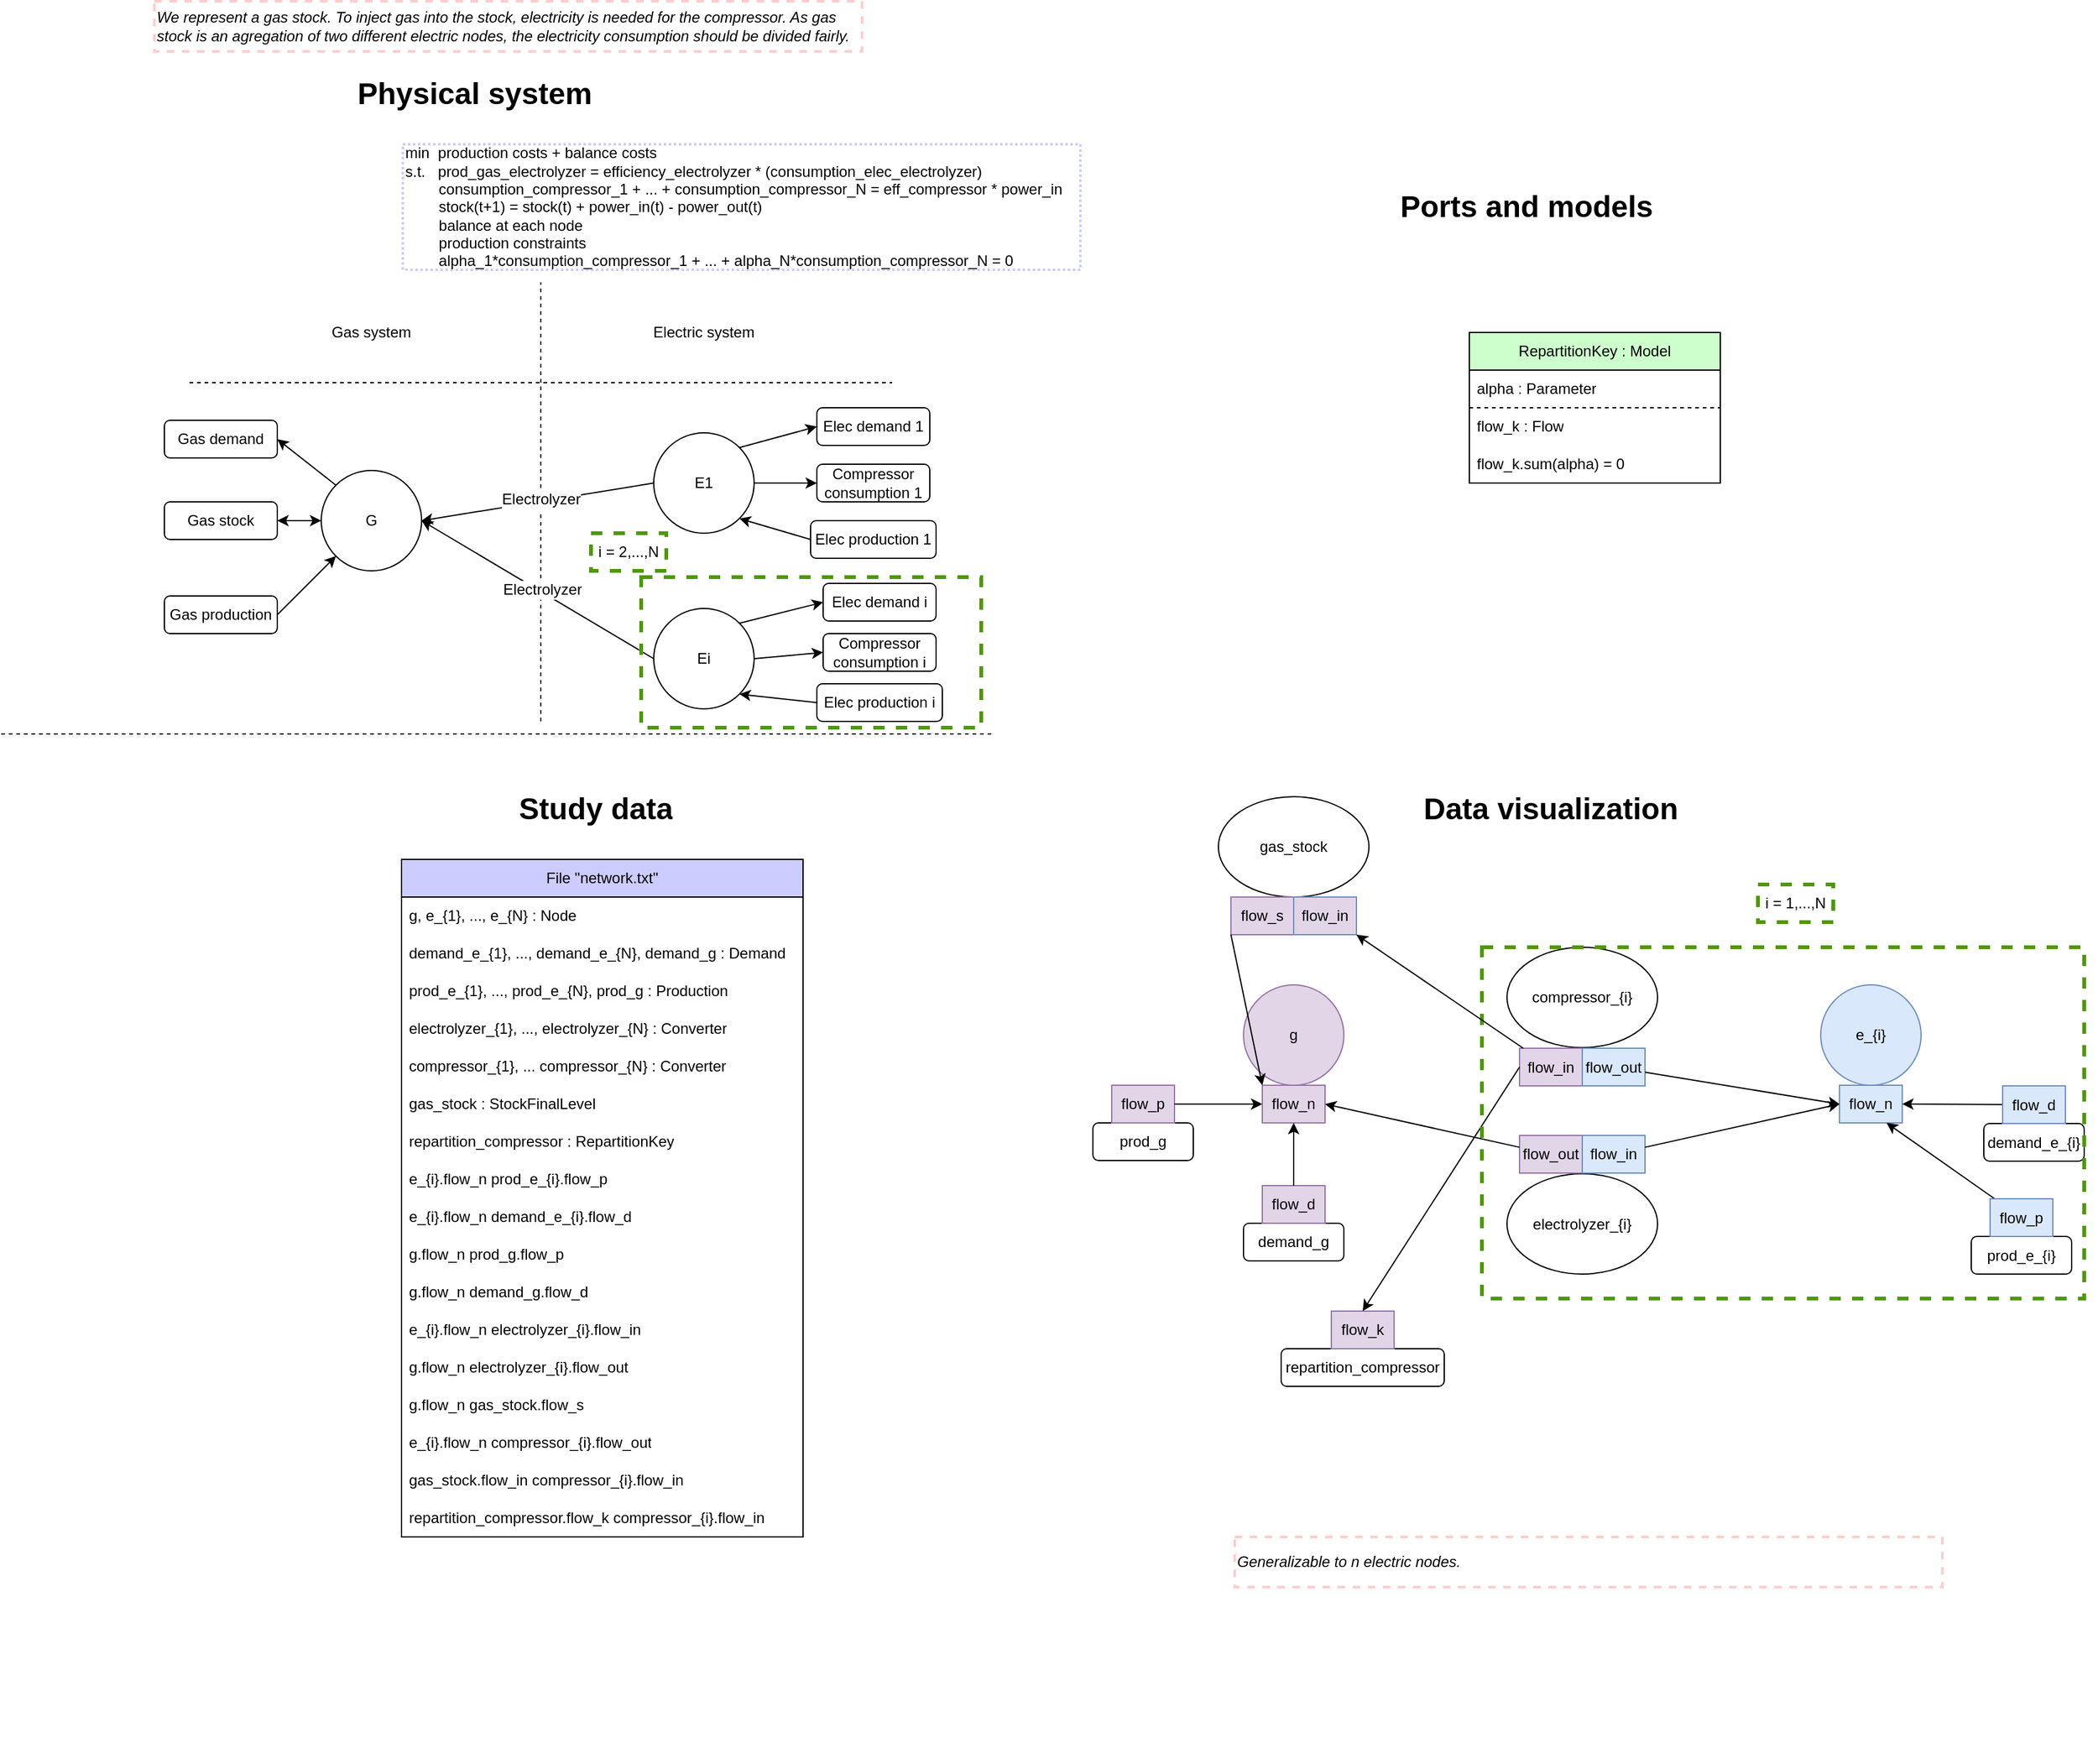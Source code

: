 <mxfile>
    <diagram id="C5RBs43oDa-KdzZeNtuy" name="three_models_repartition_key">
        <mxGraphModel dx="1202" dy="1762" grid="1" gridSize="10" guides="1" tooltips="1" connect="1" arrows="1" fold="1" page="1" pageScale="1" pageWidth="827" pageHeight="1169" math="0" shadow="0">
            <root>
                <mxCell id="WIyWlLk6GJQsqaUBKTNV-0"/>
                <mxCell id="WIyWlLk6GJQsqaUBKTNV-1" parent="WIyWlLk6GJQsqaUBKTNV-0"/>
                <mxCell id="hW5n2ouBTmK9XzmkuQqM-54" value="" style="endArrow=none;dashed=1;html=1;rounded=0;" parent="WIyWlLk6GJQsqaUBKTNV-1" edge="1">
                    <mxGeometry width="50" height="50" relative="1" as="geometry">
                        <mxPoint x="440" y="-10" as="sourcePoint"/>
                        <mxPoint x="440" y="-360" as="targetPoint"/>
                    </mxGeometry>
                </mxCell>
                <mxCell id="hW5n2ouBTmK9XzmkuQqM-56" value="Gas system" style="text;html=1;strokeColor=none;fillColor=none;align=center;verticalAlign=middle;whiteSpace=wrap;rounded=0;" parent="WIyWlLk6GJQsqaUBKTNV-1" vertex="1">
                    <mxGeometry x="250" y="-340" width="110" height="40" as="geometry"/>
                </mxCell>
                <mxCell id="hW5n2ouBTmK9XzmkuQqM-57" value="Electric system" style="text;html=1;strokeColor=none;fillColor=none;align=center;verticalAlign=middle;whiteSpace=wrap;rounded=0;" parent="WIyWlLk6GJQsqaUBKTNV-1" vertex="1">
                    <mxGeometry x="515" y="-340" width="110" height="40" as="geometry"/>
                </mxCell>
                <mxCell id="hW5n2ouBTmK9XzmkuQqM-78" value="" style="endArrow=none;dashed=1;html=1;rounded=0;" parent="WIyWlLk6GJQsqaUBKTNV-1" edge="1">
                    <mxGeometry width="50" height="50" relative="1" as="geometry">
                        <mxPoint x="10" as="sourcePoint"/>
                        <mxPoint x="800" as="targetPoint"/>
                    </mxGeometry>
                </mxCell>
                <mxCell id="hW5n2ouBTmK9XzmkuQqM-81" value="&lt;h1&gt;Physical system&lt;br&gt;&lt;/h1&gt;" style="text;html=1;strokeColor=none;fillColor=none;spacing=5;spacingTop=-20;whiteSpace=wrap;overflow=hidden;rounded=0;" parent="WIyWlLk6GJQsqaUBKTNV-1" vertex="1">
                    <mxGeometry x="289" y="-530" width="250" height="40" as="geometry"/>
                </mxCell>
                <mxCell id="0" value="" style="group" parent="WIyWlLk6GJQsqaUBKTNV-1" vertex="1" connectable="0">
                    <mxGeometry x="890" y="-440" width="690" height="460" as="geometry"/>
                </mxCell>
                <mxCell id="hW5n2ouBTmK9XzmkuQqM-79" value="&lt;h1&gt;Ports and models&lt;br&gt;&lt;/h1&gt;" style="text;html=1;strokeColor=none;fillColor=none;spacing=5;spacingTop=-20;whiteSpace=wrap;overflow=hidden;rounded=0;" parent="0" vertex="1">
                    <mxGeometry x="230" width="250" height="40" as="geometry"/>
                </mxCell>
                <mxCell id="lq9ihwmZ38vg-_vPRwBz-186" value="RepartitionKey : Model" style="swimlane;fontStyle=0;childLayout=stackLayout;horizontal=1;startSize=30;horizontalStack=0;resizeParent=1;resizeParentMax=0;resizeLast=0;collapsible=1;marginBottom=0;whiteSpace=wrap;html=1;fontColor=#000000;strokeColor=default;fillColor=#CCFFCC;" parent="0" vertex="1">
                    <mxGeometry x="290" y="120" width="200" height="120" as="geometry"/>
                </mxCell>
                <mxCell id="lq9ihwmZ38vg-_vPRwBz-187" value="alpha : Parameter" style="text;strokeColor=none;fillColor=none;align=left;verticalAlign=middle;spacingLeft=4;spacingRight=4;overflow=hidden;points=[[0,0.5],[1,0.5]];portConstraint=eastwest;rotatable=0;whiteSpace=wrap;html=1;" parent="lq9ihwmZ38vg-_vPRwBz-186" vertex="1">
                    <mxGeometry y="30" width="200" height="30" as="geometry"/>
                </mxCell>
                <mxCell id="lq9ihwmZ38vg-_vPRwBz-188" value="" style="endArrow=none;dashed=1;html=1;rounded=0;exitX=0;exitY=0.5;exitDx=0;exitDy=0;entryX=1;entryY=0.5;entryDx=0;entryDy=0;" parent="lq9ihwmZ38vg-_vPRwBz-186" edge="1">
                    <mxGeometry width="50" height="50" relative="1" as="geometry">
                        <mxPoint y="60" as="sourcePoint"/>
                        <mxPoint x="200" y="60" as="targetPoint"/>
                    </mxGeometry>
                </mxCell>
                <mxCell id="lq9ihwmZ38vg-_vPRwBz-189" value="flow_k : Flow" style="text;strokeColor=none;fillColor=none;align=left;verticalAlign=middle;spacingLeft=4;spacingRight=4;overflow=hidden;points=[[0,0.5],[1,0.5]];portConstraint=eastwest;rotatable=0;whiteSpace=wrap;html=1;" parent="lq9ihwmZ38vg-_vPRwBz-186" vertex="1">
                    <mxGeometry y="60" width="200" height="30" as="geometry"/>
                </mxCell>
                <mxCell id="lq9ihwmZ38vg-_vPRwBz-190" value="flow_k.sum(alpha) = 0" style="text;strokeColor=none;fillColor=none;align=left;verticalAlign=middle;spacingLeft=4;spacingRight=4;overflow=hidden;points=[[0,0.5],[1,0.5]];portConstraint=eastwest;rotatable=0;whiteSpace=wrap;html=1;" parent="lq9ihwmZ38vg-_vPRwBz-186" vertex="1">
                    <mxGeometry y="90" width="200" height="30" as="geometry"/>
                </mxCell>
                <mxCell id="1" value="" style="group" parent="WIyWlLk6GJQsqaUBKTNV-1" vertex="1" connectable="0">
                    <mxGeometry x="109" y="40" width="680" height="780" as="geometry"/>
                </mxCell>
                <mxCell id="hW5n2ouBTmK9XzmkuQqM-36" value="&lt;font color=&quot;#000000&quot;&gt;File &quot;network.txt&quot;&lt;/font&gt;" style="swimlane;fontStyle=0;childLayout=stackLayout;horizontal=1;startSize=30;horizontalStack=0;resizeParent=1;resizeParentMax=0;resizeLast=0;collapsible=1;marginBottom=0;whiteSpace=wrap;html=1;fillColor=#CCCCFF;" parent="1" vertex="1">
                    <mxGeometry x="220" y="60" width="320" height="540" as="geometry"/>
                </mxCell>
                <mxCell id="hW5n2ouBTmK9XzmkuQqM-39" value="g, e_{1}, ..., e_{N} : Node" style="text;strokeColor=none;fillColor=none;align=left;verticalAlign=middle;spacingLeft=4;spacingRight=4;overflow=hidden;points=[[0,0.5],[1,0.5]];portConstraint=eastwest;rotatable=0;whiteSpace=wrap;html=1;" parent="hW5n2ouBTmK9XzmkuQqM-36" vertex="1">
                    <mxGeometry y="30" width="320" height="30" as="geometry"/>
                </mxCell>
                <mxCell id="hW5n2ouBTmK9XzmkuQqM-44" value="demand_e_{1}, ..., demand_e_{N}, demand_g : Demand" style="text;strokeColor=none;fillColor=none;align=left;verticalAlign=middle;spacingLeft=4;spacingRight=4;overflow=hidden;points=[[0,0.5],[1,0.5]];portConstraint=eastwest;rotatable=0;whiteSpace=wrap;html=1;" parent="hW5n2ouBTmK9XzmkuQqM-36" vertex="1">
                    <mxGeometry y="60" width="320" height="30" as="geometry"/>
                </mxCell>
                <mxCell id="hW5n2ouBTmK9XzmkuQqM-41" value="prod_e_{1}, ..., prod_e_{N}, prod_g : Production" style="text;strokeColor=none;fillColor=none;align=left;verticalAlign=middle;spacingLeft=4;spacingRight=4;overflow=hidden;points=[[0,0.5],[1,0.5]];portConstraint=eastwest;rotatable=0;whiteSpace=wrap;html=1;" parent="hW5n2ouBTmK9XzmkuQqM-36" vertex="1">
                    <mxGeometry y="90" width="320" height="30" as="geometry"/>
                </mxCell>
                <mxCell id="hW5n2ouBTmK9XzmkuQqM-37" value="electrolyzer_{1}, ..., electrolyzer_{N} : Converter" style="text;strokeColor=none;fillColor=none;align=left;verticalAlign=middle;spacingLeft=4;spacingRight=4;overflow=hidden;points=[[0,0.5],[1,0.5]];portConstraint=eastwest;rotatable=0;whiteSpace=wrap;html=1;" parent="hW5n2ouBTmK9XzmkuQqM-36" vertex="1">
                    <mxGeometry y="120" width="320" height="30" as="geometry"/>
                </mxCell>
                <mxCell id="167" value="compressor_{1}, ... compressor_{N} : Converter" style="text;strokeColor=none;fillColor=none;align=left;verticalAlign=middle;spacingLeft=4;spacingRight=4;overflow=hidden;points=[[0,0.5],[1,0.5]];portConstraint=eastwest;rotatable=0;whiteSpace=wrap;html=1;" parent="hW5n2ouBTmK9XzmkuQqM-36" vertex="1">
                    <mxGeometry y="150" width="320" height="30" as="geometry"/>
                </mxCell>
                <mxCell id="168" value="gas_stock : StockFinalLevel" style="text;strokeColor=none;fillColor=none;align=left;verticalAlign=middle;spacingLeft=4;spacingRight=4;overflow=hidden;points=[[0,0.5],[1,0.5]];portConstraint=eastwest;rotatable=0;whiteSpace=wrap;html=1;" parent="hW5n2ouBTmK9XzmkuQqM-36" vertex="1">
                    <mxGeometry y="180" width="320" height="30" as="geometry"/>
                </mxCell>
                <mxCell id="200" value="repartition_compressor : RepartitionKey" style="text;strokeColor=none;fillColor=none;align=left;verticalAlign=middle;spacingLeft=4;spacingRight=4;overflow=hidden;points=[[0,0.5],[1,0.5]];portConstraint=eastwest;rotatable=0;whiteSpace=wrap;html=1;" parent="hW5n2ouBTmK9XzmkuQqM-36" vertex="1">
                    <mxGeometry y="210" width="320" height="30" as="geometry"/>
                </mxCell>
                <mxCell id="hW5n2ouBTmK9XzmkuQqM-47" value="e_{i}.flow_n prod_e_{i}.flow_p" style="text;strokeColor=none;fillColor=none;align=left;verticalAlign=middle;spacingLeft=4;spacingRight=4;overflow=hidden;points=[[0,0.5],[1,0.5]];portConstraint=eastwest;rotatable=0;whiteSpace=wrap;html=1;" parent="hW5n2ouBTmK9XzmkuQqM-36" vertex="1">
                    <mxGeometry y="240" width="320" height="30" as="geometry"/>
                </mxCell>
                <mxCell id="hW5n2ouBTmK9XzmkuQqM-48" value="e_{i}.flow_n demand_e_{i}.flow_d" style="text;strokeColor=none;fillColor=none;align=left;verticalAlign=middle;spacingLeft=4;spacingRight=4;overflow=hidden;points=[[0,0.5],[1,0.5]];portConstraint=eastwest;rotatable=0;whiteSpace=wrap;html=1;" parent="hW5n2ouBTmK9XzmkuQqM-36" vertex="1">
                    <mxGeometry y="270" width="320" height="30" as="geometry"/>
                </mxCell>
                <mxCell id="hW5n2ouBTmK9XzmkuQqM-49" value="g.flow_n prod_g.flow_p" style="text;strokeColor=none;fillColor=none;align=left;verticalAlign=middle;spacingLeft=4;spacingRight=4;overflow=hidden;points=[[0,0.5],[1,0.5]];portConstraint=eastwest;rotatable=0;whiteSpace=wrap;html=1;" parent="hW5n2ouBTmK9XzmkuQqM-36" vertex="1">
                    <mxGeometry y="300" width="320" height="30" as="geometry"/>
                </mxCell>
                <mxCell id="hW5n2ouBTmK9XzmkuQqM-50" value="g.flow_n demand_g.flow_d" style="text;strokeColor=none;fillColor=none;align=left;verticalAlign=middle;spacingLeft=4;spacingRight=4;overflow=hidden;points=[[0,0.5],[1,0.5]];portConstraint=eastwest;rotatable=0;whiteSpace=wrap;html=1;" parent="hW5n2ouBTmK9XzmkuQqM-36" vertex="1">
                    <mxGeometry y="330" width="320" height="30" as="geometry"/>
                </mxCell>
                <mxCell id="hW5n2ouBTmK9XzmkuQqM-51" value="e_{i}.flow_n electrolyzer_{i}.flow_in" style="text;strokeColor=none;fillColor=none;align=left;verticalAlign=middle;spacingLeft=4;spacingRight=4;overflow=hidden;points=[[0,0.5],[1,0.5]];portConstraint=eastwest;rotatable=0;whiteSpace=wrap;html=1;" parent="hW5n2ouBTmK9XzmkuQqM-36" vertex="1">
                    <mxGeometry y="360" width="320" height="30" as="geometry"/>
                </mxCell>
                <mxCell id="hW5n2ouBTmK9XzmkuQqM-46" value="g.flow_n electrolyzer_{i}.flow_out" style="text;strokeColor=none;fillColor=none;align=left;verticalAlign=middle;spacingLeft=4;spacingRight=4;overflow=hidden;points=[[0,0.5],[1,0.5]];portConstraint=eastwest;rotatable=0;whiteSpace=wrap;html=1;" parent="hW5n2ouBTmK9XzmkuQqM-36" vertex="1">
                    <mxGeometry y="390" width="320" height="30" as="geometry"/>
                </mxCell>
                <mxCell id="hW5n2ouBTmK9XzmkuQqM-53" value="g.flow_n gas_stock.flow_s" style="text;strokeColor=none;fillColor=none;align=left;verticalAlign=middle;spacingLeft=4;spacingRight=4;overflow=hidden;points=[[0,0.5],[1,0.5]];portConstraint=eastwest;rotatable=0;whiteSpace=wrap;html=1;" parent="hW5n2ouBTmK9XzmkuQqM-36" vertex="1">
                    <mxGeometry y="420" width="320" height="30" as="geometry"/>
                </mxCell>
                <mxCell id="169" value="e_{i}.flow_n compressor_{i}.flow_out" style="text;strokeColor=none;fillColor=none;align=left;verticalAlign=middle;spacingLeft=4;spacingRight=4;overflow=hidden;points=[[0,0.5],[1,0.5]];portConstraint=eastwest;rotatable=0;whiteSpace=wrap;html=1;" parent="hW5n2ouBTmK9XzmkuQqM-36" vertex="1">
                    <mxGeometry y="450" width="320" height="30" as="geometry"/>
                </mxCell>
                <mxCell id="170" value="gas_stock.flow_in compressor_{i}.flow_in" style="text;strokeColor=none;fillColor=none;align=left;verticalAlign=middle;spacingLeft=4;spacingRight=4;overflow=hidden;points=[[0,0.5],[1,0.5]];portConstraint=eastwest;rotatable=0;whiteSpace=wrap;html=1;" parent="hW5n2ouBTmK9XzmkuQqM-36" vertex="1">
                    <mxGeometry y="480" width="320" height="30" as="geometry"/>
                </mxCell>
                <mxCell id="201" value="repartition_compressor.flow_k compressor_{i}.flow_in" style="text;strokeColor=none;fillColor=none;align=left;verticalAlign=middle;spacingLeft=4;spacingRight=4;overflow=hidden;points=[[0,0.5],[1,0.5]];portConstraint=eastwest;rotatable=0;whiteSpace=wrap;html=1;" parent="hW5n2ouBTmK9XzmkuQqM-36" vertex="1">
                    <mxGeometry y="510" width="320" height="30" as="geometry"/>
                </mxCell>
                <mxCell id="hW5n2ouBTmK9XzmkuQqM-80" value="&lt;h1&gt;Study data&lt;br&gt;&lt;/h1&gt;" style="text;html=1;strokeColor=none;fillColor=none;spacing=5;spacingTop=-20;whiteSpace=wrap;overflow=hidden;rounded=0;align=center;" parent="1" vertex="1">
                    <mxGeometry x="250" width="250" height="40" as="geometry"/>
                </mxCell>
                <mxCell id="11" value="&lt;font style=&quot;&quot;&gt;&lt;b style=&quot;&quot;&gt;&lt;font style=&quot;font-size: 24px;&quot;&gt;Data visualization&lt;/font&gt;&lt;br&gt;&lt;/b&gt;&lt;/font&gt;" style="text;html=1;strokeColor=none;fillColor=none;align=center;verticalAlign=middle;whiteSpace=wrap;rounded=0;" parent="WIyWlLk6GJQsqaUBKTNV-1" vertex="1">
                    <mxGeometry x="1030" width="430" height="120" as="geometry"/>
                </mxCell>
                <mxCell id="49" value="" style="group" parent="WIyWlLk6GJQsqaUBKTNV-1" vertex="1" connectable="0">
                    <mxGeometry x="880" y="170" width="800" height="600" as="geometry"/>
                </mxCell>
                <mxCell id="2" value="" style="group" parent="49" vertex="1" connectable="0">
                    <mxGeometry x="120" y="30" width="80" height="110" as="geometry"/>
                </mxCell>
                <mxCell id="3" value="&lt;font color=&quot;#000000&quot;&gt;g&lt;/font&gt;" style="ellipse;whiteSpace=wrap;html=1;aspect=fixed;fillColor=#e1d5e7;strokeColor=#9673a6;" parent="2" vertex="1">
                    <mxGeometry width="80" height="80" as="geometry"/>
                </mxCell>
                <mxCell id="4" value="&lt;font color=&quot;#000000&quot;&gt;flow_n&lt;/font&gt;" style="rounded=0;whiteSpace=wrap;html=1;fillColor=#e1d5e7;strokeColor=#9673a6;" parent="2" vertex="1">
                    <mxGeometry x="15" y="80" width="50" height="30" as="geometry"/>
                </mxCell>
                <mxCell id="8" value="" style="group" parent="49" vertex="1" connectable="0">
                    <mxGeometry x="580" y="30" width="80" height="110" as="geometry"/>
                </mxCell>
                <mxCell id="9" value="e_{i}" style="ellipse;whiteSpace=wrap;html=1;aspect=fixed;fillColor=#dae8fc;strokeColor=#6c8ebf;fontColor=#000000;" parent="8" vertex="1">
                    <mxGeometry width="80" height="80" as="geometry"/>
                </mxCell>
                <mxCell id="10" value="&lt;font color=&quot;#000000&quot;&gt;flow_n&lt;/font&gt;" style="rounded=0;whiteSpace=wrap;html=1;fillColor=#dae8fc;strokeColor=#6c8ebf;" parent="8" vertex="1">
                    <mxGeometry x="15" y="80" width="50" height="30" as="geometry"/>
                </mxCell>
                <mxCell id="17" value="" style="group" parent="49" vertex="1" connectable="0">
                    <mxGeometry x="330" y="150" width="120" height="110.5" as="geometry"/>
                </mxCell>
                <mxCell id="18" value="electrolyzer_{i}" style="ellipse;whiteSpace=wrap;html=1;" parent="17" vertex="1">
                    <mxGeometry y="30.5" width="120" height="80" as="geometry"/>
                </mxCell>
                <mxCell id="19" value="" style="group;fillColor=#f8cecc;strokeColor=#b85450;" parent="17" vertex="1" connectable="0">
                    <mxGeometry x="10" width="100" height="30" as="geometry"/>
                </mxCell>
                <mxCell id="20" value="&lt;font color=&quot;#000000&quot;&gt;flow_out&lt;/font&gt;" style="rounded=0;whiteSpace=wrap;html=1;fillColor=#e1d5e7;strokeColor=#9673a6;" parent="19" vertex="1">
                    <mxGeometry width="50" height="30" as="geometry"/>
                </mxCell>
                <mxCell id="21" value="flow_in" style="rounded=0;whiteSpace=wrap;html=1;fillColor=#dae8fc;strokeColor=#6c8ebf;fontColor=#000000;" parent="19" vertex="1">
                    <mxGeometry x="50" width="50" height="30" as="geometry"/>
                </mxCell>
                <mxCell id="22" value="" style="group" parent="49" vertex="1" connectable="0">
                    <mxGeometry x="330" width="120" height="110.5" as="geometry"/>
                </mxCell>
                <UserObject label="compressor_{i}" link="data:page/id,C5RBs43oDa-KdzZeNtuy" id="13">
                    <mxCell style="ellipse;whiteSpace=wrap;html=1;container=0;" parent="22" vertex="1">
                        <mxGeometry width="120" height="80" as="geometry"/>
                    </mxCell>
                </UserObject>
                <mxCell id="14" value="" style="group;fillColor=#f8cecc;strokeColor=#b85450;container=0;" parent="22" vertex="1" connectable="0">
                    <mxGeometry x="10" y="80.5" width="100" height="30" as="geometry"/>
                </mxCell>
                <mxCell id="15" value="&lt;font color=&quot;#000000&quot;&gt;flow_in&lt;/font&gt;" style="rounded=0;whiteSpace=wrap;html=1;fillColor=#e1d5e7;strokeColor=#9673a6;container=0;" parent="22" vertex="1">
                    <mxGeometry x="10" y="80.5" width="50" height="30" as="geometry"/>
                </mxCell>
                <mxCell id="16" value="flow_out" style="rounded=0;whiteSpace=wrap;html=1;fillColor=#dae8fc;strokeColor=#6c8ebf;container=0;fontColor=#000000;" parent="22" vertex="1">
                    <mxGeometry x="60" y="80.5" width="50" height="30" as="geometry"/>
                </mxCell>
                <mxCell id="37" value="" style="group" parent="49" vertex="1" connectable="0">
                    <mxGeometry x="120" y="190" width="80" height="60" as="geometry"/>
                </mxCell>
                <mxCell id="38" value="demand_g" style="rounded=1;whiteSpace=wrap;html=1;container=0;" parent="37" vertex="1">
                    <mxGeometry y="30" width="80" height="30" as="geometry"/>
                </mxCell>
                <mxCell id="39" value="&lt;font color=&quot;#000000&quot;&gt;flow_d&lt;/font&gt;" style="rounded=0;whiteSpace=wrap;html=1;fillColor=#e1d5e7;strokeColor=#9673a6;container=0;" parent="37" vertex="1">
                    <mxGeometry x="15" width="50" height="30" as="geometry"/>
                </mxCell>
                <mxCell id="40" value="" style="group" parent="49" vertex="1" connectable="0">
                    <mxGeometry y="110" width="80" height="60" as="geometry"/>
                </mxCell>
                <mxCell id="41" value="prod_g" style="rounded=1;whiteSpace=wrap;html=1;container=0;" parent="40" vertex="1">
                    <mxGeometry y="30" width="80" height="30" as="geometry"/>
                </mxCell>
                <mxCell id="42" value="&lt;font color=&quot;#000000&quot;&gt;flow_p&lt;/font&gt;" style="rounded=0;whiteSpace=wrap;html=1;fillColor=#e1d5e7;strokeColor=#9673a6;container=0;" parent="40" vertex="1">
                    <mxGeometry x="15" width="50" height="30" as="geometry"/>
                </mxCell>
                <mxCell id="119" style="edgeStyle=none;html=1;entryX=0;entryY=0.5;entryDx=0;entryDy=0;" parent="49" source="42" target="4" edge="1">
                    <mxGeometry relative="1" as="geometry"/>
                </mxCell>
                <mxCell id="120" style="edgeStyle=none;html=1;entryX=0.5;entryY=1;entryDx=0;entryDy=0;" parent="49" source="39" target="4" edge="1">
                    <mxGeometry relative="1" as="geometry"/>
                </mxCell>
                <mxCell id="122" style="edgeStyle=none;html=1;entryX=1;entryY=0.5;entryDx=0;entryDy=0;" parent="49" source="20" target="4" edge="1">
                    <mxGeometry relative="1" as="geometry"/>
                </mxCell>
                <mxCell id="123" style="edgeStyle=none;html=1;entryX=0;entryY=0.5;entryDx=0;entryDy=0;" parent="49" source="21" target="10" edge="1">
                    <mxGeometry relative="1" as="geometry"/>
                </mxCell>
                <mxCell id="124" style="edgeStyle=none;html=1;entryX=0;entryY=0.5;entryDx=0;entryDy=0;" parent="49" source="16" target="10" edge="1">
                    <mxGeometry relative="1" as="geometry"/>
                </mxCell>
                <mxCell id="127" style="edgeStyle=none;html=1;entryX=0.75;entryY=1;entryDx=0;entryDy=0;" parent="49" source="31" target="10" edge="1">
                    <mxGeometry relative="1" as="geometry">
                        <mxPoint x="645" y="305" as="targetPoint"/>
                    </mxGeometry>
                </mxCell>
                <mxCell id="128" style="edgeStyle=none;html=1;entryX=1;entryY=0.5;entryDx=0;entryDy=0;" parent="49" source="36" target="10" edge="1">
                    <mxGeometry relative="1" as="geometry"/>
                </mxCell>
                <mxCell id="34" value="" style="group" parent="49" vertex="1" connectable="0">
                    <mxGeometry x="710" y="110.5" width="80" height="60" as="geometry"/>
                </mxCell>
                <mxCell id="35" value="demand_e_{i}" style="rounded=1;whiteSpace=wrap;html=1;container=0;" parent="34" vertex="1">
                    <mxGeometry y="30" width="80" height="30" as="geometry"/>
                </mxCell>
                <mxCell id="36" value="&lt;font color=&quot;#000000&quot;&gt;flow_d&lt;/font&gt;" style="rounded=0;whiteSpace=wrap;html=1;fillColor=#dae8fc;strokeColor=#6c8ebf;container=0;" parent="34" vertex="1">
                    <mxGeometry x="15" width="50" height="30" as="geometry"/>
                </mxCell>
                <mxCell id="lq9ihwmZ38vg-_vPRwBz-191" value="" style="group;fontColor=#000000;" parent="49" vertex="1" connectable="0">
                    <mxGeometry x="180" y="290" width="100" height="60" as="geometry"/>
                </mxCell>
                <mxCell id="lq9ihwmZ38vg-_vPRwBz-192" value="repartition_compressor" style="rounded=1;whiteSpace=wrap;html=1;container=0;" parent="lq9ihwmZ38vg-_vPRwBz-191" vertex="1">
                    <mxGeometry x="-30" y="30" width="130" height="30" as="geometry"/>
                </mxCell>
                <mxCell id="lq9ihwmZ38vg-_vPRwBz-193" value="flow_k" style="rounded=0;whiteSpace=wrap;html=1;fillColor=#e1d5e7;strokeColor=#9673a6;container=0;fontColor=#000000;" parent="lq9ihwmZ38vg-_vPRwBz-191" vertex="1">
                    <mxGeometry x="10" width="50" height="30" as="geometry"/>
                </mxCell>
                <mxCell id="lq9ihwmZ38vg-_vPRwBz-194" style="edgeStyle=none;html=1;entryX=0.5;entryY=0;entryDx=0;entryDy=0;startArrow=none;startFill=0;endArrow=classic;endFill=1;exitX=0;exitY=0.5;exitDx=0;exitDy=0;" parent="49" source="15" target="lq9ihwmZ38vg-_vPRwBz-193" edge="1">
                    <mxGeometry relative="1" as="geometry">
                        <mxPoint x="350" y="380.5" as="sourcePoint"/>
                        <mxPoint x="207.5" as="targetPoint"/>
                    </mxGeometry>
                </mxCell>
                <mxCell id="33" value="" style="group" parent="49" vertex="1" connectable="0">
                    <mxGeometry x="700" y="200.5" width="80" height="60" as="geometry"/>
                </mxCell>
                <mxCell id="30" value="prod_e_{i}" style="rounded=1;whiteSpace=wrap;html=1;container=0;" parent="33" vertex="1">
                    <mxGeometry y="30" width="80" height="30" as="geometry"/>
                </mxCell>
                <mxCell id="31" value="flow_p" style="rounded=0;whiteSpace=wrap;html=1;fillColor=#dae8fc;strokeColor=#6c8ebf;container=0;fontColor=#000000;" parent="33" vertex="1">
                    <mxGeometry x="15" width="50" height="30" as="geometry"/>
                </mxCell>
                <mxCell id="ATc5sTv_0m7M7LgGaxNY-212" value="" style="rounded=0;whiteSpace=wrap;html=1;fillColor=none;strokeColor=#4D9900;strokeWidth=3;dashed=1;" parent="49" vertex="1">
                    <mxGeometry x="310" width="480" height="280" as="geometry"/>
                </mxCell>
                <mxCell id="129" value="&lt;i&gt;We represent a gas stock. To inject gas into the stock, electricity is needed for the compressor. As gas stock is an agregation of two different electric nodes, the electricity consumption should be divided fairly.&lt;/i&gt;" style="text;html=1;strokeColor=#FFCCCC;fillColor=none;align=left;verticalAlign=middle;whiteSpace=wrap;rounded=0;dashed=1;strokeWidth=2;" parent="WIyWlLk6GJQsqaUBKTNV-1" vertex="1">
                    <mxGeometry x="132" y="-584" width="564" height="40" as="geometry"/>
                </mxCell>
                <mxCell id="152" value="" style="group" parent="WIyWlLk6GJQsqaUBKTNV-1" vertex="1" connectable="0">
                    <mxGeometry x="980" y="40" width="120" height="120" as="geometry"/>
                </mxCell>
                <mxCell id="153" value="gas_stock" style="ellipse;whiteSpace=wrap;html=1;" parent="152" vertex="1">
                    <mxGeometry y="10" width="120" height="80" as="geometry"/>
                </mxCell>
                <mxCell id="154" value="" style="group;fillColor=#f8cecc;strokeColor=#b85450;" parent="152" vertex="1" connectable="0">
                    <mxGeometry x="10" y="90" width="100" height="30" as="geometry"/>
                </mxCell>
                <mxCell id="155" value="&lt;font color=&quot;#000000&quot;&gt;flow_s&lt;/font&gt;" style="rounded=0;whiteSpace=wrap;html=1;fillColor=#e1d5e7;strokeColor=#9673a6;" parent="154" vertex="1">
                    <mxGeometry width="50" height="30" as="geometry"/>
                </mxCell>
                <mxCell id="156" value="flow_in" style="rounded=0;whiteSpace=wrap;html=1;fillColor=#e1d5e7;strokeColor=#6c8ebf;fontColor=#000000;" parent="154" vertex="1">
                    <mxGeometry x="50" width="50" height="30" as="geometry"/>
                </mxCell>
                <mxCell id="121" style="edgeStyle=none;html=1;entryX=1;entryY=1;entryDx=0;entryDy=0;startArrow=none;startFill=0;endArrow=classic;endFill=1;" parent="WIyWlLk6GJQsqaUBKTNV-1" source="15" target="156" edge="1">
                    <mxGeometry relative="1" as="geometry"/>
                </mxCell>
                <mxCell id="158" style="edgeStyle=none;html=1;entryX=0;entryY=1;entryDx=0;entryDy=0;startArrow=classic;startFill=1;endArrow=none;endFill=0;exitX=0;exitY=0;exitDx=0;exitDy=0;" parent="WIyWlLk6GJQsqaUBKTNV-1" source="4" target="155" edge="1">
                    <mxGeometry relative="1" as="geometry">
                        <mxPoint x="1075" y="290" as="sourcePoint"/>
                        <mxPoint x="1087.5" y="170" as="targetPoint"/>
                    </mxGeometry>
                </mxCell>
                <mxCell id="YyJz9-EA7pZZrJkQGwnt-205" value="&lt;i&gt;Generalizable to n electric nodes.&lt;/i&gt;" style="text;html=1;strokeColor=#FFCCCC;fillColor=none;align=left;verticalAlign=middle;whiteSpace=wrap;rounded=0;dashed=1;strokeWidth=2;" parent="WIyWlLk6GJQsqaUBKTNV-1" vertex="1">
                    <mxGeometry x="993" y="640" width="564" height="40" as="geometry"/>
                </mxCell>
                <mxCell id="206" value="min&amp;nbsp;&amp;nbsp;&lt;span style=&quot;&quot;&gt;&lt;/span&gt;production costs + balance costs&lt;br&gt;s.t.&amp;nbsp;&lt;span style=&quot;&quot;&gt;&amp;nbsp;&amp;nbsp;&lt;/span&gt;prod_gas_electrolyzer = efficiency_electrolyzer * (consumption_elec_electrolyzer)&amp;nbsp;&lt;br&gt;&lt;span style=&quot;&quot;&gt;&#9;&lt;/span&gt;&lt;span style=&quot;&quot;&gt;&#9;&lt;/span&gt;&lt;span style=&quot;white-space: pre;&quot;&gt;&#9;&lt;/span&gt;consumption_compressor_1 + ... + consumption_compressor_N =&amp;nbsp;eff_compressor * power_in&lt;br&gt;&lt;span style=&quot;&quot;&gt;&#9;&lt;/span&gt;&lt;span style=&quot;&quot;&gt;&#9;&lt;/span&gt;&lt;span style=&quot;white-space: pre;&quot;&gt;&#9;&lt;/span&gt;stock(t+1) = stock(t) + power_in(t) - power_out(t)&amp;nbsp;&amp;nbsp;&lt;br&gt;&lt;span style=&quot;&quot;&gt;&#9;&lt;/span&gt;&lt;span style=&quot;&quot;&gt;&#9;&lt;/span&gt;&lt;span style=&quot;white-space: pre;&quot;&gt;&#9;&lt;/span&gt;balance at each node&lt;br&gt;&lt;span style=&quot;&quot;&gt;&#9;&lt;/span&gt;&lt;span style=&quot;&quot;&gt;&#9;&lt;/span&gt;&lt;span style=&quot;white-space: pre;&quot;&gt;&#9;&lt;/span&gt;production constraints&lt;br&gt;&lt;span style=&quot;white-space: pre;&quot;&gt;&#9;&lt;/span&gt;alpha_1*consumption_compressor_1 + ... + alpha_N*consumption_compressor_N = 0" style="text;html=1;strokeColor=#CCCCFF;fillColor=none;align=left;verticalAlign=middle;whiteSpace=wrap;rounded=0;dashed=1;dashPattern=1 1;strokeWidth=2;" parent="WIyWlLk6GJQsqaUBKTNV-1" vertex="1">
                    <mxGeometry x="330" y="-470" width="540" height="100" as="geometry"/>
                </mxCell>
                <mxCell id="211" value="" style="group" parent="WIyWlLk6GJQsqaUBKTNV-1" vertex="1" connectable="0">
                    <mxGeometry x="140" y="-280" width="651" height="275" as="geometry"/>
                </mxCell>
                <mxCell id="hW5n2ouBTmK9XzmkuQqM-55" value="" style="endArrow=none;dashed=1;html=1;rounded=0;" parent="211" edge="1">
                    <mxGeometry width="50" height="50" relative="1" as="geometry">
                        <mxPoint x="20" as="sourcePoint"/>
                        <mxPoint x="580" as="targetPoint"/>
                    </mxGeometry>
                </mxCell>
                <mxCell id="hW5n2ouBTmK9XzmkuQqM-58" value="G" style="ellipse;whiteSpace=wrap;html=1;aspect=fixed;" parent="211" vertex="1">
                    <mxGeometry x="125" y="70" width="80" height="80" as="geometry"/>
                </mxCell>
                <mxCell id="hW5n2ouBTmK9XzmkuQqM-59" value="E1" style="ellipse;whiteSpace=wrap;html=1;aspect=fixed;" parent="211" vertex="1">
                    <mxGeometry x="390" y="40" width="80" height="80" as="geometry"/>
                </mxCell>
                <mxCell id="hW5n2ouBTmK9XzmkuQqM-60" value="" style="endArrow=classic;html=1;rounded=0;entryX=0;entryY=1;entryDx=0;entryDy=0;exitX=1;exitY=0.5;exitDx=0;exitDy=0;" parent="211" source="hW5n2ouBTmK9XzmkuQqM-64" target="hW5n2ouBTmK9XzmkuQqM-58" edge="1">
                    <mxGeometry width="50" height="50" relative="1" as="geometry">
                        <mxPoint x="90" y="190" as="sourcePoint"/>
                        <mxPoint x="300" y="190" as="targetPoint"/>
                    </mxGeometry>
                </mxCell>
                <mxCell id="hW5n2ouBTmK9XzmkuQqM-61" value="" style="endArrow=classic;html=1;rounded=0;exitX=0;exitY=0;exitDx=0;exitDy=0;entryX=1;entryY=0.5;entryDx=0;entryDy=0;" parent="211" source="hW5n2ouBTmK9XzmkuQqM-58" target="hW5n2ouBTmK9XzmkuQqM-67" edge="1">
                    <mxGeometry width="50" height="50" relative="1" as="geometry">
                        <mxPoint x="100" y="200" as="sourcePoint"/>
                        <mxPoint x="70" y="50" as="targetPoint"/>
                    </mxGeometry>
                </mxCell>
                <mxCell id="hW5n2ouBTmK9XzmkuQqM-62" value="" style="endArrow=classic;html=1;rounded=0;exitX=1;exitY=0;exitDx=0;exitDy=0;entryX=0;entryY=0.5;entryDx=0;entryDy=0;" parent="211" source="hW5n2ouBTmK9XzmkuQqM-59" target="hW5n2ouBTmK9XzmkuQqM-66" edge="1">
                    <mxGeometry width="50" height="50" relative="1" as="geometry">
                        <mxPoint x="567" y="52" as="sourcePoint"/>
                        <mxPoint x="510" y="40" as="targetPoint"/>
                    </mxGeometry>
                </mxCell>
                <mxCell id="hW5n2ouBTmK9XzmkuQqM-64" value="Gas production" style="rounded=1;whiteSpace=wrap;html=1;" parent="211" vertex="1">
                    <mxGeometry y="170" width="90" height="30" as="geometry"/>
                </mxCell>
                <mxCell id="hW5n2ouBTmK9XzmkuQqM-65" value="Elec production i" style="rounded=1;whiteSpace=wrap;html=1;" parent="211" vertex="1">
                    <mxGeometry x="520" y="240" width="100" height="30" as="geometry"/>
                </mxCell>
                <mxCell id="hW5n2ouBTmK9XzmkuQqM-66" value="Elec demand 1" style="rounded=1;whiteSpace=wrap;html=1;" parent="211" vertex="1">
                    <mxGeometry x="520" y="20" width="90" height="30" as="geometry"/>
                </mxCell>
                <mxCell id="hW5n2ouBTmK9XzmkuQqM-67" value="Gas demand" style="rounded=1;whiteSpace=wrap;html=1;" parent="211" vertex="1">
                    <mxGeometry y="30" width="90" height="30" as="geometry"/>
                </mxCell>
                <mxCell id="130" value="" style="endArrow=classic;html=1;rounded=0;exitX=0;exitY=0.5;exitDx=0;exitDy=0;entryX=1;entryY=0.5;entryDx=0;entryDy=0;" parent="211" source="hW5n2ouBTmK9XzmkuQqM-59" target="hW5n2ouBTmK9XzmkuQqM-58" edge="1">
                    <mxGeometry relative="1" as="geometry">
                        <mxPoint x="401.716" y="138.284" as="sourcePoint"/>
                        <mxPoint x="193.284" y="138.284" as="targetPoint"/>
                    </mxGeometry>
                </mxCell>
                <mxCell id="131" value="Label" style="edgeLabel;resizable=0;html=1;align=center;verticalAlign=middle;" parent="130" connectable="0" vertex="1">
                    <mxGeometry relative="1" as="geometry"/>
                </mxCell>
                <mxCell id="132" value="&lt;font style=&quot;font-size: 12px;&quot;&gt;Electrolyzer&lt;/font&gt;" style="edgeLabel;html=1;align=center;verticalAlign=middle;resizable=0;points=[];" parent="130" vertex="1" connectable="0">
                    <mxGeometry x="-0.024" y="-2" relative="1" as="geometry">
                        <mxPoint as="offset"/>
                    </mxGeometry>
                </mxCell>
                <mxCell id="133" value="Compressor consumption 1" style="rounded=1;whiteSpace=wrap;html=1;" parent="211" vertex="1">
                    <mxGeometry x="520" y="65" width="90" height="30" as="geometry"/>
                </mxCell>
                <mxCell id="134" value="" style="endArrow=classic;html=1;rounded=0;exitX=1;exitY=0.5;exitDx=0;exitDy=0;entryX=0;entryY=0.5;entryDx=0;entryDy=0;" parent="211" source="hW5n2ouBTmK9XzmkuQqM-59" target="133" edge="1">
                    <mxGeometry width="50" height="50" relative="1" as="geometry">
                        <mxPoint x="468.284" y="91.716" as="sourcePoint"/>
                        <mxPoint x="530" y="45" as="targetPoint"/>
                    </mxGeometry>
                </mxCell>
                <mxCell id="135" value="Gas stock" style="rounded=1;whiteSpace=wrap;html=1;" parent="211" vertex="1">
                    <mxGeometry y="95" width="90" height="30" as="geometry"/>
                </mxCell>
                <mxCell id="136" value="" style="endArrow=classic;html=1;rounded=0;entryX=0;entryY=0.5;entryDx=0;entryDy=0;exitX=1;exitY=0.5;exitDx=0;exitDy=0;startArrow=classic;startFill=1;" parent="211" source="135" target="hW5n2ouBTmK9XzmkuQqM-58" edge="1">
                    <mxGeometry width="50" height="50" relative="1" as="geometry">
                        <mxPoint x="100" y="195" as="sourcePoint"/>
                        <mxPoint x="146.716" y="148.284" as="targetPoint"/>
                    </mxGeometry>
                </mxCell>
                <mxCell id="171" value="Ei" style="ellipse;whiteSpace=wrap;html=1;aspect=fixed;" parent="211" vertex="1">
                    <mxGeometry x="390" y="180" width="80" height="80" as="geometry"/>
                </mxCell>
                <mxCell id="172" value="Compressor consumption i" style="rounded=1;whiteSpace=wrap;html=1;" parent="211" vertex="1">
                    <mxGeometry x="525" y="200" width="90" height="30" as="geometry"/>
                </mxCell>
                <mxCell id="173" value="" style="endArrow=classic;html=1;rounded=0;exitX=1;exitY=0.5;exitDx=0;exitDy=0;entryX=0;entryY=0.5;entryDx=0;entryDy=0;" parent="211" source="171" target="172" edge="1">
                    <mxGeometry width="50" height="50" relative="1" as="geometry">
                        <mxPoint x="480" y="90" as="sourcePoint"/>
                        <mxPoint x="530" y="90" as="targetPoint"/>
                    </mxGeometry>
                </mxCell>
                <mxCell id="hW5n2ouBTmK9XzmkuQqM-63" value="" style="endArrow=classic;html=1;rounded=0;exitX=0;exitY=0.5;exitDx=0;exitDy=0;entryX=1;entryY=1;entryDx=0;entryDy=0;" parent="211" source="hW5n2ouBTmK9XzmkuQqM-65" target="171" edge="1">
                    <mxGeometry width="50" height="50" relative="1" as="geometry">
                        <mxPoint x="510" y="190" as="sourcePoint"/>
                        <mxPoint x="460" y="240" as="targetPoint"/>
                    </mxGeometry>
                </mxCell>
                <mxCell id="207" value="Elec production 1" style="rounded=1;whiteSpace=wrap;html=1;" parent="211" vertex="1">
                    <mxGeometry x="515" y="110" width="100" height="30" as="geometry"/>
                </mxCell>
                <mxCell id="208" value="" style="endArrow=classic;html=1;rounded=0;entryX=1;entryY=1;entryDx=0;entryDy=0;exitX=0;exitY=0.5;exitDx=0;exitDy=0;" parent="211" source="207" target="hW5n2ouBTmK9XzmkuQqM-59" edge="1">
                    <mxGeometry width="50" height="50" relative="1" as="geometry">
                        <mxPoint x="550" y="255" as="sourcePoint"/>
                        <mxPoint x="475.2" y="257.44" as="targetPoint"/>
                    </mxGeometry>
                </mxCell>
                <mxCell id="209" value="Elec demand i" style="rounded=1;whiteSpace=wrap;html=1;" parent="211" vertex="1">
                    <mxGeometry x="525" y="160" width="90" height="30" as="geometry"/>
                </mxCell>
                <mxCell id="210" value="" style="endArrow=classic;html=1;rounded=0;exitX=1;exitY=0;exitDx=0;exitDy=0;entryX=0;entryY=0.5;entryDx=0;entryDy=0;" parent="211" source="171" target="209" edge="1">
                    <mxGeometry width="50" height="50" relative="1" as="geometry">
                        <mxPoint x="480" y="230" as="sourcePoint"/>
                        <mxPoint x="535" y="225" as="targetPoint"/>
                    </mxGeometry>
                </mxCell>
                <mxCell id="jTt-usaTRHep5sB_vksZ-211" value="" style="endArrow=classic;html=1;rounded=0;exitX=0;exitY=0.5;exitDx=0;exitDy=0;entryX=1;entryY=0.5;entryDx=0;entryDy=0;" parent="211" source="171" target="hW5n2ouBTmK9XzmkuQqM-58" edge="1">
                    <mxGeometry relative="1" as="geometry">
                        <mxPoint x="400" y="90" as="sourcePoint"/>
                        <mxPoint x="215" y="120" as="targetPoint"/>
                    </mxGeometry>
                </mxCell>
                <mxCell id="jTt-usaTRHep5sB_vksZ-212" value="Label" style="edgeLabel;resizable=0;html=1;align=center;verticalAlign=middle;" parent="jTt-usaTRHep5sB_vksZ-211" connectable="0" vertex="1">
                    <mxGeometry relative="1" as="geometry"/>
                </mxCell>
                <mxCell id="jTt-usaTRHep5sB_vksZ-213" value="&lt;font style=&quot;font-size: 12px;&quot;&gt;Electrolyzer&lt;/font&gt;" style="edgeLabel;html=1;align=center;verticalAlign=middle;resizable=0;points=[];" parent="jTt-usaTRHep5sB_vksZ-211" vertex="1" connectable="0">
                    <mxGeometry x="-0.024" y="-2" relative="1" as="geometry">
                        <mxPoint as="offset"/>
                    </mxGeometry>
                </mxCell>
                <mxCell id="213" value="" style="rounded=0;whiteSpace=wrap;html=1;fillColor=none;strokeColor=#4D9900;strokeWidth=3;dashed=1;" vertex="1" parent="211">
                    <mxGeometry x="380" y="155" width="271" height="120" as="geometry"/>
                </mxCell>
                <mxCell id="212" value="i = 2,...,N" style="text;html=1;strokeColor=#4D9900;fillColor=none;align=center;verticalAlign=middle;whiteSpace=wrap;rounded=0;dashed=1;strokeWidth=3;container=0;" vertex="1" parent="211">
                    <mxGeometry x="340" y="120" width="60" height="30" as="geometry"/>
                </mxCell>
                <mxCell id="ATc5sTv_0m7M7LgGaxNY-213" value="i = 1,...,N" style="text;html=1;strokeColor=#4D9900;fillColor=none;align=center;verticalAlign=middle;whiteSpace=wrap;rounded=0;dashed=1;strokeWidth=3;" parent="WIyWlLk6GJQsqaUBKTNV-1" vertex="1">
                    <mxGeometry x="1410" y="120" width="60" height="30" as="geometry"/>
                </mxCell>
            </root>
        </mxGraphModel>
    </diagram>
    <diagram id="InMhrnSjotnKRUXQwFHJ" name="two_models_unique_compressor">
        <mxGraphModel dx="1202" dy="1693" grid="1" gridSize="10" guides="1" tooltips="1" connect="1" arrows="1" fold="1" page="1" pageScale="1" pageWidth="850" pageHeight="1100" math="0" shadow="0">
            <root>
                <mxCell id="0"/>
                <mxCell id="1" parent="0"/>
                <mxCell id="_hXxjC_6xwy8q-Gw2y0I-15" value="&lt;h1&gt;Physical system&lt;br&gt;&lt;/h1&gt;" style="text;html=1;strokeColor=none;fillColor=none;spacing=5;spacingTop=-20;whiteSpace=wrap;overflow=hidden;rounded=0;" parent="1" vertex="1">
                    <mxGeometry x="300" y="-520" width="250" height="40" as="geometry"/>
                </mxCell>
                <mxCell id="_hXxjC_6xwy8q-Gw2y0I-16" value="" style="group" parent="1" vertex="1" connectable="0">
                    <mxGeometry x="890" y="-440" width="690" height="460" as="geometry"/>
                </mxCell>
                <mxCell id="_hXxjC_6xwy8q-Gw2y0I-17" value="&lt;h1&gt;Ports and models&lt;br&gt;&lt;/h1&gt;" style="text;html=1;strokeColor=none;fillColor=none;spacing=5;spacingTop=-20;whiteSpace=wrap;overflow=hidden;rounded=0;" parent="_hXxjC_6xwy8q-Gw2y0I-16" vertex="1">
                    <mxGeometry x="230" width="250" height="40" as="geometry"/>
                </mxCell>
                <mxCell id="fZR6OjrKRyIpXEArUU0z-1" value="ConverterOutput(p) : Model" style="swimlane;fontStyle=0;childLayout=stackLayout;horizontal=1;startSize=30;horizontalStack=0;resizeParent=1;resizeParentMax=0;resizeLast=0;collapsible=1;marginBottom=0;whiteSpace=wrap;html=1;fontColor=#000000;fillColor=#CCFFCC;" vertex="1" parent="_hXxjC_6xwy8q-Gw2y0I-16">
                    <mxGeometry x="310" y="60" width="300" height="330" as="geometry"/>
                </mxCell>
                <mxCell id="fZR6OjrKRyIpXEArUU0z-2" value="energy_{1}, ...,energy_{p} : Variable" style="text;strokeColor=none;fillColor=none;align=left;verticalAlign=middle;spacingLeft=4;spacingRight=4;overflow=hidden;points=[[0,0.5],[1,0.5]];portConstraint=eastwest;rotatable=0;whiteSpace=wrap;html=1;" vertex="1" parent="fZR6OjrKRyIpXEArUU0z-1">
                    <mxGeometry y="30" width="300" height="30" as="geometry"/>
                </mxCell>
                <mxCell id="fZR6OjrKRyIpXEArUU0z-3" value="alpha, p_max : Parameter" style="text;strokeColor=none;fillColor=none;align=left;verticalAlign=middle;spacingLeft=4;spacingRight=4;overflow=hidden;points=[[0,0.5],[1,0.5]];portConstraint=eastwest;rotatable=0;whiteSpace=wrap;html=1;" vertex="1" parent="fZR6OjrKRyIpXEArUU0z-1">
                    <mxGeometry y="60" width="300" height="30" as="geometry"/>
                </mxCell>
                <mxCell id="fZR6OjrKRyIpXEArUU0z-11" value="beta_{1}, ..., beta_{p} : Parameter" style="text;strokeColor=none;fillColor=none;align=left;verticalAlign=middle;spacingLeft=4;spacingRight=4;overflow=hidden;points=[[0,0.5],[1,0.5]];portConstraint=eastwest;rotatable=0;whiteSpace=wrap;html=1;" vertex="1" parent="fZR6OjrKRyIpXEArUU0z-1">
                    <mxGeometry y="90" width="300" height="30" as="geometry"/>
                </mxCell>
                <mxCell id="fZR6OjrKRyIpXEArUU0z-4" value="energy_{1},...,energy_{p} &amp;gt;= 0" style="text;strokeColor=none;fillColor=none;align=left;verticalAlign=middle;spacingLeft=4;spacingRight=4;overflow=hidden;points=[[0,0.5],[1,0.5]];portConstraint=eastwest;rotatable=0;whiteSpace=wrap;html=1;" vertex="1" parent="fZR6OjrKRyIpXEArUU0z-1">
                    <mxGeometry y="120" width="300" height="30" as="geometry"/>
                </mxCell>
                <mxCell id="fZR6OjrKRyIpXEArUU0z-5" value="&lt;span style=&quot;color: rgba(0, 0, 0, 0); font-family: monospace; font-size: 0px;&quot;&gt;%3CmxGraphModel%3E%3Croot%3E%3CmxCell%20id%3D%220%22%2F%3E%3CmxCell%20id%3D%221%22%20parent%3D%220%22%2F%3E%3CmxCell%20id%3D%222%22%20value%3D%22alpha%20%3A%20Parameter%22%20style%3D%22text%3BstrokeColor%3Dnone%3BfillColor%3Dnone%3Balign%3Dleft%3BverticalAlign%3Dmiddle%3BspacingLeft%3D4%3BspacingRight%3D4%3Boverflow%3Dhidden%3Bpoints%3D%5B%5B0%2C0.5%5D%2C%5B1%2C0.5%5D%5D%3BportConstraint%3Deastwest%3Brotatable%3D0%3BwhiteSpace%3Dwrap%3Bhtml%3D1%3B%22%20vertex%3D%221%22%20parent%3D%221%22%3E%3CmxGeometry%20x%3D%22960%22%20y%3D%22-180%22%20width%3D%22200%22%20height%3D%2230%22%20as%3D%22geometry%22%2F%3E%3C%2FmxCell%3E%3C%2Froot%3E%3C%2FmxGraphModeininiienergney&lt;/span&gt;energy_{1} + ... +&amp;nbsp; energy_{p} &amp;lt;= p_max" style="text;strokeColor=none;fillColor=none;align=left;verticalAlign=middle;spacingLeft=4;spacingRight=4;overflow=hidden;points=[[0,0.5],[1,0.5]];portConstraint=eastwest;rotatable=0;whiteSpace=wrap;html=1;" vertex="1" parent="fZR6OjrKRyIpXEArUU0z-1">
                    <mxGeometry y="150" width="300" height="30" as="geometry"/>
                </mxCell>
                <mxCell id="fZR6OjrKRyIpXEArUU0z-6" value="" style="endArrow=none;dashed=1;html=1;rounded=0;exitX=0;exitY=0.5;exitDx=0;exitDy=0;" edge="1" parent="fZR6OjrKRyIpXEArUU0z-1">
                    <mxGeometry width="50" height="50" relative="1" as="geometry">
                        <mxPoint y="210" as="sourcePoint"/>
                        <mxPoint x="240" y="210" as="targetPoint"/>
                    </mxGeometry>
                </mxCell>
                <mxCell id="fZR6OjrKRyIpXEArUU0z-12" value="&lt;span style=&quot;color: rgba(0, 0, 0, 0); font-family: monospace; font-size: 0px;&quot;&gt;%3CmxGraphModel%3E%3Croot%3E%3CmxCell%20id%3D%220%22%2F%3E%3CmxCell%20id%3D%221%22%20parent%3D%220%22%2F%3E%3CmxCell%20id%3D%222%22%20value%3D%22alpha%20%3A%20Parameter%22%20style%3D%22text%3BstrokeColor%3Dnone%3BfillColor%3Dnone%3Balign%3Dleft%3BverticalAlign%3Dmiddle%3BspacingLeft%3D4%3BspacingRight%3D4%3Boverflow%3Dhidden%3Bpoints%3D%5B%5B0%2C0.5%5D%2C%5B1%2C0.5%5D%5D%3BportConstraint%3Deastwest%3Brotatable%3D0%3BwhiteSpace%3Dwrap%3Bhtml%3D1%3B%22%20vertex%3D%221%22%20parent%3D%221%22%3E%3CmxGeometry%20x%3D%22960%22%20y%3D%22-180%22%20width%3D%22200%22%20height%3D%2230%22%20as%3D%22geometry%22%2F%3E%3C%2FmxCell%3E%3C%2Froot%3E%3C%2FmxGraphModeininiienergney&lt;/span&gt;beta_{1}*energy_{1} + ... + beta_{p} * energy_{p} = 0" style="text;strokeColor=none;fillColor=none;align=left;verticalAlign=middle;spacingLeft=4;spacingRight=4;overflow=hidden;points=[[0,0.5],[1,0.5]];portConstraint=eastwest;rotatable=0;whiteSpace=wrap;html=1;" vertex="1" parent="fZR6OjrKRyIpXEArUU0z-1">
                    <mxGeometry y="180" width="300" height="30" as="geometry"/>
                </mxCell>
                <mxCell id="fZR6OjrKRyIpXEArUU0z-7" value="flow_out_{1}, ..., flow_out_{p} : Flow" style="text;strokeColor=none;fillColor=none;align=left;verticalAlign=middle;spacingLeft=4;spacingRight=4;overflow=hidden;points=[[0,0.5],[1,0.5]];portConstraint=eastwest;rotatable=0;whiteSpace=wrap;html=1;" vertex="1" parent="fZR6OjrKRyIpXEArUU0z-1">
                    <mxGeometry y="210" width="300" height="30" as="geometry"/>
                </mxCell>
                <mxCell id="fZR6OjrKRyIpXEArUU0z-8" value="flow_in : Flow" style="text;strokeColor=none;fillColor=none;align=left;verticalAlign=middle;spacingLeft=4;spacingRight=4;overflow=hidden;points=[[0,0.5],[1,0.5]];portConstraint=eastwest;rotatable=0;whiteSpace=wrap;html=1;" vertex="1" parent="fZR6OjrKRyIpXEArUU0z-1">
                    <mxGeometry y="240" width="300" height="30" as="geometry"/>
                </mxCell>
                <mxCell id="fZR6OjrKRyIpXEArUU0z-9" value="flow_out_{k}.f = -alpha * energy_{k} forall k in 1..p" style="text;strokeColor=none;fillColor=none;align=left;verticalAlign=middle;spacingLeft=4;spacingRight=4;overflow=hidden;points=[[0,0.5],[1,0.5]];portConstraint=eastwest;rotatable=0;whiteSpace=wrap;html=1;" vertex="1" parent="fZR6OjrKRyIpXEArUU0z-1">
                    <mxGeometry y="270" width="300" height="30" as="geometry"/>
                </mxCell>
                <mxCell id="fZR6OjrKRyIpXEArUU0z-10" value="flow_in.f = energy_{1} + ... + energy_{p}" style="text;strokeColor=none;fillColor=none;align=left;verticalAlign=middle;spacingLeft=4;spacingRight=4;overflow=hidden;points=[[0,0.5],[1,0.5]];portConstraint=eastwest;rotatable=0;whiteSpace=wrap;html=1;" vertex="1" parent="fZR6OjrKRyIpXEArUU0z-1">
                    <mxGeometry y="300" width="300" height="30" as="geometry"/>
                </mxCell>
                <mxCell id="_hXxjC_6xwy8q-Gw2y0I-23" value="" style="group" parent="1" vertex="1" connectable="0">
                    <mxGeometry x="109" y="40" width="680" height="660" as="geometry"/>
                </mxCell>
                <mxCell id="_hXxjC_6xwy8q-Gw2y0I-24" value="&lt;font color=&quot;#000000&quot;&gt;File &quot;network.txt&quot;&lt;/font&gt;" style="swimlane;fontStyle=0;childLayout=stackLayout;horizontal=1;startSize=30;horizontalStack=0;resizeParent=1;resizeParentMax=0;resizeLast=0;collapsible=1;marginBottom=0;whiteSpace=wrap;html=1;fillColor=#CCCCFF;" parent="_hXxjC_6xwy8q-Gw2y0I-23" vertex="1">
                    <mxGeometry x="220" y="60" width="330" height="480" as="geometry"/>
                </mxCell>
                <mxCell id="_hXxjC_6xwy8q-Gw2y0I-25" value="g, e_{1}, ..., e_{N} : Node" style="text;strokeColor=none;fillColor=none;align=left;verticalAlign=middle;spacingLeft=4;spacingRight=4;overflow=hidden;points=[[0,0.5],[1,0.5]];portConstraint=eastwest;rotatable=0;whiteSpace=wrap;html=1;" parent="_hXxjC_6xwy8q-Gw2y0I-24" vertex="1">
                    <mxGeometry y="30" width="330" height="30" as="geometry"/>
                </mxCell>
                <mxCell id="_hXxjC_6xwy8q-Gw2y0I-26" value="demand_e_{1}, ..., demand_e_{N}, demand_g : Demand" style="text;strokeColor=none;fillColor=none;align=left;verticalAlign=middle;spacingLeft=4;spacingRight=4;overflow=hidden;points=[[0,0.5],[1,0.5]];portConstraint=eastwest;rotatable=0;whiteSpace=wrap;html=1;" parent="_hXxjC_6xwy8q-Gw2y0I-24" vertex="1">
                    <mxGeometry y="60" width="330" height="30" as="geometry"/>
                </mxCell>
                <mxCell id="_hXxjC_6xwy8q-Gw2y0I-27" value="prod_e_{1},..., prod_e_{N}, prod_g : Production" style="text;strokeColor=none;fillColor=none;align=left;verticalAlign=middle;spacingLeft=4;spacingRight=4;overflow=hidden;points=[[0,0.5],[1,0.5]];portConstraint=eastwest;rotatable=0;whiteSpace=wrap;html=1;" parent="_hXxjC_6xwy8q-Gw2y0I-24" vertex="1">
                    <mxGeometry y="90" width="330" height="30" as="geometry"/>
                </mxCell>
                <mxCell id="_hXxjC_6xwy8q-Gw2y0I-28" value="electrolyzer_{1}, ..., electrolyzer_{N} : Converter" style="text;strokeColor=none;fillColor=none;align=left;verticalAlign=middle;spacingLeft=4;spacingRight=4;overflow=hidden;points=[[0,0.5],[1,0.5]];portConstraint=eastwest;rotatable=0;whiteSpace=wrap;html=1;" parent="_hXxjC_6xwy8q-Gw2y0I-24" vertex="1">
                    <mxGeometry y="120" width="330" height="30" as="geometry"/>
                </mxCell>
                <mxCell id="_hXxjC_6xwy8q-Gw2y0I-29" value="compressor : ConverterOutput(N)" style="text;strokeColor=none;fillColor=none;align=left;verticalAlign=middle;spacingLeft=4;spacingRight=4;overflow=hidden;points=[[0,0.5],[1,0.5]];portConstraint=eastwest;rotatable=0;whiteSpace=wrap;html=1;" parent="_hXxjC_6xwy8q-Gw2y0I-24" vertex="1">
                    <mxGeometry y="150" width="330" height="30" as="geometry"/>
                </mxCell>
                <mxCell id="_hXxjC_6xwy8q-Gw2y0I-30" value="gas_stock : StockFinalLevel" style="text;strokeColor=none;fillColor=none;align=left;verticalAlign=middle;spacingLeft=4;spacingRight=4;overflow=hidden;points=[[0,0.5],[1,0.5]];portConstraint=eastwest;rotatable=0;whiteSpace=wrap;html=1;" parent="_hXxjC_6xwy8q-Gw2y0I-24" vertex="1">
                    <mxGeometry y="180" width="330" height="30" as="geometry"/>
                </mxCell>
                <mxCell id="_hXxjC_6xwy8q-Gw2y0I-33" value="e_{i}.flow_n prod_e_{i}.flow_p" style="text;strokeColor=none;fillColor=none;align=left;verticalAlign=middle;spacingLeft=4;spacingRight=4;overflow=hidden;points=[[0,0.5],[1,0.5]];portConstraint=eastwest;rotatable=0;whiteSpace=wrap;html=1;" parent="_hXxjC_6xwy8q-Gw2y0I-24" vertex="1">
                    <mxGeometry y="210" width="330" height="30" as="geometry"/>
                </mxCell>
                <mxCell id="_hXxjC_6xwy8q-Gw2y0I-34" value="e_{i}.flow_n demand_e_{i}.flow_d" style="text;strokeColor=none;fillColor=none;align=left;verticalAlign=middle;spacingLeft=4;spacingRight=4;overflow=hidden;points=[[0,0.5],[1,0.5]];portConstraint=eastwest;rotatable=0;whiteSpace=wrap;html=1;" parent="_hXxjC_6xwy8q-Gw2y0I-24" vertex="1">
                    <mxGeometry y="240" width="330" height="30" as="geometry"/>
                </mxCell>
                <mxCell id="_hXxjC_6xwy8q-Gw2y0I-35" value="g.flow_n prod_g.flow_p" style="text;strokeColor=none;fillColor=none;align=left;verticalAlign=middle;spacingLeft=4;spacingRight=4;overflow=hidden;points=[[0,0.5],[1,0.5]];portConstraint=eastwest;rotatable=0;whiteSpace=wrap;html=1;" parent="_hXxjC_6xwy8q-Gw2y0I-24" vertex="1">
                    <mxGeometry y="270" width="330" height="30" as="geometry"/>
                </mxCell>
                <mxCell id="_hXxjC_6xwy8q-Gw2y0I-36" value="g.flow_n demand_g.flow_d" style="text;strokeColor=none;fillColor=none;align=left;verticalAlign=middle;spacingLeft=4;spacingRight=4;overflow=hidden;points=[[0,0.5],[1,0.5]];portConstraint=eastwest;rotatable=0;whiteSpace=wrap;html=1;" parent="_hXxjC_6xwy8q-Gw2y0I-24" vertex="1">
                    <mxGeometry y="300" width="330" height="30" as="geometry"/>
                </mxCell>
                <mxCell id="_hXxjC_6xwy8q-Gw2y0I-37" value="e_{i}.flow_n electrolyzer_{i}.flow_in" style="text;strokeColor=none;fillColor=none;align=left;verticalAlign=middle;spacingLeft=4;spacingRight=4;overflow=hidden;points=[[0,0.5],[1,0.5]];portConstraint=eastwest;rotatable=0;whiteSpace=wrap;html=1;" parent="_hXxjC_6xwy8q-Gw2y0I-24" vertex="1">
                    <mxGeometry y="330" width="330" height="30" as="geometry"/>
                </mxCell>
                <mxCell id="_hXxjC_6xwy8q-Gw2y0I-38" value="g.flow_n electrolyzer_{i}.flow_out" style="text;strokeColor=none;fillColor=none;align=left;verticalAlign=middle;spacingLeft=4;spacingRight=4;overflow=hidden;points=[[0,0.5],[1,0.5]];portConstraint=eastwest;rotatable=0;whiteSpace=wrap;html=1;" parent="_hXxjC_6xwy8q-Gw2y0I-24" vertex="1">
                    <mxGeometry y="360" width="330" height="30" as="geometry"/>
                </mxCell>
                <mxCell id="_hXxjC_6xwy8q-Gw2y0I-39" value="g.flow_n gas_stock.flow_s" style="text;strokeColor=none;fillColor=none;align=left;verticalAlign=middle;spacingLeft=4;spacingRight=4;overflow=hidden;points=[[0,0.5],[1,0.5]];portConstraint=eastwest;rotatable=0;whiteSpace=wrap;html=1;" parent="_hXxjC_6xwy8q-Gw2y0I-24" vertex="1">
                    <mxGeometry y="390" width="330" height="30" as="geometry"/>
                </mxCell>
                <mxCell id="_hXxjC_6xwy8q-Gw2y0I-40" value="e_{i}.flow_n compressor.flow_out_{i}" style="text;strokeColor=none;fillColor=none;align=left;verticalAlign=middle;spacingLeft=4;spacingRight=4;overflow=hidden;points=[[0,0.5],[1,0.5]];portConstraint=eastwest;rotatable=0;whiteSpace=wrap;html=1;" parent="_hXxjC_6xwy8q-Gw2y0I-24" vertex="1">
                    <mxGeometry y="420" width="330" height="30" as="geometry"/>
                </mxCell>
                <mxCell id="_hXxjC_6xwy8q-Gw2y0I-41" value="gas_stock.flow_in compressor.flow_in" style="text;strokeColor=none;fillColor=none;align=left;verticalAlign=middle;spacingLeft=4;spacingRight=4;overflow=hidden;points=[[0,0.5],[1,0.5]];portConstraint=eastwest;rotatable=0;whiteSpace=wrap;html=1;" parent="_hXxjC_6xwy8q-Gw2y0I-24" vertex="1">
                    <mxGeometry y="450" width="330" height="30" as="geometry"/>
                </mxCell>
                <mxCell id="_hXxjC_6xwy8q-Gw2y0I-48" value="&lt;h1&gt;Study data&lt;br&gt;&lt;/h1&gt;" style="text;html=1;strokeColor=none;fillColor=none;spacing=5;spacingTop=-20;whiteSpace=wrap;overflow=hidden;rounded=0;align=center;" parent="_hXxjC_6xwy8q-Gw2y0I-23" vertex="1">
                    <mxGeometry x="250" width="250" height="40" as="geometry"/>
                </mxCell>
                <mxCell id="_hXxjC_6xwy8q-Gw2y0I-49" value="&lt;font style=&quot;&quot;&gt;&lt;b style=&quot;&quot;&gt;&lt;font style=&quot;font-size: 24px;&quot;&gt;Data visualization&lt;/font&gt;&lt;br&gt;&lt;/b&gt;&lt;/font&gt;" style="text;html=1;strokeColor=none;fillColor=none;align=center;verticalAlign=middle;whiteSpace=wrap;rounded=0;" parent="1" vertex="1">
                    <mxGeometry x="1030" width="430" height="120" as="geometry"/>
                </mxCell>
                <mxCell id="_hXxjC_6xwy8q-Gw2y0I-50" value="" style="group" parent="1" vertex="1" connectable="0">
                    <mxGeometry x="880" y="170" width="790" height="375" as="geometry"/>
                </mxCell>
                <mxCell id="_hXxjC_6xwy8q-Gw2y0I-51" value="" style="group" parent="_hXxjC_6xwy8q-Gw2y0I-50" vertex="1" connectable="0">
                    <mxGeometry x="120" y="30" width="80" height="110" as="geometry"/>
                </mxCell>
                <mxCell id="_hXxjC_6xwy8q-Gw2y0I-52" value="&lt;font color=&quot;#000000&quot;&gt;g&lt;/font&gt;" style="ellipse;whiteSpace=wrap;html=1;aspect=fixed;fillColor=#e1d5e7;strokeColor=#9673a6;" parent="_hXxjC_6xwy8q-Gw2y0I-51" vertex="1">
                    <mxGeometry width="80" height="80" as="geometry"/>
                </mxCell>
                <mxCell id="_hXxjC_6xwy8q-Gw2y0I-53" value="&lt;font color=&quot;#000000&quot;&gt;flow_n&lt;/font&gt;" style="rounded=0;whiteSpace=wrap;html=1;fillColor=#e1d5e7;strokeColor=#9673a6;" parent="_hXxjC_6xwy8q-Gw2y0I-51" vertex="1">
                    <mxGeometry x="15" y="80" width="50" height="30" as="geometry"/>
                </mxCell>
                <mxCell id="_hXxjC_6xwy8q-Gw2y0I-54" value="" style="group" parent="_hXxjC_6xwy8q-Gw2y0I-50" vertex="1" connectable="0">
                    <mxGeometry x="580" y="30" width="80" height="110" as="geometry"/>
                </mxCell>
                <mxCell id="_hXxjC_6xwy8q-Gw2y0I-55" value="e_{i}" style="ellipse;whiteSpace=wrap;html=1;aspect=fixed;fillColor=#dae8fc;strokeColor=#6c8ebf;fontColor=#000000;" parent="_hXxjC_6xwy8q-Gw2y0I-54" vertex="1">
                    <mxGeometry width="80" height="80" as="geometry"/>
                </mxCell>
                <mxCell id="_hXxjC_6xwy8q-Gw2y0I-56" value="&lt;font color=&quot;#000000&quot;&gt;flow_n&lt;/font&gt;" style="rounded=0;whiteSpace=wrap;html=1;fillColor=#dae8fc;strokeColor=#6c8ebf;" parent="_hXxjC_6xwy8q-Gw2y0I-54" vertex="1">
                    <mxGeometry x="15" y="80" width="50" height="30" as="geometry"/>
                </mxCell>
                <mxCell id="_hXxjC_6xwy8q-Gw2y0I-67" value="" style="group" parent="_hXxjC_6xwy8q-Gw2y0I-50" vertex="1" connectable="0">
                    <mxGeometry x="120" y="190" width="80" height="60" as="geometry"/>
                </mxCell>
                <mxCell id="_hXxjC_6xwy8q-Gw2y0I-68" value="demand_g" style="rounded=1;whiteSpace=wrap;html=1;container=0;" parent="_hXxjC_6xwy8q-Gw2y0I-67" vertex="1">
                    <mxGeometry y="30" width="80" height="30" as="geometry"/>
                </mxCell>
                <mxCell id="_hXxjC_6xwy8q-Gw2y0I-69" value="&lt;font color=&quot;#000000&quot;&gt;flow_d&lt;/font&gt;" style="rounded=0;whiteSpace=wrap;html=1;fillColor=#e1d5e7;strokeColor=#9673a6;container=0;" parent="_hXxjC_6xwy8q-Gw2y0I-67" vertex="1">
                    <mxGeometry x="15" width="50" height="30" as="geometry"/>
                </mxCell>
                <mxCell id="_hXxjC_6xwy8q-Gw2y0I-70" value="" style="group" parent="_hXxjC_6xwy8q-Gw2y0I-50" vertex="1" connectable="0">
                    <mxGeometry y="110" width="80" height="60" as="geometry"/>
                </mxCell>
                <mxCell id="_hXxjC_6xwy8q-Gw2y0I-71" value="prod_g" style="rounded=1;whiteSpace=wrap;html=1;container=0;" parent="_hXxjC_6xwy8q-Gw2y0I-70" vertex="1">
                    <mxGeometry y="30" width="80" height="30" as="geometry"/>
                </mxCell>
                <mxCell id="_hXxjC_6xwy8q-Gw2y0I-72" value="&lt;font color=&quot;#000000&quot;&gt;flow_p&lt;/font&gt;" style="rounded=0;whiteSpace=wrap;html=1;fillColor=#e1d5e7;strokeColor=#9673a6;container=0;" parent="_hXxjC_6xwy8q-Gw2y0I-70" vertex="1">
                    <mxGeometry x="15" width="50" height="30" as="geometry"/>
                </mxCell>
                <mxCell id="_hXxjC_6xwy8q-Gw2y0I-73" style="edgeStyle=none;html=1;entryX=0;entryY=0.5;entryDx=0;entryDy=0;" parent="_hXxjC_6xwy8q-Gw2y0I-50" source="_hXxjC_6xwy8q-Gw2y0I-72" target="_hXxjC_6xwy8q-Gw2y0I-53" edge="1">
                    <mxGeometry relative="1" as="geometry"/>
                </mxCell>
                <mxCell id="_hXxjC_6xwy8q-Gw2y0I-74" style="edgeStyle=none;html=1;entryX=0.5;entryY=1;entryDx=0;entryDy=0;" parent="_hXxjC_6xwy8q-Gw2y0I-50" source="_hXxjC_6xwy8q-Gw2y0I-69" target="_hXxjC_6xwy8q-Gw2y0I-53" edge="1">
                    <mxGeometry relative="1" as="geometry"/>
                </mxCell>
                <mxCell id="_hXxjC_6xwy8q-Gw2y0I-75" style="edgeStyle=none;html=1;entryX=1;entryY=0.5;entryDx=0;entryDy=0;" parent="_hXxjC_6xwy8q-Gw2y0I-50" source="_hXxjC_6xwy8q-Gw2y0I-60" target="_hXxjC_6xwy8q-Gw2y0I-53" edge="1">
                    <mxGeometry relative="1" as="geometry"/>
                </mxCell>
                <mxCell id="_hXxjC_6xwy8q-Gw2y0I-76" style="edgeStyle=none;html=1;entryX=0;entryY=0.5;entryDx=0;entryDy=0;" parent="_hXxjC_6xwy8q-Gw2y0I-50" source="_hXxjC_6xwy8q-Gw2y0I-61" target="_hXxjC_6xwy8q-Gw2y0I-56" edge="1">
                    <mxGeometry relative="1" as="geometry"/>
                </mxCell>
                <mxCell id="_hXxjC_6xwy8q-Gw2y0I-79" style="edgeStyle=none;html=1;entryX=1;entryY=0.5;entryDx=0;entryDy=0;" parent="_hXxjC_6xwy8q-Gw2y0I-50" source="_hXxjC_6xwy8q-Gw2y0I-85" target="_hXxjC_6xwy8q-Gw2y0I-56" edge="1">
                    <mxGeometry relative="1" as="geometry"/>
                </mxCell>
                <mxCell id="_hXxjC_6xwy8q-Gw2y0I-83" value="" style="group" parent="_hXxjC_6xwy8q-Gw2y0I-50" vertex="1" connectable="0">
                    <mxGeometry x="710" y="110.5" width="80" height="60" as="geometry"/>
                </mxCell>
                <mxCell id="_hXxjC_6xwy8q-Gw2y0I-84" value="demand_e_{i}" style="rounded=1;whiteSpace=wrap;html=1;container=0;" parent="_hXxjC_6xwy8q-Gw2y0I-83" vertex="1">
                    <mxGeometry y="30" width="80" height="30" as="geometry"/>
                </mxCell>
                <mxCell id="_hXxjC_6xwy8q-Gw2y0I-85" value="&lt;font color=&quot;#000000&quot;&gt;flow_d&lt;/font&gt;" style="rounded=0;whiteSpace=wrap;html=1;fillColor=#dae8fc;strokeColor=#6c8ebf;container=0;" parent="_hXxjC_6xwy8q-Gw2y0I-83" vertex="1">
                    <mxGeometry x="15" width="50" height="30" as="geometry"/>
                </mxCell>
                <mxCell id="ZhaNl1xMcVB7icXMI5zT-6" style="edgeStyle=none;html=1;entryX=1;entryY=1;entryDx=0;entryDy=0;exitX=0;exitY=0.5;exitDx=0;exitDy=0;" parent="_hXxjC_6xwy8q-Gw2y0I-50" source="_hXxjC_6xwy8q-Gw2y0I-82" target="_hXxjC_6xwy8q-Gw2y0I-56" edge="1">
                    <mxGeometry relative="1" as="geometry">
                        <mxPoint x="735" y="135.381" as="sourcePoint"/>
                        <mxPoint x="655" y="135" as="targetPoint"/>
                    </mxGeometry>
                </mxCell>
                <mxCell id="_hXxjC_6xwy8q-Gw2y0I-80" value="" style="group" parent="_hXxjC_6xwy8q-Gw2y0I-50" vertex="1" connectable="0">
                    <mxGeometry x="700" y="210" width="80" height="60" as="geometry"/>
                </mxCell>
                <mxCell id="_hXxjC_6xwy8q-Gw2y0I-81" value="prod_e_{i}" style="rounded=1;whiteSpace=wrap;html=1;container=0;" parent="_hXxjC_6xwy8q-Gw2y0I-80" vertex="1">
                    <mxGeometry y="30" width="80" height="30" as="geometry"/>
                </mxCell>
                <mxCell id="_hXxjC_6xwy8q-Gw2y0I-82" value="flow_p" style="rounded=0;whiteSpace=wrap;html=1;fillColor=#dae8fc;strokeColor=#6c8ebf;container=0;fontColor=#000000;" parent="_hXxjC_6xwy8q-Gw2y0I-80" vertex="1">
                    <mxGeometry x="15" width="50" height="30" as="geometry"/>
                </mxCell>
                <mxCell id="_hXxjC_6xwy8q-Gw2y0I-57" value="" style="group" parent="_hXxjC_6xwy8q-Gw2y0I-50" vertex="1" connectable="0">
                    <mxGeometry x="395" y="120" width="120" height="110.5" as="geometry"/>
                </mxCell>
                <mxCell id="_hXxjC_6xwy8q-Gw2y0I-58" value="electrolyzer_{i}" style="ellipse;whiteSpace=wrap;html=1;" parent="_hXxjC_6xwy8q-Gw2y0I-57" vertex="1">
                    <mxGeometry y="30.5" width="120" height="80" as="geometry"/>
                </mxCell>
                <mxCell id="_hXxjC_6xwy8q-Gw2y0I-59" value="" style="group;fillColor=#f8cecc;strokeColor=#b85450;" parent="_hXxjC_6xwy8q-Gw2y0I-57" vertex="1" connectable="0">
                    <mxGeometry x="10" width="100" height="30" as="geometry"/>
                </mxCell>
                <mxCell id="_hXxjC_6xwy8q-Gw2y0I-60" value="&lt;font color=&quot;#000000&quot;&gt;flow_out&lt;/font&gt;" style="rounded=0;whiteSpace=wrap;html=1;fillColor=#e1d5e7;strokeColor=#9673a6;" parent="_hXxjC_6xwy8q-Gw2y0I-59" vertex="1">
                    <mxGeometry width="50" height="30" as="geometry"/>
                </mxCell>
                <mxCell id="_hXxjC_6xwy8q-Gw2y0I-61" value="flow_in" style="rounded=0;whiteSpace=wrap;html=1;fillColor=#dae8fc;strokeColor=#6c8ebf;fontColor=#000000;" parent="_hXxjC_6xwy8q-Gw2y0I-59" vertex="1">
                    <mxGeometry x="50" width="50" height="30" as="geometry"/>
                </mxCell>
                <mxCell id="_hXxjC_6xwy8q-Gw2y0I-99" value="&lt;i&gt;We represent a gas stock. To inject gas into the stock, electricity is needed for the compressor. As gas stock is an agregation of two different electric nodes, the electricity consumption should be divided fairly.&lt;/i&gt;" style="text;html=1;strokeColor=#FFCCCC;fillColor=none;align=left;verticalAlign=middle;whiteSpace=wrap;rounded=0;dashed=1;strokeWidth=2;" parent="1" vertex="1">
                    <mxGeometry x="143" y="-560" width="564" height="40" as="geometry"/>
                </mxCell>
                <mxCell id="_hXxjC_6xwy8q-Gw2y0I-107" value="" style="group" parent="1" vertex="1" connectable="0">
                    <mxGeometry x="980" y="40" width="120" height="120" as="geometry"/>
                </mxCell>
                <mxCell id="_hXxjC_6xwy8q-Gw2y0I-108" value="gas_stock" style="ellipse;whiteSpace=wrap;html=1;" parent="_hXxjC_6xwy8q-Gw2y0I-107" vertex="1">
                    <mxGeometry y="10" width="120" height="80" as="geometry"/>
                </mxCell>
                <mxCell id="_hXxjC_6xwy8q-Gw2y0I-109" value="" style="group;fillColor=#f8cecc;strokeColor=#b85450;" parent="_hXxjC_6xwy8q-Gw2y0I-107" vertex="1" connectable="0">
                    <mxGeometry x="10" y="90" width="100" height="30" as="geometry"/>
                </mxCell>
                <mxCell id="_hXxjC_6xwy8q-Gw2y0I-110" value="&lt;font color=&quot;#000000&quot;&gt;flow_s&lt;/font&gt;" style="rounded=0;whiteSpace=wrap;html=1;fillColor=#e1d5e7;strokeColor=#9673a6;" parent="_hXxjC_6xwy8q-Gw2y0I-109" vertex="1">
                    <mxGeometry width="50" height="30" as="geometry"/>
                </mxCell>
                <mxCell id="_hXxjC_6xwy8q-Gw2y0I-111" value="flow_in" style="rounded=0;whiteSpace=wrap;html=1;fillColor=#e1d5e7;strokeColor=#6c8ebf;fontColor=#000000;" parent="_hXxjC_6xwy8q-Gw2y0I-109" vertex="1">
                    <mxGeometry x="50" width="50" height="30" as="geometry"/>
                </mxCell>
                <mxCell id="_hXxjC_6xwy8q-Gw2y0I-113" style="edgeStyle=none;html=1;entryX=0;entryY=1;entryDx=0;entryDy=0;startArrow=classic;startFill=1;endArrow=none;endFill=0;exitX=0;exitY=0;exitDx=0;exitDy=0;" parent="1" source="_hXxjC_6xwy8q-Gw2y0I-53" target="_hXxjC_6xwy8q-Gw2y0I-110" edge="1">
                    <mxGeometry relative="1" as="geometry">
                        <mxPoint x="1075" y="290" as="sourcePoint"/>
                        <mxPoint x="1087.5" y="170" as="targetPoint"/>
                    </mxGeometry>
                </mxCell>
                <mxCell id="_hXxjC_6xwy8q-Gw2y0I-119" value="" style="group" parent="1" vertex="1" connectable="0">
                    <mxGeometry x="1210" y="110" width="130" height="110.5" as="geometry"/>
                </mxCell>
                <UserObject label="compressor" id="_hXxjC_6xwy8q-Gw2y0I-120">
                    <mxCell style="ellipse;whiteSpace=wrap;html=1;container=0;" parent="_hXxjC_6xwy8q-Gw2y0I-119" vertex="1">
                        <mxGeometry width="120" height="80" as="geometry"/>
                    </mxCell>
                </UserObject>
                <mxCell id="_hXxjC_6xwy8q-Gw2y0I-121" value="" style="group;fillColor=#f8cecc;strokeColor=#b85450;container=0;" parent="_hXxjC_6xwy8q-Gw2y0I-119" vertex="1" connectable="0">
                    <mxGeometry x="10" y="80.5" width="100" height="30" as="geometry"/>
                </mxCell>
                <mxCell id="_hXxjC_6xwy8q-Gw2y0I-122" value="&lt;font color=&quot;#000000&quot;&gt;flow_in&lt;/font&gt;" style="rounded=0;whiteSpace=wrap;html=1;fillColor=#e1d5e7;strokeColor=#9673a6;container=0;" parent="_hXxjC_6xwy8q-Gw2y0I-119" vertex="1">
                    <mxGeometry x="10" y="80.5" width="50" height="30" as="geometry"/>
                </mxCell>
                <mxCell id="_hXxjC_6xwy8q-Gw2y0I-123" value="flow_out_{i}" style="rounded=0;whiteSpace=wrap;html=1;fillColor=#dae8fc;strokeColor=#6c8ebf;container=0;fontColor=#000000;" parent="_hXxjC_6xwy8q-Gw2y0I-119" vertex="1">
                    <mxGeometry x="60" y="80.5" width="70" height="29.5" as="geometry"/>
                </mxCell>
                <mxCell id="_hXxjC_6xwy8q-Gw2y0I-124" style="edgeStyle=none;html=1;entryX=0.75;entryY=1;entryDx=0;entryDy=0;startArrow=none;startFill=0;endArrow=classic;endFill=1;exitX=0;exitY=0.5;exitDx=0;exitDy=0;" parent="1" source="_hXxjC_6xwy8q-Gw2y0I-122" target="_hXxjC_6xwy8q-Gw2y0I-111" edge="1">
                    <mxGeometry relative="1" as="geometry">
                        <mxPoint x="1232.962" y="260.5" as="sourcePoint"/>
                        <mxPoint x="1100" y="170" as="targetPoint"/>
                    </mxGeometry>
                </mxCell>
                <mxCell id="0Tp7UKJprtItEpApLsqb-4" style="edgeStyle=none;html=1;entryX=0;entryY=0.75;entryDx=0;entryDy=0;exitX=1;exitY=0.5;exitDx=0;exitDy=0;" parent="1" source="_hXxjC_6xwy8q-Gw2y0I-123" target="_hXxjC_6xwy8q-Gw2y0I-56" edge="1">
                    <mxGeometry relative="1" as="geometry">
                        <mxPoint x="1340" y="577.75" as="sourcePoint"/>
                        <mxPoint x="1485" y="485" as="targetPoint"/>
                    </mxGeometry>
                </mxCell>
                <mxCell id="FD5f1dRG_qLRKwtBWipg-1" value="&lt;i&gt;Generalizable to n electric nodes (thanks to unused port in ConverterNOutput model up to a certain number).&lt;/i&gt;" style="text;html=1;strokeColor=#FFCCCC;fillColor=none;align=left;verticalAlign=middle;whiteSpace=wrap;rounded=0;dashed=1;strokeWidth=2;" parent="1" vertex="1">
                    <mxGeometry x="993" y="640" width="564" height="40" as="geometry"/>
                </mxCell>
                <mxCell id="w2cc7KGPM-j95xpRPA-Q-1" value="" style="group" parent="1" vertex="1" connectable="0">
                    <mxGeometry x="1270" y="140" width="410" height="310" as="geometry"/>
                </mxCell>
                <mxCell id="NV0RBWKoXT23gsipEPM8-1" value="" style="group" parent="w2cc7KGPM-j95xpRPA-Q-1" vertex="1" connectable="0">
                    <mxGeometry y="30" width="410" height="280" as="geometry"/>
                </mxCell>
                <mxCell id="NV0RBWKoXT23gsipEPM8-2" value="" style="rounded=0;whiteSpace=wrap;html=1;fillColor=none;strokeColor=#4D9900;strokeWidth=3;dashed=1;" parent="NV0RBWKoXT23gsipEPM8-1" vertex="1">
                    <mxGeometry y="18.667" width="410" height="261.333" as="geometry"/>
                </mxCell>
                <mxCell id="g644TlWhaTVtHZ8seaXg-1" value="i = 1,...,N" style="text;html=1;strokeColor=#4D9900;fillColor=none;align=center;verticalAlign=middle;whiteSpace=wrap;rounded=0;dashed=1;strokeWidth=3;" parent="w2cc7KGPM-j95xpRPA-Q-1" vertex="1">
                    <mxGeometry x="175" width="60" height="30" as="geometry"/>
                </mxCell>
                <mxCell id="vmQM-I1dSci7uP7aQOYE-1" value="" style="endArrow=none;dashed=1;html=1;rounded=0;" edge="1" parent="1">
                    <mxGeometry width="50" height="50" relative="1" as="geometry">
                        <mxPoint x="440" y="-10" as="sourcePoint"/>
                        <mxPoint x="440" y="-360" as="targetPoint"/>
                    </mxGeometry>
                </mxCell>
                <mxCell id="vmQM-I1dSci7uP7aQOYE-2" value="Gas system" style="text;html=1;strokeColor=none;fillColor=none;align=center;verticalAlign=middle;whiteSpace=wrap;rounded=0;" vertex="1" parent="1">
                    <mxGeometry x="250" y="-340" width="110" height="40" as="geometry"/>
                </mxCell>
                <mxCell id="vmQM-I1dSci7uP7aQOYE-3" value="Electric system" style="text;html=1;strokeColor=none;fillColor=none;align=center;verticalAlign=middle;whiteSpace=wrap;rounded=0;" vertex="1" parent="1">
                    <mxGeometry x="515" y="-340" width="110" height="40" as="geometry"/>
                </mxCell>
                <mxCell id="vmQM-I1dSci7uP7aQOYE-4" value="min&amp;nbsp;&amp;nbsp;&lt;span style=&quot;&quot;&gt;&lt;/span&gt;production costs + balance costs&lt;br&gt;s.t.&amp;nbsp;&lt;span style=&quot;&quot;&gt;&amp;nbsp;&amp;nbsp;&lt;/span&gt;prod_gas_electrolyzer = efficiency_electrolyzer * (consumption_elec_electrolyzer)&amp;nbsp;&lt;br&gt;&lt;span style=&quot;&quot;&gt;&#9;&lt;/span&gt;&lt;span style=&quot;&quot;&gt;&#9;&lt;/span&gt;&lt;span style=&quot;white-space: pre;&quot;&gt;&#9;&lt;/span&gt;consumption_compressor_1 + ... + consumption_compressor_N =&amp;nbsp;eff_compressor * power_in&lt;br&gt;&lt;span style=&quot;&quot;&gt;&#9;&lt;/span&gt;&lt;span style=&quot;&quot;&gt;&#9;&lt;/span&gt;&lt;span style=&quot;white-space: pre;&quot;&gt;&#9;&lt;/span&gt;stock(t+1) = stock(t) + power_in(t) - power_out(t)&amp;nbsp;&amp;nbsp;&lt;br&gt;&lt;span style=&quot;&quot;&gt;&#9;&lt;/span&gt;&lt;span style=&quot;&quot;&gt;&#9;&lt;/span&gt;&lt;span style=&quot;white-space: pre;&quot;&gt;&#9;&lt;/span&gt;balance at each node&lt;br&gt;&lt;span style=&quot;&quot;&gt;&#9;&lt;/span&gt;&lt;span style=&quot;&quot;&gt;&#9;&lt;/span&gt;&lt;span style=&quot;white-space: pre;&quot;&gt;&#9;&lt;/span&gt;production constraints&lt;br&gt;&lt;span style=&quot;white-space: pre;&quot;&gt;&#9;&lt;/span&gt;alpha_1*consumption_compressor_1 + ... + alpha_N*consumption_compressor_N = 0" style="text;html=1;strokeColor=#CCCCFF;fillColor=none;align=left;verticalAlign=middle;whiteSpace=wrap;rounded=0;dashed=1;dashPattern=1 1;strokeWidth=2;" vertex="1" parent="1">
                    <mxGeometry x="330" y="-470" width="540" height="100" as="geometry"/>
                </mxCell>
                <mxCell id="vmQM-I1dSci7uP7aQOYE-5" value="" style="group" vertex="1" connectable="0" parent="1">
                    <mxGeometry x="140" y="-280" width="651" height="275" as="geometry"/>
                </mxCell>
                <mxCell id="vmQM-I1dSci7uP7aQOYE-6" value="" style="endArrow=none;dashed=1;html=1;rounded=0;" edge="1" parent="vmQM-I1dSci7uP7aQOYE-5">
                    <mxGeometry width="50" height="50" relative="1" as="geometry">
                        <mxPoint x="20" as="sourcePoint"/>
                        <mxPoint x="580" as="targetPoint"/>
                    </mxGeometry>
                </mxCell>
                <mxCell id="vmQM-I1dSci7uP7aQOYE-7" value="G" style="ellipse;whiteSpace=wrap;html=1;aspect=fixed;" vertex="1" parent="vmQM-I1dSci7uP7aQOYE-5">
                    <mxGeometry x="125" y="70" width="80" height="80" as="geometry"/>
                </mxCell>
                <mxCell id="vmQM-I1dSci7uP7aQOYE-8" value="E1" style="ellipse;whiteSpace=wrap;html=1;aspect=fixed;" vertex="1" parent="vmQM-I1dSci7uP7aQOYE-5">
                    <mxGeometry x="390" y="40" width="80" height="80" as="geometry"/>
                </mxCell>
                <mxCell id="vmQM-I1dSci7uP7aQOYE-9" value="" style="endArrow=classic;html=1;rounded=0;entryX=0;entryY=1;entryDx=0;entryDy=0;exitX=1;exitY=0.5;exitDx=0;exitDy=0;" edge="1" parent="vmQM-I1dSci7uP7aQOYE-5" source="vmQM-I1dSci7uP7aQOYE-12" target="vmQM-I1dSci7uP7aQOYE-7">
                    <mxGeometry width="50" height="50" relative="1" as="geometry">
                        <mxPoint x="90" y="190" as="sourcePoint"/>
                        <mxPoint x="300" y="190" as="targetPoint"/>
                    </mxGeometry>
                </mxCell>
                <mxCell id="vmQM-I1dSci7uP7aQOYE-10" value="" style="endArrow=classic;html=1;rounded=0;exitX=0;exitY=0;exitDx=0;exitDy=0;entryX=1;entryY=0.5;entryDx=0;entryDy=0;" edge="1" parent="vmQM-I1dSci7uP7aQOYE-5" source="vmQM-I1dSci7uP7aQOYE-7" target="vmQM-I1dSci7uP7aQOYE-15">
                    <mxGeometry width="50" height="50" relative="1" as="geometry">
                        <mxPoint x="100" y="200" as="sourcePoint"/>
                        <mxPoint x="70" y="50" as="targetPoint"/>
                    </mxGeometry>
                </mxCell>
                <mxCell id="vmQM-I1dSci7uP7aQOYE-11" value="" style="endArrow=classic;html=1;rounded=0;exitX=1;exitY=0;exitDx=0;exitDy=0;entryX=0;entryY=0.5;entryDx=0;entryDy=0;" edge="1" parent="vmQM-I1dSci7uP7aQOYE-5" source="vmQM-I1dSci7uP7aQOYE-8" target="vmQM-I1dSci7uP7aQOYE-14">
                    <mxGeometry width="50" height="50" relative="1" as="geometry">
                        <mxPoint x="567" y="52" as="sourcePoint"/>
                        <mxPoint x="510" y="40" as="targetPoint"/>
                    </mxGeometry>
                </mxCell>
                <mxCell id="vmQM-I1dSci7uP7aQOYE-12" value="Gas production" style="rounded=1;whiteSpace=wrap;html=1;" vertex="1" parent="vmQM-I1dSci7uP7aQOYE-5">
                    <mxGeometry y="170" width="90" height="30" as="geometry"/>
                </mxCell>
                <mxCell id="vmQM-I1dSci7uP7aQOYE-13" value="Elec production i" style="rounded=1;whiteSpace=wrap;html=1;" vertex="1" parent="vmQM-I1dSci7uP7aQOYE-5">
                    <mxGeometry x="520" y="240" width="100" height="30" as="geometry"/>
                </mxCell>
                <mxCell id="vmQM-I1dSci7uP7aQOYE-14" value="Elec demand 1" style="rounded=1;whiteSpace=wrap;html=1;" vertex="1" parent="vmQM-I1dSci7uP7aQOYE-5">
                    <mxGeometry x="520" y="20" width="90" height="30" as="geometry"/>
                </mxCell>
                <mxCell id="vmQM-I1dSci7uP7aQOYE-15" value="Gas demand" style="rounded=1;whiteSpace=wrap;html=1;" vertex="1" parent="vmQM-I1dSci7uP7aQOYE-5">
                    <mxGeometry y="30" width="90" height="30" as="geometry"/>
                </mxCell>
                <mxCell id="vmQM-I1dSci7uP7aQOYE-16" value="" style="endArrow=classic;html=1;rounded=0;exitX=0;exitY=0.5;exitDx=0;exitDy=0;entryX=1;entryY=0.5;entryDx=0;entryDy=0;" edge="1" parent="vmQM-I1dSci7uP7aQOYE-5" source="vmQM-I1dSci7uP7aQOYE-8" target="vmQM-I1dSci7uP7aQOYE-7">
                    <mxGeometry relative="1" as="geometry">
                        <mxPoint x="401.716" y="138.284" as="sourcePoint"/>
                        <mxPoint x="193.284" y="138.284" as="targetPoint"/>
                    </mxGeometry>
                </mxCell>
                <mxCell id="vmQM-I1dSci7uP7aQOYE-17" value="Label" style="edgeLabel;resizable=0;html=1;align=center;verticalAlign=middle;" connectable="0" vertex="1" parent="vmQM-I1dSci7uP7aQOYE-16">
                    <mxGeometry relative="1" as="geometry"/>
                </mxCell>
                <mxCell id="vmQM-I1dSci7uP7aQOYE-18" value="&lt;font style=&quot;font-size: 12px;&quot;&gt;Electrolyzer&lt;/font&gt;" style="edgeLabel;html=1;align=center;verticalAlign=middle;resizable=0;points=[];" vertex="1" connectable="0" parent="vmQM-I1dSci7uP7aQOYE-16">
                    <mxGeometry x="-0.024" y="-2" relative="1" as="geometry">
                        <mxPoint as="offset"/>
                    </mxGeometry>
                </mxCell>
                <mxCell id="vmQM-I1dSci7uP7aQOYE-19" value="Compressor consumption 1" style="rounded=1;whiteSpace=wrap;html=1;" vertex="1" parent="vmQM-I1dSci7uP7aQOYE-5">
                    <mxGeometry x="520" y="65" width="90" height="30" as="geometry"/>
                </mxCell>
                <mxCell id="vmQM-I1dSci7uP7aQOYE-20" value="" style="endArrow=classic;html=1;rounded=0;exitX=1;exitY=0.5;exitDx=0;exitDy=0;entryX=0;entryY=0.5;entryDx=0;entryDy=0;" edge="1" parent="vmQM-I1dSci7uP7aQOYE-5" source="vmQM-I1dSci7uP7aQOYE-8" target="vmQM-I1dSci7uP7aQOYE-19">
                    <mxGeometry width="50" height="50" relative="1" as="geometry">
                        <mxPoint x="468.284" y="91.716" as="sourcePoint"/>
                        <mxPoint x="530" y="45" as="targetPoint"/>
                    </mxGeometry>
                </mxCell>
                <mxCell id="vmQM-I1dSci7uP7aQOYE-21" value="Gas stock" style="rounded=1;whiteSpace=wrap;html=1;" vertex="1" parent="vmQM-I1dSci7uP7aQOYE-5">
                    <mxGeometry y="95" width="90" height="30" as="geometry"/>
                </mxCell>
                <mxCell id="vmQM-I1dSci7uP7aQOYE-22" value="" style="endArrow=classic;html=1;rounded=0;entryX=0;entryY=0.5;entryDx=0;entryDy=0;exitX=1;exitY=0.5;exitDx=0;exitDy=0;startArrow=classic;startFill=1;" edge="1" parent="vmQM-I1dSci7uP7aQOYE-5" source="vmQM-I1dSci7uP7aQOYE-21" target="vmQM-I1dSci7uP7aQOYE-7">
                    <mxGeometry width="50" height="50" relative="1" as="geometry">
                        <mxPoint x="100" y="195" as="sourcePoint"/>
                        <mxPoint x="146.716" y="148.284" as="targetPoint"/>
                    </mxGeometry>
                </mxCell>
                <mxCell id="vmQM-I1dSci7uP7aQOYE-23" value="Ei" style="ellipse;whiteSpace=wrap;html=1;aspect=fixed;" vertex="1" parent="vmQM-I1dSci7uP7aQOYE-5">
                    <mxGeometry x="390" y="180" width="80" height="80" as="geometry"/>
                </mxCell>
                <mxCell id="vmQM-I1dSci7uP7aQOYE-24" value="Compressor consumption i" style="rounded=1;whiteSpace=wrap;html=1;" vertex="1" parent="vmQM-I1dSci7uP7aQOYE-5">
                    <mxGeometry x="525" y="200" width="90" height="30" as="geometry"/>
                </mxCell>
                <mxCell id="vmQM-I1dSci7uP7aQOYE-25" value="" style="endArrow=classic;html=1;rounded=0;exitX=1;exitY=0.5;exitDx=0;exitDy=0;entryX=0;entryY=0.5;entryDx=0;entryDy=0;" edge="1" parent="vmQM-I1dSci7uP7aQOYE-5" source="vmQM-I1dSci7uP7aQOYE-23" target="vmQM-I1dSci7uP7aQOYE-24">
                    <mxGeometry width="50" height="50" relative="1" as="geometry">
                        <mxPoint x="480" y="90" as="sourcePoint"/>
                        <mxPoint x="530" y="90" as="targetPoint"/>
                    </mxGeometry>
                </mxCell>
                <mxCell id="vmQM-I1dSci7uP7aQOYE-26" value="" style="endArrow=classic;html=1;rounded=0;exitX=0;exitY=0.5;exitDx=0;exitDy=0;entryX=1;entryY=1;entryDx=0;entryDy=0;" edge="1" parent="vmQM-I1dSci7uP7aQOYE-5" source="vmQM-I1dSci7uP7aQOYE-13" target="vmQM-I1dSci7uP7aQOYE-23">
                    <mxGeometry width="50" height="50" relative="1" as="geometry">
                        <mxPoint x="510" y="190" as="sourcePoint"/>
                        <mxPoint x="460" y="240" as="targetPoint"/>
                    </mxGeometry>
                </mxCell>
                <mxCell id="vmQM-I1dSci7uP7aQOYE-27" value="Elec production 1" style="rounded=1;whiteSpace=wrap;html=1;" vertex="1" parent="vmQM-I1dSci7uP7aQOYE-5">
                    <mxGeometry x="515" y="110" width="100" height="30" as="geometry"/>
                </mxCell>
                <mxCell id="vmQM-I1dSci7uP7aQOYE-28" value="" style="endArrow=classic;html=1;rounded=0;entryX=1;entryY=1;entryDx=0;entryDy=0;exitX=0;exitY=0.5;exitDx=0;exitDy=0;" edge="1" parent="vmQM-I1dSci7uP7aQOYE-5" source="vmQM-I1dSci7uP7aQOYE-27" target="vmQM-I1dSci7uP7aQOYE-8">
                    <mxGeometry width="50" height="50" relative="1" as="geometry">
                        <mxPoint x="550" y="255" as="sourcePoint"/>
                        <mxPoint x="475.2" y="257.44" as="targetPoint"/>
                    </mxGeometry>
                </mxCell>
                <mxCell id="vmQM-I1dSci7uP7aQOYE-29" value="Elec demand i" style="rounded=1;whiteSpace=wrap;html=1;" vertex="1" parent="vmQM-I1dSci7uP7aQOYE-5">
                    <mxGeometry x="525" y="160" width="90" height="30" as="geometry"/>
                </mxCell>
                <mxCell id="vmQM-I1dSci7uP7aQOYE-30" value="" style="endArrow=classic;html=1;rounded=0;exitX=1;exitY=0;exitDx=0;exitDy=0;entryX=0;entryY=0.5;entryDx=0;entryDy=0;" edge="1" parent="vmQM-I1dSci7uP7aQOYE-5" source="vmQM-I1dSci7uP7aQOYE-23" target="vmQM-I1dSci7uP7aQOYE-29">
                    <mxGeometry width="50" height="50" relative="1" as="geometry">
                        <mxPoint x="480" y="230" as="sourcePoint"/>
                        <mxPoint x="535" y="225" as="targetPoint"/>
                    </mxGeometry>
                </mxCell>
                <mxCell id="vmQM-I1dSci7uP7aQOYE-31" value="" style="endArrow=classic;html=1;rounded=0;exitX=0;exitY=0.5;exitDx=0;exitDy=0;entryX=1;entryY=0.5;entryDx=0;entryDy=0;" edge="1" parent="vmQM-I1dSci7uP7aQOYE-5" source="vmQM-I1dSci7uP7aQOYE-23" target="vmQM-I1dSci7uP7aQOYE-7">
                    <mxGeometry relative="1" as="geometry">
                        <mxPoint x="400" y="90" as="sourcePoint"/>
                        <mxPoint x="215" y="120" as="targetPoint"/>
                    </mxGeometry>
                </mxCell>
                <mxCell id="vmQM-I1dSci7uP7aQOYE-32" value="Label" style="edgeLabel;resizable=0;html=1;align=center;verticalAlign=middle;" connectable="0" vertex="1" parent="vmQM-I1dSci7uP7aQOYE-31">
                    <mxGeometry relative="1" as="geometry"/>
                </mxCell>
                <mxCell id="vmQM-I1dSci7uP7aQOYE-33" value="&lt;font style=&quot;font-size: 12px;&quot;&gt;Electrolyzer&lt;/font&gt;" style="edgeLabel;html=1;align=center;verticalAlign=middle;resizable=0;points=[];" vertex="1" connectable="0" parent="vmQM-I1dSci7uP7aQOYE-31">
                    <mxGeometry x="-0.024" y="-2" relative="1" as="geometry">
                        <mxPoint as="offset"/>
                    </mxGeometry>
                </mxCell>
                <mxCell id="vmQM-I1dSci7uP7aQOYE-34" value="" style="rounded=0;whiteSpace=wrap;html=1;fillColor=none;strokeColor=#4D9900;strokeWidth=3;dashed=1;" vertex="1" parent="vmQM-I1dSci7uP7aQOYE-5">
                    <mxGeometry x="380" y="155" width="271" height="120" as="geometry"/>
                </mxCell>
                <mxCell id="vmQM-I1dSci7uP7aQOYE-35" value="i = 2,...,N" style="text;html=1;strokeColor=#4D9900;fillColor=none;align=center;verticalAlign=middle;whiteSpace=wrap;rounded=0;dashed=1;strokeWidth=3;container=0;" vertex="1" parent="vmQM-I1dSci7uP7aQOYE-5">
                    <mxGeometry x="340" y="120" width="60" height="30" as="geometry"/>
                </mxCell>
            </root>
        </mxGraphModel>
    </diagram>
    <diagram id="kEm1k0zjVpo6EHAHiJjv" name="three_models_agregation_consumption">
        <mxGraphModel dx="1202" dy="1693" grid="1" gridSize="10" guides="1" tooltips="1" connect="1" arrows="1" fold="1" page="1" pageScale="1" pageWidth="850" pageHeight="1100" math="0" shadow="0">
            <root>
                <mxCell id="0"/>
                <mxCell id="1" parent="0"/>
                <mxCell id="1P-zusQutUj0bOfVVYUc-15" value="&lt;h1&gt;Physical system&lt;br&gt;&lt;/h1&gt;" style="text;html=1;strokeColor=none;fillColor=none;spacing=5;spacingTop=-20;whiteSpace=wrap;overflow=hidden;rounded=0;" parent="1" vertex="1">
                    <mxGeometry x="300" y="-510" width="250" height="40" as="geometry"/>
                </mxCell>
                <mxCell id="1P-zusQutUj0bOfVVYUc-16" value="" style="group" parent="1" vertex="1" connectable="0">
                    <mxGeometry x="890" y="-440" width="690" height="460" as="geometry"/>
                </mxCell>
                <mxCell id="1P-zusQutUj0bOfVVYUc-17" value="&lt;h1&gt;Ports and models&lt;br&gt;&lt;/h1&gt;" style="text;html=1;strokeColor=none;fillColor=none;spacing=5;spacingTop=-20;whiteSpace=wrap;overflow=hidden;rounded=0;" parent="1P-zusQutUj0bOfVVYUc-16" vertex="1">
                    <mxGeometry x="230" width="250" height="40" as="geometry"/>
                </mxCell>
                <mxCell id="I0FkBYuxGiRdpuiFjyix-1" value="Decompose1FlowIntoMultiFlow(p) : Model" style="swimlane;fontStyle=0;childLayout=stackLayout;horizontal=1;startSize=30;horizontalStack=0;resizeParent=1;resizeParentMax=0;resizeLast=0;collapsible=1;marginBottom=0;whiteSpace=wrap;html=1;fillColor=#CCFFCC;fontColor=#000000;" vertex="1" parent="1P-zusQutUj0bOfVVYUc-16">
                    <mxGeometry x="30" y="90" width="300" height="240" as="geometry"/>
                </mxCell>
                <mxCell id="I0FkBYuxGiRdpuiFjyix-2" value="energy_{1}, ..., energy_{p} : Variable" style="text;strokeColor=none;fillColor=none;align=left;verticalAlign=middle;spacingLeft=4;spacingRight=4;overflow=hidden;points=[[0,0.5],[1,0.5]];portConstraint=eastwest;rotatable=0;whiteSpace=wrap;html=1;" vertex="1" parent="I0FkBYuxGiRdpuiFjyix-1">
                    <mxGeometry y="30" width="300" height="30" as="geometry"/>
                </mxCell>
                <mxCell id="LQpnbMcw2EWb84C8cWnk-1" value="beta_{1}, ..., beta_{p} : Parameter" style="text;strokeColor=none;fillColor=none;align=left;verticalAlign=middle;spacingLeft=4;spacingRight=4;overflow=hidden;points=[[0,0.5],[1,0.5]];portConstraint=eastwest;rotatable=0;whiteSpace=wrap;html=1;" vertex="1" parent="I0FkBYuxGiRdpuiFjyix-1">
                    <mxGeometry y="60" width="300" height="30" as="geometry"/>
                </mxCell>
                <mxCell id="LQpnbMcw2EWb84C8cWnk-2" value="&lt;span style=&quot;color: rgba(0, 0, 0, 0); font-family: monospace; font-size: 0px;&quot;&gt;%3CmxGraphModel%3E%3Croot%3E%3CmxCell%20id%3D%220%22%2F%3E%3CmxCell%20id%3D%221%22%20parent%3D%220%22%2F%3E%3CmxCell%20id%3D%222%22%20value%3D%22alpha%20%3A%20Parameter%22%20style%3D%22text%3BstrokeColor%3Dnone%3BfillColor%3Dnone%3Balign%3Dleft%3BverticalAlign%3Dmiddle%3BspacingLeft%3D4%3BspacingRight%3D4%3Boverflow%3Dhidden%3Bpoints%3D%5B%5B0%2C0.5%5D%2C%5B1%2C0.5%5D%5D%3BportConstraint%3Deastwest%3Brotatable%3D0%3BwhiteSpace%3Dwrap%3Bhtml%3D1%3B%22%20vertex%3D%221%22%20parent%3D%221%22%3E%3CmxGeometry%20x%3D%22960%22%20y%3D%22-180%22%20width%3D%22200%22%20height%3D%2230%22%20as%3D%22geometry%22%2F%3E%3C%2FmxCell%3E%3C%2Froot%3E%3C%2FmxGraphModeininiienergney&lt;/span&gt;beta_{1}*energy_{1} + ... + beta_{p} * energy_{p} = 0" style="text;strokeColor=none;fillColor=none;align=left;verticalAlign=middle;spacingLeft=4;spacingRight=4;overflow=hidden;points=[[0,0.5],[1,0.5]];portConstraint=eastwest;rotatable=0;whiteSpace=wrap;html=1;" vertex="1" parent="I0FkBYuxGiRdpuiFjyix-1">
                    <mxGeometry y="90" width="300" height="30" as="geometry"/>
                </mxCell>
                <mxCell id="I0FkBYuxGiRdpuiFjyix-3" value="energy_{1}, ...., energy_{p} &amp;gt;= 0" style="text;strokeColor=none;fillColor=none;align=left;verticalAlign=middle;spacingLeft=4;spacingRight=4;overflow=hidden;points=[[0,0.5],[1,0.5]];portConstraint=eastwest;rotatable=0;whiteSpace=wrap;html=1;" vertex="1" parent="I0FkBYuxGiRdpuiFjyix-1">
                    <mxGeometry y="120" width="300" height="30" as="geometry"/>
                </mxCell>
                <mxCell id="I0FkBYuxGiRdpuiFjyix-4" value="flow_in_{1}, ..., flow_in_{p}, flow_out : Flow" style="text;strokeColor=none;fillColor=none;align=left;verticalAlign=middle;spacingLeft=4;spacingRight=4;overflow=hidden;points=[[0,0.5],[1,0.5]];portConstraint=eastwest;rotatable=0;whiteSpace=wrap;html=1;" vertex="1" parent="I0FkBYuxGiRdpuiFjyix-1">
                    <mxGeometry y="150" width="300" height="30" as="geometry"/>
                </mxCell>
                <mxCell id="I0FkBYuxGiRdpuiFjyix-5" value="flow_in_{k} = energy_{k} forall k in 1..p" style="text;strokeColor=none;fillColor=none;align=left;verticalAlign=middle;spacingLeft=4;spacingRight=4;overflow=hidden;points=[[0,0.5],[1,0.5]];portConstraint=eastwest;rotatable=0;whiteSpace=wrap;html=1;" vertex="1" parent="I0FkBYuxGiRdpuiFjyix-1">
                    <mxGeometry y="180" width="300" height="30" as="geometry"/>
                </mxCell>
                <mxCell id="I0FkBYuxGiRdpuiFjyix-6" value="flow_out.f = energy_{1}+...+energy_{p}" style="text;strokeColor=none;fillColor=none;align=left;verticalAlign=middle;spacingLeft=4;spacingRight=4;overflow=hidden;points=[[0,0.5],[1,0.5]];portConstraint=eastwest;rotatable=0;whiteSpace=wrap;html=1;" vertex="1" parent="I0FkBYuxGiRdpuiFjyix-1">
                    <mxGeometry y="210" width="300" height="30" as="geometry"/>
                </mxCell>
                <mxCell id="I0FkBYuxGiRdpuiFjyix-7" value="" style="endArrow=none;dashed=1;html=1;rounded=0;exitX=0.005;exitY=-0.18;exitDx=0;exitDy=0;entryX=1.013;entryY=-0.127;entryDx=0;entryDy=0;entryPerimeter=0;exitPerimeter=0;" edge="1" parent="I0FkBYuxGiRdpuiFjyix-1" source="I0FkBYuxGiRdpuiFjyix-4" target="I0FkBYuxGiRdpuiFjyix-4">
                    <mxGeometry width="50" height="50" relative="1" as="geometry">
                        <mxPoint x="-10" y="160" as="sourcePoint"/>
                        <mxPoint x="190" y="160" as="targetPoint"/>
                    </mxGeometry>
                </mxCell>
                <mxCell id="1P-zusQutUj0bOfVVYUc-18" value="" style="group" parent="1" vertex="1" connectable="0">
                    <mxGeometry x="109" y="40" width="680" height="690" as="geometry"/>
                </mxCell>
                <mxCell id="1P-zusQutUj0bOfVVYUc-19" value="&lt;font color=&quot;#000000&quot;&gt;File &quot;network.txt&quot;&lt;/font&gt;" style="swimlane;fontStyle=0;childLayout=stackLayout;horizontal=1;startSize=30;horizontalStack=0;resizeParent=1;resizeParentMax=0;resizeLast=0;collapsible=1;marginBottom=0;whiteSpace=wrap;html=1;fillColor=#CCCCFF;" parent="1P-zusQutUj0bOfVVYUc-18" vertex="1">
                    <mxGeometry x="220" y="60" width="350" height="510" as="geometry"/>
                </mxCell>
                <mxCell id="1P-zusQutUj0bOfVVYUc-20" value="g, e_{1}, ..., e_{N} : Node" style="text;strokeColor=none;fillColor=none;align=left;verticalAlign=middle;spacingLeft=4;spacingRight=4;overflow=hidden;points=[[0,0.5],[1,0.5]];portConstraint=eastwest;rotatable=0;whiteSpace=wrap;html=1;" parent="1P-zusQutUj0bOfVVYUc-19" vertex="1">
                    <mxGeometry y="30" width="350" height="30" as="geometry"/>
                </mxCell>
                <mxCell id="1P-zusQutUj0bOfVVYUc-21" value="demand_e_{1}, ..., demand_e_{N},, demand_g : Demand" style="text;strokeColor=none;fillColor=none;align=left;verticalAlign=middle;spacingLeft=4;spacingRight=4;overflow=hidden;points=[[0,0.5],[1,0.5]];portConstraint=eastwest;rotatable=0;whiteSpace=wrap;html=1;" parent="1P-zusQutUj0bOfVVYUc-19" vertex="1">
                    <mxGeometry y="60" width="350" height="30" as="geometry"/>
                </mxCell>
                <mxCell id="1P-zusQutUj0bOfVVYUc-22" value="prod_e_{1}, ..., prod_e_{N}, prod_g : Production" style="text;strokeColor=none;fillColor=none;align=left;verticalAlign=middle;spacingLeft=4;spacingRight=4;overflow=hidden;points=[[0,0.5],[1,0.5]];portConstraint=eastwest;rotatable=0;whiteSpace=wrap;html=1;" parent="1P-zusQutUj0bOfVVYUc-19" vertex="1">
                    <mxGeometry y="90" width="350" height="30" as="geometry"/>
                </mxCell>
                <mxCell id="1P-zusQutUj0bOfVVYUc-23" value="electrolyzer_{1}, ..., electrolyzer_{N}, compressor : Converter" style="text;strokeColor=none;fillColor=none;align=left;verticalAlign=middle;spacingLeft=4;spacingRight=4;overflow=hidden;points=[[0,0.5],[1,0.5]];portConstraint=eastwest;rotatable=0;whiteSpace=wrap;html=1;" parent="1P-zusQutUj0bOfVVYUc-19" vertex="1">
                    <mxGeometry y="120" width="350" height="30" as="geometry"/>
                </mxCell>
                <mxCell id="1P-zusQutUj0bOfVVYUc-24" value="consumption_compressor : Decompose1FlowIntoMultiFlow(N)" style="text;strokeColor=none;fillColor=none;align=left;verticalAlign=middle;spacingLeft=4;spacingRight=4;overflow=hidden;points=[[0,0.5],[1,0.5]];portConstraint=eastwest;rotatable=0;whiteSpace=wrap;html=1;" parent="1P-zusQutUj0bOfVVYUc-19" vertex="1">
                    <mxGeometry y="150" width="350" height="30" as="geometry"/>
                </mxCell>
                <mxCell id="1P-zusQutUj0bOfVVYUc-25" value="gas_stock : StockFinalLevel" style="text;strokeColor=none;fillColor=none;align=left;verticalAlign=middle;spacingLeft=4;spacingRight=4;overflow=hidden;points=[[0,0.5],[1,0.5]];portConstraint=eastwest;rotatable=0;whiteSpace=wrap;html=1;" parent="1P-zusQutUj0bOfVVYUc-19" vertex="1">
                    <mxGeometry y="180" width="350" height="30" as="geometry"/>
                </mxCell>
                <mxCell id="1P-zusQutUj0bOfVVYUc-27" value="e_{i}.flow_n prod_e_{i}.flow_p" style="text;strokeColor=none;fillColor=none;align=left;verticalAlign=middle;spacingLeft=4;spacingRight=4;overflow=hidden;points=[[0,0.5],[1,0.5]];portConstraint=eastwest;rotatable=0;whiteSpace=wrap;html=1;" parent="1P-zusQutUj0bOfVVYUc-19" vertex="1">
                    <mxGeometry y="210" width="350" height="30" as="geometry"/>
                </mxCell>
                <mxCell id="1P-zusQutUj0bOfVVYUc-28" value="e_{i}.flow_n demand_e_{i}.flow_d" style="text;strokeColor=none;fillColor=none;align=left;verticalAlign=middle;spacingLeft=4;spacingRight=4;overflow=hidden;points=[[0,0.5],[1,0.5]];portConstraint=eastwest;rotatable=0;whiteSpace=wrap;html=1;" parent="1P-zusQutUj0bOfVVYUc-19" vertex="1">
                    <mxGeometry y="240" width="350" height="30" as="geometry"/>
                </mxCell>
                <mxCell id="1P-zusQutUj0bOfVVYUc-29" value="g.flow_n prod_g.flow_p" style="text;strokeColor=none;fillColor=none;align=left;verticalAlign=middle;spacingLeft=4;spacingRight=4;overflow=hidden;points=[[0,0.5],[1,0.5]];portConstraint=eastwest;rotatable=0;whiteSpace=wrap;html=1;" parent="1P-zusQutUj0bOfVVYUc-19" vertex="1">
                    <mxGeometry y="270" width="350" height="30" as="geometry"/>
                </mxCell>
                <mxCell id="1P-zusQutUj0bOfVVYUc-30" value="g.flow_n demand_g.flow_d" style="text;strokeColor=none;fillColor=none;align=left;verticalAlign=middle;spacingLeft=4;spacingRight=4;overflow=hidden;points=[[0,0.5],[1,0.5]];portConstraint=eastwest;rotatable=0;whiteSpace=wrap;html=1;" parent="1P-zusQutUj0bOfVVYUc-19" vertex="1">
                    <mxGeometry y="300" width="350" height="30" as="geometry"/>
                </mxCell>
                <mxCell id="1P-zusQutUj0bOfVVYUc-31" value="e_{i}.flow_n electrolyzer_{i}.flow_in" style="text;strokeColor=none;fillColor=none;align=left;verticalAlign=middle;spacingLeft=4;spacingRight=4;overflow=hidden;points=[[0,0.5],[1,0.5]];portConstraint=eastwest;rotatable=0;whiteSpace=wrap;html=1;" parent="1P-zusQutUj0bOfVVYUc-19" vertex="1">
                    <mxGeometry y="330" width="350" height="30" as="geometry"/>
                </mxCell>
                <mxCell id="1P-zusQutUj0bOfVVYUc-32" value="g.flow_n electrolyzer_{i}.flow_out" style="text;strokeColor=none;fillColor=none;align=left;verticalAlign=middle;spacingLeft=4;spacingRight=4;overflow=hidden;points=[[0,0.5],[1,0.5]];portConstraint=eastwest;rotatable=0;whiteSpace=wrap;html=1;" parent="1P-zusQutUj0bOfVVYUc-19" vertex="1">
                    <mxGeometry y="360" width="350" height="30" as="geometry"/>
                </mxCell>
                <mxCell id="1P-zusQutUj0bOfVVYUc-33" value="g.flow_n gas_stock.flow_s" style="text;strokeColor=none;fillColor=none;align=left;verticalAlign=middle;spacingLeft=4;spacingRight=4;overflow=hidden;points=[[0,0.5],[1,0.5]];portConstraint=eastwest;rotatable=0;whiteSpace=wrap;html=1;" parent="1P-zusQutUj0bOfVVYUc-19" vertex="1">
                    <mxGeometry y="390" width="350" height="30" as="geometry"/>
                </mxCell>
                <mxCell id="1P-zusQutUj0bOfVVYUc-34" value="e_{i}.flow_n consumption_compressor.flow_in_{i}" style="text;strokeColor=none;fillColor=none;align=left;verticalAlign=middle;spacingLeft=4;spacingRight=4;overflow=hidden;points=[[0,0.5],[1,0.5]];portConstraint=eastwest;rotatable=0;whiteSpace=wrap;html=1;" parent="1P-zusQutUj0bOfVVYUc-19" vertex="1">
                    <mxGeometry y="420" width="350" height="30" as="geometry"/>
                </mxCell>
                <mxCell id="1P-zusQutUj0bOfVVYUc-144" value="compressor.flow_out consumption_compressor.flow_out" style="text;strokeColor=none;fillColor=none;align=left;verticalAlign=middle;spacingLeft=4;spacingRight=4;overflow=hidden;points=[[0,0.5],[1,0.5]];portConstraint=eastwest;rotatable=0;whiteSpace=wrap;html=1;" parent="1P-zusQutUj0bOfVVYUc-19" vertex="1">
                    <mxGeometry y="450" width="350" height="30" as="geometry"/>
                </mxCell>
                <mxCell id="1P-zusQutUj0bOfVVYUc-35" value="gas_stock.flow_in compressor.flow_in" style="text;strokeColor=none;fillColor=none;align=left;verticalAlign=middle;spacingLeft=4;spacingRight=4;overflow=hidden;points=[[0,0.5],[1,0.5]];portConstraint=eastwest;rotatable=0;whiteSpace=wrap;html=1;" parent="1P-zusQutUj0bOfVVYUc-19" vertex="1">
                    <mxGeometry y="480" width="350" height="30" as="geometry"/>
                </mxCell>
                <mxCell id="1P-zusQutUj0bOfVVYUc-39" value="&lt;h1&gt;Study data&lt;br&gt;&lt;/h1&gt;" style="text;html=1;strokeColor=none;fillColor=none;spacing=5;spacingTop=-20;whiteSpace=wrap;overflow=hidden;rounded=0;align=center;" parent="1P-zusQutUj0bOfVVYUc-18" vertex="1">
                    <mxGeometry x="250" width="250" height="40" as="geometry"/>
                </mxCell>
                <mxCell id="1P-zusQutUj0bOfVVYUc-40" value="&lt;font style=&quot;&quot;&gt;&lt;b style=&quot;&quot;&gt;&lt;font style=&quot;font-size: 24px;&quot;&gt;Data visualization&lt;/font&gt;&lt;br&gt;&lt;/b&gt;&lt;/font&gt;" style="text;html=1;strokeColor=none;fillColor=none;align=center;verticalAlign=middle;whiteSpace=wrap;rounded=0;" parent="1" vertex="1">
                    <mxGeometry x="1030" width="430" height="120" as="geometry"/>
                </mxCell>
                <mxCell id="1P-zusQutUj0bOfVVYUc-41" value="" style="group" parent="1" vertex="1" connectable="0">
                    <mxGeometry x="880" y="170" width="790" height="491.5" as="geometry"/>
                </mxCell>
                <mxCell id="1P-zusQutUj0bOfVVYUc-42" value="" style="group" parent="1P-zusQutUj0bOfVVYUc-41" vertex="1" connectable="0">
                    <mxGeometry x="120" y="30" width="80" height="110" as="geometry"/>
                </mxCell>
                <mxCell id="1P-zusQutUj0bOfVVYUc-43" value="&lt;font color=&quot;#000000&quot;&gt;g&lt;/font&gt;" style="ellipse;whiteSpace=wrap;html=1;aspect=fixed;fillColor=#e1d5e7;strokeColor=#9673a6;" parent="1P-zusQutUj0bOfVVYUc-42" vertex="1">
                    <mxGeometry width="80" height="80" as="geometry"/>
                </mxCell>
                <mxCell id="1P-zusQutUj0bOfVVYUc-44" value="&lt;font color=&quot;#000000&quot;&gt;flow_n&lt;/font&gt;" style="rounded=0;whiteSpace=wrap;html=1;fillColor=#e1d5e7;strokeColor=#9673a6;" parent="1P-zusQutUj0bOfVVYUc-42" vertex="1">
                    <mxGeometry x="15" y="80" width="50" height="30" as="geometry"/>
                </mxCell>
                <mxCell id="1P-zusQutUj0bOfVVYUc-53" value="" style="group" parent="1P-zusQutUj0bOfVVYUc-41" vertex="1" connectable="0">
                    <mxGeometry x="120" y="190" width="80" height="60" as="geometry"/>
                </mxCell>
                <mxCell id="1P-zusQutUj0bOfVVYUc-54" value="demand_g" style="rounded=1;whiteSpace=wrap;html=1;container=0;" parent="1P-zusQutUj0bOfVVYUc-53" vertex="1">
                    <mxGeometry y="30" width="80" height="30" as="geometry"/>
                </mxCell>
                <mxCell id="1P-zusQutUj0bOfVVYUc-55" value="&lt;font color=&quot;#000000&quot;&gt;flow_d&lt;/font&gt;" style="rounded=0;whiteSpace=wrap;html=1;fillColor=#e1d5e7;strokeColor=#9673a6;container=0;" parent="1P-zusQutUj0bOfVVYUc-53" vertex="1">
                    <mxGeometry x="15" width="50" height="30" as="geometry"/>
                </mxCell>
                <mxCell id="1P-zusQutUj0bOfVVYUc-56" value="" style="group" parent="1P-zusQutUj0bOfVVYUc-41" vertex="1" connectable="0">
                    <mxGeometry y="110" width="80" height="60" as="geometry"/>
                </mxCell>
                <mxCell id="1P-zusQutUj0bOfVVYUc-57" value="prod_g" style="rounded=1;whiteSpace=wrap;html=1;container=0;" parent="1P-zusQutUj0bOfVVYUc-56" vertex="1">
                    <mxGeometry y="30" width="80" height="30" as="geometry"/>
                </mxCell>
                <mxCell id="1P-zusQutUj0bOfVVYUc-58" value="&lt;font color=&quot;#000000&quot;&gt;flow_p&lt;/font&gt;" style="rounded=0;whiteSpace=wrap;html=1;fillColor=#e1d5e7;strokeColor=#9673a6;container=0;" parent="1P-zusQutUj0bOfVVYUc-56" vertex="1">
                    <mxGeometry x="15" width="50" height="30" as="geometry"/>
                </mxCell>
                <mxCell id="1P-zusQutUj0bOfVVYUc-59" style="edgeStyle=none;html=1;entryX=0;entryY=0.5;entryDx=0;entryDy=0;" parent="1P-zusQutUj0bOfVVYUc-41" source="1P-zusQutUj0bOfVVYUc-58" target="1P-zusQutUj0bOfVVYUc-44" edge="1">
                    <mxGeometry relative="1" as="geometry"/>
                </mxCell>
                <mxCell id="1P-zusQutUj0bOfVVYUc-60" style="edgeStyle=none;html=1;entryX=0.5;entryY=1;entryDx=0;entryDy=0;" parent="1P-zusQutUj0bOfVVYUc-41" source="1P-zusQutUj0bOfVVYUc-55" target="1P-zusQutUj0bOfVVYUc-44" edge="1">
                    <mxGeometry relative="1" as="geometry"/>
                </mxCell>
                <mxCell id="1P-zusQutUj0bOfVVYUc-61" style="edgeStyle=none;html=1;entryX=1;entryY=0.5;entryDx=0;entryDy=0;" parent="1P-zusQutUj0bOfVVYUc-41" source="1P-zusQutUj0bOfVVYUc-51" target="1P-zusQutUj0bOfVVYUc-44" edge="1">
                    <mxGeometry relative="1" as="geometry"/>
                </mxCell>
                <mxCell id="1P-zusQutUj0bOfVVYUc-62" style="edgeStyle=none;html=1;entryX=0;entryY=0.5;entryDx=0;entryDy=0;" parent="1P-zusQutUj0bOfVVYUc-41" source="1P-zusQutUj0bOfVVYUc-52" target="1P-zusQutUj0bOfVVYUc-47" edge="1">
                    <mxGeometry relative="1" as="geometry"/>
                </mxCell>
                <mxCell id="1P-zusQutUj0bOfVVYUc-63" style="edgeStyle=none;html=1;entryX=0.75;entryY=1;entryDx=0;entryDy=0;" parent="1P-zusQutUj0bOfVVYUc-41" source="1P-zusQutUj0bOfVVYUc-67" target="1P-zusQutUj0bOfVVYUc-47" edge="1">
                    <mxGeometry relative="1" as="geometry">
                        <mxPoint x="645" y="305" as="targetPoint"/>
                    </mxGeometry>
                </mxCell>
                <mxCell id="1P-zusQutUj0bOfVVYUc-64" style="edgeStyle=none;html=1;entryX=1;entryY=0.5;entryDx=0;entryDy=0;" parent="1P-zusQutUj0bOfVVYUc-41" source="1P-zusQutUj0bOfVVYUc-70" target="1P-zusQutUj0bOfVVYUc-47" edge="1">
                    <mxGeometry relative="1" as="geometry"/>
                </mxCell>
                <mxCell id="1P-zusQutUj0bOfVVYUc-65" value="" style="group" parent="1P-zusQutUj0bOfVVYUc-41" vertex="1" connectable="0">
                    <mxGeometry x="710" y="290" width="80" height="60" as="geometry"/>
                </mxCell>
                <mxCell id="1P-zusQutUj0bOfVVYUc-66" value="prod_e_{i}" style="rounded=1;whiteSpace=wrap;html=1;container=0;" parent="1P-zusQutUj0bOfVVYUc-65" vertex="1">
                    <mxGeometry y="30" width="80" height="30" as="geometry"/>
                </mxCell>
                <mxCell id="1P-zusQutUj0bOfVVYUc-67" value="flow_p" style="rounded=0;whiteSpace=wrap;html=1;fillColor=#dae8fc;strokeColor=#6c8ebf;container=0;fontColor=#000000;" parent="1P-zusQutUj0bOfVVYUc-65" vertex="1">
                    <mxGeometry x="15" width="50" height="30" as="geometry"/>
                </mxCell>
                <mxCell id="1P-zusQutUj0bOfVVYUc-68" value="" style="group" parent="1P-zusQutUj0bOfVVYUc-41" vertex="1" connectable="0">
                    <mxGeometry x="710" y="110.5" width="80" height="60" as="geometry"/>
                </mxCell>
                <mxCell id="1P-zusQutUj0bOfVVYUc-69" value="demand_e_{i}" style="rounded=1;whiteSpace=wrap;html=1;container=0;" parent="1P-zusQutUj0bOfVVYUc-68" vertex="1">
                    <mxGeometry y="30" width="80" height="30" as="geometry"/>
                </mxCell>
                <mxCell id="1P-zusQutUj0bOfVVYUc-70" value="&lt;font color=&quot;#000000&quot;&gt;flow_d&lt;/font&gt;" style="rounded=0;whiteSpace=wrap;html=1;fillColor=#dae8fc;strokeColor=#6c8ebf;container=0;" parent="1P-zusQutUj0bOfVVYUc-68" vertex="1">
                    <mxGeometry x="15" width="50" height="30" as="geometry"/>
                </mxCell>
                <mxCell id="1P-zusQutUj0bOfVVYUc-121" style="edgeStyle=none;html=1;entryX=0;entryY=0.25;entryDx=0;entryDy=0;exitX=1;exitY=0.5;exitDx=0;exitDy=0;" parent="1P-zusQutUj0bOfVVYUc-41" source="1P-zusQutUj0bOfVVYUc-103" target="1P-zusQutUj0bOfVVYUc-47" edge="1">
                    <mxGeometry relative="1" as="geometry">
                        <mxPoint x="460" y="407.75" as="sourcePoint"/>
                        <mxPoint x="605" y="315" as="targetPoint"/>
                    </mxGeometry>
                </mxCell>
                <mxCell id="1P-zusQutUj0bOfVVYUc-104" style="edgeStyle=none;html=1;entryX=0.75;entryY=1;entryDx=0;entryDy=0;startArrow=classic;startFill=1;endArrow=none;endFill=0;exitX=0;exitY=0.5;exitDx=0;exitDy=0;" parent="1P-zusQutUj0bOfVVYUc-41" source="1P-zusQutUj0bOfVVYUc-102" target="1P-zusQutUj0bOfVVYUc-137" edge="1">
                    <mxGeometry relative="1" as="geometry">
                        <mxPoint x="352.962" y="90.5" as="sourcePoint"/>
                        <mxPoint x="220" as="targetPoint"/>
                    </mxGeometry>
                </mxCell>
                <mxCell id="1P-zusQutUj0bOfVVYUc-133" value="" style="group" parent="1P-zusQutUj0bOfVVYUc-41" vertex="1" connectable="0">
                    <mxGeometry x="270" y="-80" width="120" height="110.5" as="geometry"/>
                </mxCell>
                <UserObject label="compressor" id="1P-zusQutUj0bOfVVYUc-134">
                    <mxCell style="ellipse;whiteSpace=wrap;html=1;container=0;" parent="1P-zusQutUj0bOfVVYUc-133" vertex="1">
                        <mxGeometry width="120" height="80" as="geometry"/>
                    </mxCell>
                </UserObject>
                <mxCell id="1P-zusQutUj0bOfVVYUc-135" value="" style="group;fillColor=#f8cecc;strokeColor=#b85450;container=0;" parent="1P-zusQutUj0bOfVVYUc-133" vertex="1" connectable="0">
                    <mxGeometry x="10" y="80.5" width="100" height="30" as="geometry"/>
                </mxCell>
                <mxCell id="1P-zusQutUj0bOfVVYUc-136" value="&lt;font color=&quot;#000000&quot;&gt;flow_in&lt;/font&gt;" style="rounded=0;whiteSpace=wrap;html=1;fillColor=#e1d5e7;strokeColor=#9673a6;container=0;" parent="1P-zusQutUj0bOfVVYUc-133" vertex="1">
                    <mxGeometry x="10" y="80.5" width="50" height="30" as="geometry"/>
                </mxCell>
                <mxCell id="1P-zusQutUj0bOfVVYUc-137" value="flow_out" style="rounded=0;whiteSpace=wrap;html=1;fillColor=#dae8fc;strokeColor=#6c8ebf;container=0;fontColor=#000000;" parent="1P-zusQutUj0bOfVVYUc-133" vertex="1">
                    <mxGeometry x="60" y="80.5" width="60" height="29.5" as="geometry"/>
                </mxCell>
                <mxCell id="1P-zusQutUj0bOfVVYUc-99" value="" style="group" parent="1P-zusQutUj0bOfVVYUc-41" vertex="1" connectable="0">
                    <mxGeometry x="420" y="10" width="140" height="110.5" as="geometry"/>
                </mxCell>
                <UserObject label="consumption_compressor" id="1P-zusQutUj0bOfVVYUc-100">
                    <mxCell style="ellipse;whiteSpace=wrap;html=1;container=0;" parent="1P-zusQutUj0bOfVVYUc-99" vertex="1">
                        <mxGeometry width="140" height="80" as="geometry"/>
                    </mxCell>
                </UserObject>
                <mxCell id="1P-zusQutUj0bOfVVYUc-101" value="" style="group;fillColor=#f8cecc;strokeColor=#b85450;container=0;" parent="1P-zusQutUj0bOfVVYUc-99" vertex="1" connectable="0">
                    <mxGeometry x="10" y="80.5" width="100" height="30" as="geometry"/>
                </mxCell>
                <mxCell id="1P-zusQutUj0bOfVVYUc-102" value="&lt;font color=&quot;#000000&quot;&gt;flow_out&lt;/font&gt;" style="rounded=0;whiteSpace=wrap;html=1;fillColor=#e1d5e7;strokeColor=#9673a6;container=0;" parent="1P-zusQutUj0bOfVVYUc-99" vertex="1">
                    <mxGeometry x="10" y="80.5" width="50" height="30" as="geometry"/>
                </mxCell>
                <mxCell id="1P-zusQutUj0bOfVVYUc-103" value="flow_in_{i}" style="rounded=0;whiteSpace=wrap;html=1;fillColor=#dae8fc;strokeColor=#6c8ebf;container=0;fontColor=#000000;" parent="1P-zusQutUj0bOfVVYUc-99" vertex="1">
                    <mxGeometry x="60" y="80.5" width="60" height="29.5" as="geometry"/>
                </mxCell>
                <mxCell id="1P-zusQutUj0bOfVVYUc-45" value="" style="group" parent="1P-zusQutUj0bOfVVYUc-41" vertex="1" connectable="0">
                    <mxGeometry x="570" y="130" width="80" height="110" as="geometry"/>
                </mxCell>
                <mxCell id="1P-zusQutUj0bOfVVYUc-46" value="e_{i}" style="ellipse;whiteSpace=wrap;html=1;aspect=fixed;fillColor=#dae8fc;strokeColor=#6c8ebf;fontColor=#000000;" parent="1P-zusQutUj0bOfVVYUc-45" vertex="1">
                    <mxGeometry width="80" height="80" as="geometry"/>
                </mxCell>
                <mxCell id="1P-zusQutUj0bOfVVYUc-47" value="&lt;font color=&quot;#000000&quot;&gt;flow_n&lt;/font&gt;" style="rounded=0;whiteSpace=wrap;html=1;fillColor=#dae8fc;strokeColor=#6c8ebf;" parent="1P-zusQutUj0bOfVVYUc-45" vertex="1">
                    <mxGeometry x="15" y="80" width="50" height="30" as="geometry"/>
                </mxCell>
                <mxCell id="1P-zusQutUj0bOfVVYUc-48" value="" style="group" parent="1P-zusQutUj0bOfVVYUc-41" vertex="1" connectable="0">
                    <mxGeometry x="480" y="268" width="120" height="223.5" as="geometry"/>
                </mxCell>
                <mxCell id="1P-zusQutUj0bOfVVYUc-49" value="electrolyzer_{i}" style="ellipse;whiteSpace=wrap;html=1;" parent="1P-zusQutUj0bOfVVYUc-48" vertex="1">
                    <mxGeometry y="30.5" width="120" height="80" as="geometry"/>
                </mxCell>
                <mxCell id="1P-zusQutUj0bOfVVYUc-50" value="" style="group;fillColor=#f8cecc;strokeColor=#b85450;" parent="1P-zusQutUj0bOfVVYUc-48" vertex="1" connectable="0">
                    <mxGeometry x="10" width="100" height="30" as="geometry"/>
                </mxCell>
                <mxCell id="1P-zusQutUj0bOfVVYUc-51" value="&lt;font color=&quot;#000000&quot;&gt;flow_out&lt;/font&gt;" style="rounded=0;whiteSpace=wrap;html=1;fillColor=#e1d5e7;strokeColor=#9673a6;" parent="1P-zusQutUj0bOfVVYUc-50" vertex="1">
                    <mxGeometry width="50" height="30" as="geometry"/>
                </mxCell>
                <mxCell id="1P-zusQutUj0bOfVVYUc-52" value="flow_in" style="rounded=0;whiteSpace=wrap;html=1;fillColor=#dae8fc;strokeColor=#6c8ebf;fontColor=#000000;" parent="1P-zusQutUj0bOfVVYUc-50" vertex="1">
                    <mxGeometry x="50" width="50" height="30" as="geometry"/>
                </mxCell>
                <mxCell id="1P-zusQutUj0bOfVVYUc-80" value="&lt;i&gt;We represent a gas stock. To inject gas into the stock, electricity is needed for the compressor. As gas stock is an agregation of two different electric nodes, the electricity consumption should be divided fairly.&lt;/i&gt;" style="text;html=1;strokeColor=#FFCCCC;fillColor=none;align=left;verticalAlign=middle;whiteSpace=wrap;rounded=0;dashed=1;strokeWidth=2;" parent="1" vertex="1">
                    <mxGeometry x="143" y="-570" width="564" height="40" as="geometry"/>
                </mxCell>
                <mxCell id="1P-zusQutUj0bOfVVYUc-88" value="" style="group" parent="1" vertex="1" connectable="0">
                    <mxGeometry x="980" y="40" width="120" height="120" as="geometry"/>
                </mxCell>
                <mxCell id="1P-zusQutUj0bOfVVYUc-89" value="gas_stock" style="ellipse;whiteSpace=wrap;html=1;" parent="1P-zusQutUj0bOfVVYUc-88" vertex="1">
                    <mxGeometry y="10" width="120" height="80" as="geometry"/>
                </mxCell>
                <mxCell id="1P-zusQutUj0bOfVVYUc-90" value="" style="group;fillColor=#f8cecc;strokeColor=#b85450;" parent="1P-zusQutUj0bOfVVYUc-88" vertex="1" connectable="0">
                    <mxGeometry x="10" y="90" width="100" height="30" as="geometry"/>
                </mxCell>
                <mxCell id="1P-zusQutUj0bOfVVYUc-91" value="&lt;font color=&quot;#000000&quot;&gt;flow_s&lt;/font&gt;" style="rounded=0;whiteSpace=wrap;html=1;fillColor=#e1d5e7;strokeColor=#9673a6;" parent="1P-zusQutUj0bOfVVYUc-90" vertex="1">
                    <mxGeometry width="50" height="30" as="geometry"/>
                </mxCell>
                <mxCell id="1P-zusQutUj0bOfVVYUc-92" value="flow_in" style="rounded=0;whiteSpace=wrap;html=1;fillColor=#e1d5e7;strokeColor=#6c8ebf;fontColor=#000000;" parent="1P-zusQutUj0bOfVVYUc-90" vertex="1">
                    <mxGeometry x="50" width="50" height="30" as="geometry"/>
                </mxCell>
                <mxCell id="1P-zusQutUj0bOfVVYUc-93" style="edgeStyle=none;html=1;entryX=0;entryY=1;entryDx=0;entryDy=0;startArrow=classic;startFill=1;endArrow=none;endFill=0;exitX=0;exitY=0;exitDx=0;exitDy=0;" parent="1" source="1P-zusQutUj0bOfVVYUc-44" target="1P-zusQutUj0bOfVVYUc-91" edge="1">
                    <mxGeometry relative="1" as="geometry">
                        <mxPoint x="1075" y="290" as="sourcePoint"/>
                        <mxPoint x="1087.5" y="170" as="targetPoint"/>
                    </mxGeometry>
                </mxCell>
                <mxCell id="1P-zusQutUj0bOfVVYUc-141" style="edgeStyle=none;html=1;entryX=1;entryY=0.75;entryDx=0;entryDy=0;exitX=0;exitY=0.25;exitDx=0;exitDy=0;" parent="1" source="1P-zusQutUj0bOfVVYUc-136" target="1P-zusQutUj0bOfVVYUc-92" edge="1">
                    <mxGeometry relative="1" as="geometry">
                        <mxPoint x="1230" y="250.75" as="sourcePoint"/>
                        <mxPoint x="1075" y="305" as="targetPoint"/>
                    </mxGeometry>
                </mxCell>
                <mxCell id="tnXIQSTGo0PjHavDEtwZ-1" value="&lt;i&gt;Generalizable to n electric nodes (thanks to unused port in Decompose model up to a certain number).&lt;/i&gt;" style="text;html=1;strokeColor=#FFCCCC;fillColor=none;align=left;verticalAlign=middle;whiteSpace=wrap;rounded=0;dashed=1;strokeWidth=2;" parent="1" vertex="1">
                    <mxGeometry x="993" y="640" width="564" height="40" as="geometry"/>
                </mxCell>
                <mxCell id="wB2khl9Cvhq_6HGxDgTh-4" value="i = 1,...,N" style="text;html=1;strokeColor=#4D9900;fillColor=none;align=center;verticalAlign=middle;whiteSpace=wrap;rounded=0;dashed=1;strokeWidth=3;container=0;" parent="1" vertex="1">
                    <mxGeometry x="1535" y="210" width="60" height="30" as="geometry"/>
                </mxCell>
                <mxCell id="wB2khl9Cvhq_6HGxDgTh-3" value="" style="rounded=0;whiteSpace=wrap;html=1;fillColor=none;strokeColor=#4D9900;strokeWidth=3;dashed=1;" parent="1" vertex="1">
                    <mxGeometry x="1360" y="258.67" width="320" height="301.33" as="geometry"/>
                </mxCell>
                <mxCell id="zuPx6ei3k6DoTAie4nmn-1" value="" style="endArrow=none;dashed=1;html=1;rounded=0;" edge="1" parent="1">
                    <mxGeometry width="50" height="50" relative="1" as="geometry">
                        <mxPoint x="440" y="-10" as="sourcePoint"/>
                        <mxPoint x="440" y="-360" as="targetPoint"/>
                    </mxGeometry>
                </mxCell>
                <mxCell id="zuPx6ei3k6DoTAie4nmn-2" value="Gas system" style="text;html=1;strokeColor=none;fillColor=none;align=center;verticalAlign=middle;whiteSpace=wrap;rounded=0;" vertex="1" parent="1">
                    <mxGeometry x="250" y="-340" width="110" height="40" as="geometry"/>
                </mxCell>
                <mxCell id="zuPx6ei3k6DoTAie4nmn-3" value="Electric system" style="text;html=1;strokeColor=none;fillColor=none;align=center;verticalAlign=middle;whiteSpace=wrap;rounded=0;" vertex="1" parent="1">
                    <mxGeometry x="515" y="-340" width="110" height="40" as="geometry"/>
                </mxCell>
                <mxCell id="zuPx6ei3k6DoTAie4nmn-4" value="min&amp;nbsp;&amp;nbsp;&lt;span style=&quot;&quot;&gt;&lt;/span&gt;production costs + balance costs&lt;br&gt;s.t.&amp;nbsp;&lt;span style=&quot;&quot;&gt;&amp;nbsp;&amp;nbsp;&lt;/span&gt;prod_gas_electrolyzer = efficiency_electrolyzer * (consumption_elec_electrolyzer)&amp;nbsp;&lt;br&gt;&lt;span style=&quot;&quot;&gt;&#9;&lt;/span&gt;&lt;span style=&quot;&quot;&gt;&#9;&lt;/span&gt;&lt;span style=&quot;white-space: pre;&quot;&gt;&#9;&lt;/span&gt;consumption_compressor_1 + ... + consumption_compressor_N =&amp;nbsp;eff_compressor * power_in&lt;br&gt;&lt;span style=&quot;&quot;&gt;&#9;&lt;/span&gt;&lt;span style=&quot;&quot;&gt;&#9;&lt;/span&gt;&lt;span style=&quot;white-space: pre;&quot;&gt;&#9;&lt;/span&gt;stock(t+1) = stock(t) + power_in(t) - power_out(t)&amp;nbsp;&amp;nbsp;&lt;br&gt;&lt;span style=&quot;&quot;&gt;&#9;&lt;/span&gt;&lt;span style=&quot;&quot;&gt;&#9;&lt;/span&gt;&lt;span style=&quot;white-space: pre;&quot;&gt;&#9;&lt;/span&gt;balance at each node&lt;br&gt;&lt;span style=&quot;&quot;&gt;&#9;&lt;/span&gt;&lt;span style=&quot;&quot;&gt;&#9;&lt;/span&gt;&lt;span style=&quot;white-space: pre;&quot;&gt;&#9;&lt;/span&gt;production constraints&lt;br&gt;&lt;span style=&quot;white-space: pre;&quot;&gt;&#9;&lt;/span&gt;alpha_1*consumption_compressor_1 + ... + alpha_N*consumption_compressor_N = 0" style="text;html=1;strokeColor=#CCCCFF;fillColor=none;align=left;verticalAlign=middle;whiteSpace=wrap;rounded=0;dashed=1;dashPattern=1 1;strokeWidth=2;" vertex="1" parent="1">
                    <mxGeometry x="330" y="-470" width="540" height="100" as="geometry"/>
                </mxCell>
                <mxCell id="zuPx6ei3k6DoTAie4nmn-5" value="" style="group" vertex="1" connectable="0" parent="1">
                    <mxGeometry x="140" y="-280" width="651" height="275" as="geometry"/>
                </mxCell>
                <mxCell id="zuPx6ei3k6DoTAie4nmn-6" value="" style="endArrow=none;dashed=1;html=1;rounded=0;" edge="1" parent="zuPx6ei3k6DoTAie4nmn-5">
                    <mxGeometry width="50" height="50" relative="1" as="geometry">
                        <mxPoint x="20" as="sourcePoint"/>
                        <mxPoint x="580" as="targetPoint"/>
                    </mxGeometry>
                </mxCell>
                <mxCell id="zuPx6ei3k6DoTAie4nmn-7" value="G" style="ellipse;whiteSpace=wrap;html=1;aspect=fixed;" vertex="1" parent="zuPx6ei3k6DoTAie4nmn-5">
                    <mxGeometry x="125" y="70" width="80" height="80" as="geometry"/>
                </mxCell>
                <mxCell id="zuPx6ei3k6DoTAie4nmn-8" value="E1" style="ellipse;whiteSpace=wrap;html=1;aspect=fixed;" vertex="1" parent="zuPx6ei3k6DoTAie4nmn-5">
                    <mxGeometry x="390" y="40" width="80" height="80" as="geometry"/>
                </mxCell>
                <mxCell id="zuPx6ei3k6DoTAie4nmn-9" value="" style="endArrow=classic;html=1;rounded=0;entryX=0;entryY=1;entryDx=0;entryDy=0;exitX=1;exitY=0.5;exitDx=0;exitDy=0;" edge="1" parent="zuPx6ei3k6DoTAie4nmn-5" source="zuPx6ei3k6DoTAie4nmn-12" target="zuPx6ei3k6DoTAie4nmn-7">
                    <mxGeometry width="50" height="50" relative="1" as="geometry">
                        <mxPoint x="90" y="190" as="sourcePoint"/>
                        <mxPoint x="300" y="190" as="targetPoint"/>
                    </mxGeometry>
                </mxCell>
                <mxCell id="zuPx6ei3k6DoTAie4nmn-10" value="" style="endArrow=classic;html=1;rounded=0;exitX=0;exitY=0;exitDx=0;exitDy=0;entryX=1;entryY=0.5;entryDx=0;entryDy=0;" edge="1" parent="zuPx6ei3k6DoTAie4nmn-5" source="zuPx6ei3k6DoTAie4nmn-7" target="zuPx6ei3k6DoTAie4nmn-15">
                    <mxGeometry width="50" height="50" relative="1" as="geometry">
                        <mxPoint x="100" y="200" as="sourcePoint"/>
                        <mxPoint x="70" y="50" as="targetPoint"/>
                    </mxGeometry>
                </mxCell>
                <mxCell id="zuPx6ei3k6DoTAie4nmn-11" value="" style="endArrow=classic;html=1;rounded=0;exitX=1;exitY=0;exitDx=0;exitDy=0;entryX=0;entryY=0.5;entryDx=0;entryDy=0;" edge="1" parent="zuPx6ei3k6DoTAie4nmn-5" source="zuPx6ei3k6DoTAie4nmn-8" target="zuPx6ei3k6DoTAie4nmn-14">
                    <mxGeometry width="50" height="50" relative="1" as="geometry">
                        <mxPoint x="567" y="52" as="sourcePoint"/>
                        <mxPoint x="510" y="40" as="targetPoint"/>
                    </mxGeometry>
                </mxCell>
                <mxCell id="zuPx6ei3k6DoTAie4nmn-12" value="Gas production" style="rounded=1;whiteSpace=wrap;html=1;" vertex="1" parent="zuPx6ei3k6DoTAie4nmn-5">
                    <mxGeometry y="170" width="90" height="30" as="geometry"/>
                </mxCell>
                <mxCell id="zuPx6ei3k6DoTAie4nmn-13" value="Elec production i" style="rounded=1;whiteSpace=wrap;html=1;" vertex="1" parent="zuPx6ei3k6DoTAie4nmn-5">
                    <mxGeometry x="520" y="240" width="100" height="30" as="geometry"/>
                </mxCell>
                <mxCell id="zuPx6ei3k6DoTAie4nmn-14" value="Elec demand 1" style="rounded=1;whiteSpace=wrap;html=1;" vertex="1" parent="zuPx6ei3k6DoTAie4nmn-5">
                    <mxGeometry x="520" y="20" width="90" height="30" as="geometry"/>
                </mxCell>
                <mxCell id="zuPx6ei3k6DoTAie4nmn-15" value="Gas demand" style="rounded=1;whiteSpace=wrap;html=1;" vertex="1" parent="zuPx6ei3k6DoTAie4nmn-5">
                    <mxGeometry y="30" width="90" height="30" as="geometry"/>
                </mxCell>
                <mxCell id="zuPx6ei3k6DoTAie4nmn-16" value="" style="endArrow=classic;html=1;rounded=0;exitX=0;exitY=0.5;exitDx=0;exitDy=0;entryX=1;entryY=0.5;entryDx=0;entryDy=0;" edge="1" parent="zuPx6ei3k6DoTAie4nmn-5" source="zuPx6ei3k6DoTAie4nmn-8" target="zuPx6ei3k6DoTAie4nmn-7">
                    <mxGeometry relative="1" as="geometry">
                        <mxPoint x="401.716" y="138.284" as="sourcePoint"/>
                        <mxPoint x="193.284" y="138.284" as="targetPoint"/>
                    </mxGeometry>
                </mxCell>
                <mxCell id="zuPx6ei3k6DoTAie4nmn-17" value="Label" style="edgeLabel;resizable=0;html=1;align=center;verticalAlign=middle;" connectable="0" vertex="1" parent="zuPx6ei3k6DoTAie4nmn-16">
                    <mxGeometry relative="1" as="geometry"/>
                </mxCell>
                <mxCell id="zuPx6ei3k6DoTAie4nmn-18" value="&lt;font style=&quot;font-size: 12px;&quot;&gt;Electrolyzer&lt;/font&gt;" style="edgeLabel;html=1;align=center;verticalAlign=middle;resizable=0;points=[];" vertex="1" connectable="0" parent="zuPx6ei3k6DoTAie4nmn-16">
                    <mxGeometry x="-0.024" y="-2" relative="1" as="geometry">
                        <mxPoint as="offset"/>
                    </mxGeometry>
                </mxCell>
                <mxCell id="zuPx6ei3k6DoTAie4nmn-19" value="Compressor consumption 1" style="rounded=1;whiteSpace=wrap;html=1;" vertex="1" parent="zuPx6ei3k6DoTAie4nmn-5">
                    <mxGeometry x="520" y="65" width="90" height="30" as="geometry"/>
                </mxCell>
                <mxCell id="zuPx6ei3k6DoTAie4nmn-20" value="" style="endArrow=classic;html=1;rounded=0;exitX=1;exitY=0.5;exitDx=0;exitDy=0;entryX=0;entryY=0.5;entryDx=0;entryDy=0;" edge="1" parent="zuPx6ei3k6DoTAie4nmn-5" source="zuPx6ei3k6DoTAie4nmn-8" target="zuPx6ei3k6DoTAie4nmn-19">
                    <mxGeometry width="50" height="50" relative="1" as="geometry">
                        <mxPoint x="468.284" y="91.716" as="sourcePoint"/>
                        <mxPoint x="530" y="45" as="targetPoint"/>
                    </mxGeometry>
                </mxCell>
                <mxCell id="zuPx6ei3k6DoTAie4nmn-21" value="Gas stock" style="rounded=1;whiteSpace=wrap;html=1;" vertex="1" parent="zuPx6ei3k6DoTAie4nmn-5">
                    <mxGeometry y="95" width="90" height="30" as="geometry"/>
                </mxCell>
                <mxCell id="zuPx6ei3k6DoTAie4nmn-22" value="" style="endArrow=classic;html=1;rounded=0;entryX=0;entryY=0.5;entryDx=0;entryDy=0;exitX=1;exitY=0.5;exitDx=0;exitDy=0;startArrow=classic;startFill=1;" edge="1" parent="zuPx6ei3k6DoTAie4nmn-5" source="zuPx6ei3k6DoTAie4nmn-21" target="zuPx6ei3k6DoTAie4nmn-7">
                    <mxGeometry width="50" height="50" relative="1" as="geometry">
                        <mxPoint x="100" y="195" as="sourcePoint"/>
                        <mxPoint x="146.716" y="148.284" as="targetPoint"/>
                    </mxGeometry>
                </mxCell>
                <mxCell id="zuPx6ei3k6DoTAie4nmn-23" value="Ei" style="ellipse;whiteSpace=wrap;html=1;aspect=fixed;" vertex="1" parent="zuPx6ei3k6DoTAie4nmn-5">
                    <mxGeometry x="390" y="180" width="80" height="80" as="geometry"/>
                </mxCell>
                <mxCell id="zuPx6ei3k6DoTAie4nmn-24" value="Compressor consumption i" style="rounded=1;whiteSpace=wrap;html=1;" vertex="1" parent="zuPx6ei3k6DoTAie4nmn-5">
                    <mxGeometry x="525" y="200" width="90" height="30" as="geometry"/>
                </mxCell>
                <mxCell id="zuPx6ei3k6DoTAie4nmn-25" value="" style="endArrow=classic;html=1;rounded=0;exitX=1;exitY=0.5;exitDx=0;exitDy=0;entryX=0;entryY=0.5;entryDx=0;entryDy=0;" edge="1" parent="zuPx6ei3k6DoTAie4nmn-5" source="zuPx6ei3k6DoTAie4nmn-23" target="zuPx6ei3k6DoTAie4nmn-24">
                    <mxGeometry width="50" height="50" relative="1" as="geometry">
                        <mxPoint x="480" y="90" as="sourcePoint"/>
                        <mxPoint x="530" y="90" as="targetPoint"/>
                    </mxGeometry>
                </mxCell>
                <mxCell id="zuPx6ei3k6DoTAie4nmn-26" value="" style="endArrow=classic;html=1;rounded=0;exitX=0;exitY=0.5;exitDx=0;exitDy=0;entryX=1;entryY=1;entryDx=0;entryDy=0;" edge="1" parent="zuPx6ei3k6DoTAie4nmn-5" source="zuPx6ei3k6DoTAie4nmn-13" target="zuPx6ei3k6DoTAie4nmn-23">
                    <mxGeometry width="50" height="50" relative="1" as="geometry">
                        <mxPoint x="510" y="190" as="sourcePoint"/>
                        <mxPoint x="460" y="240" as="targetPoint"/>
                    </mxGeometry>
                </mxCell>
                <mxCell id="zuPx6ei3k6DoTAie4nmn-27" value="Elec production 1" style="rounded=1;whiteSpace=wrap;html=1;" vertex="1" parent="zuPx6ei3k6DoTAie4nmn-5">
                    <mxGeometry x="515" y="110" width="100" height="30" as="geometry"/>
                </mxCell>
                <mxCell id="zuPx6ei3k6DoTAie4nmn-28" value="" style="endArrow=classic;html=1;rounded=0;entryX=1;entryY=1;entryDx=0;entryDy=0;exitX=0;exitY=0.5;exitDx=0;exitDy=0;" edge="1" parent="zuPx6ei3k6DoTAie4nmn-5" source="zuPx6ei3k6DoTAie4nmn-27" target="zuPx6ei3k6DoTAie4nmn-8">
                    <mxGeometry width="50" height="50" relative="1" as="geometry">
                        <mxPoint x="550" y="255" as="sourcePoint"/>
                        <mxPoint x="475.2" y="257.44" as="targetPoint"/>
                    </mxGeometry>
                </mxCell>
                <mxCell id="zuPx6ei3k6DoTAie4nmn-29" value="Elec demand i" style="rounded=1;whiteSpace=wrap;html=1;" vertex="1" parent="zuPx6ei3k6DoTAie4nmn-5">
                    <mxGeometry x="525" y="160" width="90" height="30" as="geometry"/>
                </mxCell>
                <mxCell id="zuPx6ei3k6DoTAie4nmn-30" value="" style="endArrow=classic;html=1;rounded=0;exitX=1;exitY=0;exitDx=0;exitDy=0;entryX=0;entryY=0.5;entryDx=0;entryDy=0;" edge="1" parent="zuPx6ei3k6DoTAie4nmn-5" source="zuPx6ei3k6DoTAie4nmn-23" target="zuPx6ei3k6DoTAie4nmn-29">
                    <mxGeometry width="50" height="50" relative="1" as="geometry">
                        <mxPoint x="480" y="230" as="sourcePoint"/>
                        <mxPoint x="535" y="225" as="targetPoint"/>
                    </mxGeometry>
                </mxCell>
                <mxCell id="zuPx6ei3k6DoTAie4nmn-31" value="" style="endArrow=classic;html=1;rounded=0;exitX=0;exitY=0.5;exitDx=0;exitDy=0;entryX=1;entryY=0.5;entryDx=0;entryDy=0;" edge="1" parent="zuPx6ei3k6DoTAie4nmn-5" source="zuPx6ei3k6DoTAie4nmn-23" target="zuPx6ei3k6DoTAie4nmn-7">
                    <mxGeometry relative="1" as="geometry">
                        <mxPoint x="400" y="90" as="sourcePoint"/>
                        <mxPoint x="215" y="120" as="targetPoint"/>
                    </mxGeometry>
                </mxCell>
                <mxCell id="zuPx6ei3k6DoTAie4nmn-32" value="Label" style="edgeLabel;resizable=0;html=1;align=center;verticalAlign=middle;" connectable="0" vertex="1" parent="zuPx6ei3k6DoTAie4nmn-31">
                    <mxGeometry relative="1" as="geometry"/>
                </mxCell>
                <mxCell id="zuPx6ei3k6DoTAie4nmn-33" value="&lt;font style=&quot;font-size: 12px;&quot;&gt;Electrolyzer&lt;/font&gt;" style="edgeLabel;html=1;align=center;verticalAlign=middle;resizable=0;points=[];" vertex="1" connectable="0" parent="zuPx6ei3k6DoTAie4nmn-31">
                    <mxGeometry x="-0.024" y="-2" relative="1" as="geometry">
                        <mxPoint as="offset"/>
                    </mxGeometry>
                </mxCell>
                <mxCell id="zuPx6ei3k6DoTAie4nmn-34" value="" style="rounded=0;whiteSpace=wrap;html=1;fillColor=none;strokeColor=#4D9900;strokeWidth=3;dashed=1;" vertex="1" parent="zuPx6ei3k6DoTAie4nmn-5">
                    <mxGeometry x="380" y="155" width="271" height="120" as="geometry"/>
                </mxCell>
                <mxCell id="zuPx6ei3k6DoTAie4nmn-35" value="i = 2,...,N" style="text;html=1;strokeColor=#4D9900;fillColor=none;align=center;verticalAlign=middle;whiteSpace=wrap;rounded=0;dashed=1;strokeWidth=3;container=0;" vertex="1" parent="zuPx6ei3k6DoTAie4nmn-5">
                    <mxGeometry x="340" y="120" width="60" height="30" as="geometry"/>
                </mxCell>
            </root>
        </mxGraphModel>
    </diagram>
    <diagram id="ou0FLisAXJ-7qILwj8Io" name="two_models_port_node">
        <mxGraphModel dx="1202" dy="1693" grid="1" gridSize="10" guides="1" tooltips="1" connect="1" arrows="1" fold="1" page="1" pageScale="1" pageWidth="850" pageHeight="1100" math="0" shadow="0">
            <root>
                <mxCell id="0"/>
                <mxCell id="1" parent="0"/>
                <mxCell id="XYEilN5pksJueMjhZpV7-15" value="&lt;h1&gt;Physical system&lt;br&gt;&lt;/h1&gt;" style="text;html=1;strokeColor=none;fillColor=none;spacing=5;spacingTop=-20;whiteSpace=wrap;overflow=hidden;rounded=0;" parent="1" vertex="1">
                    <mxGeometry x="310" y="-530" width="250" height="40" as="geometry"/>
                </mxCell>
                <mxCell id="XYEilN5pksJueMjhZpV7-16" value="" style="group" parent="1" vertex="1" connectable="0">
                    <mxGeometry x="890" y="-440" width="690" height="460" as="geometry"/>
                </mxCell>
                <mxCell id="XYEilN5pksJueMjhZpV7-17" value="&lt;h1&gt;Ports and models&lt;br&gt;&lt;/h1&gt;" style="text;html=1;strokeColor=none;fillColor=none;spacing=5;spacingTop=-20;whiteSpace=wrap;overflow=hidden;rounded=0;" parent="XYEilN5pksJueMjhZpV7-16" vertex="1">
                    <mxGeometry x="230" width="250" height="40" as="geometry"/>
                </mxCell>
                <mxCell id="XYEilN5pksJueMjhZpV7-122" value="Node : Model" style="swimlane;fontStyle=0;childLayout=stackLayout;horizontal=1;startSize=30;horizontalStack=0;resizeParent=1;resizeParentMax=0;resizeLast=0;collapsible=1;marginBottom=0;whiteSpace=wrap;html=1;fillColor=#CCFFCC;fontColor=#000000;" parent="XYEilN5pksJueMjhZpV7-16" vertex="1">
                    <mxGeometry x="205" y="90" width="290" height="240" as="geometry"/>
                </mxCell>
                <mxCell id="79i7uUBr41NLo6GL6nXV-2" value="c_spill, c_ens : Parameter" style="text;strokeColor=none;fillColor=none;align=left;verticalAlign=middle;spacingLeft=4;spacingRight=4;overflow=hidden;points=[[0,0.5],[1,0.5]];portConstraint=eastwest;rotatable=0;whiteSpace=wrap;html=1;" parent="XYEilN5pksJueMjhZpV7-122" vertex="1">
                    <mxGeometry y="30" width="290" height="30" as="geometry"/>
                </mxCell>
                <mxCell id="XYEilN5pksJueMjhZpV7-123" value="spillage, ens, consumption_c : Variable" style="text;strokeColor=none;fillColor=none;align=left;verticalAlign=middle;spacingLeft=4;spacingRight=4;overflow=hidden;points=[[0,0.5],[1,0.5]];portConstraint=eastwest;rotatable=0;whiteSpace=wrap;html=1;" parent="XYEilN5pksJueMjhZpV7-122" vertex="1">
                    <mxGeometry y="60" width="290" height="30" as="geometry"/>
                </mxCell>
                <mxCell id="1TumYVbBUO6LXv7wxnnu-1" value="consumption_c &amp;gt;=0" style="text;strokeColor=none;fillColor=none;align=left;verticalAlign=middle;spacingLeft=4;spacingRight=4;overflow=hidden;points=[[0,0.5],[1,0.5]];portConstraint=eastwest;rotatable=0;whiteSpace=wrap;html=1;" parent="XYEilN5pksJueMjhZpV7-122" vertex="1">
                    <mxGeometry y="90" width="290" height="30" as="geometry"/>
                </mxCell>
                <mxCell id="79i7uUBr41NLo6GL6nXV-3" value="c_spill*spillage + c_ens*ens : ObjectiveContribution" style="text;strokeColor=none;fillColor=none;align=left;verticalAlign=middle;spacingLeft=4;spacingRight=4;overflow=hidden;points=[[0,0.5],[1,0.5]];portConstraint=eastwest;rotatable=0;whiteSpace=wrap;html=1;" parent="XYEilN5pksJueMjhZpV7-122" vertex="1">
                    <mxGeometry y="120" width="290" height="30" as="geometry"/>
                </mxCell>
                <mxCell id="XYEilN5pksJueMjhZpV7-124" value="flow_n, flow_c : Flow" style="text;strokeColor=none;fillColor=none;align=left;verticalAlign=middle;spacingLeft=4;spacingRight=4;overflow=hidden;points=[[0,0.5],[1,0.5]];portConstraint=eastwest;rotatable=0;whiteSpace=wrap;html=1;" parent="XYEilN5pksJueMjhZpV7-122" vertex="1">
                    <mxGeometry y="150" width="290" height="30" as="geometry"/>
                </mxCell>
                <mxCell id="XYEilN5pksJueMjhZpV7-125" value="flow_n.f.sum() - consumption_c = spillage - ens" style="text;strokeColor=none;fillColor=none;align=left;verticalAlign=middle;spacingLeft=4;spacingRight=4;overflow=hidden;points=[[0,0.5],[1,0.5]];portConstraint=eastwest;rotatable=0;whiteSpace=wrap;html=1;" parent="XYEilN5pksJueMjhZpV7-122" vertex="1">
                    <mxGeometry y="180" width="290" height="30" as="geometry"/>
                </mxCell>
                <mxCell id="XYEilN5pksJueMjhZpV7-126" value="flow_c.f. = - consumption_c" style="text;strokeColor=none;fillColor=none;align=left;verticalAlign=middle;spacingLeft=4;spacingRight=4;overflow=hidden;points=[[0,0.5],[1,0.5]];portConstraint=eastwest;rotatable=0;whiteSpace=wrap;html=1;" parent="XYEilN5pksJueMjhZpV7-122" vertex="1">
                    <mxGeometry y="210" width="290" height="30" as="geometry"/>
                </mxCell>
                <mxCell id="XYEilN5pksJueMjhZpV7-18" value="" style="group" parent="1" vertex="1" connectable="0">
                    <mxGeometry x="109" y="40" width="680" height="660" as="geometry"/>
                </mxCell>
                <mxCell id="XYEilN5pksJueMjhZpV7-19" value="&lt;font color=&quot;#000000&quot;&gt;File &quot;network.txt&quot;&lt;/font&gt;" style="swimlane;fontStyle=0;childLayout=stackLayout;horizontal=1;startSize=30;horizontalStack=0;resizeParent=1;resizeParentMax=0;resizeLast=0;collapsible=1;marginBottom=0;whiteSpace=wrap;html=1;fillColor=#CCCCFF;" parent="XYEilN5pksJueMjhZpV7-18" vertex="1">
                    <mxGeometry x="220" y="60" width="330" height="480" as="geometry"/>
                </mxCell>
                <mxCell id="XYEilN5pksJueMjhZpV7-20" value="g, e_{1}, ..., e_{N} : Node" style="text;strokeColor=none;fillColor=none;align=left;verticalAlign=middle;spacingLeft=4;spacingRight=4;overflow=hidden;points=[[0,0.5],[1,0.5]];portConstraint=eastwest;rotatable=0;whiteSpace=wrap;html=1;" parent="XYEilN5pksJueMjhZpV7-19" vertex="1">
                    <mxGeometry y="30" width="330" height="30" as="geometry"/>
                </mxCell>
                <mxCell id="XYEilN5pksJueMjhZpV7-21" value="demand_e_{1}, ..., demand_e_{N}, demand_g : Demand" style="text;strokeColor=none;fillColor=none;align=left;verticalAlign=middle;spacingLeft=4;spacingRight=4;overflow=hidden;points=[[0,0.5],[1,0.5]];portConstraint=eastwest;rotatable=0;whiteSpace=wrap;html=1;" parent="XYEilN5pksJueMjhZpV7-19" vertex="1">
                    <mxGeometry y="60" width="330" height="30" as="geometry"/>
                </mxCell>
                <mxCell id="XYEilN5pksJueMjhZpV7-22" value="prod_e_{1}, ..., prod_e_{N}, prod_g : Production" style="text;strokeColor=none;fillColor=none;align=left;verticalAlign=middle;spacingLeft=4;spacingRight=4;overflow=hidden;points=[[0,0.5],[1,0.5]];portConstraint=eastwest;rotatable=0;whiteSpace=wrap;html=1;" parent="XYEilN5pksJueMjhZpV7-19" vertex="1">
                    <mxGeometry y="90" width="330" height="30" as="geometry"/>
                </mxCell>
                <mxCell id="XYEilN5pksJueMjhZpV7-23" value="electrolyzer_{1}, electrolyzer_{N} : Converter" style="text;strokeColor=none;fillColor=none;align=left;verticalAlign=middle;spacingLeft=4;spacingRight=4;overflow=hidden;points=[[0,0.5],[1,0.5]];portConstraint=eastwest;rotatable=0;whiteSpace=wrap;html=1;" parent="XYEilN5pksJueMjhZpV7-19" vertex="1">
                    <mxGeometry y="120" width="330" height="30" as="geometry"/>
                </mxCell>
                <mxCell id="XYEilN5pksJueMjhZpV7-24" value="compressor : Converter" style="text;strokeColor=none;fillColor=none;align=left;verticalAlign=middle;spacingLeft=4;spacingRight=4;overflow=hidden;points=[[0,0.5],[1,0.5]];portConstraint=eastwest;rotatable=0;whiteSpace=wrap;html=1;" parent="XYEilN5pksJueMjhZpV7-19" vertex="1">
                    <mxGeometry y="150" width="330" height="30" as="geometry"/>
                </mxCell>
                <mxCell id="XYEilN5pksJueMjhZpV7-25" value="gas_stock : StockFinalLevel" style="text;strokeColor=none;fillColor=none;align=left;verticalAlign=middle;spacingLeft=4;spacingRight=4;overflow=hidden;points=[[0,0.5],[1,0.5]];portConstraint=eastwest;rotatable=0;whiteSpace=wrap;html=1;" parent="XYEilN5pksJueMjhZpV7-19" vertex="1">
                    <mxGeometry y="180" width="330" height="30" as="geometry"/>
                </mxCell>
                <mxCell id="XYEilN5pksJueMjhZpV7-27" value="e_{i}.flow_n prod_e_{i}.flow_p" style="text;strokeColor=none;fillColor=none;align=left;verticalAlign=middle;spacingLeft=4;spacingRight=4;overflow=hidden;points=[[0,0.5],[1,0.5]];portConstraint=eastwest;rotatable=0;whiteSpace=wrap;html=1;" parent="XYEilN5pksJueMjhZpV7-19" vertex="1">
                    <mxGeometry y="210" width="330" height="30" as="geometry"/>
                </mxCell>
                <mxCell id="XYEilN5pksJueMjhZpV7-28" value="e_{i}.flow_n demand_e_{i}.flow_d" style="text;strokeColor=none;fillColor=none;align=left;verticalAlign=middle;spacingLeft=4;spacingRight=4;overflow=hidden;points=[[0,0.5],[1,0.5]];portConstraint=eastwest;rotatable=0;whiteSpace=wrap;html=1;" parent="XYEilN5pksJueMjhZpV7-19" vertex="1">
                    <mxGeometry y="240" width="330" height="30" as="geometry"/>
                </mxCell>
                <mxCell id="XYEilN5pksJueMjhZpV7-29" value="g.flow_n prod_g.flow_p" style="text;strokeColor=none;fillColor=none;align=left;verticalAlign=middle;spacingLeft=4;spacingRight=4;overflow=hidden;points=[[0,0.5],[1,0.5]];portConstraint=eastwest;rotatable=0;whiteSpace=wrap;html=1;" parent="XYEilN5pksJueMjhZpV7-19" vertex="1">
                    <mxGeometry y="270" width="330" height="30" as="geometry"/>
                </mxCell>
                <mxCell id="XYEilN5pksJueMjhZpV7-30" value="g.flow_n demand_g.flow_d" style="text;strokeColor=none;fillColor=none;align=left;verticalAlign=middle;spacingLeft=4;spacingRight=4;overflow=hidden;points=[[0,0.5],[1,0.5]];portConstraint=eastwest;rotatable=0;whiteSpace=wrap;html=1;" parent="XYEilN5pksJueMjhZpV7-19" vertex="1">
                    <mxGeometry y="300" width="330" height="30" as="geometry"/>
                </mxCell>
                <mxCell id="XYEilN5pksJueMjhZpV7-31" value="e_{i}.flow_n electrolyzer_{i}.flow_in" style="text;strokeColor=none;fillColor=none;align=left;verticalAlign=middle;spacingLeft=4;spacingRight=4;overflow=hidden;points=[[0,0.5],[1,0.5]];portConstraint=eastwest;rotatable=0;whiteSpace=wrap;html=1;" parent="XYEilN5pksJueMjhZpV7-19" vertex="1">
                    <mxGeometry y="330" width="330" height="30" as="geometry"/>
                </mxCell>
                <mxCell id="XYEilN5pksJueMjhZpV7-32" value="g.flow_n electrolyzer_{i}.flow_out" style="text;strokeColor=none;fillColor=none;align=left;verticalAlign=middle;spacingLeft=4;spacingRight=4;overflow=hidden;points=[[0,0.5],[1,0.5]];portConstraint=eastwest;rotatable=0;whiteSpace=wrap;html=1;" parent="XYEilN5pksJueMjhZpV7-19" vertex="1">
                    <mxGeometry y="360" width="330" height="30" as="geometry"/>
                </mxCell>
                <mxCell id="XYEilN5pksJueMjhZpV7-33" value="g.flow_n gas_stock.flow_s" style="text;strokeColor=none;fillColor=none;align=left;verticalAlign=middle;spacingLeft=4;spacingRight=4;overflow=hidden;points=[[0,0.5],[1,0.5]];portConstraint=eastwest;rotatable=0;whiteSpace=wrap;html=1;" parent="XYEilN5pksJueMjhZpV7-19" vertex="1">
                    <mxGeometry y="390" width="330" height="30" as="geometry"/>
                </mxCell>
                <mxCell id="XYEilN5pksJueMjhZpV7-34" value="e_{i}.flow_c compressor.flow_out" style="text;strokeColor=none;fillColor=none;align=left;verticalAlign=middle;spacingLeft=4;spacingRight=4;overflow=hidden;points=[[0,0.5],[1,0.5]];portConstraint=eastwest;rotatable=0;whiteSpace=wrap;html=1;" parent="XYEilN5pksJueMjhZpV7-19" vertex="1">
                    <mxGeometry y="420" width="330" height="30" as="geometry"/>
                </mxCell>
                <mxCell id="XYEilN5pksJueMjhZpV7-35" value="gas_stock.flow_in compressor.flow_in" style="text;strokeColor=none;fillColor=none;align=left;verticalAlign=middle;spacingLeft=4;spacingRight=4;overflow=hidden;points=[[0,0.5],[1,0.5]];portConstraint=eastwest;rotatable=0;whiteSpace=wrap;html=1;" parent="XYEilN5pksJueMjhZpV7-19" vertex="1">
                    <mxGeometry y="450" width="330" height="30" as="geometry"/>
                </mxCell>
                <mxCell id="XYEilN5pksJueMjhZpV7-39" value="&lt;h1&gt;Study data&lt;br&gt;&lt;/h1&gt;" style="text;html=1;strokeColor=none;fillColor=none;spacing=5;spacingTop=-20;whiteSpace=wrap;overflow=hidden;rounded=0;align=center;" parent="XYEilN5pksJueMjhZpV7-18" vertex="1">
                    <mxGeometry x="250" width="250" height="40" as="geometry"/>
                </mxCell>
                <mxCell id="XYEilN5pksJueMjhZpV7-40" value="&lt;font style=&quot;&quot;&gt;&lt;b style=&quot;&quot;&gt;&lt;font style=&quot;font-size: 24px;&quot;&gt;Data visualization&lt;/font&gt;&lt;br&gt;&lt;/b&gt;&lt;/font&gt;" style="text;html=1;strokeColor=none;fillColor=none;align=center;verticalAlign=middle;whiteSpace=wrap;rounded=0;" parent="1" vertex="1">
                    <mxGeometry x="1030" width="430" height="120" as="geometry"/>
                </mxCell>
                <mxCell id="XYEilN5pksJueMjhZpV7-80" value="&lt;i&gt;We represent a gas stock. To inject gas into the stock, electricity is needed for the compressor. As gas stock is an agregation of two different electric nodes, the electricity consumption should be divided fairly.&lt;/i&gt;" style="text;html=1;strokeColor=#FFCCCC;fillColor=none;align=left;verticalAlign=middle;whiteSpace=wrap;rounded=0;dashed=1;strokeWidth=2;" parent="1" vertex="1">
                    <mxGeometry x="153" y="-580" width="564" height="40" as="geometry"/>
                </mxCell>
                <mxCell id="XYEilN5pksJueMjhZpV7-88" value="" style="group" parent="1" vertex="1" connectable="0">
                    <mxGeometry x="980" y="40" width="120" height="120" as="geometry"/>
                </mxCell>
                <mxCell id="XYEilN5pksJueMjhZpV7-89" value="gas_stock" style="ellipse;whiteSpace=wrap;html=1;" parent="XYEilN5pksJueMjhZpV7-88" vertex="1">
                    <mxGeometry y="10" width="120" height="80" as="geometry"/>
                </mxCell>
                <mxCell id="XYEilN5pksJueMjhZpV7-90" value="" style="group;fillColor=#f8cecc;strokeColor=#b85450;" parent="XYEilN5pksJueMjhZpV7-88" vertex="1" connectable="0">
                    <mxGeometry x="10" y="90" width="100" height="30" as="geometry"/>
                </mxCell>
                <mxCell id="XYEilN5pksJueMjhZpV7-91" value="&lt;font color=&quot;#000000&quot;&gt;flow_s&lt;/font&gt;" style="rounded=0;whiteSpace=wrap;html=1;fillColor=#e1d5e7;strokeColor=#9673a6;" parent="XYEilN5pksJueMjhZpV7-90" vertex="1">
                    <mxGeometry width="50" height="30" as="geometry"/>
                </mxCell>
                <mxCell id="XYEilN5pksJueMjhZpV7-92" value="flow_in" style="rounded=0;whiteSpace=wrap;html=1;fillColor=#e1d5e7;strokeColor=#6c8ebf;fontColor=#000000;" parent="XYEilN5pksJueMjhZpV7-90" vertex="1">
                    <mxGeometry x="50" width="50" height="30" as="geometry"/>
                </mxCell>
                <mxCell id="XYEilN5pksJueMjhZpV7-93" style="edgeStyle=none;html=1;entryX=0;entryY=1;entryDx=0;entryDy=0;startArrow=classic;startFill=1;endArrow=none;endFill=0;exitX=0;exitY=0;exitDx=0;exitDy=0;" parent="1" source="XYEilN5pksJueMjhZpV7-44" target="XYEilN5pksJueMjhZpV7-91" edge="1">
                    <mxGeometry relative="1" as="geometry">
                        <mxPoint x="1075" y="290" as="sourcePoint"/>
                        <mxPoint x="1087.5" y="170" as="targetPoint"/>
                    </mxGeometry>
                </mxCell>
                <mxCell id="XYEilN5pksJueMjhZpV7-104" style="edgeStyle=none;html=1;entryX=0.75;entryY=1;entryDx=0;entryDy=0;startArrow=none;startFill=0;endArrow=classic;endFill=1;exitX=0;exitY=0.5;exitDx=0;exitDy=0;" parent="1" source="XYEilN5pksJueMjhZpV7-102" target="XYEilN5pksJueMjhZpV7-92" edge="1">
                    <mxGeometry relative="1" as="geometry">
                        <mxPoint x="1232.962" y="260.5" as="sourcePoint"/>
                        <mxPoint x="1100" y="170" as="targetPoint"/>
                    </mxGeometry>
                </mxCell>
                <mxCell id="XYEilN5pksJueMjhZpV7-131" value="&lt;i&gt;The model of the converter should be modified in this case to have one&amp;nbsp;&lt;/i&gt;&lt;i&gt;receiver&amp;nbsp;&lt;/i&gt;&lt;i&gt;&lt;br&gt;&amp;nbsp;port and implement coupling constraint. Generalizable to n electric nodes.&lt;/i&gt;" style="text;html=1;strokeColor=#FFCCCC;fillColor=none;align=left;verticalAlign=middle;whiteSpace=wrap;rounded=0;dashed=1;strokeWidth=2;" parent="1" vertex="1">
                    <mxGeometry x="993" y="640" width="564" height="40" as="geometry"/>
                </mxCell>
                <mxCell id="XYEilN5pksJueMjhZpV7-42" value="" style="group" parent="1" vertex="1" connectable="0">
                    <mxGeometry x="1000" y="200" width="80" height="110" as="geometry"/>
                </mxCell>
                <mxCell id="XYEilN5pksJueMjhZpV7-43" value="&lt;font color=&quot;#000000&quot;&gt;g&lt;/font&gt;" style="ellipse;whiteSpace=wrap;html=1;aspect=fixed;fillColor=#e1d5e7;strokeColor=#9673a6;" parent="XYEilN5pksJueMjhZpV7-42" vertex="1">
                    <mxGeometry width="80" height="80" as="geometry"/>
                </mxCell>
                <mxCell id="XYEilN5pksJueMjhZpV7-44" value="&lt;font color=&quot;#000000&quot;&gt;flow_n&lt;/font&gt;" style="rounded=0;whiteSpace=wrap;html=1;fillColor=#e1d5e7;strokeColor=#9673a6;" parent="XYEilN5pksJueMjhZpV7-42" vertex="1">
                    <mxGeometry x="15" y="80" width="50" height="30" as="geometry"/>
                </mxCell>
                <mxCell id="XYEilN5pksJueMjhZpV7-45" value="" style="group" parent="1" vertex="1" connectable="0">
                    <mxGeometry x="1420" y="340" width="80" height="110" as="geometry"/>
                </mxCell>
                <mxCell id="XYEilN5pksJueMjhZpV7-46" value="e_{i}" style="ellipse;whiteSpace=wrap;html=1;aspect=fixed;fillColor=#dae8fc;strokeColor=#6c8ebf;fontColor=#000000;" parent="XYEilN5pksJueMjhZpV7-45" vertex="1">
                    <mxGeometry y="-30" width="80" height="80" as="geometry"/>
                </mxCell>
                <mxCell id="XYEilN5pksJueMjhZpV7-47" value="&lt;font color=&quot;#000000&quot;&gt;flow_n&lt;/font&gt;" style="rounded=0;whiteSpace=wrap;html=1;fillColor=#dae8fc;strokeColor=#6c8ebf;" parent="XYEilN5pksJueMjhZpV7-45" vertex="1">
                    <mxGeometry x="15" y="50" width="50" height="30" as="geometry"/>
                </mxCell>
                <mxCell id="XYEilN5pksJueMjhZpV7-128" value="&lt;font color=&quot;#000000&quot;&gt;flow_c&lt;/font&gt;" style="rounded=0;whiteSpace=wrap;html=1;fillColor=#dae8fc;strokeColor=#6c8ebf;" parent="XYEilN5pksJueMjhZpV7-45" vertex="1">
                    <mxGeometry x="15" y="80" width="50" height="30" as="geometry"/>
                </mxCell>
                <mxCell id="XYEilN5pksJueMjhZpV7-48" value="" style="group" parent="1" vertex="1" connectable="0">
                    <mxGeometry x="1215" y="334.75" width="120" height="110.5" as="geometry"/>
                </mxCell>
                <mxCell id="XYEilN5pksJueMjhZpV7-49" value="electrolyzer_{i}" style="ellipse;whiteSpace=wrap;html=1;" parent="XYEilN5pksJueMjhZpV7-48" vertex="1">
                    <mxGeometry y="30.5" width="120" height="80" as="geometry"/>
                </mxCell>
                <mxCell id="XYEilN5pksJueMjhZpV7-50" value="" style="group;fillColor=#f8cecc;strokeColor=#b85450;" parent="XYEilN5pksJueMjhZpV7-48" vertex="1" connectable="0">
                    <mxGeometry x="10" width="100" height="30" as="geometry"/>
                </mxCell>
                <mxCell id="XYEilN5pksJueMjhZpV7-51" value="&lt;font color=&quot;#000000&quot;&gt;flow_out&lt;/font&gt;" style="rounded=0;whiteSpace=wrap;html=1;fillColor=#e1d5e7;strokeColor=#9673a6;" parent="XYEilN5pksJueMjhZpV7-50" vertex="1">
                    <mxGeometry width="50" height="30" as="geometry"/>
                </mxCell>
                <mxCell id="XYEilN5pksJueMjhZpV7-52" value="flow_in" style="rounded=0;whiteSpace=wrap;html=1;fillColor=#dae8fc;strokeColor=#6c8ebf;fontColor=#000000;" parent="XYEilN5pksJueMjhZpV7-50" vertex="1">
                    <mxGeometry x="50" width="50" height="30" as="geometry"/>
                </mxCell>
                <mxCell id="XYEilN5pksJueMjhZpV7-53" value="" style="group" parent="1" vertex="1" connectable="0">
                    <mxGeometry x="1000" y="360" width="80" height="60" as="geometry"/>
                </mxCell>
                <mxCell id="XYEilN5pksJueMjhZpV7-54" value="demand_g" style="rounded=1;whiteSpace=wrap;html=1;container=0;" parent="XYEilN5pksJueMjhZpV7-53" vertex="1">
                    <mxGeometry y="30" width="80" height="30" as="geometry"/>
                </mxCell>
                <mxCell id="XYEilN5pksJueMjhZpV7-55" value="&lt;font color=&quot;#000000&quot;&gt;flow_d&lt;/font&gt;" style="rounded=0;whiteSpace=wrap;html=1;fillColor=#e1d5e7;strokeColor=#9673a6;container=0;" parent="XYEilN5pksJueMjhZpV7-53" vertex="1">
                    <mxGeometry x="15" width="50" height="30" as="geometry"/>
                </mxCell>
                <mxCell id="XYEilN5pksJueMjhZpV7-56" value="" style="group" parent="1" vertex="1" connectable="0">
                    <mxGeometry x="880" y="280" width="80" height="60" as="geometry"/>
                </mxCell>
                <mxCell id="XYEilN5pksJueMjhZpV7-57" value="prod_g" style="rounded=1;whiteSpace=wrap;html=1;container=0;" parent="XYEilN5pksJueMjhZpV7-56" vertex="1">
                    <mxGeometry y="30" width="80" height="30" as="geometry"/>
                </mxCell>
                <mxCell id="XYEilN5pksJueMjhZpV7-58" value="&lt;font color=&quot;#000000&quot;&gt;flow_p&lt;/font&gt;" style="rounded=0;whiteSpace=wrap;html=1;fillColor=#e1d5e7;strokeColor=#9673a6;container=0;" parent="XYEilN5pksJueMjhZpV7-56" vertex="1">
                    <mxGeometry x="15" width="50" height="30" as="geometry"/>
                </mxCell>
                <mxCell id="XYEilN5pksJueMjhZpV7-59" style="edgeStyle=none;html=1;entryX=0;entryY=0.5;entryDx=0;entryDy=0;" parent="1" source="XYEilN5pksJueMjhZpV7-58" target="XYEilN5pksJueMjhZpV7-44" edge="1">
                    <mxGeometry relative="1" as="geometry"/>
                </mxCell>
                <mxCell id="XYEilN5pksJueMjhZpV7-60" style="edgeStyle=none;html=1;entryX=0.5;entryY=1;entryDx=0;entryDy=0;" parent="1" source="XYEilN5pksJueMjhZpV7-55" target="XYEilN5pksJueMjhZpV7-44" edge="1">
                    <mxGeometry relative="1" as="geometry"/>
                </mxCell>
                <mxCell id="XYEilN5pksJueMjhZpV7-61" style="edgeStyle=none;html=1;entryX=1;entryY=0.5;entryDx=0;entryDy=0;" parent="1" source="XYEilN5pksJueMjhZpV7-51" target="XYEilN5pksJueMjhZpV7-44" edge="1">
                    <mxGeometry relative="1" as="geometry"/>
                </mxCell>
                <mxCell id="XYEilN5pksJueMjhZpV7-62" style="edgeStyle=none;html=1;entryX=0;entryY=0.5;entryDx=0;entryDy=0;" parent="1" source="XYEilN5pksJueMjhZpV7-52" target="XYEilN5pksJueMjhZpV7-47" edge="1">
                    <mxGeometry relative="1" as="geometry"/>
                </mxCell>
                <mxCell id="XYEilN5pksJueMjhZpV7-63" style="edgeStyle=none;html=1;entryX=1;entryY=0.75;entryDx=0;entryDy=0;" parent="1" source="XYEilN5pksJueMjhZpV7-67" target="XYEilN5pksJueMjhZpV7-47" edge="1">
                    <mxGeometry relative="1" as="geometry">
                        <mxPoint x="1525" y="475" as="targetPoint"/>
                    </mxGeometry>
                </mxCell>
                <mxCell id="XYEilN5pksJueMjhZpV7-64" style="edgeStyle=none;html=1;entryX=1;entryY=0.5;entryDx=0;entryDy=0;" parent="1" source="XYEilN5pksJueMjhZpV7-70" target="XYEilN5pksJueMjhZpV7-47" edge="1">
                    <mxGeometry relative="1" as="geometry"/>
                </mxCell>
                <mxCell id="XYEilN5pksJueMjhZpV7-65" value="" style="group" parent="1" vertex="1" connectable="0">
                    <mxGeometry x="1590" y="460" width="80" height="60" as="geometry"/>
                </mxCell>
                <mxCell id="XYEilN5pksJueMjhZpV7-66" value="prod_e_{i}" style="rounded=1;whiteSpace=wrap;html=1;container=0;" parent="XYEilN5pksJueMjhZpV7-65" vertex="1">
                    <mxGeometry y="30" width="80" height="30" as="geometry"/>
                </mxCell>
                <mxCell id="XYEilN5pksJueMjhZpV7-67" value="flow_p" style="rounded=0;whiteSpace=wrap;html=1;fillColor=#dae8fc;strokeColor=#6c8ebf;container=0;fontColor=#000000;" parent="XYEilN5pksJueMjhZpV7-65" vertex="1">
                    <mxGeometry x="15" width="50" height="30" as="geometry"/>
                </mxCell>
                <mxCell id="XYEilN5pksJueMjhZpV7-68" value="" style="group" parent="1" vertex="1" connectable="0">
                    <mxGeometry x="1590" y="280.5" width="80" height="60" as="geometry"/>
                </mxCell>
                <mxCell id="XYEilN5pksJueMjhZpV7-69" value="demand_e_{i}" style="rounded=1;whiteSpace=wrap;html=1;container=0;" parent="XYEilN5pksJueMjhZpV7-68" vertex="1">
                    <mxGeometry y="30" width="80" height="30" as="geometry"/>
                </mxCell>
                <mxCell id="XYEilN5pksJueMjhZpV7-70" value="&lt;font color=&quot;#000000&quot;&gt;flow_d&lt;/font&gt;" style="rounded=0;whiteSpace=wrap;html=1;fillColor=#dae8fc;strokeColor=#6c8ebf;container=0;" parent="XYEilN5pksJueMjhZpV7-68" vertex="1">
                    <mxGeometry x="15" width="50" height="30" as="geometry"/>
                </mxCell>
                <mxCell id="XYEilN5pksJueMjhZpV7-99" value="" style="group" parent="1" vertex="1" connectable="0">
                    <mxGeometry x="1215" y="140" width="120" height="110.5" as="geometry"/>
                </mxCell>
                <UserObject label="compressor" id="XYEilN5pksJueMjhZpV7-100">
                    <mxCell style="ellipse;whiteSpace=wrap;html=1;container=0;" parent="XYEilN5pksJueMjhZpV7-99" vertex="1">
                        <mxGeometry width="120" height="80" as="geometry"/>
                    </mxCell>
                </UserObject>
                <mxCell id="XYEilN5pksJueMjhZpV7-101" value="" style="group;fillColor=#f8cecc;strokeColor=#b85450;container=0;" parent="XYEilN5pksJueMjhZpV7-99" vertex="1" connectable="0">
                    <mxGeometry x="10" y="80.5" width="100" height="30" as="geometry"/>
                </mxCell>
                <mxCell id="XYEilN5pksJueMjhZpV7-102" value="&lt;font color=&quot;#000000&quot;&gt;flow_in&lt;/font&gt;" style="rounded=0;whiteSpace=wrap;html=1;fillColor=#e1d5e7;strokeColor=#9673a6;container=0;" parent="XYEilN5pksJueMjhZpV7-99" vertex="1">
                    <mxGeometry x="10" y="80.5" width="50" height="30" as="geometry"/>
                </mxCell>
                <mxCell id="XYEilN5pksJueMjhZpV7-103" value="flow_out" style="rounded=0;whiteSpace=wrap;html=1;fillColor=#dae8fc;strokeColor=#6c8ebf;container=0;fontColor=#000000;" parent="XYEilN5pksJueMjhZpV7-99" vertex="1">
                    <mxGeometry x="60" y="80.5" width="60" height="29.5" as="geometry"/>
                </mxCell>
                <mxCell id="XYEilN5pksJueMjhZpV7-121" style="edgeStyle=none;html=1;entryX=0;entryY=0.5;entryDx=0;entryDy=0;exitX=1;exitY=0.5;exitDx=0;exitDy=0;startArrow=classic;startFill=1;endArrow=none;endFill=0;" parent="1" source="XYEilN5pksJueMjhZpV7-103" target="XYEilN5pksJueMjhZpV7-128" edge="1">
                    <mxGeometry relative="1" as="geometry">
                        <mxPoint x="1340" y="577.75" as="sourcePoint"/>
                        <mxPoint x="1485" y="485" as="targetPoint"/>
                    </mxGeometry>
                </mxCell>
                <mxCell id="Ax8R0ZGyYUv-MtzXPhal-1" value="i = 1,...,N" style="text;html=1;strokeColor=#4D9900;fillColor=none;align=center;verticalAlign=middle;whiteSpace=wrap;rounded=0;dashed=1;strokeWidth=3;container=0;" parent="1" vertex="1">
                    <mxGeometry x="1410" y="220.5" width="60" height="30" as="geometry"/>
                </mxCell>
                <mxCell id="Ax8R0ZGyYUv-MtzXPhal-2" value="" style="rounded=0;whiteSpace=wrap;html=1;fillColor=none;strokeColor=#4D9900;strokeWidth=3;dashed=1;" parent="1" vertex="1">
                    <mxGeometry x="1200" y="270" width="480" height="290" as="geometry"/>
                </mxCell>
                <mxCell id="EvAJ4TLQEKZVgrHSLZ2D-1" value="" style="endArrow=none;dashed=1;html=1;rounded=0;" edge="1" parent="1">
                    <mxGeometry width="50" height="50" relative="1" as="geometry">
                        <mxPoint x="440" y="-10" as="sourcePoint"/>
                        <mxPoint x="440" y="-360" as="targetPoint"/>
                    </mxGeometry>
                </mxCell>
                <mxCell id="EvAJ4TLQEKZVgrHSLZ2D-2" value="Gas system" style="text;html=1;strokeColor=none;fillColor=none;align=center;verticalAlign=middle;whiteSpace=wrap;rounded=0;" vertex="1" parent="1">
                    <mxGeometry x="250" y="-340" width="110" height="40" as="geometry"/>
                </mxCell>
                <mxCell id="EvAJ4TLQEKZVgrHSLZ2D-3" value="Electric system" style="text;html=1;strokeColor=none;fillColor=none;align=center;verticalAlign=middle;whiteSpace=wrap;rounded=0;" vertex="1" parent="1">
                    <mxGeometry x="515" y="-340" width="110" height="40" as="geometry"/>
                </mxCell>
                <mxCell id="EvAJ4TLQEKZVgrHSLZ2D-4" value="min&amp;nbsp;&amp;nbsp;&lt;span style=&quot;&quot;&gt;&lt;/span&gt;production costs + balance costs&lt;br&gt;s.t.&amp;nbsp;&lt;span style=&quot;&quot;&gt;&amp;nbsp;&amp;nbsp;&lt;/span&gt;prod_gas_electrolyzer = efficiency_electrolyzer * (consumption_elec_electrolyzer)&amp;nbsp;&lt;br&gt;&lt;span style=&quot;&quot;&gt;&#9;&lt;/span&gt;&lt;span style=&quot;&quot;&gt;&#9;&lt;/span&gt;&lt;span style=&quot;white-space: pre;&quot;&gt;&#9;&lt;/span&gt;consumption_compressor_1 + ... + consumption_compressor_N =&amp;nbsp;eff_compressor * power_in&lt;br&gt;&lt;span style=&quot;&quot;&gt;&#9;&lt;/span&gt;&lt;span style=&quot;&quot;&gt;&#9;&lt;/span&gt;&lt;span style=&quot;white-space: pre;&quot;&gt;&#9;&lt;/span&gt;stock(t+1) = stock(t) + power_in(t) - power_out(t)&amp;nbsp;&amp;nbsp;&lt;br&gt;&lt;span style=&quot;&quot;&gt;&#9;&lt;/span&gt;&lt;span style=&quot;&quot;&gt;&#9;&lt;/span&gt;&lt;span style=&quot;white-space: pre;&quot;&gt;&#9;&lt;/span&gt;balance at each node&lt;br&gt;&lt;span style=&quot;&quot;&gt;&#9;&lt;/span&gt;&lt;span style=&quot;&quot;&gt;&#9;&lt;/span&gt;&lt;span style=&quot;white-space: pre;&quot;&gt;&#9;&lt;/span&gt;production constraints&lt;br&gt;&lt;span style=&quot;white-space: pre;&quot;&gt;&#9;&lt;/span&gt;alpha_1*consumption_compressor_1 + ... + alpha_N*consumption_compressor_N = 0" style="text;html=1;strokeColor=#CCCCFF;fillColor=none;align=left;verticalAlign=middle;whiteSpace=wrap;rounded=0;dashed=1;dashPattern=1 1;strokeWidth=2;" vertex="1" parent="1">
                    <mxGeometry x="330" y="-470" width="540" height="100" as="geometry"/>
                </mxCell>
                <mxCell id="EvAJ4TLQEKZVgrHSLZ2D-5" value="" style="group" vertex="1" connectable="0" parent="1">
                    <mxGeometry x="140" y="-280" width="651" height="275" as="geometry"/>
                </mxCell>
                <mxCell id="EvAJ4TLQEKZVgrHSLZ2D-6" value="" style="endArrow=none;dashed=1;html=1;rounded=0;" edge="1" parent="EvAJ4TLQEKZVgrHSLZ2D-5">
                    <mxGeometry width="50" height="50" relative="1" as="geometry">
                        <mxPoint x="20" as="sourcePoint"/>
                        <mxPoint x="580" as="targetPoint"/>
                    </mxGeometry>
                </mxCell>
                <mxCell id="EvAJ4TLQEKZVgrHSLZ2D-7" value="G" style="ellipse;whiteSpace=wrap;html=1;aspect=fixed;" vertex="1" parent="EvAJ4TLQEKZVgrHSLZ2D-5">
                    <mxGeometry x="125" y="70" width="80" height="80" as="geometry"/>
                </mxCell>
                <mxCell id="EvAJ4TLQEKZVgrHSLZ2D-8" value="E1" style="ellipse;whiteSpace=wrap;html=1;aspect=fixed;" vertex="1" parent="EvAJ4TLQEKZVgrHSLZ2D-5">
                    <mxGeometry x="390" y="40" width="80" height="80" as="geometry"/>
                </mxCell>
                <mxCell id="EvAJ4TLQEKZVgrHSLZ2D-9" value="" style="endArrow=classic;html=1;rounded=0;entryX=0;entryY=1;entryDx=0;entryDy=0;exitX=1;exitY=0.5;exitDx=0;exitDy=0;" edge="1" parent="EvAJ4TLQEKZVgrHSLZ2D-5" source="EvAJ4TLQEKZVgrHSLZ2D-12" target="EvAJ4TLQEKZVgrHSLZ2D-7">
                    <mxGeometry width="50" height="50" relative="1" as="geometry">
                        <mxPoint x="90" y="190" as="sourcePoint"/>
                        <mxPoint x="300" y="190" as="targetPoint"/>
                    </mxGeometry>
                </mxCell>
                <mxCell id="EvAJ4TLQEKZVgrHSLZ2D-10" value="" style="endArrow=classic;html=1;rounded=0;exitX=0;exitY=0;exitDx=0;exitDy=0;entryX=1;entryY=0.5;entryDx=0;entryDy=0;" edge="1" parent="EvAJ4TLQEKZVgrHSLZ2D-5" source="EvAJ4TLQEKZVgrHSLZ2D-7" target="EvAJ4TLQEKZVgrHSLZ2D-15">
                    <mxGeometry width="50" height="50" relative="1" as="geometry">
                        <mxPoint x="100" y="200" as="sourcePoint"/>
                        <mxPoint x="70" y="50" as="targetPoint"/>
                    </mxGeometry>
                </mxCell>
                <mxCell id="EvAJ4TLQEKZVgrHSLZ2D-11" value="" style="endArrow=classic;html=1;rounded=0;exitX=1;exitY=0;exitDx=0;exitDy=0;entryX=0;entryY=0.5;entryDx=0;entryDy=0;" edge="1" parent="EvAJ4TLQEKZVgrHSLZ2D-5" source="EvAJ4TLQEKZVgrHSLZ2D-8" target="EvAJ4TLQEKZVgrHSLZ2D-14">
                    <mxGeometry width="50" height="50" relative="1" as="geometry">
                        <mxPoint x="567" y="52" as="sourcePoint"/>
                        <mxPoint x="510" y="40" as="targetPoint"/>
                    </mxGeometry>
                </mxCell>
                <mxCell id="EvAJ4TLQEKZVgrHSLZ2D-12" value="Gas production" style="rounded=1;whiteSpace=wrap;html=1;" vertex="1" parent="EvAJ4TLQEKZVgrHSLZ2D-5">
                    <mxGeometry y="170" width="90" height="30" as="geometry"/>
                </mxCell>
                <mxCell id="EvAJ4TLQEKZVgrHSLZ2D-13" value="Elec production i" style="rounded=1;whiteSpace=wrap;html=1;" vertex="1" parent="EvAJ4TLQEKZVgrHSLZ2D-5">
                    <mxGeometry x="520" y="240" width="100" height="30" as="geometry"/>
                </mxCell>
                <mxCell id="EvAJ4TLQEKZVgrHSLZ2D-14" value="Elec demand 1" style="rounded=1;whiteSpace=wrap;html=1;" vertex="1" parent="EvAJ4TLQEKZVgrHSLZ2D-5">
                    <mxGeometry x="520" y="20" width="90" height="30" as="geometry"/>
                </mxCell>
                <mxCell id="EvAJ4TLQEKZVgrHSLZ2D-15" value="Gas demand" style="rounded=1;whiteSpace=wrap;html=1;" vertex="1" parent="EvAJ4TLQEKZVgrHSLZ2D-5">
                    <mxGeometry y="30" width="90" height="30" as="geometry"/>
                </mxCell>
                <mxCell id="EvAJ4TLQEKZVgrHSLZ2D-16" value="" style="endArrow=classic;html=1;rounded=0;exitX=0;exitY=0.5;exitDx=0;exitDy=0;entryX=1;entryY=0.5;entryDx=0;entryDy=0;" edge="1" parent="EvAJ4TLQEKZVgrHSLZ2D-5" source="EvAJ4TLQEKZVgrHSLZ2D-8" target="EvAJ4TLQEKZVgrHSLZ2D-7">
                    <mxGeometry relative="1" as="geometry">
                        <mxPoint x="401.716" y="138.284" as="sourcePoint"/>
                        <mxPoint x="193.284" y="138.284" as="targetPoint"/>
                    </mxGeometry>
                </mxCell>
                <mxCell id="EvAJ4TLQEKZVgrHSLZ2D-17" value="Label" style="edgeLabel;resizable=0;html=1;align=center;verticalAlign=middle;" connectable="0" vertex="1" parent="EvAJ4TLQEKZVgrHSLZ2D-16">
                    <mxGeometry relative="1" as="geometry"/>
                </mxCell>
                <mxCell id="EvAJ4TLQEKZVgrHSLZ2D-18" value="&lt;font style=&quot;font-size: 12px;&quot;&gt;Electrolyzer&lt;/font&gt;" style="edgeLabel;html=1;align=center;verticalAlign=middle;resizable=0;points=[];" vertex="1" connectable="0" parent="EvAJ4TLQEKZVgrHSLZ2D-16">
                    <mxGeometry x="-0.024" y="-2" relative="1" as="geometry">
                        <mxPoint as="offset"/>
                    </mxGeometry>
                </mxCell>
                <mxCell id="EvAJ4TLQEKZVgrHSLZ2D-19" value="Compressor consumption 1" style="rounded=1;whiteSpace=wrap;html=1;" vertex="1" parent="EvAJ4TLQEKZVgrHSLZ2D-5">
                    <mxGeometry x="520" y="65" width="90" height="30" as="geometry"/>
                </mxCell>
                <mxCell id="EvAJ4TLQEKZVgrHSLZ2D-20" value="" style="endArrow=classic;html=1;rounded=0;exitX=1;exitY=0.5;exitDx=0;exitDy=0;entryX=0;entryY=0.5;entryDx=0;entryDy=0;" edge="1" parent="EvAJ4TLQEKZVgrHSLZ2D-5" source="EvAJ4TLQEKZVgrHSLZ2D-8" target="EvAJ4TLQEKZVgrHSLZ2D-19">
                    <mxGeometry width="50" height="50" relative="1" as="geometry">
                        <mxPoint x="468.284" y="91.716" as="sourcePoint"/>
                        <mxPoint x="530" y="45" as="targetPoint"/>
                    </mxGeometry>
                </mxCell>
                <mxCell id="EvAJ4TLQEKZVgrHSLZ2D-21" value="Gas stock" style="rounded=1;whiteSpace=wrap;html=1;" vertex="1" parent="EvAJ4TLQEKZVgrHSLZ2D-5">
                    <mxGeometry y="95" width="90" height="30" as="geometry"/>
                </mxCell>
                <mxCell id="EvAJ4TLQEKZVgrHSLZ2D-22" value="" style="endArrow=classic;html=1;rounded=0;entryX=0;entryY=0.5;entryDx=0;entryDy=0;exitX=1;exitY=0.5;exitDx=0;exitDy=0;startArrow=classic;startFill=1;" edge="1" parent="EvAJ4TLQEKZVgrHSLZ2D-5" source="EvAJ4TLQEKZVgrHSLZ2D-21" target="EvAJ4TLQEKZVgrHSLZ2D-7">
                    <mxGeometry width="50" height="50" relative="1" as="geometry">
                        <mxPoint x="100" y="195" as="sourcePoint"/>
                        <mxPoint x="146.716" y="148.284" as="targetPoint"/>
                    </mxGeometry>
                </mxCell>
                <mxCell id="EvAJ4TLQEKZVgrHSLZ2D-23" value="Ei" style="ellipse;whiteSpace=wrap;html=1;aspect=fixed;" vertex="1" parent="EvAJ4TLQEKZVgrHSLZ2D-5">
                    <mxGeometry x="390" y="180" width="80" height="80" as="geometry"/>
                </mxCell>
                <mxCell id="EvAJ4TLQEKZVgrHSLZ2D-24" value="Compressor consumption i" style="rounded=1;whiteSpace=wrap;html=1;" vertex="1" parent="EvAJ4TLQEKZVgrHSLZ2D-5">
                    <mxGeometry x="525" y="200" width="90" height="30" as="geometry"/>
                </mxCell>
                <mxCell id="EvAJ4TLQEKZVgrHSLZ2D-25" value="" style="endArrow=classic;html=1;rounded=0;exitX=1;exitY=0.5;exitDx=0;exitDy=0;entryX=0;entryY=0.5;entryDx=0;entryDy=0;" edge="1" parent="EvAJ4TLQEKZVgrHSLZ2D-5" source="EvAJ4TLQEKZVgrHSLZ2D-23" target="EvAJ4TLQEKZVgrHSLZ2D-24">
                    <mxGeometry width="50" height="50" relative="1" as="geometry">
                        <mxPoint x="480" y="90" as="sourcePoint"/>
                        <mxPoint x="530" y="90" as="targetPoint"/>
                    </mxGeometry>
                </mxCell>
                <mxCell id="EvAJ4TLQEKZVgrHSLZ2D-26" value="" style="endArrow=classic;html=1;rounded=0;exitX=0;exitY=0.5;exitDx=0;exitDy=0;entryX=1;entryY=1;entryDx=0;entryDy=0;" edge="1" parent="EvAJ4TLQEKZVgrHSLZ2D-5" source="EvAJ4TLQEKZVgrHSLZ2D-13" target="EvAJ4TLQEKZVgrHSLZ2D-23">
                    <mxGeometry width="50" height="50" relative="1" as="geometry">
                        <mxPoint x="510" y="190" as="sourcePoint"/>
                        <mxPoint x="460" y="240" as="targetPoint"/>
                    </mxGeometry>
                </mxCell>
                <mxCell id="EvAJ4TLQEKZVgrHSLZ2D-27" value="Elec production 1" style="rounded=1;whiteSpace=wrap;html=1;" vertex="1" parent="EvAJ4TLQEKZVgrHSLZ2D-5">
                    <mxGeometry x="515" y="110" width="100" height="30" as="geometry"/>
                </mxCell>
                <mxCell id="EvAJ4TLQEKZVgrHSLZ2D-28" value="" style="endArrow=classic;html=1;rounded=0;entryX=1;entryY=1;entryDx=0;entryDy=0;exitX=0;exitY=0.5;exitDx=0;exitDy=0;" edge="1" parent="EvAJ4TLQEKZVgrHSLZ2D-5" source="EvAJ4TLQEKZVgrHSLZ2D-27" target="EvAJ4TLQEKZVgrHSLZ2D-8">
                    <mxGeometry width="50" height="50" relative="1" as="geometry">
                        <mxPoint x="550" y="255" as="sourcePoint"/>
                        <mxPoint x="475.2" y="257.44" as="targetPoint"/>
                    </mxGeometry>
                </mxCell>
                <mxCell id="EvAJ4TLQEKZVgrHSLZ2D-29" value="Elec demand i" style="rounded=1;whiteSpace=wrap;html=1;" vertex="1" parent="EvAJ4TLQEKZVgrHSLZ2D-5">
                    <mxGeometry x="525" y="160" width="90" height="30" as="geometry"/>
                </mxCell>
                <mxCell id="EvAJ4TLQEKZVgrHSLZ2D-30" value="" style="endArrow=classic;html=1;rounded=0;exitX=1;exitY=0;exitDx=0;exitDy=0;entryX=0;entryY=0.5;entryDx=0;entryDy=0;" edge="1" parent="EvAJ4TLQEKZVgrHSLZ2D-5" source="EvAJ4TLQEKZVgrHSLZ2D-23" target="EvAJ4TLQEKZVgrHSLZ2D-29">
                    <mxGeometry width="50" height="50" relative="1" as="geometry">
                        <mxPoint x="480" y="230" as="sourcePoint"/>
                        <mxPoint x="535" y="225" as="targetPoint"/>
                    </mxGeometry>
                </mxCell>
                <mxCell id="EvAJ4TLQEKZVgrHSLZ2D-31" value="" style="endArrow=classic;html=1;rounded=0;exitX=0;exitY=0.5;exitDx=0;exitDy=0;entryX=1;entryY=0.5;entryDx=0;entryDy=0;" edge="1" parent="EvAJ4TLQEKZVgrHSLZ2D-5" source="EvAJ4TLQEKZVgrHSLZ2D-23" target="EvAJ4TLQEKZVgrHSLZ2D-7">
                    <mxGeometry relative="1" as="geometry">
                        <mxPoint x="400" y="90" as="sourcePoint"/>
                        <mxPoint x="215" y="120" as="targetPoint"/>
                    </mxGeometry>
                </mxCell>
                <mxCell id="EvAJ4TLQEKZVgrHSLZ2D-32" value="Label" style="edgeLabel;resizable=0;html=1;align=center;verticalAlign=middle;" connectable="0" vertex="1" parent="EvAJ4TLQEKZVgrHSLZ2D-31">
                    <mxGeometry relative="1" as="geometry"/>
                </mxCell>
                <mxCell id="EvAJ4TLQEKZVgrHSLZ2D-33" value="&lt;font style=&quot;font-size: 12px;&quot;&gt;Electrolyzer&lt;/font&gt;" style="edgeLabel;html=1;align=center;verticalAlign=middle;resizable=0;points=[];" vertex="1" connectable="0" parent="EvAJ4TLQEKZVgrHSLZ2D-31">
                    <mxGeometry x="-0.024" y="-2" relative="1" as="geometry">
                        <mxPoint as="offset"/>
                    </mxGeometry>
                </mxCell>
                <mxCell id="EvAJ4TLQEKZVgrHSLZ2D-34" value="" style="rounded=0;whiteSpace=wrap;html=1;fillColor=none;strokeColor=#4D9900;strokeWidth=3;dashed=1;" vertex="1" parent="EvAJ4TLQEKZVgrHSLZ2D-5">
                    <mxGeometry x="380" y="155" width="271" height="120" as="geometry"/>
                </mxCell>
                <mxCell id="EvAJ4TLQEKZVgrHSLZ2D-35" value="i = 2,...,N" style="text;html=1;strokeColor=#4D9900;fillColor=none;align=center;verticalAlign=middle;whiteSpace=wrap;rounded=0;dashed=1;strokeWidth=3;container=0;" vertex="1" parent="EvAJ4TLQEKZVgrHSLZ2D-5">
                    <mxGeometry x="340" y="120" width="60" height="30" as="geometry"/>
                </mxCell>
            </root>
        </mxGraphModel>
    </diagram>
    <diagram id="uMrbPA5FEGXfIc45VH75" name="unique_model">
        <mxGraphModel dx="1202" dy="1693" grid="1" gridSize="10" guides="1" tooltips="1" connect="1" arrows="1" fold="1" page="1" pageScale="1" pageWidth="850" pageHeight="1100" math="0" shadow="0">
            <root>
                <mxCell id="0"/>
                <mxCell id="1" parent="0"/>
                <mxCell id="puIzMC0lWdOsK8VjlSWX-15" value="&lt;h1&gt;Physical system&lt;br&gt;&lt;/h1&gt;" style="text;html=1;strokeColor=none;fillColor=none;spacing=5;spacingTop=-20;whiteSpace=wrap;overflow=hidden;rounded=0;" parent="1" vertex="1">
                    <mxGeometry x="310" y="-530" width="250" height="40" as="geometry"/>
                </mxCell>
                <mxCell id="puIzMC0lWdOsK8VjlSWX-16" value="" style="group" parent="1" vertex="1" connectable="0">
                    <mxGeometry x="890" y="-440" width="740" height="460" as="geometry"/>
                </mxCell>
                <mxCell id="puIzMC0lWdOsK8VjlSWX-17" value="&lt;h1&gt;Ports and models&lt;br&gt;&lt;/h1&gt;" style="text;html=1;strokeColor=none;fillColor=none;spacing=5;spacingTop=-20;whiteSpace=wrap;overflow=hidden;rounded=0;" parent="puIzMC0lWdOsK8VjlSWX-16" vertex="1">
                    <mxGeometry x="230" width="250" height="40" as="geometry"/>
                </mxCell>
                <mxCell id="puIzMC0lWdOsK8VjlSWX-18" value="" style="group" parent="1" vertex="1" connectable="0">
                    <mxGeometry x="109" y="40" width="680" height="600" as="geometry"/>
                </mxCell>
                <mxCell id="puIzMC0lWdOsK8VjlSWX-19" value="&lt;font color=&quot;#000000&quot;&gt;File &quot;network.txt&quot;&lt;/font&gt;" style="swimlane;fontStyle=0;childLayout=stackLayout;horizontal=1;startSize=30;horizontalStack=0;resizeParent=1;resizeParentMax=0;resizeLast=0;collapsible=1;marginBottom=0;whiteSpace=wrap;html=1;fillColor=#CCCCFF;" parent="puIzMC0lWdOsK8VjlSWX-18" vertex="1">
                    <mxGeometry x="220" y="60" width="320" height="420" as="geometry"/>
                </mxCell>
                <mxCell id="puIzMC0lWdOsK8VjlSWX-20" value="g, e_{1}, ..., e_{N} : Node" style="text;strokeColor=none;fillColor=none;align=left;verticalAlign=middle;spacingLeft=4;spacingRight=4;overflow=hidden;points=[[0,0.5],[1,0.5]];portConstraint=eastwest;rotatable=0;whiteSpace=wrap;html=1;" parent="puIzMC0lWdOsK8VjlSWX-19" vertex="1">
                    <mxGeometry y="30" width="320" height="30" as="geometry"/>
                </mxCell>
                <mxCell id="puIzMC0lWdOsK8VjlSWX-21" value="demand_e_{1}, ..., demande_e_{N}, demand_g : Demand" style="text;strokeColor=none;fillColor=none;align=left;verticalAlign=middle;spacingLeft=4;spacingRight=4;overflow=hidden;points=[[0,0.5],[1,0.5]];portConstraint=eastwest;rotatable=0;whiteSpace=wrap;html=1;" parent="puIzMC0lWdOsK8VjlSWX-19" vertex="1">
                    <mxGeometry y="60" width="320" height="30" as="geometry"/>
                </mxCell>
                <mxCell id="puIzMC0lWdOsK8VjlSWX-22" value="prod_e_{1}, ..., prod_e_{N}, prod_g : Production" style="text;strokeColor=none;fillColor=none;align=left;verticalAlign=middle;spacingLeft=4;spacingRight=4;overflow=hidden;points=[[0,0.5],[1,0.5]];portConstraint=eastwest;rotatable=0;whiteSpace=wrap;html=1;" parent="puIzMC0lWdOsK8VjlSWX-19" vertex="1">
                    <mxGeometry y="90" width="320" height="30" as="geometry"/>
                </mxCell>
                <mxCell id="puIzMC0lWdOsK8VjlSWX-23" value="electrolyzer_{1}, ..., electrolyzer_{N} : Converter" style="text;strokeColor=none;fillColor=none;align=left;verticalAlign=middle;spacingLeft=4;spacingRight=4;overflow=hidden;points=[[0,0.5],[1,0.5]];portConstraint=eastwest;rotatable=0;whiteSpace=wrap;html=1;" parent="puIzMC0lWdOsK8VjlSWX-19" vertex="1">
                    <mxGeometry y="120" width="320" height="30" as="geometry"/>
                </mxCell>
                <mxCell id="puIzMC0lWdOsK8VjlSWX-25" value="gas_stock : StockFinalLevelCompressor(N)" style="text;strokeColor=none;fillColor=none;align=left;verticalAlign=middle;spacingLeft=4;spacingRight=4;overflow=hidden;points=[[0,0.5],[1,0.5]];portConstraint=eastwest;rotatable=0;whiteSpace=wrap;html=1;" parent="puIzMC0lWdOsK8VjlSWX-19" vertex="1">
                    <mxGeometry y="150" width="320" height="30" as="geometry"/>
                </mxCell>
                <mxCell id="puIzMC0lWdOsK8VjlSWX-27" value="e_{i}.flow_n prod_e_{i}.flow_p" style="text;strokeColor=none;fillColor=none;align=left;verticalAlign=middle;spacingLeft=4;spacingRight=4;overflow=hidden;points=[[0,0.5],[1,0.5]];portConstraint=eastwest;rotatable=0;whiteSpace=wrap;html=1;" parent="puIzMC0lWdOsK8VjlSWX-19" vertex="1">
                    <mxGeometry y="180" width="320" height="30" as="geometry"/>
                </mxCell>
                <mxCell id="puIzMC0lWdOsK8VjlSWX-28" value="e_{i}.flow_n demand_e_{i}.flow_d" style="text;strokeColor=none;fillColor=none;align=left;verticalAlign=middle;spacingLeft=4;spacingRight=4;overflow=hidden;points=[[0,0.5],[1,0.5]];portConstraint=eastwest;rotatable=0;whiteSpace=wrap;html=1;" parent="puIzMC0lWdOsK8VjlSWX-19" vertex="1">
                    <mxGeometry y="210" width="320" height="30" as="geometry"/>
                </mxCell>
                <mxCell id="puIzMC0lWdOsK8VjlSWX-29" value="g.flow_n prod_g.flow_p" style="text;strokeColor=none;fillColor=none;align=left;verticalAlign=middle;spacingLeft=4;spacingRight=4;overflow=hidden;points=[[0,0.5],[1,0.5]];portConstraint=eastwest;rotatable=0;whiteSpace=wrap;html=1;" parent="puIzMC0lWdOsK8VjlSWX-19" vertex="1">
                    <mxGeometry y="240" width="320" height="30" as="geometry"/>
                </mxCell>
                <mxCell id="puIzMC0lWdOsK8VjlSWX-30" value="g.flow_n demand_g.flow_d" style="text;strokeColor=none;fillColor=none;align=left;verticalAlign=middle;spacingLeft=4;spacingRight=4;overflow=hidden;points=[[0,0.5],[1,0.5]];portConstraint=eastwest;rotatable=0;whiteSpace=wrap;html=1;" parent="puIzMC0lWdOsK8VjlSWX-19" vertex="1">
                    <mxGeometry y="270" width="320" height="30" as="geometry"/>
                </mxCell>
                <mxCell id="puIzMC0lWdOsK8VjlSWX-31" value="e_{i}.flow_n electrolyzer_{i}.flow_in" style="text;strokeColor=none;fillColor=none;align=left;verticalAlign=middle;spacingLeft=4;spacingRight=4;overflow=hidden;points=[[0,0.5],[1,0.5]];portConstraint=eastwest;rotatable=0;whiteSpace=wrap;html=1;" parent="puIzMC0lWdOsK8VjlSWX-19" vertex="1">
                    <mxGeometry y="300" width="320" height="30" as="geometry"/>
                </mxCell>
                <mxCell id="puIzMC0lWdOsK8VjlSWX-32" value="g.flow_n electrolyzer_{i}.flow_out" style="text;strokeColor=none;fillColor=none;align=left;verticalAlign=middle;spacingLeft=4;spacingRight=4;overflow=hidden;points=[[0,0.5],[1,0.5]];portConstraint=eastwest;rotatable=0;whiteSpace=wrap;html=1;" parent="puIzMC0lWdOsK8VjlSWX-19" vertex="1">
                    <mxGeometry y="330" width="320" height="30" as="geometry"/>
                </mxCell>
                <mxCell id="puIzMC0lWdOsK8VjlSWX-33" value="g.flow_n gas_stock.flow_s" style="text;strokeColor=none;fillColor=none;align=left;verticalAlign=middle;spacingLeft=4;spacingRight=4;overflow=hidden;points=[[0,0.5],[1,0.5]];portConstraint=eastwest;rotatable=0;whiteSpace=wrap;html=1;" parent="puIzMC0lWdOsK8VjlSWX-19" vertex="1">
                    <mxGeometry y="360" width="320" height="30" as="geometry"/>
                </mxCell>
                <mxCell id="puIzMC0lWdOsK8VjlSWX-34" value="e_{i}.flow_n gas_stock.flow_c_{i}" style="text;strokeColor=none;fillColor=none;align=left;verticalAlign=middle;spacingLeft=4;spacingRight=4;overflow=hidden;points=[[0,0.5],[1,0.5]];portConstraint=eastwest;rotatable=0;whiteSpace=wrap;html=1;" parent="puIzMC0lWdOsK8VjlSWX-19" vertex="1">
                    <mxGeometry y="390" width="320" height="30" as="geometry"/>
                </mxCell>
                <mxCell id="puIzMC0lWdOsK8VjlSWX-39" value="&lt;h1&gt;Study data&lt;br&gt;&lt;/h1&gt;" style="text;html=1;strokeColor=none;fillColor=none;spacing=5;spacingTop=-20;whiteSpace=wrap;overflow=hidden;rounded=0;align=center;" parent="puIzMC0lWdOsK8VjlSWX-18" vertex="1">
                    <mxGeometry x="250" width="250" height="40" as="geometry"/>
                </mxCell>
                <mxCell id="puIzMC0lWdOsK8VjlSWX-40" value="&lt;font style=&quot;&quot;&gt;&lt;b style=&quot;&quot;&gt;&lt;font style=&quot;font-size: 24px;&quot;&gt;Data visualization&lt;/font&gt;&lt;br&gt;&lt;/b&gt;&lt;/font&gt;" style="text;html=1;strokeColor=none;fillColor=none;align=center;verticalAlign=middle;whiteSpace=wrap;rounded=0;" parent="1" vertex="1">
                    <mxGeometry x="1030" width="430" height="120" as="geometry"/>
                </mxCell>
                <mxCell id="puIzMC0lWdOsK8VjlSWX-80" value="&lt;i&gt;We represent a gas stock. To inject gas into the stock, electricity is needed for the compressor. As gas stock is an agregation of two different electric nodes, the electricity consumption should be divided fairly.&lt;/i&gt;" style="text;html=1;strokeColor=#FFCCCC;fillColor=none;align=left;verticalAlign=middle;whiteSpace=wrap;rounded=0;dashed=1;strokeWidth=2;" parent="1" vertex="1">
                    <mxGeometry x="143" y="-580" width="564" height="40" as="geometry"/>
                </mxCell>
                <mxCell id="puIzMC0lWdOsK8VjlSWX-122" value="&lt;i&gt;Generalizable to n electric nodes (thanks to unused port in Stock model up to a certain number).&lt;/i&gt;" style="text;html=1;strokeColor=#FFCCCC;fillColor=none;align=left;verticalAlign=middle;whiteSpace=wrap;rounded=0;dashed=1;strokeWidth=2;" parent="1" vertex="1">
                    <mxGeometry x="993" y="640" width="564" height="40" as="geometry"/>
                </mxCell>
                <mxCell id="puIzMC0lWdOsK8VjlSWX-123" value="StockFinalLevelCompressor(p) : Model" style="swimlane;fontStyle=0;childLayout=stackLayout;horizontal=1;startSize=30;horizontalStack=0;resizeParent=1;resizeParentMax=0;resizeLast=0;collapsible=1;marginBottom=0;whiteSpace=wrap;html=1;fillColor=#CCFFCC;fontColor=#000000;" parent="1" vertex="1">
                    <mxGeometry x="1380" y="-470" width="300" height="480" as="geometry"/>
                </mxCell>
                <mxCell id="puIzMC0lWdOsK8VjlSWX-124" value="r, u_in_{1}, ..., u_in_{p}, u_out : Variable" style="text;strokeColor=none;fillColor=none;align=left;verticalAlign=middle;spacingLeft=4;spacingRight=4;overflow=hidden;points=[[0,0.5],[1,0.5]];portConstraint=eastwest;rotatable=0;whiteSpace=wrap;html=1;" parent="puIzMC0lWdOsK8VjlSWX-123" vertex="1">
                    <mxGeometry y="30" width="300" height="30" as="geometry"/>
                </mxCell>
                <mxCell id="puIzMC0lWdOsK8VjlSWX-125" value="p_max_in, p_max_out : Parameter" style="text;strokeColor=none;fillColor=none;align=left;verticalAlign=middle;spacingLeft=4;spacingRight=4;overflow=hidden;points=[[0,0.5],[1,0.5]];portConstraint=eastwest;rotatable=0;whiteSpace=wrap;html=1;" parent="puIzMC0lWdOsK8VjlSWX-123" vertex="1">
                    <mxGeometry y="60" width="300" height="30" as="geometry"/>
                </mxCell>
                <mxCell id="puIzMC0lWdOsK8VjlSWX-126" value="capacity, initial_level, final_level : Parameter" style="text;strokeColor=none;fillColor=none;align=left;verticalAlign=middle;spacingLeft=4;spacingRight=4;overflow=hidden;points=[[0,0.5],[1,0.5]];portConstraint=eastwest;rotatable=0;whiteSpace=wrap;html=1;" parent="puIzMC0lWdOsK8VjlSWX-123" vertex="1">
                    <mxGeometry y="90" width="300" height="30" as="geometry"/>
                </mxCell>
                <mxCell id="puIzMC0lWdOsK8VjlSWX-127" value="alpha, beta_{1}, ..., beta_{p} : Parameter" style="text;strokeColor=none;fillColor=none;align=left;verticalAlign=middle;spacingLeft=4;spacingRight=4;overflow=hidden;points=[[0,0.5],[1,0.5]];portConstraint=eastwest;rotatable=0;whiteSpace=wrap;html=1;" parent="puIzMC0lWdOsK8VjlSWX-123" vertex="1">
                    <mxGeometry y="120" width="300" height="30" as="geometry"/>
                </mxCell>
                <mxCell id="925BYYEBGy91wJ6-MqwM-13" value="u_in_{1},...,u_in_{p} &amp;gt;= 0" style="text;strokeColor=none;fillColor=none;align=left;verticalAlign=middle;spacingLeft=4;spacingRight=4;overflow=hidden;points=[[0,0.5],[1,0.5]];portConstraint=eastwest;rotatable=0;whiteSpace=wrap;html=1;" vertex="1" parent="puIzMC0lWdOsK8VjlSWX-123">
                    <mxGeometry y="150" width="300" height="30" as="geometry"/>
                </mxCell>
                <mxCell id="puIzMC0lWdOsK8VjlSWX-128" value="u_in_{1} + ... + u_in_{p} &amp;lt;= p_max_in" style="text;strokeColor=none;fillColor=none;align=left;verticalAlign=middle;spacingLeft=4;spacingRight=4;overflow=hidden;points=[[0,0.5],[1,0.5]];portConstraint=eastwest;rotatable=0;whiteSpace=wrap;html=1;" parent="puIzMC0lWdOsK8VjlSWX-123" vertex="1">
                    <mxGeometry y="180" width="300" height="30" as="geometry"/>
                </mxCell>
                <mxCell id="puIzMC0lWdOsK8VjlSWX-129" value="0 &amp;lt;= u_out &amp;lt;= p_max_out" style="text;strokeColor=none;fillColor=none;align=left;verticalAlign=middle;spacingLeft=4;spacingRight=4;overflow=hidden;points=[[0,0.5],[1,0.5]];portConstraint=eastwest;rotatable=0;whiteSpace=wrap;html=1;" parent="puIzMC0lWdOsK8VjlSWX-123" vertex="1">
                    <mxGeometry y="210" width="300" height="30" as="geometry"/>
                </mxCell>
                <mxCell id="puIzMC0lWdOsK8VjlSWX-130" value="r(0) = initial_level" style="text;strokeColor=none;fillColor=none;align=left;verticalAlign=middle;spacingLeft=4;spacingRight=4;overflow=hidden;points=[[0,0.5],[1,0.5]];portConstraint=eastwest;rotatable=0;whiteSpace=wrap;html=1;" parent="puIzMC0lWdOsK8VjlSWX-123" vertex="1">
                    <mxGeometry y="240" width="300" height="30" as="geometry"/>
                </mxCell>
                <mxCell id="puIzMC0lWdOsK8VjlSWX-131" value="r(H) = final_level" style="text;strokeColor=none;fillColor=none;align=left;verticalAlign=middle;spacingLeft=4;spacingRight=4;overflow=hidden;points=[[0,0.5],[1,0.5]];portConstraint=eastwest;rotatable=0;whiteSpace=wrap;html=1;" parent="puIzMC0lWdOsK8VjlSWX-123" vertex="1">
                    <mxGeometry y="270" width="300" height="30" as="geometry"/>
                </mxCell>
                <mxCell id="puIzMC0lWdOsK8VjlSWX-132" value="0&amp;lt;=r &amp;lt;=capacity" style="text;strokeColor=none;fillColor=none;align=left;verticalAlign=middle;spacingLeft=4;spacingRight=4;overflow=hidden;points=[[0,0.5],[1,0.5]];portConstraint=eastwest;rotatable=0;whiteSpace=wrap;html=1;" parent="puIzMC0lWdOsK8VjlSWX-123" vertex="1">
                    <mxGeometry y="300" width="300" height="30" as="geometry"/>
                </mxCell>
                <mxCell id="puIzMC0lWdOsK8VjlSWX-133" value="r(h+1) = r(h) + u_in(h) - u_out(h)" style="text;strokeColor=none;fillColor=none;align=left;verticalAlign=middle;spacingLeft=4;spacingRight=4;overflow=hidden;points=[[0,0.5],[1,0.5]];portConstraint=eastwest;rotatable=0;whiteSpace=wrap;html=1;" parent="puIzMC0lWdOsK8VjlSWX-123" vertex="1">
                    <mxGeometry y="330" width="300" height="30" as="geometry"/>
                </mxCell>
                <mxCell id="925BYYEBGy91wJ6-MqwM-14" value="&lt;span style=&quot;color: rgba(0, 0, 0, 0); font-family: monospace; font-size: 0px;&quot;&gt;%3CmxGraphModel%3E%3Croot%3E%3CmxCell%20id%3D%220%22%2F%3E%3CmxCell%20id%3D%221%22%20parent%3D%220%22%2F%3E%3CmxCell%20id%3D%222%22%20value%3D%22alpha%20%3A%20Parameter%22%20style%3D%22text%3BstrokeColor%3Dnone%3BfillColor%3Dnone%3Balign%3Dleft%3BverticalAlign%3Dmiddle%3BspacingLeft%3D4%3BspacingRight%3D4%3Boverflow%3Dhidden%3Bpoints%3D%5B%5B0%2C0.5%5D%2C%5B1%2C0.5%5D%5D%3BportConstraint%3Deastwest%3Brotatable%3D0%3BwhiteSpace%3Dwrap%3Bhtml%3D1%3B%22%20vertex%3D%221%22%20parent%3D%221%22%3E%3CmxGeometry%20x%3D%22960%22%20y%3D%22-180%22%20width%3D%22200%22%20height%3D%2230%22%20as%3D%22geometry%22%2F%3E%3C%2FmxCell%3E%3C%2Froot%3E%3C%2FmxGraphModeininiienergney&lt;/span&gt;beta_{1}*u_in_{1} + ... + beta_{p} * u_in_{p} = 0" style="text;strokeColor=none;fillColor=none;align=left;verticalAlign=middle;spacingLeft=4;spacingRight=4;overflow=hidden;points=[[0,0.5],[1,0.5]];portConstraint=eastwest;rotatable=0;whiteSpace=wrap;html=1;" vertex="1" parent="puIzMC0lWdOsK8VjlSWX-123">
                    <mxGeometry y="360" width="300" height="30" as="geometry"/>
                </mxCell>
                <mxCell id="puIzMC0lWdOsK8VjlSWX-134" value="flow_s, flow_c_{1}, ..., flow_c_{p} : Flow" style="text;strokeColor=none;fillColor=none;align=left;verticalAlign=middle;spacingLeft=4;spacingRight=4;overflow=hidden;points=[[0,0.5],[1,0.5]];portConstraint=eastwest;rotatable=0;whiteSpace=wrap;html=1;" parent="puIzMC0lWdOsK8VjlSWX-123" vertex="1">
                    <mxGeometry y="390" width="300" height="30" as="geometry"/>
                </mxCell>
                <mxCell id="puIzMC0lWdOsK8VjlSWX-135" value="flow_s.f = u_out - u_in_{1} - ... - u_in_{p}" style="text;strokeColor=none;fillColor=none;align=left;verticalAlign=middle;spacingLeft=4;spacingRight=4;overflow=hidden;points=[[0,0.5],[1,0.5]];portConstraint=eastwest;rotatable=0;whiteSpace=wrap;html=1;" parent="puIzMC0lWdOsK8VjlSWX-123" vertex="1">
                    <mxGeometry y="420" width="300" height="30" as="geometry"/>
                </mxCell>
                <mxCell id="puIzMC0lWdOsK8VjlSWX-136" value="flow_c_{k}.f = - alpha * u_in_{k} forall k in 1..p" style="text;strokeColor=none;fillColor=none;align=left;verticalAlign=middle;spacingLeft=4;spacingRight=4;overflow=hidden;points=[[0,0.5],[1,0.5]];portConstraint=eastwest;rotatable=0;whiteSpace=wrap;html=1;" parent="puIzMC0lWdOsK8VjlSWX-123" vertex="1">
                    <mxGeometry y="450" width="300" height="30" as="geometry"/>
                </mxCell>
                <mxCell id="puIzMC0lWdOsK8VjlSWX-42" value="" style="group" parent="1" vertex="1" connectable="0">
                    <mxGeometry x="1000" y="200" width="80" height="110" as="geometry"/>
                </mxCell>
                <mxCell id="puIzMC0lWdOsK8VjlSWX-43" value="&lt;font color=&quot;#000000&quot;&gt;g&lt;/font&gt;" style="ellipse;whiteSpace=wrap;html=1;aspect=fixed;fillColor=#e1d5e7;strokeColor=#9673a6;" parent="puIzMC0lWdOsK8VjlSWX-42" vertex="1">
                    <mxGeometry width="80" height="80" as="geometry"/>
                </mxCell>
                <mxCell id="puIzMC0lWdOsK8VjlSWX-44" value="&lt;font color=&quot;#000000&quot;&gt;flow_n&lt;/font&gt;" style="rounded=0;whiteSpace=wrap;html=1;fillColor=#e1d5e7;strokeColor=#9673a6;" parent="puIzMC0lWdOsK8VjlSWX-42" vertex="1">
                    <mxGeometry x="15" y="80" width="50" height="30" as="geometry"/>
                </mxCell>
                <mxCell id="puIzMC0lWdOsK8VjlSWX-45" value="" style="group" parent="1" vertex="1" connectable="0">
                    <mxGeometry x="1420" y="260" width="80" height="110" as="geometry"/>
                </mxCell>
                <mxCell id="puIzMC0lWdOsK8VjlSWX-46" value="e_{i}" style="ellipse;whiteSpace=wrap;html=1;aspect=fixed;fillColor=#dae8fc;strokeColor=#6c8ebf;fontColor=#000000;" parent="puIzMC0lWdOsK8VjlSWX-45" vertex="1">
                    <mxGeometry width="80" height="80" as="geometry"/>
                </mxCell>
                <mxCell id="puIzMC0lWdOsK8VjlSWX-47" value="&lt;font color=&quot;#000000&quot;&gt;flow_n&lt;/font&gt;" style="rounded=0;whiteSpace=wrap;html=1;fillColor=#dae8fc;strokeColor=#6c8ebf;" parent="puIzMC0lWdOsK8VjlSWX-45" vertex="1">
                    <mxGeometry x="15" y="80" width="50" height="30" as="geometry"/>
                </mxCell>
                <mxCell id="puIzMC0lWdOsK8VjlSWX-53" value="" style="group" parent="1" vertex="1" connectable="0">
                    <mxGeometry x="1000" y="360" width="80" height="60" as="geometry"/>
                </mxCell>
                <mxCell id="puIzMC0lWdOsK8VjlSWX-54" value="demand_g" style="rounded=1;whiteSpace=wrap;html=1;container=0;" parent="puIzMC0lWdOsK8VjlSWX-53" vertex="1">
                    <mxGeometry y="30" width="80" height="30" as="geometry"/>
                </mxCell>
                <mxCell id="puIzMC0lWdOsK8VjlSWX-55" value="&lt;font color=&quot;#000000&quot;&gt;flow_d&lt;/font&gt;" style="rounded=0;whiteSpace=wrap;html=1;fillColor=#e1d5e7;strokeColor=#9673a6;container=0;" parent="puIzMC0lWdOsK8VjlSWX-53" vertex="1">
                    <mxGeometry x="15" width="50" height="30" as="geometry"/>
                </mxCell>
                <mxCell id="puIzMC0lWdOsK8VjlSWX-56" value="" style="group" parent="1" vertex="1" connectable="0">
                    <mxGeometry x="880" y="280" width="80" height="60" as="geometry"/>
                </mxCell>
                <mxCell id="puIzMC0lWdOsK8VjlSWX-57" value="prod_g" style="rounded=1;whiteSpace=wrap;html=1;container=0;" parent="puIzMC0lWdOsK8VjlSWX-56" vertex="1">
                    <mxGeometry y="30" width="80" height="30" as="geometry"/>
                </mxCell>
                <mxCell id="puIzMC0lWdOsK8VjlSWX-58" value="&lt;font color=&quot;#000000&quot;&gt;flow_p&lt;/font&gt;" style="rounded=0;whiteSpace=wrap;html=1;fillColor=#e1d5e7;strokeColor=#9673a6;container=0;" parent="puIzMC0lWdOsK8VjlSWX-56" vertex="1">
                    <mxGeometry x="15" width="50" height="30" as="geometry"/>
                </mxCell>
                <mxCell id="puIzMC0lWdOsK8VjlSWX-59" style="edgeStyle=none;html=1;entryX=0;entryY=0.5;entryDx=0;entryDy=0;" parent="1" source="puIzMC0lWdOsK8VjlSWX-58" target="puIzMC0lWdOsK8VjlSWX-44" edge="1">
                    <mxGeometry relative="1" as="geometry"/>
                </mxCell>
                <mxCell id="puIzMC0lWdOsK8VjlSWX-60" style="edgeStyle=none;html=1;entryX=0.5;entryY=1;entryDx=0;entryDy=0;" parent="1" source="puIzMC0lWdOsK8VjlSWX-55" target="puIzMC0lWdOsK8VjlSWX-44" edge="1">
                    <mxGeometry relative="1" as="geometry"/>
                </mxCell>
                <mxCell id="puIzMC0lWdOsK8VjlSWX-61" style="edgeStyle=none;html=1;entryX=1;entryY=0.5;entryDx=0;entryDy=0;" parent="1" source="puIzMC0lWdOsK8VjlSWX-51" target="puIzMC0lWdOsK8VjlSWX-44" edge="1">
                    <mxGeometry relative="1" as="geometry"/>
                </mxCell>
                <mxCell id="puIzMC0lWdOsK8VjlSWX-62" style="edgeStyle=none;html=1;entryX=0;entryY=0.5;entryDx=0;entryDy=0;" parent="1" source="puIzMC0lWdOsK8VjlSWX-52" target="puIzMC0lWdOsK8VjlSWX-47" edge="1">
                    <mxGeometry relative="1" as="geometry"/>
                </mxCell>
                <mxCell id="puIzMC0lWdOsK8VjlSWX-63" style="edgeStyle=none;html=1;entryX=0.5;entryY=1;entryDx=0;entryDy=0;" parent="1" source="puIzMC0lWdOsK8VjlSWX-67" target="puIzMC0lWdOsK8VjlSWX-47" edge="1">
                    <mxGeometry relative="1" as="geometry">
                        <mxPoint x="1525" y="475" as="targetPoint"/>
                    </mxGeometry>
                </mxCell>
                <mxCell id="puIzMC0lWdOsK8VjlSWX-64" style="edgeStyle=none;html=1;entryX=1;entryY=0.5;entryDx=0;entryDy=0;" parent="1" source="puIzMC0lWdOsK8VjlSWX-70" target="puIzMC0lWdOsK8VjlSWX-47" edge="1">
                    <mxGeometry relative="1" as="geometry"/>
                </mxCell>
                <mxCell id="puIzMC0lWdOsK8VjlSWX-65" value="" style="group" parent="1" vertex="1" connectable="0">
                    <mxGeometry x="1590" y="460" width="80" height="60" as="geometry"/>
                </mxCell>
                <mxCell id="puIzMC0lWdOsK8VjlSWX-66" value="prod_e_{i}" style="rounded=1;whiteSpace=wrap;html=1;container=0;" parent="puIzMC0lWdOsK8VjlSWX-65" vertex="1">
                    <mxGeometry y="30" width="80" height="30" as="geometry"/>
                </mxCell>
                <mxCell id="puIzMC0lWdOsK8VjlSWX-67" value="flow_p" style="rounded=0;whiteSpace=wrap;html=1;fillColor=#dae8fc;strokeColor=#6c8ebf;container=0;fontColor=#000000;" parent="puIzMC0lWdOsK8VjlSWX-65" vertex="1">
                    <mxGeometry x="15" width="50" height="30" as="geometry"/>
                </mxCell>
                <mxCell id="puIzMC0lWdOsK8VjlSWX-68" value="" style="group" parent="1" vertex="1" connectable="0">
                    <mxGeometry x="1590" y="280.5" width="80" height="60" as="geometry"/>
                </mxCell>
                <mxCell id="puIzMC0lWdOsK8VjlSWX-69" value="demand_e_{i}" style="rounded=1;whiteSpace=wrap;html=1;container=0;" parent="puIzMC0lWdOsK8VjlSWX-68" vertex="1">
                    <mxGeometry y="30" width="80" height="30" as="geometry"/>
                </mxCell>
                <mxCell id="puIzMC0lWdOsK8VjlSWX-70" value="&lt;font color=&quot;#000000&quot;&gt;flow_d&lt;/font&gt;" style="rounded=0;whiteSpace=wrap;html=1;fillColor=#dae8fc;strokeColor=#6c8ebf;container=0;" parent="puIzMC0lWdOsK8VjlSWX-68" vertex="1">
                    <mxGeometry x="15" width="50" height="30" as="geometry"/>
                </mxCell>
                <mxCell id="puIzMC0lWdOsK8VjlSWX-48" value="" style="group" parent="1" vertex="1" connectable="0">
                    <mxGeometry x="1260" y="400" width="120" height="110.5" as="geometry"/>
                </mxCell>
                <mxCell id="puIzMC0lWdOsK8VjlSWX-49" value="electrolyzer_{i}" style="ellipse;whiteSpace=wrap;html=1;" parent="puIzMC0lWdOsK8VjlSWX-48" vertex="1">
                    <mxGeometry y="30.5" width="120" height="80" as="geometry"/>
                </mxCell>
                <mxCell id="puIzMC0lWdOsK8VjlSWX-50" value="" style="group;fillColor=#f8cecc;strokeColor=#b85450;" parent="puIzMC0lWdOsK8VjlSWX-48" vertex="1" connectable="0">
                    <mxGeometry x="10" width="100" height="30" as="geometry"/>
                </mxCell>
                <mxCell id="puIzMC0lWdOsK8VjlSWX-51" value="&lt;font color=&quot;#000000&quot;&gt;flow_out&lt;/font&gt;" style="rounded=0;whiteSpace=wrap;html=1;fillColor=#e1d5e7;strokeColor=#9673a6;" parent="puIzMC0lWdOsK8VjlSWX-50" vertex="1">
                    <mxGeometry width="50" height="30" as="geometry"/>
                </mxCell>
                <mxCell id="puIzMC0lWdOsK8VjlSWX-52" value="flow_in" style="rounded=0;whiteSpace=wrap;html=1;fillColor=#dae8fc;strokeColor=#6c8ebf;fontColor=#000000;" parent="puIzMC0lWdOsK8VjlSWX-50" vertex="1">
                    <mxGeometry x="50" width="50" height="30" as="geometry"/>
                </mxCell>
                <mxCell id="puIzMC0lWdOsK8VjlSWX-88" value="" style="group" parent="1" vertex="1" connectable="0">
                    <mxGeometry x="1140" y="120" width="120" height="140" as="geometry"/>
                </mxCell>
                <mxCell id="puIzMC0lWdOsK8VjlSWX-89" value="gas_stock" style="ellipse;whiteSpace=wrap;html=1;" parent="puIzMC0lWdOsK8VjlSWX-88" vertex="1">
                    <mxGeometry y="10" width="120" height="80" as="geometry"/>
                </mxCell>
                <mxCell id="puIzMC0lWdOsK8VjlSWX-90" value="" style="group;fillColor=none;strokeColor=none;" parent="puIzMC0lWdOsK8VjlSWX-88" vertex="1" connectable="0">
                    <mxGeometry x="10" y="90" width="100" height="50" as="geometry"/>
                </mxCell>
                <mxCell id="puIzMC0lWdOsK8VjlSWX-91" value="&lt;font color=&quot;#000000&quot;&gt;flow_s&lt;/font&gt;" style="rounded=0;whiteSpace=wrap;html=1;fillColor=#e1d5e7;strokeColor=#9673a6;" parent="puIzMC0lWdOsK8VjlSWX-90" vertex="1">
                    <mxGeometry width="50" height="30" as="geometry"/>
                </mxCell>
                <mxCell id="puIzMC0lWdOsK8VjlSWX-92" value="flow_c_{i}" style="rounded=0;whiteSpace=wrap;html=1;fillColor=#dae8fc;strokeColor=#6c8ebf;fontColor=#000000;" parent="puIzMC0lWdOsK8VjlSWX-90" vertex="1">
                    <mxGeometry x="50" width="50" height="30" as="geometry"/>
                </mxCell>
                <mxCell id="puIzMC0lWdOsK8VjlSWX-139" value="" style="edgeStyle=none;html=1;startArrow=classic;startFill=1;endArrow=none;endFill=0;" parent="puIzMC0lWdOsK8VjlSWX-90" target="puIzMC0lWdOsK8VjlSWX-91" edge="1">
                    <mxGeometry relative="1" as="geometry">
                        <mxPoint x="50" y="30" as="sourcePoint"/>
                    </mxGeometry>
                </mxCell>
                <mxCell id="puIzMC0lWdOsK8VjlSWX-93" style="edgeStyle=none;html=1;entryX=0;entryY=1;entryDx=0;entryDy=0;startArrow=classic;startFill=1;endArrow=none;endFill=0;exitX=0;exitY=0;exitDx=0;exitDy=0;" parent="1" source="puIzMC0lWdOsK8VjlSWX-44" target="puIzMC0lWdOsK8VjlSWX-91" edge="1">
                    <mxGeometry relative="1" as="geometry">
                        <mxPoint x="1075" y="290" as="sourcePoint"/>
                        <mxPoint x="1087.5" y="170" as="targetPoint"/>
                    </mxGeometry>
                </mxCell>
                <mxCell id="puIzMC0lWdOsK8VjlSWX-121" style="edgeStyle=none;html=1;exitX=1;exitY=0.5;exitDx=0;exitDy=0;entryX=0;entryY=0.25;entryDx=0;entryDy=0;" parent="1" source="puIzMC0lWdOsK8VjlSWX-92" target="puIzMC0lWdOsK8VjlSWX-47" edge="1">
                    <mxGeometry relative="1" as="geometry">
                        <mxPoint x="1330" y="540.25" as="sourcePoint"/>
                        <mxPoint x="1380" y="225" as="targetPoint"/>
                    </mxGeometry>
                </mxCell>
                <mxCell id="4qZt6Yrjv8a1isS2x2_o-1" value="i = 1,...,N" style="text;html=1;strokeColor=#4D9900;fillColor=none;align=center;verticalAlign=middle;whiteSpace=wrap;rounded=0;dashed=1;strokeWidth=3;container=0;" parent="1" vertex="1">
                    <mxGeometry x="1410" y="140" width="60" height="30" as="geometry"/>
                </mxCell>
                <mxCell id="4qZt6Yrjv8a1isS2x2_o-2" value="" style="rounded=0;whiteSpace=wrap;html=1;fillColor=none;strokeColor=#4D9900;strokeWidth=3;dashed=1;" parent="1" vertex="1">
                    <mxGeometry x="1200" y="210" width="480" height="350" as="geometry"/>
                </mxCell>
                <mxCell id="-YfPQdE2YAAg01TIHUvA-1" value="" style="endArrow=none;dashed=1;html=1;rounded=0;" edge="1" parent="1">
                    <mxGeometry width="50" height="50" relative="1" as="geometry">
                        <mxPoint x="440" y="-10" as="sourcePoint"/>
                        <mxPoint x="440" y="-360" as="targetPoint"/>
                    </mxGeometry>
                </mxCell>
                <mxCell id="-YfPQdE2YAAg01TIHUvA-2" value="Gas system" style="text;html=1;strokeColor=none;fillColor=none;align=center;verticalAlign=middle;whiteSpace=wrap;rounded=0;" vertex="1" parent="1">
                    <mxGeometry x="250" y="-340" width="110" height="40" as="geometry"/>
                </mxCell>
                <mxCell id="-YfPQdE2YAAg01TIHUvA-3" value="Electric system" style="text;html=1;strokeColor=none;fillColor=none;align=center;verticalAlign=middle;whiteSpace=wrap;rounded=0;" vertex="1" parent="1">
                    <mxGeometry x="515" y="-340" width="110" height="40" as="geometry"/>
                </mxCell>
                <mxCell id="-YfPQdE2YAAg01TIHUvA-4" value="min&amp;nbsp;&amp;nbsp;&lt;span style=&quot;&quot;&gt;&lt;/span&gt;production costs + balance costs&lt;br&gt;s.t.&amp;nbsp;&lt;span style=&quot;&quot;&gt;&amp;nbsp;&amp;nbsp;&lt;/span&gt;prod_gas_electrolyzer = efficiency_electrolyzer * (consumption_elec_electrolyzer)&amp;nbsp;&lt;br&gt;&lt;span style=&quot;&quot;&gt;&#9;&lt;/span&gt;&lt;span style=&quot;&quot;&gt;&#9;&lt;/span&gt;&lt;span style=&quot;white-space: pre;&quot;&gt;&#9;&lt;/span&gt;consumption_compressor_1 + ... + consumption_compressor_N =&amp;nbsp;eff_compressor * power_in&lt;br&gt;&lt;span style=&quot;&quot;&gt;&#9;&lt;/span&gt;&lt;span style=&quot;&quot;&gt;&#9;&lt;/span&gt;&lt;span style=&quot;white-space: pre;&quot;&gt;&#9;&lt;/span&gt;stock(t+1) = stock(t) + power_in(t) - power_out(t)&amp;nbsp;&amp;nbsp;&lt;br&gt;&lt;span style=&quot;&quot;&gt;&#9;&lt;/span&gt;&lt;span style=&quot;&quot;&gt;&#9;&lt;/span&gt;&lt;span style=&quot;white-space: pre;&quot;&gt;&#9;&lt;/span&gt;balance at each node&lt;br&gt;&lt;span style=&quot;&quot;&gt;&#9;&lt;/span&gt;&lt;span style=&quot;&quot;&gt;&#9;&lt;/span&gt;&lt;span style=&quot;white-space: pre;&quot;&gt;&#9;&lt;/span&gt;production constraints&lt;br&gt;&lt;span style=&quot;white-space: pre;&quot;&gt;&#9;&lt;/span&gt;alpha_1*consumption_compressor_1 + ... + alpha_N*consumption_compressor_N = 0" style="text;html=1;strokeColor=#CCCCFF;fillColor=none;align=left;verticalAlign=middle;whiteSpace=wrap;rounded=0;dashed=1;dashPattern=1 1;strokeWidth=2;" vertex="1" parent="1">
                    <mxGeometry x="330" y="-470" width="540" height="100" as="geometry"/>
                </mxCell>
                <mxCell id="-YfPQdE2YAAg01TIHUvA-5" value="" style="group" vertex="1" connectable="0" parent="1">
                    <mxGeometry x="140" y="-280" width="651" height="275" as="geometry"/>
                </mxCell>
                <mxCell id="-YfPQdE2YAAg01TIHUvA-6" value="" style="endArrow=none;dashed=1;html=1;rounded=0;" edge="1" parent="-YfPQdE2YAAg01TIHUvA-5">
                    <mxGeometry width="50" height="50" relative="1" as="geometry">
                        <mxPoint x="20" as="sourcePoint"/>
                        <mxPoint x="580" as="targetPoint"/>
                    </mxGeometry>
                </mxCell>
                <mxCell id="-YfPQdE2YAAg01TIHUvA-7" value="G" style="ellipse;whiteSpace=wrap;html=1;aspect=fixed;" vertex="1" parent="-YfPQdE2YAAg01TIHUvA-5">
                    <mxGeometry x="125" y="70" width="80" height="80" as="geometry"/>
                </mxCell>
                <mxCell id="-YfPQdE2YAAg01TIHUvA-8" value="E1" style="ellipse;whiteSpace=wrap;html=1;aspect=fixed;" vertex="1" parent="-YfPQdE2YAAg01TIHUvA-5">
                    <mxGeometry x="390" y="40" width="80" height="80" as="geometry"/>
                </mxCell>
                <mxCell id="-YfPQdE2YAAg01TIHUvA-9" value="" style="endArrow=classic;html=1;rounded=0;entryX=0;entryY=1;entryDx=0;entryDy=0;exitX=1;exitY=0.5;exitDx=0;exitDy=0;" edge="1" parent="-YfPQdE2YAAg01TIHUvA-5" source="-YfPQdE2YAAg01TIHUvA-12" target="-YfPQdE2YAAg01TIHUvA-7">
                    <mxGeometry width="50" height="50" relative="1" as="geometry">
                        <mxPoint x="90" y="190" as="sourcePoint"/>
                        <mxPoint x="300" y="190" as="targetPoint"/>
                    </mxGeometry>
                </mxCell>
                <mxCell id="-YfPQdE2YAAg01TIHUvA-10" value="" style="endArrow=classic;html=1;rounded=0;exitX=0;exitY=0;exitDx=0;exitDy=0;entryX=1;entryY=0.5;entryDx=0;entryDy=0;" edge="1" parent="-YfPQdE2YAAg01TIHUvA-5" source="-YfPQdE2YAAg01TIHUvA-7" target="-YfPQdE2YAAg01TIHUvA-15">
                    <mxGeometry width="50" height="50" relative="1" as="geometry">
                        <mxPoint x="100" y="200" as="sourcePoint"/>
                        <mxPoint x="70" y="50" as="targetPoint"/>
                    </mxGeometry>
                </mxCell>
                <mxCell id="-YfPQdE2YAAg01TIHUvA-11" value="" style="endArrow=classic;html=1;rounded=0;exitX=1;exitY=0;exitDx=0;exitDy=0;entryX=0;entryY=0.5;entryDx=0;entryDy=0;" edge="1" parent="-YfPQdE2YAAg01TIHUvA-5" source="-YfPQdE2YAAg01TIHUvA-8" target="-YfPQdE2YAAg01TIHUvA-14">
                    <mxGeometry width="50" height="50" relative="1" as="geometry">
                        <mxPoint x="567" y="52" as="sourcePoint"/>
                        <mxPoint x="510" y="40" as="targetPoint"/>
                    </mxGeometry>
                </mxCell>
                <mxCell id="-YfPQdE2YAAg01TIHUvA-12" value="Gas production" style="rounded=1;whiteSpace=wrap;html=1;" vertex="1" parent="-YfPQdE2YAAg01TIHUvA-5">
                    <mxGeometry y="170" width="90" height="30" as="geometry"/>
                </mxCell>
                <mxCell id="-YfPQdE2YAAg01TIHUvA-13" value="Elec production i" style="rounded=1;whiteSpace=wrap;html=1;" vertex="1" parent="-YfPQdE2YAAg01TIHUvA-5">
                    <mxGeometry x="520" y="240" width="100" height="30" as="geometry"/>
                </mxCell>
                <mxCell id="-YfPQdE2YAAg01TIHUvA-14" value="Elec demand 1" style="rounded=1;whiteSpace=wrap;html=1;" vertex="1" parent="-YfPQdE2YAAg01TIHUvA-5">
                    <mxGeometry x="520" y="20" width="90" height="30" as="geometry"/>
                </mxCell>
                <mxCell id="-YfPQdE2YAAg01TIHUvA-15" value="Gas demand" style="rounded=1;whiteSpace=wrap;html=1;" vertex="1" parent="-YfPQdE2YAAg01TIHUvA-5">
                    <mxGeometry y="30" width="90" height="30" as="geometry"/>
                </mxCell>
                <mxCell id="-YfPQdE2YAAg01TIHUvA-16" value="" style="endArrow=classic;html=1;rounded=0;exitX=0;exitY=0.5;exitDx=0;exitDy=0;entryX=1;entryY=0.5;entryDx=0;entryDy=0;" edge="1" parent="-YfPQdE2YAAg01TIHUvA-5" source="-YfPQdE2YAAg01TIHUvA-8" target="-YfPQdE2YAAg01TIHUvA-7">
                    <mxGeometry relative="1" as="geometry">
                        <mxPoint x="401.716" y="138.284" as="sourcePoint"/>
                        <mxPoint x="193.284" y="138.284" as="targetPoint"/>
                    </mxGeometry>
                </mxCell>
                <mxCell id="-YfPQdE2YAAg01TIHUvA-17" value="Label" style="edgeLabel;resizable=0;html=1;align=center;verticalAlign=middle;" connectable="0" vertex="1" parent="-YfPQdE2YAAg01TIHUvA-16">
                    <mxGeometry relative="1" as="geometry"/>
                </mxCell>
                <mxCell id="-YfPQdE2YAAg01TIHUvA-18" value="&lt;font style=&quot;font-size: 12px;&quot;&gt;Electrolyzer&lt;/font&gt;" style="edgeLabel;html=1;align=center;verticalAlign=middle;resizable=0;points=[];" vertex="1" connectable="0" parent="-YfPQdE2YAAg01TIHUvA-16">
                    <mxGeometry x="-0.024" y="-2" relative="1" as="geometry">
                        <mxPoint as="offset"/>
                    </mxGeometry>
                </mxCell>
                <mxCell id="-YfPQdE2YAAg01TIHUvA-19" value="Compressor consumption 1" style="rounded=1;whiteSpace=wrap;html=1;" vertex="1" parent="-YfPQdE2YAAg01TIHUvA-5">
                    <mxGeometry x="520" y="65" width="90" height="30" as="geometry"/>
                </mxCell>
                <mxCell id="-YfPQdE2YAAg01TIHUvA-20" value="" style="endArrow=classic;html=1;rounded=0;exitX=1;exitY=0.5;exitDx=0;exitDy=0;entryX=0;entryY=0.5;entryDx=0;entryDy=0;" edge="1" parent="-YfPQdE2YAAg01TIHUvA-5" source="-YfPQdE2YAAg01TIHUvA-8" target="-YfPQdE2YAAg01TIHUvA-19">
                    <mxGeometry width="50" height="50" relative="1" as="geometry">
                        <mxPoint x="468.284" y="91.716" as="sourcePoint"/>
                        <mxPoint x="530" y="45" as="targetPoint"/>
                    </mxGeometry>
                </mxCell>
                <mxCell id="-YfPQdE2YAAg01TIHUvA-21" value="Gas stock" style="rounded=1;whiteSpace=wrap;html=1;" vertex="1" parent="-YfPQdE2YAAg01TIHUvA-5">
                    <mxGeometry y="95" width="90" height="30" as="geometry"/>
                </mxCell>
                <mxCell id="-YfPQdE2YAAg01TIHUvA-22" value="" style="endArrow=classic;html=1;rounded=0;entryX=0;entryY=0.5;entryDx=0;entryDy=0;exitX=1;exitY=0.5;exitDx=0;exitDy=0;startArrow=classic;startFill=1;" edge="1" parent="-YfPQdE2YAAg01TIHUvA-5" source="-YfPQdE2YAAg01TIHUvA-21" target="-YfPQdE2YAAg01TIHUvA-7">
                    <mxGeometry width="50" height="50" relative="1" as="geometry">
                        <mxPoint x="100" y="195" as="sourcePoint"/>
                        <mxPoint x="146.716" y="148.284" as="targetPoint"/>
                    </mxGeometry>
                </mxCell>
                <mxCell id="-YfPQdE2YAAg01TIHUvA-23" value="Ei" style="ellipse;whiteSpace=wrap;html=1;aspect=fixed;" vertex="1" parent="-YfPQdE2YAAg01TIHUvA-5">
                    <mxGeometry x="390" y="180" width="80" height="80" as="geometry"/>
                </mxCell>
                <mxCell id="-YfPQdE2YAAg01TIHUvA-24" value="Compressor consumption i" style="rounded=1;whiteSpace=wrap;html=1;" vertex="1" parent="-YfPQdE2YAAg01TIHUvA-5">
                    <mxGeometry x="525" y="200" width="90" height="30" as="geometry"/>
                </mxCell>
                <mxCell id="-YfPQdE2YAAg01TIHUvA-25" value="" style="endArrow=classic;html=1;rounded=0;exitX=1;exitY=0.5;exitDx=0;exitDy=0;entryX=0;entryY=0.5;entryDx=0;entryDy=0;" edge="1" parent="-YfPQdE2YAAg01TIHUvA-5" source="-YfPQdE2YAAg01TIHUvA-23" target="-YfPQdE2YAAg01TIHUvA-24">
                    <mxGeometry width="50" height="50" relative="1" as="geometry">
                        <mxPoint x="480" y="90" as="sourcePoint"/>
                        <mxPoint x="530" y="90" as="targetPoint"/>
                    </mxGeometry>
                </mxCell>
                <mxCell id="-YfPQdE2YAAg01TIHUvA-26" value="" style="endArrow=classic;html=1;rounded=0;exitX=0;exitY=0.5;exitDx=0;exitDy=0;entryX=1;entryY=1;entryDx=0;entryDy=0;" edge="1" parent="-YfPQdE2YAAg01TIHUvA-5" source="-YfPQdE2YAAg01TIHUvA-13" target="-YfPQdE2YAAg01TIHUvA-23">
                    <mxGeometry width="50" height="50" relative="1" as="geometry">
                        <mxPoint x="510" y="190" as="sourcePoint"/>
                        <mxPoint x="460" y="240" as="targetPoint"/>
                    </mxGeometry>
                </mxCell>
                <mxCell id="-YfPQdE2YAAg01TIHUvA-27" value="Elec production 1" style="rounded=1;whiteSpace=wrap;html=1;" vertex="1" parent="-YfPQdE2YAAg01TIHUvA-5">
                    <mxGeometry x="515" y="110" width="100" height="30" as="geometry"/>
                </mxCell>
                <mxCell id="-YfPQdE2YAAg01TIHUvA-28" value="" style="endArrow=classic;html=1;rounded=0;entryX=1;entryY=1;entryDx=0;entryDy=0;exitX=0;exitY=0.5;exitDx=0;exitDy=0;" edge="1" parent="-YfPQdE2YAAg01TIHUvA-5" source="-YfPQdE2YAAg01TIHUvA-27" target="-YfPQdE2YAAg01TIHUvA-8">
                    <mxGeometry width="50" height="50" relative="1" as="geometry">
                        <mxPoint x="550" y="255" as="sourcePoint"/>
                        <mxPoint x="475.2" y="257.44" as="targetPoint"/>
                    </mxGeometry>
                </mxCell>
                <mxCell id="-YfPQdE2YAAg01TIHUvA-29" value="Elec demand i" style="rounded=1;whiteSpace=wrap;html=1;" vertex="1" parent="-YfPQdE2YAAg01TIHUvA-5">
                    <mxGeometry x="525" y="160" width="90" height="30" as="geometry"/>
                </mxCell>
                <mxCell id="-YfPQdE2YAAg01TIHUvA-30" value="" style="endArrow=classic;html=1;rounded=0;exitX=1;exitY=0;exitDx=0;exitDy=0;entryX=0;entryY=0.5;entryDx=0;entryDy=0;" edge="1" parent="-YfPQdE2YAAg01TIHUvA-5" source="-YfPQdE2YAAg01TIHUvA-23" target="-YfPQdE2YAAg01TIHUvA-29">
                    <mxGeometry width="50" height="50" relative="1" as="geometry">
                        <mxPoint x="480" y="230" as="sourcePoint"/>
                        <mxPoint x="535" y="225" as="targetPoint"/>
                    </mxGeometry>
                </mxCell>
                <mxCell id="-YfPQdE2YAAg01TIHUvA-31" value="" style="endArrow=classic;html=1;rounded=0;exitX=0;exitY=0.5;exitDx=0;exitDy=0;entryX=1;entryY=0.5;entryDx=0;entryDy=0;" edge="1" parent="-YfPQdE2YAAg01TIHUvA-5" source="-YfPQdE2YAAg01TIHUvA-23" target="-YfPQdE2YAAg01TIHUvA-7">
                    <mxGeometry relative="1" as="geometry">
                        <mxPoint x="400" y="90" as="sourcePoint"/>
                        <mxPoint x="215" y="120" as="targetPoint"/>
                    </mxGeometry>
                </mxCell>
                <mxCell id="-YfPQdE2YAAg01TIHUvA-32" value="Label" style="edgeLabel;resizable=0;html=1;align=center;verticalAlign=middle;" connectable="0" vertex="1" parent="-YfPQdE2YAAg01TIHUvA-31">
                    <mxGeometry relative="1" as="geometry"/>
                </mxCell>
                <mxCell id="-YfPQdE2YAAg01TIHUvA-33" value="&lt;font style=&quot;font-size: 12px;&quot;&gt;Electrolyzer&lt;/font&gt;" style="edgeLabel;html=1;align=center;verticalAlign=middle;resizable=0;points=[];" vertex="1" connectable="0" parent="-YfPQdE2YAAg01TIHUvA-31">
                    <mxGeometry x="-0.024" y="-2" relative="1" as="geometry">
                        <mxPoint as="offset"/>
                    </mxGeometry>
                </mxCell>
                <mxCell id="-YfPQdE2YAAg01TIHUvA-34" value="" style="rounded=0;whiteSpace=wrap;html=1;fillColor=none;strokeColor=#4D9900;strokeWidth=3;dashed=1;" vertex="1" parent="-YfPQdE2YAAg01TIHUvA-5">
                    <mxGeometry x="380" y="155" width="271" height="120" as="geometry"/>
                </mxCell>
                <mxCell id="-YfPQdE2YAAg01TIHUvA-35" value="i = 2,...,N" style="text;html=1;strokeColor=#4D9900;fillColor=none;align=center;verticalAlign=middle;whiteSpace=wrap;rounded=0;dashed=1;strokeWidth=3;container=0;" vertex="1" parent="-YfPQdE2YAAg01TIHUvA-5">
                    <mxGeometry x="340" y="120" width="60" height="30" as="geometry"/>
                </mxCell>
            </root>
        </mxGraphModel>
    </diagram>
    <diagram id="gZg3t9aJU6SAYYd0sfCF" name="two_models_agregation_consumption">
        <mxGraphModel dx="1202" dy="1693" grid="1" gridSize="10" guides="1" tooltips="1" connect="1" arrows="1" fold="1" page="1" pageScale="1" pageWidth="850" pageHeight="1100" math="0" shadow="0">
            <root>
                <mxCell id="0"/>
                <mxCell id="1" parent="0"/>
                <mxCell id="DIu8sAQGZaBP6l95R0CQ-15" value="&lt;h1&gt;Physical system&lt;br&gt;&lt;/h1&gt;" style="text;html=1;strokeColor=none;fillColor=none;spacing=5;spacingTop=-20;whiteSpace=wrap;overflow=hidden;rounded=0;" parent="1" vertex="1">
                    <mxGeometry x="300" y="-570" width="250" height="40" as="geometry"/>
                </mxCell>
                <mxCell id="DIu8sAQGZaBP6l95R0CQ-16" value="" style="group" parent="1" vertex="1" connectable="0">
                    <mxGeometry x="890" y="-440" width="740" height="460" as="geometry"/>
                </mxCell>
                <mxCell id="DIu8sAQGZaBP6l95R0CQ-17" value="&lt;h1&gt;Ports and models&lt;br&gt;&lt;/h1&gt;" style="text;html=1;strokeColor=none;fillColor=none;spacing=5;spacingTop=-20;whiteSpace=wrap;overflow=hidden;rounded=0;" parent="DIu8sAQGZaBP6l95R0CQ-16" vertex="1">
                    <mxGeometry x="230" width="250" height="40" as="geometry"/>
                </mxCell>
                <mxCell id="A60W-HskoQY7EQ4M6HYa-1" value="StockFinalLevelCompressor : Model" style="swimlane;fontStyle=0;childLayout=stackLayout;horizontal=1;startSize=30;horizontalStack=0;resizeParent=1;resizeParentMax=0;resizeLast=0;collapsible=1;marginBottom=0;whiteSpace=wrap;html=1;fillColor=#CCFFCC;fontColor=#000000;" parent="DIu8sAQGZaBP6l95R0CQ-16" vertex="1">
                    <mxGeometry x="470" y="20" width="270" height="420" as="geometry"/>
                </mxCell>
                <mxCell id="A60W-HskoQY7EQ4M6HYa-2" value="r, u_in, u_out : Variable" style="text;strokeColor=none;fillColor=none;align=left;verticalAlign=middle;spacingLeft=4;spacingRight=4;overflow=hidden;points=[[0,0.5],[1,0.5]];portConstraint=eastwest;rotatable=0;whiteSpace=wrap;html=1;" parent="A60W-HskoQY7EQ4M6HYa-1" vertex="1">
                    <mxGeometry y="30" width="270" height="30" as="geometry"/>
                </mxCell>
                <mxCell id="A60W-HskoQY7EQ4M6HYa-3" value="p_max_in, p_max_out : Parameter" style="text;strokeColor=none;fillColor=none;align=left;verticalAlign=middle;spacingLeft=4;spacingRight=4;overflow=hidden;points=[[0,0.5],[1,0.5]];portConstraint=eastwest;rotatable=0;whiteSpace=wrap;html=1;" parent="A60W-HskoQY7EQ4M6HYa-1" vertex="1">
                    <mxGeometry y="60" width="270" height="30" as="geometry"/>
                </mxCell>
                <mxCell id="A60W-HskoQY7EQ4M6HYa-4" value="capacity, initial_level, final_level : Parameter" style="text;strokeColor=none;fillColor=none;align=left;verticalAlign=middle;spacingLeft=4;spacingRight=4;overflow=hidden;points=[[0,0.5],[1,0.5]];portConstraint=eastwest;rotatable=0;whiteSpace=wrap;html=1;" parent="A60W-HskoQY7EQ4M6HYa-1" vertex="1">
                    <mxGeometry y="90" width="270" height="30" as="geometry"/>
                </mxCell>
                <mxCell id="A60W-HskoQY7EQ4M6HYa-5" value="alpha : Parameter" style="text;strokeColor=none;fillColor=none;align=left;verticalAlign=middle;spacingLeft=4;spacingRight=4;overflow=hidden;points=[[0,0.5],[1,0.5]];portConstraint=eastwest;rotatable=0;whiteSpace=wrap;html=1;" parent="A60W-HskoQY7EQ4M6HYa-1" vertex="1">
                    <mxGeometry y="120" width="270" height="30" as="geometry"/>
                </mxCell>
                <mxCell id="A60W-HskoQY7EQ4M6HYa-6" value="0 &amp;lt;= u_in &amp;lt;= p_max_in" style="text;strokeColor=none;fillColor=none;align=left;verticalAlign=middle;spacingLeft=4;spacingRight=4;overflow=hidden;points=[[0,0.5],[1,0.5]];portConstraint=eastwest;rotatable=0;whiteSpace=wrap;html=1;" parent="A60W-HskoQY7EQ4M6HYa-1" vertex="1">
                    <mxGeometry y="150" width="270" height="30" as="geometry"/>
                </mxCell>
                <mxCell id="A60W-HskoQY7EQ4M6HYa-7" value="0 &amp;lt;= u_out &amp;lt;= p_max_out" style="text;strokeColor=none;fillColor=none;align=left;verticalAlign=middle;spacingLeft=4;spacingRight=4;overflow=hidden;points=[[0,0.5],[1,0.5]];portConstraint=eastwest;rotatable=0;whiteSpace=wrap;html=1;" parent="A60W-HskoQY7EQ4M6HYa-1" vertex="1">
                    <mxGeometry y="180" width="270" height="30" as="geometry"/>
                </mxCell>
                <mxCell id="A60W-HskoQY7EQ4M6HYa-8" value="r_0= initial_level" style="text;strokeColor=none;fillColor=none;align=left;verticalAlign=middle;spacingLeft=4;spacingRight=4;overflow=hidden;points=[[0,0.5],[1,0.5]];portConstraint=eastwest;rotatable=0;whiteSpace=wrap;html=1;" parent="A60W-HskoQY7EQ4M6HYa-1" vertex="1">
                    <mxGeometry y="210" width="270" height="30" as="geometry"/>
                </mxCell>
                <mxCell id="A60W-HskoQY7EQ4M6HYa-9" value="r_H = final_level" style="text;strokeColor=none;fillColor=none;align=left;verticalAlign=middle;spacingLeft=4;spacingRight=4;overflow=hidden;points=[[0,0.5],[1,0.5]];portConstraint=eastwest;rotatable=0;whiteSpace=wrap;html=1;" parent="A60W-HskoQY7EQ4M6HYa-1" vertex="1">
                    <mxGeometry y="240" width="270" height="30" as="geometry"/>
                </mxCell>
                <mxCell id="A60W-HskoQY7EQ4M6HYa-10" value="0&amp;lt;=r &amp;lt;=capacity" style="text;strokeColor=none;fillColor=none;align=left;verticalAlign=middle;spacingLeft=4;spacingRight=4;overflow=hidden;points=[[0,0.5],[1,0.5]];portConstraint=eastwest;rotatable=0;whiteSpace=wrap;html=1;" parent="A60W-HskoQY7EQ4M6HYa-1" vertex="1">
                    <mxGeometry y="270" width="270" height="30" as="geometry"/>
                </mxCell>
                <mxCell id="A60W-HskoQY7EQ4M6HYa-11" value="r(h+1) = r(h) + u_in(h) - u_out(h)" style="text;strokeColor=none;fillColor=none;align=left;verticalAlign=middle;spacingLeft=4;spacingRight=4;overflow=hidden;points=[[0,0.5],[1,0.5]];portConstraint=eastwest;rotatable=0;whiteSpace=wrap;html=1;" parent="A60W-HskoQY7EQ4M6HYa-1" vertex="1">
                    <mxGeometry y="300" width="270" height="30" as="geometry"/>
                </mxCell>
                <mxCell id="A60W-HskoQY7EQ4M6HYa-12" value="flow_s, flow_c : Flow" style="text;strokeColor=none;fillColor=none;align=left;verticalAlign=middle;spacingLeft=4;spacingRight=4;overflow=hidden;points=[[0,0.5],[1,0.5]];portConstraint=eastwest;rotatable=0;whiteSpace=wrap;html=1;" parent="A60W-HskoQY7EQ4M6HYa-1" vertex="1">
                    <mxGeometry y="330" width="270" height="30" as="geometry"/>
                </mxCell>
                <mxCell id="A60W-HskoQY7EQ4M6HYa-13" value="flow_s.f = u_out - u_in" style="text;strokeColor=none;fillColor=none;align=left;verticalAlign=middle;spacingLeft=4;spacingRight=4;overflow=hidden;points=[[0,0.5],[1,0.5]];portConstraint=eastwest;rotatable=0;whiteSpace=wrap;html=1;" parent="A60W-HskoQY7EQ4M6HYa-1" vertex="1">
                    <mxGeometry y="360" width="270" height="30" as="geometry"/>
                </mxCell>
                <mxCell id="A60W-HskoQY7EQ4M6HYa-14" value="flow_c.f = - alpha * u_in" style="text;strokeColor=none;fillColor=none;align=left;verticalAlign=middle;spacingLeft=4;spacingRight=4;overflow=hidden;points=[[0,0.5],[1,0.5]];portConstraint=eastwest;rotatable=0;whiteSpace=wrap;html=1;" parent="A60W-HskoQY7EQ4M6HYa-1" vertex="1">
                    <mxGeometry y="390" width="270" height="30" as="geometry"/>
                </mxCell>
                <mxCell id="DIu8sAQGZaBP6l95R0CQ-28" value="" style="group" parent="1" vertex="1" connectable="0">
                    <mxGeometry x="109" y="40" width="680" height="660" as="geometry"/>
                </mxCell>
                <mxCell id="DIu8sAQGZaBP6l95R0CQ-29" value="&lt;font color=&quot;#000000&quot;&gt;File &quot;network.txt&quot;&lt;/font&gt;" style="swimlane;fontStyle=0;childLayout=stackLayout;horizontal=1;startSize=30;horizontalStack=0;resizeParent=1;resizeParentMax=0;resizeLast=0;collapsible=1;marginBottom=0;whiteSpace=wrap;html=1;fillColor=#CCCCFF;" parent="DIu8sAQGZaBP6l95R0CQ-28" vertex="1">
                    <mxGeometry x="220" y="60" width="350" height="480" as="geometry"/>
                </mxCell>
                <mxCell id="DIu8sAQGZaBP6l95R0CQ-30" value="g, e_{1}, ..., e_{N} : Node" style="text;strokeColor=none;fillColor=none;align=left;verticalAlign=middle;spacingLeft=4;spacingRight=4;overflow=hidden;points=[[0,0.5],[1,0.5]];portConstraint=eastwest;rotatable=0;whiteSpace=wrap;html=1;" parent="DIu8sAQGZaBP6l95R0CQ-29" vertex="1">
                    <mxGeometry y="30" width="350" height="30" as="geometry"/>
                </mxCell>
                <mxCell id="DIu8sAQGZaBP6l95R0CQ-31" value="demand_e_{1}, ..., demand_e_{N}, demand_g : Demand" style="text;strokeColor=none;fillColor=none;align=left;verticalAlign=middle;spacingLeft=4;spacingRight=4;overflow=hidden;points=[[0,0.5],[1,0.5]];portConstraint=eastwest;rotatable=0;whiteSpace=wrap;html=1;" parent="DIu8sAQGZaBP6l95R0CQ-29" vertex="1">
                    <mxGeometry y="60" width="350" height="30" as="geometry"/>
                </mxCell>
                <mxCell id="DIu8sAQGZaBP6l95R0CQ-32" value="prod_e_{1}, ..., prod_e_{N}, prod_g : Production" style="text;strokeColor=none;fillColor=none;align=left;verticalAlign=middle;spacingLeft=4;spacingRight=4;overflow=hidden;points=[[0,0.5],[1,0.5]];portConstraint=eastwest;rotatable=0;whiteSpace=wrap;html=1;" parent="DIu8sAQGZaBP6l95R0CQ-29" vertex="1">
                    <mxGeometry y="90" width="350" height="30" as="geometry"/>
                </mxCell>
                <mxCell id="DIu8sAQGZaBP6l95R0CQ-33" value="electrolyzer_{1}, ..., electrolyzer_{N} : Converter" style="text;strokeColor=none;fillColor=none;align=left;verticalAlign=middle;spacingLeft=4;spacingRight=4;overflow=hidden;points=[[0,0.5],[1,0.5]];portConstraint=eastwest;rotatable=0;whiteSpace=wrap;html=1;" parent="DIu8sAQGZaBP6l95R0CQ-29" vertex="1">
                    <mxGeometry y="120" width="350" height="30" as="geometry"/>
                </mxCell>
                <mxCell id="DIu8sAQGZaBP6l95R0CQ-34" value="consumption_compressor : Decompose1FlowIntoMultiFlow(N)" style="text;strokeColor=none;fillColor=none;align=left;verticalAlign=middle;spacingLeft=4;spacingRight=4;overflow=hidden;points=[[0,0.5],[1,0.5]];portConstraint=eastwest;rotatable=0;whiteSpace=wrap;html=1;" parent="DIu8sAQGZaBP6l95R0CQ-29" vertex="1">
                    <mxGeometry y="150" width="350" height="30" as="geometry"/>
                </mxCell>
                <mxCell id="DIu8sAQGZaBP6l95R0CQ-35" value="gas_stock : StockFinalLevelCompressor" style="text;strokeColor=none;fillColor=none;align=left;verticalAlign=middle;spacingLeft=4;spacingRight=4;overflow=hidden;points=[[0,0.5],[1,0.5]];portConstraint=eastwest;rotatable=0;whiteSpace=wrap;html=1;" parent="DIu8sAQGZaBP6l95R0CQ-29" vertex="1">
                    <mxGeometry y="180" width="350" height="30" as="geometry"/>
                </mxCell>
                <mxCell id="DIu8sAQGZaBP6l95R0CQ-37" value="e_{i}.flow_n prod_e_{i}.flow_p" style="text;strokeColor=none;fillColor=none;align=left;verticalAlign=middle;spacingLeft=4;spacingRight=4;overflow=hidden;points=[[0,0.5],[1,0.5]];portConstraint=eastwest;rotatable=0;whiteSpace=wrap;html=1;" parent="DIu8sAQGZaBP6l95R0CQ-29" vertex="1">
                    <mxGeometry y="210" width="350" height="30" as="geometry"/>
                </mxCell>
                <mxCell id="DIu8sAQGZaBP6l95R0CQ-38" value="e_{i}.flow_n demand_e_{i}.flow_d" style="text;strokeColor=none;fillColor=none;align=left;verticalAlign=middle;spacingLeft=4;spacingRight=4;overflow=hidden;points=[[0,0.5],[1,0.5]];portConstraint=eastwest;rotatable=0;whiteSpace=wrap;html=1;" parent="DIu8sAQGZaBP6l95R0CQ-29" vertex="1">
                    <mxGeometry y="240" width="350" height="30" as="geometry"/>
                </mxCell>
                <mxCell id="DIu8sAQGZaBP6l95R0CQ-39" value="g.flow_n prod_g.flow_p" style="text;strokeColor=none;fillColor=none;align=left;verticalAlign=middle;spacingLeft=4;spacingRight=4;overflow=hidden;points=[[0,0.5],[1,0.5]];portConstraint=eastwest;rotatable=0;whiteSpace=wrap;html=1;" parent="DIu8sAQGZaBP6l95R0CQ-29" vertex="1">
                    <mxGeometry y="270" width="350" height="30" as="geometry"/>
                </mxCell>
                <mxCell id="DIu8sAQGZaBP6l95R0CQ-40" value="g.flow_n demand_g.flow_d" style="text;strokeColor=none;fillColor=none;align=left;verticalAlign=middle;spacingLeft=4;spacingRight=4;overflow=hidden;points=[[0,0.5],[1,0.5]];portConstraint=eastwest;rotatable=0;whiteSpace=wrap;html=1;" parent="DIu8sAQGZaBP6l95R0CQ-29" vertex="1">
                    <mxGeometry y="300" width="350" height="30" as="geometry"/>
                </mxCell>
                <mxCell id="DIu8sAQGZaBP6l95R0CQ-41" value="e_{i}.flow_n electrolyzer_{i}.flow_in" style="text;strokeColor=none;fillColor=none;align=left;verticalAlign=middle;spacingLeft=4;spacingRight=4;overflow=hidden;points=[[0,0.5],[1,0.5]];portConstraint=eastwest;rotatable=0;whiteSpace=wrap;html=1;" parent="DIu8sAQGZaBP6l95R0CQ-29" vertex="1">
                    <mxGeometry y="330" width="350" height="30" as="geometry"/>
                </mxCell>
                <mxCell id="DIu8sAQGZaBP6l95R0CQ-42" value="g.flow_n electrolyzer_{i}.flow_out" style="text;strokeColor=none;fillColor=none;align=left;verticalAlign=middle;spacingLeft=4;spacingRight=4;overflow=hidden;points=[[0,0.5],[1,0.5]];portConstraint=eastwest;rotatable=0;whiteSpace=wrap;html=1;" parent="DIu8sAQGZaBP6l95R0CQ-29" vertex="1">
                    <mxGeometry y="360" width="350" height="30" as="geometry"/>
                </mxCell>
                <mxCell id="DIu8sAQGZaBP6l95R0CQ-43" value="g.flow_n gas_stock.flow_s" style="text;strokeColor=none;fillColor=none;align=left;verticalAlign=middle;spacingLeft=4;spacingRight=4;overflow=hidden;points=[[0,0.5],[1,0.5]];portConstraint=eastwest;rotatable=0;whiteSpace=wrap;html=1;" parent="DIu8sAQGZaBP6l95R0CQ-29" vertex="1">
                    <mxGeometry y="390" width="350" height="30" as="geometry"/>
                </mxCell>
                <mxCell id="DIu8sAQGZaBP6l95R0CQ-44" value="e_{i}.flow_n consumption_compressor.flow_in_{i}" style="text;strokeColor=none;fillColor=none;align=left;verticalAlign=middle;spacingLeft=4;spacingRight=4;overflow=hidden;points=[[0,0.5],[1,0.5]];portConstraint=eastwest;rotatable=0;whiteSpace=wrap;html=1;" parent="DIu8sAQGZaBP6l95R0CQ-29" vertex="1">
                    <mxGeometry y="420" width="350" height="30" as="geometry"/>
                </mxCell>
                <mxCell id="DIu8sAQGZaBP6l95R0CQ-46" value="gas_stock.flow_c consumption_compressor.flow_out" style="text;strokeColor=none;fillColor=none;align=left;verticalAlign=middle;spacingLeft=4;spacingRight=4;overflow=hidden;points=[[0,0.5],[1,0.5]];portConstraint=eastwest;rotatable=0;whiteSpace=wrap;html=1;" parent="DIu8sAQGZaBP6l95R0CQ-29" vertex="1">
                    <mxGeometry y="450" width="350" height="30" as="geometry"/>
                </mxCell>
                <mxCell id="DIu8sAQGZaBP6l95R0CQ-50" value="&lt;h1&gt;Study data&lt;br&gt;&lt;/h1&gt;" style="text;html=1;strokeColor=none;fillColor=none;spacing=5;spacingTop=-20;whiteSpace=wrap;overflow=hidden;rounded=0;align=center;" parent="DIu8sAQGZaBP6l95R0CQ-28" vertex="1">
                    <mxGeometry x="250" width="250" height="40" as="geometry"/>
                </mxCell>
                <mxCell id="DIu8sAQGZaBP6l95R0CQ-51" value="&lt;font style=&quot;&quot;&gt;&lt;b style=&quot;&quot;&gt;&lt;font style=&quot;font-size: 24px;&quot;&gt;Data visualization&lt;/font&gt;&lt;br&gt;&lt;/b&gt;&lt;/font&gt;" style="text;html=1;strokeColor=none;fillColor=none;align=center;verticalAlign=middle;whiteSpace=wrap;rounded=0;" parent="1" vertex="1">
                    <mxGeometry x="1030" width="430" height="120" as="geometry"/>
                </mxCell>
                <mxCell id="DIu8sAQGZaBP6l95R0CQ-105" value="&lt;i&gt;We represent a gas stock. To inject gas into the stock, electricity is needed for the compressor. As gas stock is an agregation of two different electric nodes, the electricity consumption should be divided fairly.&lt;/i&gt;" style="text;html=1;strokeColor=#FFCCCC;fillColor=none;align=left;verticalAlign=middle;whiteSpace=wrap;rounded=0;dashed=1;strokeWidth=2;" parent="1" vertex="1">
                    <mxGeometry x="143" y="-620" width="564" height="40" as="geometry"/>
                </mxCell>
                <mxCell id="DIu8sAQGZaBP6l95R0CQ-113" value="" style="group" parent="1" vertex="1" connectable="0">
                    <mxGeometry x="980" y="40" width="120" height="120" as="geometry"/>
                </mxCell>
                <mxCell id="DIu8sAQGZaBP6l95R0CQ-114" value="gas_stock" style="ellipse;whiteSpace=wrap;html=1;" parent="DIu8sAQGZaBP6l95R0CQ-113" vertex="1">
                    <mxGeometry y="10" width="120" height="80" as="geometry"/>
                </mxCell>
                <mxCell id="DIu8sAQGZaBP6l95R0CQ-115" value="" style="group;fillColor=#f8cecc;strokeColor=#b85450;" parent="DIu8sAQGZaBP6l95R0CQ-113" vertex="1" connectable="0">
                    <mxGeometry x="10" y="90" width="100" height="30" as="geometry"/>
                </mxCell>
                <mxCell id="DIu8sAQGZaBP6l95R0CQ-116" value="&lt;font color=&quot;#000000&quot;&gt;flow_s&lt;/font&gt;" style="rounded=0;whiteSpace=wrap;html=1;fillColor=#e1d5e7;strokeColor=#9673a6;" parent="DIu8sAQGZaBP6l95R0CQ-115" vertex="1">
                    <mxGeometry width="50" height="30" as="geometry"/>
                </mxCell>
                <mxCell id="DIu8sAQGZaBP6l95R0CQ-117" value="flow_c" style="rounded=0;whiteSpace=wrap;html=1;fillColor=#dae8fc;strokeColor=#6c8ebf;fontColor=#000000;" parent="DIu8sAQGZaBP6l95R0CQ-115" vertex="1">
                    <mxGeometry x="50" width="50" height="30" as="geometry"/>
                </mxCell>
                <mxCell id="DIu8sAQGZaBP6l95R0CQ-118" style="edgeStyle=none;html=1;entryX=0;entryY=1;entryDx=0;entryDy=0;startArrow=classic;startFill=1;endArrow=none;endFill=0;exitX=0;exitY=0;exitDx=0;exitDy=0;" parent="1" source="DIu8sAQGZaBP6l95R0CQ-55" target="DIu8sAQGZaBP6l95R0CQ-116" edge="1">
                    <mxGeometry relative="1" as="geometry">
                        <mxPoint x="1075" y="290" as="sourcePoint"/>
                        <mxPoint x="1087.5" y="170" as="targetPoint"/>
                    </mxGeometry>
                </mxCell>
                <mxCell id="DIu8sAQGZaBP6l95R0CQ-125" value="&lt;i&gt;Generalizable to n electric nodes (thanks to unused port in Decompose model up to a certain number).&lt;/i&gt;" style="text;html=1;strokeColor=#FFCCCC;fillColor=none;align=left;verticalAlign=middle;whiteSpace=wrap;rounded=0;dashed=1;strokeWidth=2;" parent="1" vertex="1">
                    <mxGeometry x="993" y="640" width="564" height="40" as="geometry"/>
                </mxCell>
                <mxCell id="DIu8sAQGZaBP6l95R0CQ-104" style="edgeStyle=none;html=1;entryX=1;entryY=1;entryDx=0;entryDy=0;startArrow=classic;startFill=1;endArrow=none;endFill=0;exitX=0;exitY=0.5;exitDx=0;exitDy=0;" parent="1" source="DIu8sAQGZaBP6l95R0CQ-99" target="DIu8sAQGZaBP6l95R0CQ-117" edge="1">
                    <mxGeometry relative="1" as="geometry">
                        <mxPoint x="1232.962" y="260.5" as="sourcePoint"/>
                        <mxPoint x="1215" y="440" as="targetPoint"/>
                    </mxGeometry>
                </mxCell>
                <mxCell id="DIu8sAQGZaBP6l95R0CQ-53" value="" style="group" parent="1" vertex="1" connectable="0">
                    <mxGeometry x="1000" y="200" width="80" height="110" as="geometry"/>
                </mxCell>
                <mxCell id="DIu8sAQGZaBP6l95R0CQ-54" value="&lt;font color=&quot;#000000&quot;&gt;g&lt;/font&gt;" style="ellipse;whiteSpace=wrap;html=1;aspect=fixed;fillColor=#e1d5e7;strokeColor=#9673a6;" parent="DIu8sAQGZaBP6l95R0CQ-53" vertex="1">
                    <mxGeometry width="80" height="80" as="geometry"/>
                </mxCell>
                <mxCell id="DIu8sAQGZaBP6l95R0CQ-55" value="&lt;font color=&quot;#000000&quot;&gt;flow_n&lt;/font&gt;" style="rounded=0;whiteSpace=wrap;html=1;fillColor=#e1d5e7;strokeColor=#9673a6;" parent="DIu8sAQGZaBP6l95R0CQ-53" vertex="1">
                    <mxGeometry x="15" y="80" width="50" height="30" as="geometry"/>
                </mxCell>
                <mxCell id="DIu8sAQGZaBP6l95R0CQ-56" value="" style="group" parent="1" vertex="1" connectable="0">
                    <mxGeometry x="1460" y="280" width="80" height="110" as="geometry"/>
                </mxCell>
                <mxCell id="DIu8sAQGZaBP6l95R0CQ-57" value="e_{i}" style="ellipse;whiteSpace=wrap;html=1;aspect=fixed;fillColor=#dae8fc;strokeColor=#6c8ebf;fontColor=#000000;" parent="DIu8sAQGZaBP6l95R0CQ-56" vertex="1">
                    <mxGeometry width="80" height="80" as="geometry"/>
                </mxCell>
                <mxCell id="DIu8sAQGZaBP6l95R0CQ-58" value="&lt;font color=&quot;#000000&quot;&gt;flow_n&lt;/font&gt;" style="rounded=0;whiteSpace=wrap;html=1;fillColor=#dae8fc;strokeColor=#6c8ebf;" parent="DIu8sAQGZaBP6l95R0CQ-56" vertex="1">
                    <mxGeometry x="15" y="80" width="50" height="30" as="geometry"/>
                </mxCell>
                <mxCell id="DIu8sAQGZaBP6l95R0CQ-59" value="" style="group" parent="1" vertex="1" connectable="0">
                    <mxGeometry x="1300" y="327" width="120" height="223.5" as="geometry"/>
                </mxCell>
                <mxCell id="DIu8sAQGZaBP6l95R0CQ-60" value="electrolyzer_{i}" style="ellipse;whiteSpace=wrap;html=1;" parent="DIu8sAQGZaBP6l95R0CQ-59" vertex="1">
                    <mxGeometry y="30.5" width="120" height="80" as="geometry"/>
                </mxCell>
                <mxCell id="DIu8sAQGZaBP6l95R0CQ-61" value="" style="group;fillColor=#f8cecc;strokeColor=#b85450;" parent="DIu8sAQGZaBP6l95R0CQ-59" vertex="1" connectable="0">
                    <mxGeometry x="10" width="100" height="30" as="geometry"/>
                </mxCell>
                <mxCell id="DIu8sAQGZaBP6l95R0CQ-62" value="&lt;font color=&quot;#000000&quot;&gt;flow_out&lt;/font&gt;" style="rounded=0;whiteSpace=wrap;html=1;fillColor=#e1d5e7;strokeColor=#9673a6;" parent="DIu8sAQGZaBP6l95R0CQ-61" vertex="1">
                    <mxGeometry width="50" height="30" as="geometry"/>
                </mxCell>
                <mxCell id="DIu8sAQGZaBP6l95R0CQ-63" value="flow_in" style="rounded=0;whiteSpace=wrap;html=1;fillColor=#dae8fc;strokeColor=#6c8ebf;fontColor=#000000;" parent="DIu8sAQGZaBP6l95R0CQ-61" vertex="1">
                    <mxGeometry x="50" width="50" height="30" as="geometry"/>
                </mxCell>
                <mxCell id="DIu8sAQGZaBP6l95R0CQ-69" value="" style="group" parent="1" vertex="1" connectable="0">
                    <mxGeometry x="1000" y="360" width="80" height="60" as="geometry"/>
                </mxCell>
                <mxCell id="DIu8sAQGZaBP6l95R0CQ-70" value="demand_g" style="rounded=1;whiteSpace=wrap;html=1;container=0;" parent="DIu8sAQGZaBP6l95R0CQ-69" vertex="1">
                    <mxGeometry y="30" width="80" height="30" as="geometry"/>
                </mxCell>
                <mxCell id="DIu8sAQGZaBP6l95R0CQ-71" value="&lt;font color=&quot;#000000&quot;&gt;flow_d&lt;/font&gt;" style="rounded=0;whiteSpace=wrap;html=1;fillColor=#e1d5e7;strokeColor=#9673a6;container=0;" parent="DIu8sAQGZaBP6l95R0CQ-69" vertex="1">
                    <mxGeometry x="15" width="50" height="30" as="geometry"/>
                </mxCell>
                <mxCell id="DIu8sAQGZaBP6l95R0CQ-72" value="" style="group" parent="1" vertex="1" connectable="0">
                    <mxGeometry x="880" y="280" width="80" height="60" as="geometry"/>
                </mxCell>
                <mxCell id="DIu8sAQGZaBP6l95R0CQ-73" value="prod_g" style="rounded=1;whiteSpace=wrap;html=1;container=0;" parent="DIu8sAQGZaBP6l95R0CQ-72" vertex="1">
                    <mxGeometry y="30" width="80" height="30" as="geometry"/>
                </mxCell>
                <mxCell id="DIu8sAQGZaBP6l95R0CQ-74" value="&lt;font color=&quot;#000000&quot;&gt;flow_p&lt;/font&gt;" style="rounded=0;whiteSpace=wrap;html=1;fillColor=#e1d5e7;strokeColor=#9673a6;container=0;" parent="DIu8sAQGZaBP6l95R0CQ-72" vertex="1">
                    <mxGeometry x="15" width="50" height="30" as="geometry"/>
                </mxCell>
                <mxCell id="DIu8sAQGZaBP6l95R0CQ-75" style="edgeStyle=none;html=1;entryX=0;entryY=0.5;entryDx=0;entryDy=0;" parent="1" source="DIu8sAQGZaBP6l95R0CQ-74" target="DIu8sAQGZaBP6l95R0CQ-55" edge="1">
                    <mxGeometry relative="1" as="geometry"/>
                </mxCell>
                <mxCell id="DIu8sAQGZaBP6l95R0CQ-76" style="edgeStyle=none;html=1;entryX=0.5;entryY=1;entryDx=0;entryDy=0;" parent="1" source="DIu8sAQGZaBP6l95R0CQ-71" target="DIu8sAQGZaBP6l95R0CQ-55" edge="1">
                    <mxGeometry relative="1" as="geometry"/>
                </mxCell>
                <mxCell id="DIu8sAQGZaBP6l95R0CQ-77" style="edgeStyle=none;html=1;entryX=1;entryY=0.5;entryDx=0;entryDy=0;" parent="1" source="DIu8sAQGZaBP6l95R0CQ-62" target="DIu8sAQGZaBP6l95R0CQ-55" edge="1">
                    <mxGeometry relative="1" as="geometry"/>
                </mxCell>
                <mxCell id="DIu8sAQGZaBP6l95R0CQ-78" style="edgeStyle=none;html=1;entryX=0;entryY=0.5;entryDx=0;entryDy=0;" parent="1" source="DIu8sAQGZaBP6l95R0CQ-63" target="DIu8sAQGZaBP6l95R0CQ-58" edge="1">
                    <mxGeometry relative="1" as="geometry"/>
                </mxCell>
                <mxCell id="DIu8sAQGZaBP6l95R0CQ-79" style="edgeStyle=none;html=1;entryX=1;entryY=0.75;entryDx=0;entryDy=0;" parent="1" source="DIu8sAQGZaBP6l95R0CQ-83" target="DIu8sAQGZaBP6l95R0CQ-58" edge="1">
                    <mxGeometry relative="1" as="geometry">
                        <mxPoint x="1525" y="475" as="targetPoint"/>
                    </mxGeometry>
                </mxCell>
                <mxCell id="DIu8sAQGZaBP6l95R0CQ-80" style="edgeStyle=none;html=1;entryX=1;entryY=0.5;entryDx=0;entryDy=0;" parent="1" source="DIu8sAQGZaBP6l95R0CQ-86" target="DIu8sAQGZaBP6l95R0CQ-58" edge="1">
                    <mxGeometry relative="1" as="geometry"/>
                </mxCell>
                <mxCell id="DIu8sAQGZaBP6l95R0CQ-81" value="" style="group" parent="1" vertex="1" connectable="0">
                    <mxGeometry x="1590" y="460" width="80" height="60" as="geometry"/>
                </mxCell>
                <mxCell id="DIu8sAQGZaBP6l95R0CQ-82" value="prod_e_{i}" style="rounded=1;whiteSpace=wrap;html=1;container=0;" parent="DIu8sAQGZaBP6l95R0CQ-81" vertex="1">
                    <mxGeometry y="30" width="80" height="30" as="geometry"/>
                </mxCell>
                <mxCell id="DIu8sAQGZaBP6l95R0CQ-83" value="flow_p" style="rounded=0;whiteSpace=wrap;html=1;fillColor=#dae8fc;strokeColor=#6c8ebf;container=0;fontColor=#000000;" parent="DIu8sAQGZaBP6l95R0CQ-81" vertex="1">
                    <mxGeometry x="15" width="50" height="30" as="geometry"/>
                </mxCell>
                <mxCell id="DIu8sAQGZaBP6l95R0CQ-84" value="" style="group" parent="1" vertex="1" connectable="0">
                    <mxGeometry x="1590" y="280.5" width="80" height="60" as="geometry"/>
                </mxCell>
                <mxCell id="DIu8sAQGZaBP6l95R0CQ-85" value="demand_e_{i}" style="rounded=1;whiteSpace=wrap;html=1;container=0;" parent="DIu8sAQGZaBP6l95R0CQ-84" vertex="1">
                    <mxGeometry y="30" width="80" height="30" as="geometry"/>
                </mxCell>
                <mxCell id="DIu8sAQGZaBP6l95R0CQ-86" value="&lt;font color=&quot;#000000&quot;&gt;flow_d&lt;/font&gt;" style="rounded=0;whiteSpace=wrap;html=1;fillColor=#dae8fc;strokeColor=#6c8ebf;container=0;" parent="DIu8sAQGZaBP6l95R0CQ-84" vertex="1">
                    <mxGeometry x="15" width="50" height="30" as="geometry"/>
                </mxCell>
                <mxCell id="DIu8sAQGZaBP6l95R0CQ-96" value="" style="group" parent="1" vertex="1" connectable="0">
                    <mxGeometry x="1200" y="160" width="140" height="110.5" as="geometry"/>
                </mxCell>
                <UserObject label="consumption_compressor" id="DIu8sAQGZaBP6l95R0CQ-97">
                    <mxCell style="ellipse;whiteSpace=wrap;html=1;container=0;" parent="DIu8sAQGZaBP6l95R0CQ-96" vertex="1">
                        <mxGeometry width="140" height="80" as="geometry"/>
                    </mxCell>
                </UserObject>
                <mxCell id="DIu8sAQGZaBP6l95R0CQ-98" value="" style="group;fillColor=#f8cecc;strokeColor=#b85450;container=0;" parent="DIu8sAQGZaBP6l95R0CQ-96" vertex="1" connectable="0">
                    <mxGeometry x="10" y="80.5" width="100" height="30" as="geometry"/>
                </mxCell>
                <mxCell id="DIu8sAQGZaBP6l95R0CQ-99" value="&lt;font color=&quot;#000000&quot;&gt;flow_out&lt;/font&gt;" style="rounded=0;whiteSpace=wrap;html=1;fillColor=#dae8fc;strokeColor=#9673a6;container=0;" parent="DIu8sAQGZaBP6l95R0CQ-96" vertex="1">
                    <mxGeometry x="10" y="80.5" width="50" height="30" as="geometry"/>
                </mxCell>
                <mxCell id="DIu8sAQGZaBP6l95R0CQ-100" value="flow_in_{i}" style="rounded=0;whiteSpace=wrap;html=1;fillColor=#dae8fc;strokeColor=#6c8ebf;container=0;fontColor=#000000;" parent="DIu8sAQGZaBP6l95R0CQ-96" vertex="1">
                    <mxGeometry x="60" y="80.5" width="60" height="29.5" as="geometry"/>
                </mxCell>
                <mxCell id="DIu8sAQGZaBP6l95R0CQ-101" style="edgeStyle=none;html=1;entryX=0;entryY=0;entryDx=0;entryDy=0;exitX=1;exitY=0.5;exitDx=0;exitDy=0;" parent="1" source="DIu8sAQGZaBP6l95R0CQ-100" target="DIu8sAQGZaBP6l95R0CQ-58" edge="1">
                    <mxGeometry relative="1" as="geometry">
                        <mxPoint x="1340" y="577.75" as="sourcePoint"/>
                        <mxPoint x="1485" y="485" as="targetPoint"/>
                    </mxGeometry>
                </mxCell>
                <mxCell id="YsvYkQpJmgZbbFGR3Dsa-1" value="i = 1,...,N" style="text;html=1;strokeColor=#4D9900;fillColor=none;align=center;verticalAlign=middle;whiteSpace=wrap;rounded=0;dashed=1;strokeWidth=3;container=0;" parent="1" vertex="1">
                    <mxGeometry x="1440" y="170" width="60" height="30" as="geometry"/>
                </mxCell>
                <mxCell id="YsvYkQpJmgZbbFGR3Dsa-2" value="" style="rounded=0;whiteSpace=wrap;html=1;fillColor=none;strokeColor=#4D9900;strokeWidth=3;dashed=1;" parent="1" vertex="1">
                    <mxGeometry x="1260" y="240" width="420" height="320" as="geometry"/>
                </mxCell>
                <mxCell id="8e2u6o8EE8W2GNdVGCsw-36" value="" style="endArrow=none;dashed=1;html=1;rounded=0;" edge="1" parent="1">
                    <mxGeometry width="50" height="50" relative="1" as="geometry">
                        <mxPoint x="450" as="sourcePoint"/>
                        <mxPoint x="450" y="-350" as="targetPoint"/>
                    </mxGeometry>
                </mxCell>
                <mxCell id="8e2u6o8EE8W2GNdVGCsw-37" value="Gas system" style="text;html=1;strokeColor=none;fillColor=none;align=center;verticalAlign=middle;whiteSpace=wrap;rounded=0;" vertex="1" parent="1">
                    <mxGeometry x="260" y="-330" width="110" height="40" as="geometry"/>
                </mxCell>
                <mxCell id="8e2u6o8EE8W2GNdVGCsw-38" value="Electric system" style="text;html=1;strokeColor=none;fillColor=none;align=center;verticalAlign=middle;whiteSpace=wrap;rounded=0;" vertex="1" parent="1">
                    <mxGeometry x="525" y="-330" width="110" height="40" as="geometry"/>
                </mxCell>
                <mxCell id="8e2u6o8EE8W2GNdVGCsw-39" value="min&amp;nbsp;&amp;nbsp;&lt;span style=&quot;&quot;&gt;&lt;/span&gt;production costs + balance costs&lt;br&gt;s.t.&amp;nbsp;&lt;span style=&quot;&quot;&gt;&amp;nbsp;&amp;nbsp;&lt;/span&gt;prod_gas_electrolyzer = efficiency_electrolyzer * (consumption_elec_electrolyzer)&amp;nbsp;&lt;br&gt;&lt;span style=&quot;&quot;&gt;&#9;&lt;/span&gt;&lt;span style=&quot;&quot;&gt;&#9;&lt;/span&gt;&lt;span style=&quot;white-space: pre;&quot;&gt;&#9;&lt;/span&gt;consumption_compressor_1 + ... + consumption_compressor_N =&amp;nbsp;eff_compressor * power_in&lt;br&gt;&lt;span style=&quot;&quot;&gt;&#9;&lt;/span&gt;&lt;span style=&quot;&quot;&gt;&#9;&lt;/span&gt;&lt;span style=&quot;white-space: pre;&quot;&gt;&#9;&lt;/span&gt;stock(t+1) = stock(t) + power_in(t) - power_out(t)&amp;nbsp;&amp;nbsp;&lt;br&gt;&lt;span style=&quot;&quot;&gt;&#9;&lt;/span&gt;&lt;span style=&quot;&quot;&gt;&#9;&lt;/span&gt;&lt;span style=&quot;white-space: pre;&quot;&gt;&#9;&lt;/span&gt;balance at each node&lt;br&gt;&lt;span style=&quot;&quot;&gt;&#9;&lt;/span&gt;&lt;span style=&quot;&quot;&gt;&#9;&lt;/span&gt;&lt;span style=&quot;white-space: pre;&quot;&gt;&#9;&lt;/span&gt;production constraints&lt;br&gt;&lt;span style=&quot;white-space: pre;&quot;&gt;&#9;&lt;/span&gt;alpha_1*consumption_compressor_1 + ... + alpha_N*consumption_compressor_N = 0" style="text;html=1;strokeColor=#CCCCFF;fillColor=none;align=left;verticalAlign=middle;whiteSpace=wrap;rounded=0;dashed=1;dashPattern=1 1;strokeWidth=2;" vertex="1" parent="1">
                    <mxGeometry x="340" y="-460" width="540" height="100" as="geometry"/>
                </mxCell>
                <mxCell id="8e2u6o8EE8W2GNdVGCsw-40" value="" style="group" vertex="1" connectable="0" parent="1">
                    <mxGeometry x="150" y="-270" width="651" height="275" as="geometry"/>
                </mxCell>
                <mxCell id="8e2u6o8EE8W2GNdVGCsw-41" value="" style="endArrow=none;dashed=1;html=1;rounded=0;" edge="1" parent="8e2u6o8EE8W2GNdVGCsw-40">
                    <mxGeometry width="50" height="50" relative="1" as="geometry">
                        <mxPoint x="20" as="sourcePoint"/>
                        <mxPoint x="580" as="targetPoint"/>
                    </mxGeometry>
                </mxCell>
                <mxCell id="8e2u6o8EE8W2GNdVGCsw-42" value="G" style="ellipse;whiteSpace=wrap;html=1;aspect=fixed;" vertex="1" parent="8e2u6o8EE8W2GNdVGCsw-40">
                    <mxGeometry x="125" y="70" width="80" height="80" as="geometry"/>
                </mxCell>
                <mxCell id="8e2u6o8EE8W2GNdVGCsw-43" value="E1" style="ellipse;whiteSpace=wrap;html=1;aspect=fixed;" vertex="1" parent="8e2u6o8EE8W2GNdVGCsw-40">
                    <mxGeometry x="390" y="40" width="80" height="80" as="geometry"/>
                </mxCell>
                <mxCell id="8e2u6o8EE8W2GNdVGCsw-44" value="" style="endArrow=classic;html=1;rounded=0;entryX=0;entryY=1;entryDx=0;entryDy=0;exitX=1;exitY=0.5;exitDx=0;exitDy=0;" edge="1" parent="8e2u6o8EE8W2GNdVGCsw-40" source="8e2u6o8EE8W2GNdVGCsw-47" target="8e2u6o8EE8W2GNdVGCsw-42">
                    <mxGeometry width="50" height="50" relative="1" as="geometry">
                        <mxPoint x="90" y="190" as="sourcePoint"/>
                        <mxPoint x="300" y="190" as="targetPoint"/>
                    </mxGeometry>
                </mxCell>
                <mxCell id="8e2u6o8EE8W2GNdVGCsw-45" value="" style="endArrow=classic;html=1;rounded=0;exitX=0;exitY=0;exitDx=0;exitDy=0;entryX=1;entryY=0.5;entryDx=0;entryDy=0;" edge="1" parent="8e2u6o8EE8W2GNdVGCsw-40" source="8e2u6o8EE8W2GNdVGCsw-42" target="8e2u6o8EE8W2GNdVGCsw-50">
                    <mxGeometry width="50" height="50" relative="1" as="geometry">
                        <mxPoint x="100" y="200" as="sourcePoint"/>
                        <mxPoint x="70" y="50" as="targetPoint"/>
                    </mxGeometry>
                </mxCell>
                <mxCell id="8e2u6o8EE8W2GNdVGCsw-46" value="" style="endArrow=classic;html=1;rounded=0;exitX=1;exitY=0;exitDx=0;exitDy=0;entryX=0;entryY=0.5;entryDx=0;entryDy=0;" edge="1" parent="8e2u6o8EE8W2GNdVGCsw-40" source="8e2u6o8EE8W2GNdVGCsw-43" target="8e2u6o8EE8W2GNdVGCsw-49">
                    <mxGeometry width="50" height="50" relative="1" as="geometry">
                        <mxPoint x="567" y="52" as="sourcePoint"/>
                        <mxPoint x="510" y="40" as="targetPoint"/>
                    </mxGeometry>
                </mxCell>
                <mxCell id="8e2u6o8EE8W2GNdVGCsw-47" value="Gas production" style="rounded=1;whiteSpace=wrap;html=1;" vertex="1" parent="8e2u6o8EE8W2GNdVGCsw-40">
                    <mxGeometry y="170" width="90" height="30" as="geometry"/>
                </mxCell>
                <mxCell id="8e2u6o8EE8W2GNdVGCsw-48" value="Elec production i" style="rounded=1;whiteSpace=wrap;html=1;" vertex="1" parent="8e2u6o8EE8W2GNdVGCsw-40">
                    <mxGeometry x="520" y="240" width="100" height="30" as="geometry"/>
                </mxCell>
                <mxCell id="8e2u6o8EE8W2GNdVGCsw-49" value="Elec demand 1" style="rounded=1;whiteSpace=wrap;html=1;" vertex="1" parent="8e2u6o8EE8W2GNdVGCsw-40">
                    <mxGeometry x="520" y="20" width="90" height="30" as="geometry"/>
                </mxCell>
                <mxCell id="8e2u6o8EE8W2GNdVGCsw-50" value="Gas demand" style="rounded=1;whiteSpace=wrap;html=1;" vertex="1" parent="8e2u6o8EE8W2GNdVGCsw-40">
                    <mxGeometry y="30" width="90" height="30" as="geometry"/>
                </mxCell>
                <mxCell id="8e2u6o8EE8W2GNdVGCsw-51" value="" style="endArrow=classic;html=1;rounded=0;exitX=0;exitY=0.5;exitDx=0;exitDy=0;entryX=1;entryY=0.5;entryDx=0;entryDy=0;" edge="1" parent="8e2u6o8EE8W2GNdVGCsw-40" source="8e2u6o8EE8W2GNdVGCsw-43" target="8e2u6o8EE8W2GNdVGCsw-42">
                    <mxGeometry relative="1" as="geometry">
                        <mxPoint x="401.716" y="138.284" as="sourcePoint"/>
                        <mxPoint x="193.284" y="138.284" as="targetPoint"/>
                    </mxGeometry>
                </mxCell>
                <mxCell id="8e2u6o8EE8W2GNdVGCsw-52" value="Label" style="edgeLabel;resizable=0;html=1;align=center;verticalAlign=middle;" connectable="0" vertex="1" parent="8e2u6o8EE8W2GNdVGCsw-51">
                    <mxGeometry relative="1" as="geometry"/>
                </mxCell>
                <mxCell id="8e2u6o8EE8W2GNdVGCsw-53" value="&lt;font style=&quot;font-size: 12px;&quot;&gt;Electrolyzer&lt;/font&gt;" style="edgeLabel;html=1;align=center;verticalAlign=middle;resizable=0;points=[];" vertex="1" connectable="0" parent="8e2u6o8EE8W2GNdVGCsw-51">
                    <mxGeometry x="-0.024" y="-2" relative="1" as="geometry">
                        <mxPoint as="offset"/>
                    </mxGeometry>
                </mxCell>
                <mxCell id="8e2u6o8EE8W2GNdVGCsw-54" value="Compressor consumption 1" style="rounded=1;whiteSpace=wrap;html=1;" vertex="1" parent="8e2u6o8EE8W2GNdVGCsw-40">
                    <mxGeometry x="520" y="65" width="90" height="30" as="geometry"/>
                </mxCell>
                <mxCell id="8e2u6o8EE8W2GNdVGCsw-55" value="" style="endArrow=classic;html=1;rounded=0;exitX=1;exitY=0.5;exitDx=0;exitDy=0;entryX=0;entryY=0.5;entryDx=0;entryDy=0;" edge="1" parent="8e2u6o8EE8W2GNdVGCsw-40" source="8e2u6o8EE8W2GNdVGCsw-43" target="8e2u6o8EE8W2GNdVGCsw-54">
                    <mxGeometry width="50" height="50" relative="1" as="geometry">
                        <mxPoint x="468.284" y="91.716" as="sourcePoint"/>
                        <mxPoint x="530" y="45" as="targetPoint"/>
                    </mxGeometry>
                </mxCell>
                <mxCell id="8e2u6o8EE8W2GNdVGCsw-56" value="Gas stock" style="rounded=1;whiteSpace=wrap;html=1;" vertex="1" parent="8e2u6o8EE8W2GNdVGCsw-40">
                    <mxGeometry y="95" width="90" height="30" as="geometry"/>
                </mxCell>
                <mxCell id="8e2u6o8EE8W2GNdVGCsw-57" value="" style="endArrow=classic;html=1;rounded=0;entryX=0;entryY=0.5;entryDx=0;entryDy=0;exitX=1;exitY=0.5;exitDx=0;exitDy=0;startArrow=classic;startFill=1;" edge="1" parent="8e2u6o8EE8W2GNdVGCsw-40" source="8e2u6o8EE8W2GNdVGCsw-56" target="8e2u6o8EE8W2GNdVGCsw-42">
                    <mxGeometry width="50" height="50" relative="1" as="geometry">
                        <mxPoint x="100" y="195" as="sourcePoint"/>
                        <mxPoint x="146.716" y="148.284" as="targetPoint"/>
                    </mxGeometry>
                </mxCell>
                <mxCell id="8e2u6o8EE8W2GNdVGCsw-58" value="Ei" style="ellipse;whiteSpace=wrap;html=1;aspect=fixed;" vertex="1" parent="8e2u6o8EE8W2GNdVGCsw-40">
                    <mxGeometry x="390" y="180" width="80" height="80" as="geometry"/>
                </mxCell>
                <mxCell id="8e2u6o8EE8W2GNdVGCsw-59" value="Compressor consumption i" style="rounded=1;whiteSpace=wrap;html=1;" vertex="1" parent="8e2u6o8EE8W2GNdVGCsw-40">
                    <mxGeometry x="525" y="200" width="90" height="30" as="geometry"/>
                </mxCell>
                <mxCell id="8e2u6o8EE8W2GNdVGCsw-60" value="" style="endArrow=classic;html=1;rounded=0;exitX=1;exitY=0.5;exitDx=0;exitDy=0;entryX=0;entryY=0.5;entryDx=0;entryDy=0;" edge="1" parent="8e2u6o8EE8W2GNdVGCsw-40" source="8e2u6o8EE8W2GNdVGCsw-58" target="8e2u6o8EE8W2GNdVGCsw-59">
                    <mxGeometry width="50" height="50" relative="1" as="geometry">
                        <mxPoint x="480" y="90" as="sourcePoint"/>
                        <mxPoint x="530" y="90" as="targetPoint"/>
                    </mxGeometry>
                </mxCell>
                <mxCell id="8e2u6o8EE8W2GNdVGCsw-61" value="" style="endArrow=classic;html=1;rounded=0;exitX=0;exitY=0.5;exitDx=0;exitDy=0;entryX=1;entryY=1;entryDx=0;entryDy=0;" edge="1" parent="8e2u6o8EE8W2GNdVGCsw-40" source="8e2u6o8EE8W2GNdVGCsw-48" target="8e2u6o8EE8W2GNdVGCsw-58">
                    <mxGeometry width="50" height="50" relative="1" as="geometry">
                        <mxPoint x="510" y="190" as="sourcePoint"/>
                        <mxPoint x="460" y="240" as="targetPoint"/>
                    </mxGeometry>
                </mxCell>
                <mxCell id="8e2u6o8EE8W2GNdVGCsw-62" value="Elec production 1" style="rounded=1;whiteSpace=wrap;html=1;" vertex="1" parent="8e2u6o8EE8W2GNdVGCsw-40">
                    <mxGeometry x="515" y="110" width="100" height="30" as="geometry"/>
                </mxCell>
                <mxCell id="8e2u6o8EE8W2GNdVGCsw-63" value="" style="endArrow=classic;html=1;rounded=0;entryX=1;entryY=1;entryDx=0;entryDy=0;exitX=0;exitY=0.5;exitDx=0;exitDy=0;" edge="1" parent="8e2u6o8EE8W2GNdVGCsw-40" source="8e2u6o8EE8W2GNdVGCsw-62" target="8e2u6o8EE8W2GNdVGCsw-43">
                    <mxGeometry width="50" height="50" relative="1" as="geometry">
                        <mxPoint x="550" y="255" as="sourcePoint"/>
                        <mxPoint x="475.2" y="257.44" as="targetPoint"/>
                    </mxGeometry>
                </mxCell>
                <mxCell id="8e2u6o8EE8W2GNdVGCsw-64" value="Elec demand i" style="rounded=1;whiteSpace=wrap;html=1;" vertex="1" parent="8e2u6o8EE8W2GNdVGCsw-40">
                    <mxGeometry x="525" y="160" width="90" height="30" as="geometry"/>
                </mxCell>
                <mxCell id="8e2u6o8EE8W2GNdVGCsw-65" value="" style="endArrow=classic;html=1;rounded=0;exitX=1;exitY=0;exitDx=0;exitDy=0;entryX=0;entryY=0.5;entryDx=0;entryDy=0;" edge="1" parent="8e2u6o8EE8W2GNdVGCsw-40" source="8e2u6o8EE8W2GNdVGCsw-58" target="8e2u6o8EE8W2GNdVGCsw-64">
                    <mxGeometry width="50" height="50" relative="1" as="geometry">
                        <mxPoint x="480" y="230" as="sourcePoint"/>
                        <mxPoint x="535" y="225" as="targetPoint"/>
                    </mxGeometry>
                </mxCell>
                <mxCell id="8e2u6o8EE8W2GNdVGCsw-66" value="" style="endArrow=classic;html=1;rounded=0;exitX=0;exitY=0.5;exitDx=0;exitDy=0;entryX=1;entryY=0.5;entryDx=0;entryDy=0;" edge="1" parent="8e2u6o8EE8W2GNdVGCsw-40" source="8e2u6o8EE8W2GNdVGCsw-58" target="8e2u6o8EE8W2GNdVGCsw-42">
                    <mxGeometry relative="1" as="geometry">
                        <mxPoint x="400" y="90" as="sourcePoint"/>
                        <mxPoint x="215" y="120" as="targetPoint"/>
                    </mxGeometry>
                </mxCell>
                <mxCell id="8e2u6o8EE8W2GNdVGCsw-67" value="Label" style="edgeLabel;resizable=0;html=1;align=center;verticalAlign=middle;" connectable="0" vertex="1" parent="8e2u6o8EE8W2GNdVGCsw-66">
                    <mxGeometry relative="1" as="geometry"/>
                </mxCell>
                <mxCell id="8e2u6o8EE8W2GNdVGCsw-68" value="&lt;font style=&quot;font-size: 12px;&quot;&gt;Electrolyzer&lt;/font&gt;" style="edgeLabel;html=1;align=center;verticalAlign=middle;resizable=0;points=[];" vertex="1" connectable="0" parent="8e2u6o8EE8W2GNdVGCsw-66">
                    <mxGeometry x="-0.024" y="-2" relative="1" as="geometry">
                        <mxPoint as="offset"/>
                    </mxGeometry>
                </mxCell>
                <mxCell id="8e2u6o8EE8W2GNdVGCsw-69" value="" style="rounded=0;whiteSpace=wrap;html=1;fillColor=none;strokeColor=#4D9900;strokeWidth=3;dashed=1;" vertex="1" parent="8e2u6o8EE8W2GNdVGCsw-40">
                    <mxGeometry x="380" y="155" width="271" height="120" as="geometry"/>
                </mxCell>
                <mxCell id="8e2u6o8EE8W2GNdVGCsw-70" value="i = 2,...,N" style="text;html=1;strokeColor=#4D9900;fillColor=none;align=center;verticalAlign=middle;whiteSpace=wrap;rounded=0;dashed=1;strokeWidth=3;container=0;" vertex="1" parent="8e2u6o8EE8W2GNdVGCsw-40">
                    <mxGeometry x="340" y="120" width="60" height="30" as="geometry"/>
                </mxCell>
                <mxCell id="ORLOIiPNfftopq20DcxG-1" value="Decompose1FlowIntoMultiFlow(p) : Model" style="swimlane;fontStyle=0;childLayout=stackLayout;horizontal=1;startSize=30;horizontalStack=0;resizeParent=1;resizeParentMax=0;resizeLast=0;collapsible=1;marginBottom=0;whiteSpace=wrap;html=1;fillColor=#CCFFCC;fontColor=#000000;" vertex="1" parent="1">
                    <mxGeometry x="920" y="-350" width="300" height="240" as="geometry"/>
                </mxCell>
                <mxCell id="ORLOIiPNfftopq20DcxG-2" value="energy_{1}, ..., energy_{p} : Variable" style="text;strokeColor=none;fillColor=none;align=left;verticalAlign=middle;spacingLeft=4;spacingRight=4;overflow=hidden;points=[[0,0.5],[1,0.5]];portConstraint=eastwest;rotatable=0;whiteSpace=wrap;html=1;" vertex="1" parent="ORLOIiPNfftopq20DcxG-1">
                    <mxGeometry y="30" width="300" height="30" as="geometry"/>
                </mxCell>
                <mxCell id="ORLOIiPNfftopq20DcxG-3" value="beta_{1}, ..., beta_{p} : Parameter" style="text;strokeColor=none;fillColor=none;align=left;verticalAlign=middle;spacingLeft=4;spacingRight=4;overflow=hidden;points=[[0,0.5],[1,0.5]];portConstraint=eastwest;rotatable=0;whiteSpace=wrap;html=1;" vertex="1" parent="ORLOIiPNfftopq20DcxG-1">
                    <mxGeometry y="60" width="300" height="30" as="geometry"/>
                </mxCell>
                <mxCell id="ORLOIiPNfftopq20DcxG-4" value="&lt;span style=&quot;color: rgba(0, 0, 0, 0); font-family: monospace; font-size: 0px;&quot;&gt;%3CmxGraphModel%3E%3Croot%3E%3CmxCell%20id%3D%220%22%2F%3E%3CmxCell%20id%3D%221%22%20parent%3D%220%22%2F%3E%3CmxCell%20id%3D%222%22%20value%3D%22alpha%20%3A%20Parameter%22%20style%3D%22text%3BstrokeColor%3Dnone%3BfillColor%3Dnone%3Balign%3Dleft%3BverticalAlign%3Dmiddle%3BspacingLeft%3D4%3BspacingRight%3D4%3Boverflow%3Dhidden%3Bpoints%3D%5B%5B0%2C0.5%5D%2C%5B1%2C0.5%5D%5D%3BportConstraint%3Deastwest%3Brotatable%3D0%3BwhiteSpace%3Dwrap%3Bhtml%3D1%3B%22%20vertex%3D%221%22%20parent%3D%221%22%3E%3CmxGeometry%20x%3D%22960%22%20y%3D%22-180%22%20width%3D%22200%22%20height%3D%2230%22%20as%3D%22geometry%22%2F%3E%3C%2FmxCell%3E%3C%2Froot%3E%3C%2FmxGraphModeininiienergney&lt;/span&gt;beta_{1}*energy_{1} + ... + beta_{p} * energy_{p} = 0" style="text;strokeColor=none;fillColor=none;align=left;verticalAlign=middle;spacingLeft=4;spacingRight=4;overflow=hidden;points=[[0,0.5],[1,0.5]];portConstraint=eastwest;rotatable=0;whiteSpace=wrap;html=1;" vertex="1" parent="ORLOIiPNfftopq20DcxG-1">
                    <mxGeometry y="90" width="300" height="30" as="geometry"/>
                </mxCell>
                <mxCell id="ORLOIiPNfftopq20DcxG-5" value="energy_{1}, ...., energy_{p} &amp;gt;= 0" style="text;strokeColor=none;fillColor=none;align=left;verticalAlign=middle;spacingLeft=4;spacingRight=4;overflow=hidden;points=[[0,0.5],[1,0.5]];portConstraint=eastwest;rotatable=0;whiteSpace=wrap;html=1;" vertex="1" parent="ORLOIiPNfftopq20DcxG-1">
                    <mxGeometry y="120" width="300" height="30" as="geometry"/>
                </mxCell>
                <mxCell id="ORLOIiPNfftopq20DcxG-6" value="flow_in_{1}, ..., flow_in_{p}, flow_out : Flow" style="text;strokeColor=none;fillColor=none;align=left;verticalAlign=middle;spacingLeft=4;spacingRight=4;overflow=hidden;points=[[0,0.5],[1,0.5]];portConstraint=eastwest;rotatable=0;whiteSpace=wrap;html=1;" vertex="1" parent="ORLOIiPNfftopq20DcxG-1">
                    <mxGeometry y="150" width="300" height="30" as="geometry"/>
                </mxCell>
                <mxCell id="ORLOIiPNfftopq20DcxG-7" value="flow_in_{k} = energy_{k} forall k in 1..p" style="text;strokeColor=none;fillColor=none;align=left;verticalAlign=middle;spacingLeft=4;spacingRight=4;overflow=hidden;points=[[0,0.5],[1,0.5]];portConstraint=eastwest;rotatable=0;whiteSpace=wrap;html=1;" vertex="1" parent="ORLOIiPNfftopq20DcxG-1">
                    <mxGeometry y="180" width="300" height="30" as="geometry"/>
                </mxCell>
                <mxCell id="ORLOIiPNfftopq20DcxG-8" value="flow_out.f = energy_{1}+...+energy_{p}" style="text;strokeColor=none;fillColor=none;align=left;verticalAlign=middle;spacingLeft=4;spacingRight=4;overflow=hidden;points=[[0,0.5],[1,0.5]];portConstraint=eastwest;rotatable=0;whiteSpace=wrap;html=1;" vertex="1" parent="ORLOIiPNfftopq20DcxG-1">
                    <mxGeometry y="210" width="300" height="30" as="geometry"/>
                </mxCell>
                <mxCell id="ORLOIiPNfftopq20DcxG-9" value="" style="endArrow=none;dashed=1;html=1;rounded=0;exitX=0.005;exitY=-0.18;exitDx=0;exitDy=0;entryX=1.013;entryY=-0.127;entryDx=0;entryDy=0;entryPerimeter=0;exitPerimeter=0;" edge="1" parent="ORLOIiPNfftopq20DcxG-1" source="ORLOIiPNfftopq20DcxG-6" target="ORLOIiPNfftopq20DcxG-6">
                    <mxGeometry width="50" height="50" relative="1" as="geometry">
                        <mxPoint x="-10" y="160" as="sourcePoint"/>
                        <mxPoint x="190" y="160" as="targetPoint"/>
                    </mxGeometry>
                </mxCell>
            </root>
        </mxGraphModel>
    </diagram>
    <diagram id="fFWcTWAKZQP1DpRZzFU3" name="unique_model_port_node">
        <mxGraphModel dx="1202" dy="1693" grid="1" gridSize="10" guides="1" tooltips="1" connect="1" arrows="1" fold="1" page="1" pageScale="1" pageWidth="850" pageHeight="1100" math="0" shadow="0">
            <root>
                <mxCell id="0"/>
                <mxCell id="1" parent="0"/>
                <mxCell id="njlHnL-XyeQqpH2FSQr9-15" value="&lt;h1&gt;Physical system&lt;br&gt;&lt;/h1&gt;" style="text;html=1;strokeColor=none;fillColor=none;spacing=5;spacingTop=-20;whiteSpace=wrap;overflow=hidden;rounded=0;" parent="1" vertex="1">
                    <mxGeometry x="300" y="-520" width="250" height="40" as="geometry"/>
                </mxCell>
                <mxCell id="njlHnL-XyeQqpH2FSQr9-16" value="" style="group" parent="1" vertex="1" connectable="0">
                    <mxGeometry x="890" y="-440" width="690" height="460" as="geometry"/>
                </mxCell>
                <mxCell id="njlHnL-XyeQqpH2FSQr9-17" value="&lt;h1&gt;Ports and models&lt;br&gt;&lt;/h1&gt;" style="text;html=1;strokeColor=none;fillColor=none;spacing=5;spacingTop=-20;whiteSpace=wrap;overflow=hidden;rounded=0;" parent="njlHnL-XyeQqpH2FSQr9-16" vertex="1">
                    <mxGeometry x="230" width="250" height="40" as="geometry"/>
                </mxCell>
                <mxCell id="xiO56zkqkM-OTK2Iey8Y-1" value="Node : Model" style="swimlane;fontStyle=0;childLayout=stackLayout;horizontal=1;startSize=30;horizontalStack=0;resizeParent=1;resizeParentMax=0;resizeLast=0;collapsible=1;marginBottom=0;whiteSpace=wrap;html=1;fillColor=#CCFFCC;fontColor=#000000;" parent="njlHnL-XyeQqpH2FSQr9-16" vertex="1">
                    <mxGeometry x="85" y="100" width="290" height="240" as="geometry"/>
                </mxCell>
                <mxCell id="xiO56zkqkM-OTK2Iey8Y-2" value="c_spill, c_ens : Parameter" style="text;strokeColor=none;fillColor=none;align=left;verticalAlign=middle;spacingLeft=4;spacingRight=4;overflow=hidden;points=[[0,0.5],[1,0.5]];portConstraint=eastwest;rotatable=0;whiteSpace=wrap;html=1;" parent="xiO56zkqkM-OTK2Iey8Y-1" vertex="1">
                    <mxGeometry y="30" width="290" height="30" as="geometry"/>
                </mxCell>
                <mxCell id="xiO56zkqkM-OTK2Iey8Y-3" value="spillage, ens, consumption_c : Variable" style="text;strokeColor=none;fillColor=none;align=left;verticalAlign=middle;spacingLeft=4;spacingRight=4;overflow=hidden;points=[[0,0.5],[1,0.5]];portConstraint=eastwest;rotatable=0;whiteSpace=wrap;html=1;" parent="xiO56zkqkM-OTK2Iey8Y-1" vertex="1">
                    <mxGeometry y="60" width="290" height="30" as="geometry"/>
                </mxCell>
                <mxCell id="NT7-E7trc1ZXAoyIwl9p-1" value="consumption_c &amp;gt;= 0" style="text;strokeColor=none;fillColor=none;align=left;verticalAlign=middle;spacingLeft=4;spacingRight=4;overflow=hidden;points=[[0,0.5],[1,0.5]];portConstraint=eastwest;rotatable=0;whiteSpace=wrap;html=1;" parent="xiO56zkqkM-OTK2Iey8Y-1" vertex="1">
                    <mxGeometry y="90" width="290" height="30" as="geometry"/>
                </mxCell>
                <mxCell id="xiO56zkqkM-OTK2Iey8Y-4" value="c_spill*spillage + c_ens*ens : ObjectiveContribution" style="text;strokeColor=none;fillColor=none;align=left;verticalAlign=middle;spacingLeft=4;spacingRight=4;overflow=hidden;points=[[0,0.5],[1,0.5]];portConstraint=eastwest;rotatable=0;whiteSpace=wrap;html=1;" parent="xiO56zkqkM-OTK2Iey8Y-1" vertex="1">
                    <mxGeometry y="120" width="290" height="30" as="geometry"/>
                </mxCell>
                <mxCell id="xiO56zkqkM-OTK2Iey8Y-5" value="flow_n, flow_c : Flow" style="text;strokeColor=none;fillColor=none;align=left;verticalAlign=middle;spacingLeft=4;spacingRight=4;overflow=hidden;points=[[0,0.5],[1,0.5]];portConstraint=eastwest;rotatable=0;whiteSpace=wrap;html=1;" parent="xiO56zkqkM-OTK2Iey8Y-1" vertex="1">
                    <mxGeometry y="150" width="290" height="30" as="geometry"/>
                </mxCell>
                <mxCell id="xiO56zkqkM-OTK2Iey8Y-6" value="flow_n.f.sum() - consumption_c = spillage - ens" style="text;strokeColor=none;fillColor=none;align=left;verticalAlign=middle;spacingLeft=4;spacingRight=4;overflow=hidden;points=[[0,0.5],[1,0.5]];portConstraint=eastwest;rotatable=0;whiteSpace=wrap;html=1;" parent="xiO56zkqkM-OTK2Iey8Y-1" vertex="1">
                    <mxGeometry y="180" width="290" height="30" as="geometry"/>
                </mxCell>
                <mxCell id="xiO56zkqkM-OTK2Iey8Y-7" value="flow_c.f. = - consumption_c" style="text;strokeColor=none;fillColor=none;align=left;verticalAlign=middle;spacingLeft=4;spacingRight=4;overflow=hidden;points=[[0,0.5],[1,0.5]];portConstraint=eastwest;rotatable=0;whiteSpace=wrap;html=1;" parent="xiO56zkqkM-OTK2Iey8Y-1" vertex="1">
                    <mxGeometry y="210" width="290" height="30" as="geometry"/>
                </mxCell>
                <mxCell id="njlHnL-XyeQqpH2FSQr9-23" value="" style="group" parent="1" vertex="1" connectable="0">
                    <mxGeometry x="109" y="40" width="680" height="600" as="geometry"/>
                </mxCell>
                <mxCell id="njlHnL-XyeQqpH2FSQr9-24" value="&lt;font color=&quot;#000000&quot;&gt;File &quot;network.txt&quot;&lt;/font&gt;" style="swimlane;fontStyle=0;childLayout=stackLayout;horizontal=1;startSize=30;horizontalStack=0;resizeParent=1;resizeParentMax=0;resizeLast=0;collapsible=1;marginBottom=0;whiteSpace=wrap;html=1;fillColor=#CCCCFF;" parent="njlHnL-XyeQqpH2FSQr9-23" vertex="1">
                    <mxGeometry x="220" y="60" width="330" height="420" as="geometry"/>
                </mxCell>
                <mxCell id="njlHnL-XyeQqpH2FSQr9-25" value="g, e_{1}, ..., e_{N} : Node" style="text;strokeColor=none;fillColor=none;align=left;verticalAlign=middle;spacingLeft=4;spacingRight=4;overflow=hidden;points=[[0,0.5],[1,0.5]];portConstraint=eastwest;rotatable=0;whiteSpace=wrap;html=1;" parent="njlHnL-XyeQqpH2FSQr9-24" vertex="1">
                    <mxGeometry y="30" width="330" height="30" as="geometry"/>
                </mxCell>
                <mxCell id="njlHnL-XyeQqpH2FSQr9-26" value="demand_e_{1}, ..., demand_e_{N}, demand_g : Demand" style="text;strokeColor=none;fillColor=none;align=left;verticalAlign=middle;spacingLeft=4;spacingRight=4;overflow=hidden;points=[[0,0.5],[1,0.5]];portConstraint=eastwest;rotatable=0;whiteSpace=wrap;html=1;" parent="njlHnL-XyeQqpH2FSQr9-24" vertex="1">
                    <mxGeometry y="60" width="330" height="30" as="geometry"/>
                </mxCell>
                <mxCell id="njlHnL-XyeQqpH2FSQr9-27" value="prod_e_{1}, ..., prod_e_{N}, prod_g : Production" style="text;strokeColor=none;fillColor=none;align=left;verticalAlign=middle;spacingLeft=4;spacingRight=4;overflow=hidden;points=[[0,0.5],[1,0.5]];portConstraint=eastwest;rotatable=0;whiteSpace=wrap;html=1;" parent="njlHnL-XyeQqpH2FSQr9-24" vertex="1">
                    <mxGeometry y="90" width="330" height="30" as="geometry"/>
                </mxCell>
                <mxCell id="njlHnL-XyeQqpH2FSQr9-28" value="electrolyzer_{1}, ..., electrolyzer_{N} : Converter" style="text;strokeColor=none;fillColor=none;align=left;verticalAlign=middle;spacingLeft=4;spacingRight=4;overflow=hidden;points=[[0,0.5],[1,0.5]];portConstraint=eastwest;rotatable=0;whiteSpace=wrap;html=1;" parent="njlHnL-XyeQqpH2FSQr9-24" vertex="1">
                    <mxGeometry y="120" width="330" height="30" as="geometry"/>
                </mxCell>
                <mxCell id="njlHnL-XyeQqpH2FSQr9-30" value="gas_stock : StockFinalLevelCompressor" style="text;strokeColor=none;fillColor=none;align=left;verticalAlign=middle;spacingLeft=4;spacingRight=4;overflow=hidden;points=[[0,0.5],[1,0.5]];portConstraint=eastwest;rotatable=0;whiteSpace=wrap;html=1;" parent="njlHnL-XyeQqpH2FSQr9-24" vertex="1">
                    <mxGeometry y="150" width="330" height="30" as="geometry"/>
                </mxCell>
                <mxCell id="njlHnL-XyeQqpH2FSQr9-32" value="e_{i}.flow_n prod_e_{i}.flow_p" style="text;strokeColor=none;fillColor=none;align=left;verticalAlign=middle;spacingLeft=4;spacingRight=4;overflow=hidden;points=[[0,0.5],[1,0.5]];portConstraint=eastwest;rotatable=0;whiteSpace=wrap;html=1;" parent="njlHnL-XyeQqpH2FSQr9-24" vertex="1">
                    <mxGeometry y="180" width="330" height="30" as="geometry"/>
                </mxCell>
                <mxCell id="njlHnL-XyeQqpH2FSQr9-33" value="e_{i}.flow_n demand_e_{i}.flow_d" style="text;strokeColor=none;fillColor=none;align=left;verticalAlign=middle;spacingLeft=4;spacingRight=4;overflow=hidden;points=[[0,0.5],[1,0.5]];portConstraint=eastwest;rotatable=0;whiteSpace=wrap;html=1;" parent="njlHnL-XyeQqpH2FSQr9-24" vertex="1">
                    <mxGeometry y="210" width="330" height="30" as="geometry"/>
                </mxCell>
                <mxCell id="njlHnL-XyeQqpH2FSQr9-34" value="g.flow_n prod_g.flow_p" style="text;strokeColor=none;fillColor=none;align=left;verticalAlign=middle;spacingLeft=4;spacingRight=4;overflow=hidden;points=[[0,0.5],[1,0.5]];portConstraint=eastwest;rotatable=0;whiteSpace=wrap;html=1;" parent="njlHnL-XyeQqpH2FSQr9-24" vertex="1">
                    <mxGeometry y="240" width="330" height="30" as="geometry"/>
                </mxCell>
                <mxCell id="njlHnL-XyeQqpH2FSQr9-35" value="g.flow_n demand_g.flow_d" style="text;strokeColor=none;fillColor=none;align=left;verticalAlign=middle;spacingLeft=4;spacingRight=4;overflow=hidden;points=[[0,0.5],[1,0.5]];portConstraint=eastwest;rotatable=0;whiteSpace=wrap;html=1;" parent="njlHnL-XyeQqpH2FSQr9-24" vertex="1">
                    <mxGeometry y="270" width="330" height="30" as="geometry"/>
                </mxCell>
                <mxCell id="njlHnL-XyeQqpH2FSQr9-36" value="e_{i}.flow_n electrolyzer_{i}.flow_in" style="text;strokeColor=none;fillColor=none;align=left;verticalAlign=middle;spacingLeft=4;spacingRight=4;overflow=hidden;points=[[0,0.5],[1,0.5]];portConstraint=eastwest;rotatable=0;whiteSpace=wrap;html=1;" parent="njlHnL-XyeQqpH2FSQr9-24" vertex="1">
                    <mxGeometry y="300" width="330" height="30" as="geometry"/>
                </mxCell>
                <mxCell id="njlHnL-XyeQqpH2FSQr9-37" value="g.flow_n electrolyzer_{i}.flow_out" style="text;strokeColor=none;fillColor=none;align=left;verticalAlign=middle;spacingLeft=4;spacingRight=4;overflow=hidden;points=[[0,0.5],[1,0.5]];portConstraint=eastwest;rotatable=0;whiteSpace=wrap;html=1;" parent="njlHnL-XyeQqpH2FSQr9-24" vertex="1">
                    <mxGeometry y="330" width="330" height="30" as="geometry"/>
                </mxCell>
                <mxCell id="njlHnL-XyeQqpH2FSQr9-38" value="g.flow_n gas_stock.flow_s" style="text;strokeColor=none;fillColor=none;align=left;verticalAlign=middle;spacingLeft=4;spacingRight=4;overflow=hidden;points=[[0,0.5],[1,0.5]];portConstraint=eastwest;rotatable=0;whiteSpace=wrap;html=1;" parent="njlHnL-XyeQqpH2FSQr9-24" vertex="1">
                    <mxGeometry y="360" width="330" height="30" as="geometry"/>
                </mxCell>
                <mxCell id="njlHnL-XyeQqpH2FSQr9-39" value="e_{i}.flow_c gas_stock.flow_c" style="text;strokeColor=none;fillColor=none;align=left;verticalAlign=middle;spacingLeft=4;spacingRight=4;overflow=hidden;points=[[0,0.5],[1,0.5]];portConstraint=eastwest;rotatable=0;whiteSpace=wrap;html=1;" parent="njlHnL-XyeQqpH2FSQr9-24" vertex="1">
                    <mxGeometry y="390" width="330" height="30" as="geometry"/>
                </mxCell>
                <mxCell id="njlHnL-XyeQqpH2FSQr9-44" value="&lt;h1&gt;Study data&lt;br&gt;&lt;/h1&gt;" style="text;html=1;strokeColor=none;fillColor=none;spacing=5;spacingTop=-20;whiteSpace=wrap;overflow=hidden;rounded=0;align=center;" parent="njlHnL-XyeQqpH2FSQr9-23" vertex="1">
                    <mxGeometry x="250" width="250" height="40" as="geometry"/>
                </mxCell>
                <mxCell id="njlHnL-XyeQqpH2FSQr9-45" value="&lt;font style=&quot;&quot;&gt;&lt;b style=&quot;&quot;&gt;&lt;font style=&quot;font-size: 24px;&quot;&gt;Data visualization&lt;/font&gt;&lt;br&gt;&lt;/b&gt;&lt;/font&gt;" style="text;html=1;strokeColor=none;fillColor=none;align=center;verticalAlign=middle;whiteSpace=wrap;rounded=0;" parent="1" vertex="1">
                    <mxGeometry x="1030" width="430" height="120" as="geometry"/>
                </mxCell>
                <mxCell id="njlHnL-XyeQqpH2FSQr9-87" value="&lt;i&gt;We represent a gas stock. To inject gas into the stock, electricity is needed for the compressor. As gas stock is an agregation of two different electric nodes, the electricity consumption should be divided fairly.&lt;/i&gt;" style="text;html=1;strokeColor=#FFCCCC;fillColor=none;align=left;verticalAlign=middle;whiteSpace=wrap;rounded=0;dashed=1;strokeWidth=2;" parent="1" vertex="1">
                    <mxGeometry x="143" y="-570" width="564" height="40" as="geometry"/>
                </mxCell>
                <mxCell id="njlHnL-XyeQqpH2FSQr9-95" value="" style="group" parent="1" vertex="1" connectable="0">
                    <mxGeometry x="980" y="40" width="120" height="120" as="geometry"/>
                </mxCell>
                <mxCell id="njlHnL-XyeQqpH2FSQr9-96" value="gas_stock" style="ellipse;whiteSpace=wrap;html=1;" parent="njlHnL-XyeQqpH2FSQr9-95" vertex="1">
                    <mxGeometry y="10" width="120" height="80" as="geometry"/>
                </mxCell>
                <mxCell id="njlHnL-XyeQqpH2FSQr9-97" value="" style="group;fillColor=#f8cecc;strokeColor=#b85450;" parent="njlHnL-XyeQqpH2FSQr9-95" vertex="1" connectable="0">
                    <mxGeometry x="10" y="90" width="100" height="30" as="geometry"/>
                </mxCell>
                <mxCell id="njlHnL-XyeQqpH2FSQr9-98" value="&lt;font color=&quot;#000000&quot;&gt;flow_s&lt;/font&gt;" style="rounded=0;whiteSpace=wrap;html=1;fillColor=#e1d5e7;strokeColor=#9673a6;" parent="njlHnL-XyeQqpH2FSQr9-97" vertex="1">
                    <mxGeometry width="50" height="30" as="geometry"/>
                </mxCell>
                <mxCell id="njlHnL-XyeQqpH2FSQr9-99" value="flow_c" style="rounded=0;whiteSpace=wrap;html=1;fillColor=#e1d5e7;strokeColor=#6c8ebf;fontColor=#000000;" parent="njlHnL-XyeQqpH2FSQr9-97" vertex="1">
                    <mxGeometry x="50" width="50" height="30" as="geometry"/>
                </mxCell>
                <mxCell id="njlHnL-XyeQqpH2FSQr9-100" style="edgeStyle=none;html=1;entryX=0;entryY=1;entryDx=0;entryDy=0;startArrow=classic;startFill=1;endArrow=none;endFill=0;exitX=0;exitY=0;exitDx=0;exitDy=0;" parent="1" source="njlHnL-XyeQqpH2FSQr9-49" target="njlHnL-XyeQqpH2FSQr9-98" edge="1">
                    <mxGeometry relative="1" as="geometry">
                        <mxPoint x="1075" y="290" as="sourcePoint"/>
                        <mxPoint x="1087.5" y="170" as="targetPoint"/>
                    </mxGeometry>
                </mxCell>
                <mxCell id="njlHnL-XyeQqpH2FSQr9-113" style="edgeStyle=none;html=1;entryX=0;entryY=0.5;entryDx=0;entryDy=0;exitX=1;exitY=0.25;exitDx=0;exitDy=0;startArrow=classic;startFill=1;endArrow=none;endFill=0;" parent="1" source="njlHnL-XyeQqpH2FSQr9-99" target="njlHnL-XyeQqpH2FSQr9-53" edge="1">
                    <mxGeometry relative="1" as="geometry">
                        <mxPoint x="1330" y="540.25" as="sourcePoint"/>
                        <mxPoint x="1485" y="485" as="targetPoint"/>
                    </mxGeometry>
                </mxCell>
                <mxCell id="njlHnL-XyeQqpH2FSQr9-114" value="&lt;i&gt;The model of the stock should be modified in this case to have a receiver port and implement coupling constraint. Generalizable to n electric nodes.&lt;/i&gt;" style="text;html=1;strokeColor=#FFCCCC;fillColor=none;align=left;verticalAlign=middle;whiteSpace=wrap;rounded=0;dashed=1;strokeWidth=2;" parent="1" vertex="1">
                    <mxGeometry x="993" y="640" width="637" height="40" as="geometry"/>
                </mxCell>
                <mxCell id="diW0Xfl5wTjcfa3QImtt-1" value="StockFinalLevelCompressor : Model" style="swimlane;fontStyle=0;childLayout=stackLayout;horizontal=1;startSize=30;horizontalStack=0;resizeParent=1;resizeParentMax=0;resizeLast=0;collapsible=1;marginBottom=0;whiteSpace=wrap;html=1;fillColor=#CCFFCC;fontColor=#000000;" parent="1" vertex="1">
                    <mxGeometry x="1360" y="-420" width="270" height="420" as="geometry"/>
                </mxCell>
                <mxCell id="diW0Xfl5wTjcfa3QImtt-2" value="r, u_in, u_out : Variable" style="text;strokeColor=none;fillColor=none;align=left;verticalAlign=middle;spacingLeft=4;spacingRight=4;overflow=hidden;points=[[0,0.5],[1,0.5]];portConstraint=eastwest;rotatable=0;whiteSpace=wrap;html=1;" parent="diW0Xfl5wTjcfa3QImtt-1" vertex="1">
                    <mxGeometry y="30" width="270" height="30" as="geometry"/>
                </mxCell>
                <mxCell id="diW0Xfl5wTjcfa3QImtt-3" value="p_max_in, p_max_out : Parameter" style="text;strokeColor=none;fillColor=none;align=left;verticalAlign=middle;spacingLeft=4;spacingRight=4;overflow=hidden;points=[[0,0.5],[1,0.5]];portConstraint=eastwest;rotatable=0;whiteSpace=wrap;html=1;" parent="diW0Xfl5wTjcfa3QImtt-1" vertex="1">
                    <mxGeometry y="60" width="270" height="30" as="geometry"/>
                </mxCell>
                <mxCell id="diW0Xfl5wTjcfa3QImtt-4" value="capacity, initial_level, final_level : Parameter" style="text;strokeColor=none;fillColor=none;align=left;verticalAlign=middle;spacingLeft=4;spacingRight=4;overflow=hidden;points=[[0,0.5],[1,0.5]];portConstraint=eastwest;rotatable=0;whiteSpace=wrap;html=1;" parent="diW0Xfl5wTjcfa3QImtt-1" vertex="1">
                    <mxGeometry y="90" width="270" height="30" as="geometry"/>
                </mxCell>
                <mxCell id="diW0Xfl5wTjcfa3QImtt-5" value="alpha : Parameter" style="text;strokeColor=none;fillColor=none;align=left;verticalAlign=middle;spacingLeft=4;spacingRight=4;overflow=hidden;points=[[0,0.5],[1,0.5]];portConstraint=eastwest;rotatable=0;whiteSpace=wrap;html=1;" parent="diW0Xfl5wTjcfa3QImtt-1" vertex="1">
                    <mxGeometry y="120" width="270" height="30" as="geometry"/>
                </mxCell>
                <mxCell id="diW0Xfl5wTjcfa3QImtt-6" value="0 &amp;lt;= u_in &amp;lt;= p_max_in" style="text;strokeColor=none;fillColor=none;align=left;verticalAlign=middle;spacingLeft=4;spacingRight=4;overflow=hidden;points=[[0,0.5],[1,0.5]];portConstraint=eastwest;rotatable=0;whiteSpace=wrap;html=1;" parent="diW0Xfl5wTjcfa3QImtt-1" vertex="1">
                    <mxGeometry y="150" width="270" height="30" as="geometry"/>
                </mxCell>
                <mxCell id="diW0Xfl5wTjcfa3QImtt-7" value="0 &amp;lt;= u_out &amp;lt;= p_max_out" style="text;strokeColor=none;fillColor=none;align=left;verticalAlign=middle;spacingLeft=4;spacingRight=4;overflow=hidden;points=[[0,0.5],[1,0.5]];portConstraint=eastwest;rotatable=0;whiteSpace=wrap;html=1;" parent="diW0Xfl5wTjcfa3QImtt-1" vertex="1">
                    <mxGeometry y="180" width="270" height="30" as="geometry"/>
                </mxCell>
                <mxCell id="diW0Xfl5wTjcfa3QImtt-8" value="r_0= initial_level" style="text;strokeColor=none;fillColor=none;align=left;verticalAlign=middle;spacingLeft=4;spacingRight=4;overflow=hidden;points=[[0,0.5],[1,0.5]];portConstraint=eastwest;rotatable=0;whiteSpace=wrap;html=1;" parent="diW0Xfl5wTjcfa3QImtt-1" vertex="1">
                    <mxGeometry y="210" width="270" height="30" as="geometry"/>
                </mxCell>
                <mxCell id="diW0Xfl5wTjcfa3QImtt-9" value="r_H = final_level" style="text;strokeColor=none;fillColor=none;align=left;verticalAlign=middle;spacingLeft=4;spacingRight=4;overflow=hidden;points=[[0,0.5],[1,0.5]];portConstraint=eastwest;rotatable=0;whiteSpace=wrap;html=1;" parent="diW0Xfl5wTjcfa3QImtt-1" vertex="1">
                    <mxGeometry y="240" width="270" height="30" as="geometry"/>
                </mxCell>
                <mxCell id="diW0Xfl5wTjcfa3QImtt-10" value="0&amp;lt;=r &amp;lt;=capacity" style="text;strokeColor=none;fillColor=none;align=left;verticalAlign=middle;spacingLeft=4;spacingRight=4;overflow=hidden;points=[[0,0.5],[1,0.5]];portConstraint=eastwest;rotatable=0;whiteSpace=wrap;html=1;" parent="diW0Xfl5wTjcfa3QImtt-1" vertex="1">
                    <mxGeometry y="270" width="270" height="30" as="geometry"/>
                </mxCell>
                <mxCell id="diW0Xfl5wTjcfa3QImtt-11" value="r(h+1) = r(h) + u_in(h) - u_out(h)" style="text;strokeColor=none;fillColor=none;align=left;verticalAlign=middle;spacingLeft=4;spacingRight=4;overflow=hidden;points=[[0,0.5],[1,0.5]];portConstraint=eastwest;rotatable=0;whiteSpace=wrap;html=1;" parent="diW0Xfl5wTjcfa3QImtt-1" vertex="1">
                    <mxGeometry y="300" width="270" height="30" as="geometry"/>
                </mxCell>
                <mxCell id="diW0Xfl5wTjcfa3QImtt-12" value="flow_s, flow_c : Flow" style="text;strokeColor=none;fillColor=none;align=left;verticalAlign=middle;spacingLeft=4;spacingRight=4;overflow=hidden;points=[[0,0.5],[1,0.5]];portConstraint=eastwest;rotatable=0;whiteSpace=wrap;html=1;" parent="diW0Xfl5wTjcfa3QImtt-1" vertex="1">
                    <mxGeometry y="330" width="270" height="30" as="geometry"/>
                </mxCell>
                <mxCell id="diW0Xfl5wTjcfa3QImtt-13" value="flow_s.f = u_out - u_in" style="text;strokeColor=none;fillColor=none;align=left;verticalAlign=middle;spacingLeft=4;spacingRight=4;overflow=hidden;points=[[0,0.5],[1,0.5]];portConstraint=eastwest;rotatable=0;whiteSpace=wrap;html=1;" parent="diW0Xfl5wTjcfa3QImtt-1" vertex="1">
                    <mxGeometry y="360" width="270" height="30" as="geometry"/>
                </mxCell>
                <mxCell id="diW0Xfl5wTjcfa3QImtt-14" value="flow_c.f.sum() = - alpha * u_in" style="text;strokeColor=none;fillColor=none;align=left;verticalAlign=middle;spacingLeft=4;spacingRight=4;overflow=hidden;points=[[0,0.5],[1,0.5]];portConstraint=eastwest;rotatable=0;whiteSpace=wrap;html=1;" parent="diW0Xfl5wTjcfa3QImtt-1" vertex="1">
                    <mxGeometry y="390" width="270" height="30" as="geometry"/>
                </mxCell>
                <mxCell id="njlHnL-XyeQqpH2FSQr9-47" value="" style="group" parent="1" vertex="1" connectable="0">
                    <mxGeometry x="1000" y="200" width="80" height="110" as="geometry"/>
                </mxCell>
                <mxCell id="njlHnL-XyeQqpH2FSQr9-48" value="&lt;font color=&quot;#000000&quot;&gt;g&lt;/font&gt;" style="ellipse;whiteSpace=wrap;html=1;aspect=fixed;fillColor=#e1d5e7;strokeColor=#9673a6;" parent="njlHnL-XyeQqpH2FSQr9-47" vertex="1">
                    <mxGeometry width="80" height="80" as="geometry"/>
                </mxCell>
                <mxCell id="njlHnL-XyeQqpH2FSQr9-49" value="&lt;font color=&quot;#000000&quot;&gt;flow_n&lt;/font&gt;" style="rounded=0;whiteSpace=wrap;html=1;fillColor=#e1d5e7;strokeColor=#9673a6;" parent="njlHnL-XyeQqpH2FSQr9-47" vertex="1">
                    <mxGeometry x="15" y="80" width="50" height="30" as="geometry"/>
                </mxCell>
                <mxCell id="njlHnL-XyeQqpH2FSQr9-50" value="" style="group" parent="1" vertex="1" connectable="0">
                    <mxGeometry x="1410" y="280" width="80" height="110" as="geometry"/>
                </mxCell>
                <mxCell id="njlHnL-XyeQqpH2FSQr9-51" value="e_{i}" style="ellipse;whiteSpace=wrap;html=1;aspect=fixed;fillColor=#dae8fc;strokeColor=#6c8ebf;fontColor=#000000;" parent="njlHnL-XyeQqpH2FSQr9-50" vertex="1">
                    <mxGeometry y="-30" width="80" height="80" as="geometry"/>
                </mxCell>
                <mxCell id="njlHnL-XyeQqpH2FSQr9-52" value="&lt;font color=&quot;#000000&quot;&gt;flow_n&lt;/font&gt;" style="rounded=0;whiteSpace=wrap;html=1;fillColor=#dae8fc;strokeColor=#6c8ebf;" parent="njlHnL-XyeQqpH2FSQr9-50" vertex="1">
                    <mxGeometry x="15" y="50" width="50" height="30" as="geometry"/>
                </mxCell>
                <mxCell id="njlHnL-XyeQqpH2FSQr9-53" value="&lt;font color=&quot;#000000&quot;&gt;flow_c&lt;/font&gt;" style="rounded=0;whiteSpace=wrap;html=1;fillColor=#dae8fc;strokeColor=#6c8ebf;" parent="njlHnL-XyeQqpH2FSQr9-50" vertex="1">
                    <mxGeometry x="15" y="80" width="50" height="30" as="geometry"/>
                </mxCell>
                <mxCell id="njlHnL-XyeQqpH2FSQr9-59" value="" style="group" parent="1" vertex="1" connectable="0">
                    <mxGeometry x="1000" y="360" width="80" height="60" as="geometry"/>
                </mxCell>
                <mxCell id="njlHnL-XyeQqpH2FSQr9-60" value="demand_g" style="rounded=1;whiteSpace=wrap;html=1;container=0;" parent="njlHnL-XyeQqpH2FSQr9-59" vertex="1">
                    <mxGeometry y="30" width="80" height="30" as="geometry"/>
                </mxCell>
                <mxCell id="njlHnL-XyeQqpH2FSQr9-61" value="&lt;font color=&quot;#000000&quot;&gt;flow_d&lt;/font&gt;" style="rounded=0;whiteSpace=wrap;html=1;fillColor=#e1d5e7;strokeColor=#9673a6;container=0;" parent="njlHnL-XyeQqpH2FSQr9-59" vertex="1">
                    <mxGeometry x="15" width="50" height="30" as="geometry"/>
                </mxCell>
                <mxCell id="njlHnL-XyeQqpH2FSQr9-62" value="" style="group" parent="1" vertex="1" connectable="0">
                    <mxGeometry x="880" y="280" width="80" height="60" as="geometry"/>
                </mxCell>
                <mxCell id="njlHnL-XyeQqpH2FSQr9-63" value="prod_g" style="rounded=1;whiteSpace=wrap;html=1;container=0;" parent="njlHnL-XyeQqpH2FSQr9-62" vertex="1">
                    <mxGeometry y="30" width="80" height="30" as="geometry"/>
                </mxCell>
                <mxCell id="njlHnL-XyeQqpH2FSQr9-64" value="&lt;font color=&quot;#000000&quot;&gt;flow_p&lt;/font&gt;" style="rounded=0;whiteSpace=wrap;html=1;fillColor=#e1d5e7;strokeColor=#9673a6;container=0;" parent="njlHnL-XyeQqpH2FSQr9-62" vertex="1">
                    <mxGeometry x="15" width="50" height="30" as="geometry"/>
                </mxCell>
                <mxCell id="njlHnL-XyeQqpH2FSQr9-65" style="edgeStyle=none;html=1;entryX=0;entryY=0.5;entryDx=0;entryDy=0;" parent="1" source="njlHnL-XyeQqpH2FSQr9-64" target="njlHnL-XyeQqpH2FSQr9-49" edge="1">
                    <mxGeometry relative="1" as="geometry"/>
                </mxCell>
                <mxCell id="njlHnL-XyeQqpH2FSQr9-66" style="edgeStyle=none;html=1;entryX=0.5;entryY=1;entryDx=0;entryDy=0;" parent="1" source="njlHnL-XyeQqpH2FSQr9-61" target="njlHnL-XyeQqpH2FSQr9-49" edge="1">
                    <mxGeometry relative="1" as="geometry"/>
                </mxCell>
                <mxCell id="njlHnL-XyeQqpH2FSQr9-67" style="edgeStyle=none;html=1;entryX=1;entryY=0.5;entryDx=0;entryDy=0;" parent="1" source="njlHnL-XyeQqpH2FSQr9-57" target="njlHnL-XyeQqpH2FSQr9-49" edge="1">
                    <mxGeometry relative="1" as="geometry"/>
                </mxCell>
                <mxCell id="njlHnL-XyeQqpH2FSQr9-68" style="edgeStyle=none;html=1;entryX=0;entryY=0.5;entryDx=0;entryDy=0;" parent="1" source="njlHnL-XyeQqpH2FSQr9-58" target="njlHnL-XyeQqpH2FSQr9-52" edge="1">
                    <mxGeometry relative="1" as="geometry"/>
                </mxCell>
                <mxCell id="njlHnL-XyeQqpH2FSQr9-69" style="edgeStyle=none;html=1;entryX=1;entryY=0.75;entryDx=0;entryDy=0;" parent="1" source="njlHnL-XyeQqpH2FSQr9-73" target="njlHnL-XyeQqpH2FSQr9-52" edge="1">
                    <mxGeometry relative="1" as="geometry">
                        <mxPoint x="1525" y="475" as="targetPoint"/>
                    </mxGeometry>
                </mxCell>
                <mxCell id="njlHnL-XyeQqpH2FSQr9-70" style="edgeStyle=none;html=1;entryX=1;entryY=0.5;entryDx=0;entryDy=0;" parent="1" source="njlHnL-XyeQqpH2FSQr9-76" target="njlHnL-XyeQqpH2FSQr9-52" edge="1">
                    <mxGeometry relative="1" as="geometry"/>
                </mxCell>
                <mxCell id="njlHnL-XyeQqpH2FSQr9-71" value="" style="group" parent="1" vertex="1" connectable="0">
                    <mxGeometry x="1590" y="460" width="80" height="60" as="geometry"/>
                </mxCell>
                <mxCell id="njlHnL-XyeQqpH2FSQr9-72" value="prod_e_{i}" style="rounded=1;whiteSpace=wrap;html=1;container=0;" parent="njlHnL-XyeQqpH2FSQr9-71" vertex="1">
                    <mxGeometry y="30" width="80" height="30" as="geometry"/>
                </mxCell>
                <mxCell id="njlHnL-XyeQqpH2FSQr9-73" value="flow_p" style="rounded=0;whiteSpace=wrap;html=1;fillColor=#dae8fc;strokeColor=#6c8ebf;container=0;fontColor=#000000;" parent="njlHnL-XyeQqpH2FSQr9-71" vertex="1">
                    <mxGeometry x="15" width="50" height="30" as="geometry"/>
                </mxCell>
                <mxCell id="njlHnL-XyeQqpH2FSQr9-74" value="" style="group" parent="1" vertex="1" connectable="0">
                    <mxGeometry x="1590" y="280.5" width="80" height="60" as="geometry"/>
                </mxCell>
                <mxCell id="njlHnL-XyeQqpH2FSQr9-75" value="demand_e_{i}" style="rounded=1;whiteSpace=wrap;html=1;container=0;" parent="njlHnL-XyeQqpH2FSQr9-74" vertex="1">
                    <mxGeometry y="30" width="80" height="30" as="geometry"/>
                </mxCell>
                <mxCell id="njlHnL-XyeQqpH2FSQr9-76" value="&lt;font color=&quot;#000000&quot;&gt;flow_d&lt;/font&gt;" style="rounded=0;whiteSpace=wrap;html=1;fillColor=#dae8fc;strokeColor=#6c8ebf;container=0;" parent="njlHnL-XyeQqpH2FSQr9-74" vertex="1">
                    <mxGeometry x="15" width="50" height="30" as="geometry"/>
                </mxCell>
                <mxCell id="njlHnL-XyeQqpH2FSQr9-54" value="" style="group" parent="1" vertex="1" connectable="0">
                    <mxGeometry x="1210" y="327.5" width="120" height="110.5" as="geometry"/>
                </mxCell>
                <mxCell id="njlHnL-XyeQqpH2FSQr9-55" value="electrolyzer_{i}" style="ellipse;whiteSpace=wrap;html=1;" parent="njlHnL-XyeQqpH2FSQr9-54" vertex="1">
                    <mxGeometry y="30.5" width="120" height="80" as="geometry"/>
                </mxCell>
                <mxCell id="njlHnL-XyeQqpH2FSQr9-56" value="" style="group;fillColor=#f8cecc;strokeColor=#b85450;" parent="njlHnL-XyeQqpH2FSQr9-54" vertex="1" connectable="0">
                    <mxGeometry x="10" width="100" height="30" as="geometry"/>
                </mxCell>
                <mxCell id="njlHnL-XyeQqpH2FSQr9-57" value="&lt;font color=&quot;#000000&quot;&gt;flow_out&lt;/font&gt;" style="rounded=0;whiteSpace=wrap;html=1;fillColor=#e1d5e7;strokeColor=#9673a6;" parent="njlHnL-XyeQqpH2FSQr9-56" vertex="1">
                    <mxGeometry width="50" height="30" as="geometry"/>
                </mxCell>
                <mxCell id="njlHnL-XyeQqpH2FSQr9-58" value="flow_in" style="rounded=0;whiteSpace=wrap;html=1;fillColor=#dae8fc;strokeColor=#6c8ebf;fontColor=#000000;" parent="njlHnL-XyeQqpH2FSQr9-56" vertex="1">
                    <mxGeometry x="50" width="50" height="30" as="geometry"/>
                </mxCell>
                <mxCell id="FCpM775PG55CEMYxUjT_-1" value="i = 1,...,N" style="text;html=1;strokeColor=#4D9900;fillColor=none;align=center;verticalAlign=middle;whiteSpace=wrap;rounded=0;dashed=1;strokeWidth=3;container=0;" parent="1" vertex="1">
                    <mxGeometry x="1420" y="180" width="60" height="30" as="geometry"/>
                </mxCell>
                <mxCell id="FCpM775PG55CEMYxUjT_-2" value="" style="rounded=0;whiteSpace=wrap;html=1;fillColor=none;strokeColor=#4D9900;strokeWidth=3;dashed=1;" parent="1" vertex="1">
                    <mxGeometry x="1200" y="240" width="480" height="320" as="geometry"/>
                </mxCell>
                <mxCell id="SwIs8oogDIhKkwj0yCDK-1" value="" style="endArrow=none;dashed=1;html=1;rounded=0;" edge="1" parent="1">
                    <mxGeometry width="50" height="50" relative="1" as="geometry">
                        <mxPoint x="440" y="-10" as="sourcePoint"/>
                        <mxPoint x="440" y="-360" as="targetPoint"/>
                    </mxGeometry>
                </mxCell>
                <mxCell id="SwIs8oogDIhKkwj0yCDK-2" value="Gas system" style="text;html=1;strokeColor=none;fillColor=none;align=center;verticalAlign=middle;whiteSpace=wrap;rounded=0;" vertex="1" parent="1">
                    <mxGeometry x="250" y="-340" width="110" height="40" as="geometry"/>
                </mxCell>
                <mxCell id="SwIs8oogDIhKkwj0yCDK-3" value="Electric system" style="text;html=1;strokeColor=none;fillColor=none;align=center;verticalAlign=middle;whiteSpace=wrap;rounded=0;" vertex="1" parent="1">
                    <mxGeometry x="515" y="-340" width="110" height="40" as="geometry"/>
                </mxCell>
                <mxCell id="SwIs8oogDIhKkwj0yCDK-4" value="min&amp;nbsp;&amp;nbsp;&lt;span style=&quot;&quot;&gt;&lt;/span&gt;production costs + balance costs&lt;br&gt;s.t.&amp;nbsp;&lt;span style=&quot;&quot;&gt;&amp;nbsp;&amp;nbsp;&lt;/span&gt;prod_gas_electrolyzer = efficiency_electrolyzer * (consumption_elec_electrolyzer)&amp;nbsp;&lt;br&gt;&lt;span style=&quot;&quot;&gt;&#9;&lt;/span&gt;&lt;span style=&quot;&quot;&gt;&#9;&lt;/span&gt;&lt;span style=&quot;white-space: pre;&quot;&gt;&#9;&lt;/span&gt;consumption_compressor_1 + ... + consumption_compressor_N =&amp;nbsp;eff_compressor * power_in&lt;br&gt;&lt;span style=&quot;&quot;&gt;&#9;&lt;/span&gt;&lt;span style=&quot;&quot;&gt;&#9;&lt;/span&gt;&lt;span style=&quot;white-space: pre;&quot;&gt;&#9;&lt;/span&gt;stock(t+1) = stock(t) + power_in(t) - power_out(t)&amp;nbsp;&amp;nbsp;&lt;br&gt;&lt;span style=&quot;&quot;&gt;&#9;&lt;/span&gt;&lt;span style=&quot;&quot;&gt;&#9;&lt;/span&gt;&lt;span style=&quot;white-space: pre;&quot;&gt;&#9;&lt;/span&gt;balance at each node&lt;br&gt;&lt;span style=&quot;&quot;&gt;&#9;&lt;/span&gt;&lt;span style=&quot;&quot;&gt;&#9;&lt;/span&gt;&lt;span style=&quot;white-space: pre;&quot;&gt;&#9;&lt;/span&gt;production constraints&lt;br&gt;&lt;span style=&quot;white-space: pre;&quot;&gt;&#9;&lt;/span&gt;alpha_1*consumption_compressor_1 + ... + alpha_N*consumption_compressor_N = 0" style="text;html=1;strokeColor=#CCCCFF;fillColor=none;align=left;verticalAlign=middle;whiteSpace=wrap;rounded=0;dashed=1;dashPattern=1 1;strokeWidth=2;" vertex="1" parent="1">
                    <mxGeometry x="330" y="-470" width="540" height="100" as="geometry"/>
                </mxCell>
                <mxCell id="SwIs8oogDIhKkwj0yCDK-5" value="" style="group" vertex="1" connectable="0" parent="1">
                    <mxGeometry x="140" y="-280" width="651" height="275" as="geometry"/>
                </mxCell>
                <mxCell id="SwIs8oogDIhKkwj0yCDK-6" value="" style="endArrow=none;dashed=1;html=1;rounded=0;" edge="1" parent="SwIs8oogDIhKkwj0yCDK-5">
                    <mxGeometry width="50" height="50" relative="1" as="geometry">
                        <mxPoint x="20" as="sourcePoint"/>
                        <mxPoint x="580" as="targetPoint"/>
                    </mxGeometry>
                </mxCell>
                <mxCell id="SwIs8oogDIhKkwj0yCDK-7" value="G" style="ellipse;whiteSpace=wrap;html=1;aspect=fixed;" vertex="1" parent="SwIs8oogDIhKkwj0yCDK-5">
                    <mxGeometry x="125" y="70" width="80" height="80" as="geometry"/>
                </mxCell>
                <mxCell id="SwIs8oogDIhKkwj0yCDK-8" value="E1" style="ellipse;whiteSpace=wrap;html=1;aspect=fixed;" vertex="1" parent="SwIs8oogDIhKkwj0yCDK-5">
                    <mxGeometry x="390" y="40" width="80" height="80" as="geometry"/>
                </mxCell>
                <mxCell id="SwIs8oogDIhKkwj0yCDK-9" value="" style="endArrow=classic;html=1;rounded=0;entryX=0;entryY=1;entryDx=0;entryDy=0;exitX=1;exitY=0.5;exitDx=0;exitDy=0;" edge="1" parent="SwIs8oogDIhKkwj0yCDK-5" source="SwIs8oogDIhKkwj0yCDK-12" target="SwIs8oogDIhKkwj0yCDK-7">
                    <mxGeometry width="50" height="50" relative="1" as="geometry">
                        <mxPoint x="90" y="190" as="sourcePoint"/>
                        <mxPoint x="300" y="190" as="targetPoint"/>
                    </mxGeometry>
                </mxCell>
                <mxCell id="SwIs8oogDIhKkwj0yCDK-10" value="" style="endArrow=classic;html=1;rounded=0;exitX=0;exitY=0;exitDx=0;exitDy=0;entryX=1;entryY=0.5;entryDx=0;entryDy=0;" edge="1" parent="SwIs8oogDIhKkwj0yCDK-5" source="SwIs8oogDIhKkwj0yCDK-7" target="SwIs8oogDIhKkwj0yCDK-15">
                    <mxGeometry width="50" height="50" relative="1" as="geometry">
                        <mxPoint x="100" y="200" as="sourcePoint"/>
                        <mxPoint x="70" y="50" as="targetPoint"/>
                    </mxGeometry>
                </mxCell>
                <mxCell id="SwIs8oogDIhKkwj0yCDK-11" value="" style="endArrow=classic;html=1;rounded=0;exitX=1;exitY=0;exitDx=0;exitDy=0;entryX=0;entryY=0.5;entryDx=0;entryDy=0;" edge="1" parent="SwIs8oogDIhKkwj0yCDK-5" source="SwIs8oogDIhKkwj0yCDK-8" target="SwIs8oogDIhKkwj0yCDK-14">
                    <mxGeometry width="50" height="50" relative="1" as="geometry">
                        <mxPoint x="567" y="52" as="sourcePoint"/>
                        <mxPoint x="510" y="40" as="targetPoint"/>
                    </mxGeometry>
                </mxCell>
                <mxCell id="SwIs8oogDIhKkwj0yCDK-12" value="Gas production" style="rounded=1;whiteSpace=wrap;html=1;" vertex="1" parent="SwIs8oogDIhKkwj0yCDK-5">
                    <mxGeometry y="170" width="90" height="30" as="geometry"/>
                </mxCell>
                <mxCell id="SwIs8oogDIhKkwj0yCDK-13" value="Elec production i" style="rounded=1;whiteSpace=wrap;html=1;" vertex="1" parent="SwIs8oogDIhKkwj0yCDK-5">
                    <mxGeometry x="520" y="240" width="100" height="30" as="geometry"/>
                </mxCell>
                <mxCell id="SwIs8oogDIhKkwj0yCDK-14" value="Elec demand 1" style="rounded=1;whiteSpace=wrap;html=1;" vertex="1" parent="SwIs8oogDIhKkwj0yCDK-5">
                    <mxGeometry x="520" y="20" width="90" height="30" as="geometry"/>
                </mxCell>
                <mxCell id="SwIs8oogDIhKkwj0yCDK-15" value="Gas demand" style="rounded=1;whiteSpace=wrap;html=1;" vertex="1" parent="SwIs8oogDIhKkwj0yCDK-5">
                    <mxGeometry y="30" width="90" height="30" as="geometry"/>
                </mxCell>
                <mxCell id="SwIs8oogDIhKkwj0yCDK-16" value="" style="endArrow=classic;html=1;rounded=0;exitX=0;exitY=0.5;exitDx=0;exitDy=0;entryX=1;entryY=0.5;entryDx=0;entryDy=0;" edge="1" parent="SwIs8oogDIhKkwj0yCDK-5" source="SwIs8oogDIhKkwj0yCDK-8" target="SwIs8oogDIhKkwj0yCDK-7">
                    <mxGeometry relative="1" as="geometry">
                        <mxPoint x="401.716" y="138.284" as="sourcePoint"/>
                        <mxPoint x="193.284" y="138.284" as="targetPoint"/>
                    </mxGeometry>
                </mxCell>
                <mxCell id="SwIs8oogDIhKkwj0yCDK-17" value="Label" style="edgeLabel;resizable=0;html=1;align=center;verticalAlign=middle;" connectable="0" vertex="1" parent="SwIs8oogDIhKkwj0yCDK-16">
                    <mxGeometry relative="1" as="geometry"/>
                </mxCell>
                <mxCell id="SwIs8oogDIhKkwj0yCDK-18" value="&lt;font style=&quot;font-size: 12px;&quot;&gt;Electrolyzer&lt;/font&gt;" style="edgeLabel;html=1;align=center;verticalAlign=middle;resizable=0;points=[];" vertex="1" connectable="0" parent="SwIs8oogDIhKkwj0yCDK-16">
                    <mxGeometry x="-0.024" y="-2" relative="1" as="geometry">
                        <mxPoint as="offset"/>
                    </mxGeometry>
                </mxCell>
                <mxCell id="SwIs8oogDIhKkwj0yCDK-19" value="Compressor consumption 1" style="rounded=1;whiteSpace=wrap;html=1;" vertex="1" parent="SwIs8oogDIhKkwj0yCDK-5">
                    <mxGeometry x="520" y="65" width="90" height="30" as="geometry"/>
                </mxCell>
                <mxCell id="SwIs8oogDIhKkwj0yCDK-20" value="" style="endArrow=classic;html=1;rounded=0;exitX=1;exitY=0.5;exitDx=0;exitDy=0;entryX=0;entryY=0.5;entryDx=0;entryDy=0;" edge="1" parent="SwIs8oogDIhKkwj0yCDK-5" source="SwIs8oogDIhKkwj0yCDK-8" target="SwIs8oogDIhKkwj0yCDK-19">
                    <mxGeometry width="50" height="50" relative="1" as="geometry">
                        <mxPoint x="468.284" y="91.716" as="sourcePoint"/>
                        <mxPoint x="530" y="45" as="targetPoint"/>
                    </mxGeometry>
                </mxCell>
                <mxCell id="SwIs8oogDIhKkwj0yCDK-21" value="Gas stock" style="rounded=1;whiteSpace=wrap;html=1;" vertex="1" parent="SwIs8oogDIhKkwj0yCDK-5">
                    <mxGeometry y="95" width="90" height="30" as="geometry"/>
                </mxCell>
                <mxCell id="SwIs8oogDIhKkwj0yCDK-22" value="" style="endArrow=classic;html=1;rounded=0;entryX=0;entryY=0.5;entryDx=0;entryDy=0;exitX=1;exitY=0.5;exitDx=0;exitDy=0;startArrow=classic;startFill=1;" edge="1" parent="SwIs8oogDIhKkwj0yCDK-5" source="SwIs8oogDIhKkwj0yCDK-21" target="SwIs8oogDIhKkwj0yCDK-7">
                    <mxGeometry width="50" height="50" relative="1" as="geometry">
                        <mxPoint x="100" y="195" as="sourcePoint"/>
                        <mxPoint x="146.716" y="148.284" as="targetPoint"/>
                    </mxGeometry>
                </mxCell>
                <mxCell id="SwIs8oogDIhKkwj0yCDK-23" value="Ei" style="ellipse;whiteSpace=wrap;html=1;aspect=fixed;" vertex="1" parent="SwIs8oogDIhKkwj0yCDK-5">
                    <mxGeometry x="390" y="180" width="80" height="80" as="geometry"/>
                </mxCell>
                <mxCell id="SwIs8oogDIhKkwj0yCDK-24" value="Compressor consumption i" style="rounded=1;whiteSpace=wrap;html=1;" vertex="1" parent="SwIs8oogDIhKkwj0yCDK-5">
                    <mxGeometry x="525" y="200" width="90" height="30" as="geometry"/>
                </mxCell>
                <mxCell id="SwIs8oogDIhKkwj0yCDK-25" value="" style="endArrow=classic;html=1;rounded=0;exitX=1;exitY=0.5;exitDx=0;exitDy=0;entryX=0;entryY=0.5;entryDx=0;entryDy=0;" edge="1" parent="SwIs8oogDIhKkwj0yCDK-5" source="SwIs8oogDIhKkwj0yCDK-23" target="SwIs8oogDIhKkwj0yCDK-24">
                    <mxGeometry width="50" height="50" relative="1" as="geometry">
                        <mxPoint x="480" y="90" as="sourcePoint"/>
                        <mxPoint x="530" y="90" as="targetPoint"/>
                    </mxGeometry>
                </mxCell>
                <mxCell id="SwIs8oogDIhKkwj0yCDK-26" value="" style="endArrow=classic;html=1;rounded=0;exitX=0;exitY=0.5;exitDx=0;exitDy=0;entryX=1;entryY=1;entryDx=0;entryDy=0;" edge="1" parent="SwIs8oogDIhKkwj0yCDK-5" source="SwIs8oogDIhKkwj0yCDK-13" target="SwIs8oogDIhKkwj0yCDK-23">
                    <mxGeometry width="50" height="50" relative="1" as="geometry">
                        <mxPoint x="510" y="190" as="sourcePoint"/>
                        <mxPoint x="460" y="240" as="targetPoint"/>
                    </mxGeometry>
                </mxCell>
                <mxCell id="SwIs8oogDIhKkwj0yCDK-27" value="Elec production 1" style="rounded=1;whiteSpace=wrap;html=1;" vertex="1" parent="SwIs8oogDIhKkwj0yCDK-5">
                    <mxGeometry x="515" y="110" width="100" height="30" as="geometry"/>
                </mxCell>
                <mxCell id="SwIs8oogDIhKkwj0yCDK-28" value="" style="endArrow=classic;html=1;rounded=0;entryX=1;entryY=1;entryDx=0;entryDy=0;exitX=0;exitY=0.5;exitDx=0;exitDy=0;" edge="1" parent="SwIs8oogDIhKkwj0yCDK-5" source="SwIs8oogDIhKkwj0yCDK-27" target="SwIs8oogDIhKkwj0yCDK-8">
                    <mxGeometry width="50" height="50" relative="1" as="geometry">
                        <mxPoint x="550" y="255" as="sourcePoint"/>
                        <mxPoint x="475.2" y="257.44" as="targetPoint"/>
                    </mxGeometry>
                </mxCell>
                <mxCell id="SwIs8oogDIhKkwj0yCDK-29" value="Elec demand i" style="rounded=1;whiteSpace=wrap;html=1;" vertex="1" parent="SwIs8oogDIhKkwj0yCDK-5">
                    <mxGeometry x="525" y="160" width="90" height="30" as="geometry"/>
                </mxCell>
                <mxCell id="SwIs8oogDIhKkwj0yCDK-30" value="" style="endArrow=classic;html=1;rounded=0;exitX=1;exitY=0;exitDx=0;exitDy=0;entryX=0;entryY=0.5;entryDx=0;entryDy=0;" edge="1" parent="SwIs8oogDIhKkwj0yCDK-5" source="SwIs8oogDIhKkwj0yCDK-23" target="SwIs8oogDIhKkwj0yCDK-29">
                    <mxGeometry width="50" height="50" relative="1" as="geometry">
                        <mxPoint x="480" y="230" as="sourcePoint"/>
                        <mxPoint x="535" y="225" as="targetPoint"/>
                    </mxGeometry>
                </mxCell>
                <mxCell id="SwIs8oogDIhKkwj0yCDK-31" value="" style="endArrow=classic;html=1;rounded=0;exitX=0;exitY=0.5;exitDx=0;exitDy=0;entryX=1;entryY=0.5;entryDx=0;entryDy=0;" edge="1" parent="SwIs8oogDIhKkwj0yCDK-5" source="SwIs8oogDIhKkwj0yCDK-23" target="SwIs8oogDIhKkwj0yCDK-7">
                    <mxGeometry relative="1" as="geometry">
                        <mxPoint x="400" y="90" as="sourcePoint"/>
                        <mxPoint x="215" y="120" as="targetPoint"/>
                    </mxGeometry>
                </mxCell>
                <mxCell id="SwIs8oogDIhKkwj0yCDK-32" value="Label" style="edgeLabel;resizable=0;html=1;align=center;verticalAlign=middle;" connectable="0" vertex="1" parent="SwIs8oogDIhKkwj0yCDK-31">
                    <mxGeometry relative="1" as="geometry"/>
                </mxCell>
                <mxCell id="SwIs8oogDIhKkwj0yCDK-33" value="&lt;font style=&quot;font-size: 12px;&quot;&gt;Electrolyzer&lt;/font&gt;" style="edgeLabel;html=1;align=center;verticalAlign=middle;resizable=0;points=[];" vertex="1" connectable="0" parent="SwIs8oogDIhKkwj0yCDK-31">
                    <mxGeometry x="-0.024" y="-2" relative="1" as="geometry">
                        <mxPoint as="offset"/>
                    </mxGeometry>
                </mxCell>
                <mxCell id="SwIs8oogDIhKkwj0yCDK-34" value="" style="rounded=0;whiteSpace=wrap;html=1;fillColor=none;strokeColor=#4D9900;strokeWidth=3;dashed=1;" vertex="1" parent="SwIs8oogDIhKkwj0yCDK-5">
                    <mxGeometry x="380" y="155" width="271" height="120" as="geometry"/>
                </mxCell>
                <mxCell id="SwIs8oogDIhKkwj0yCDK-35" value="i = 2,...,N" style="text;html=1;strokeColor=#4D9900;fillColor=none;align=center;verticalAlign=middle;whiteSpace=wrap;rounded=0;dashed=1;strokeWidth=3;container=0;" vertex="1" parent="SwIs8oogDIhKkwj0yCDK-5">
                    <mxGeometry x="340" y="120" width="60" height="30" as="geometry"/>
                </mxCell>
            </root>
        </mxGraphModel>
    </diagram>
</mxfile>